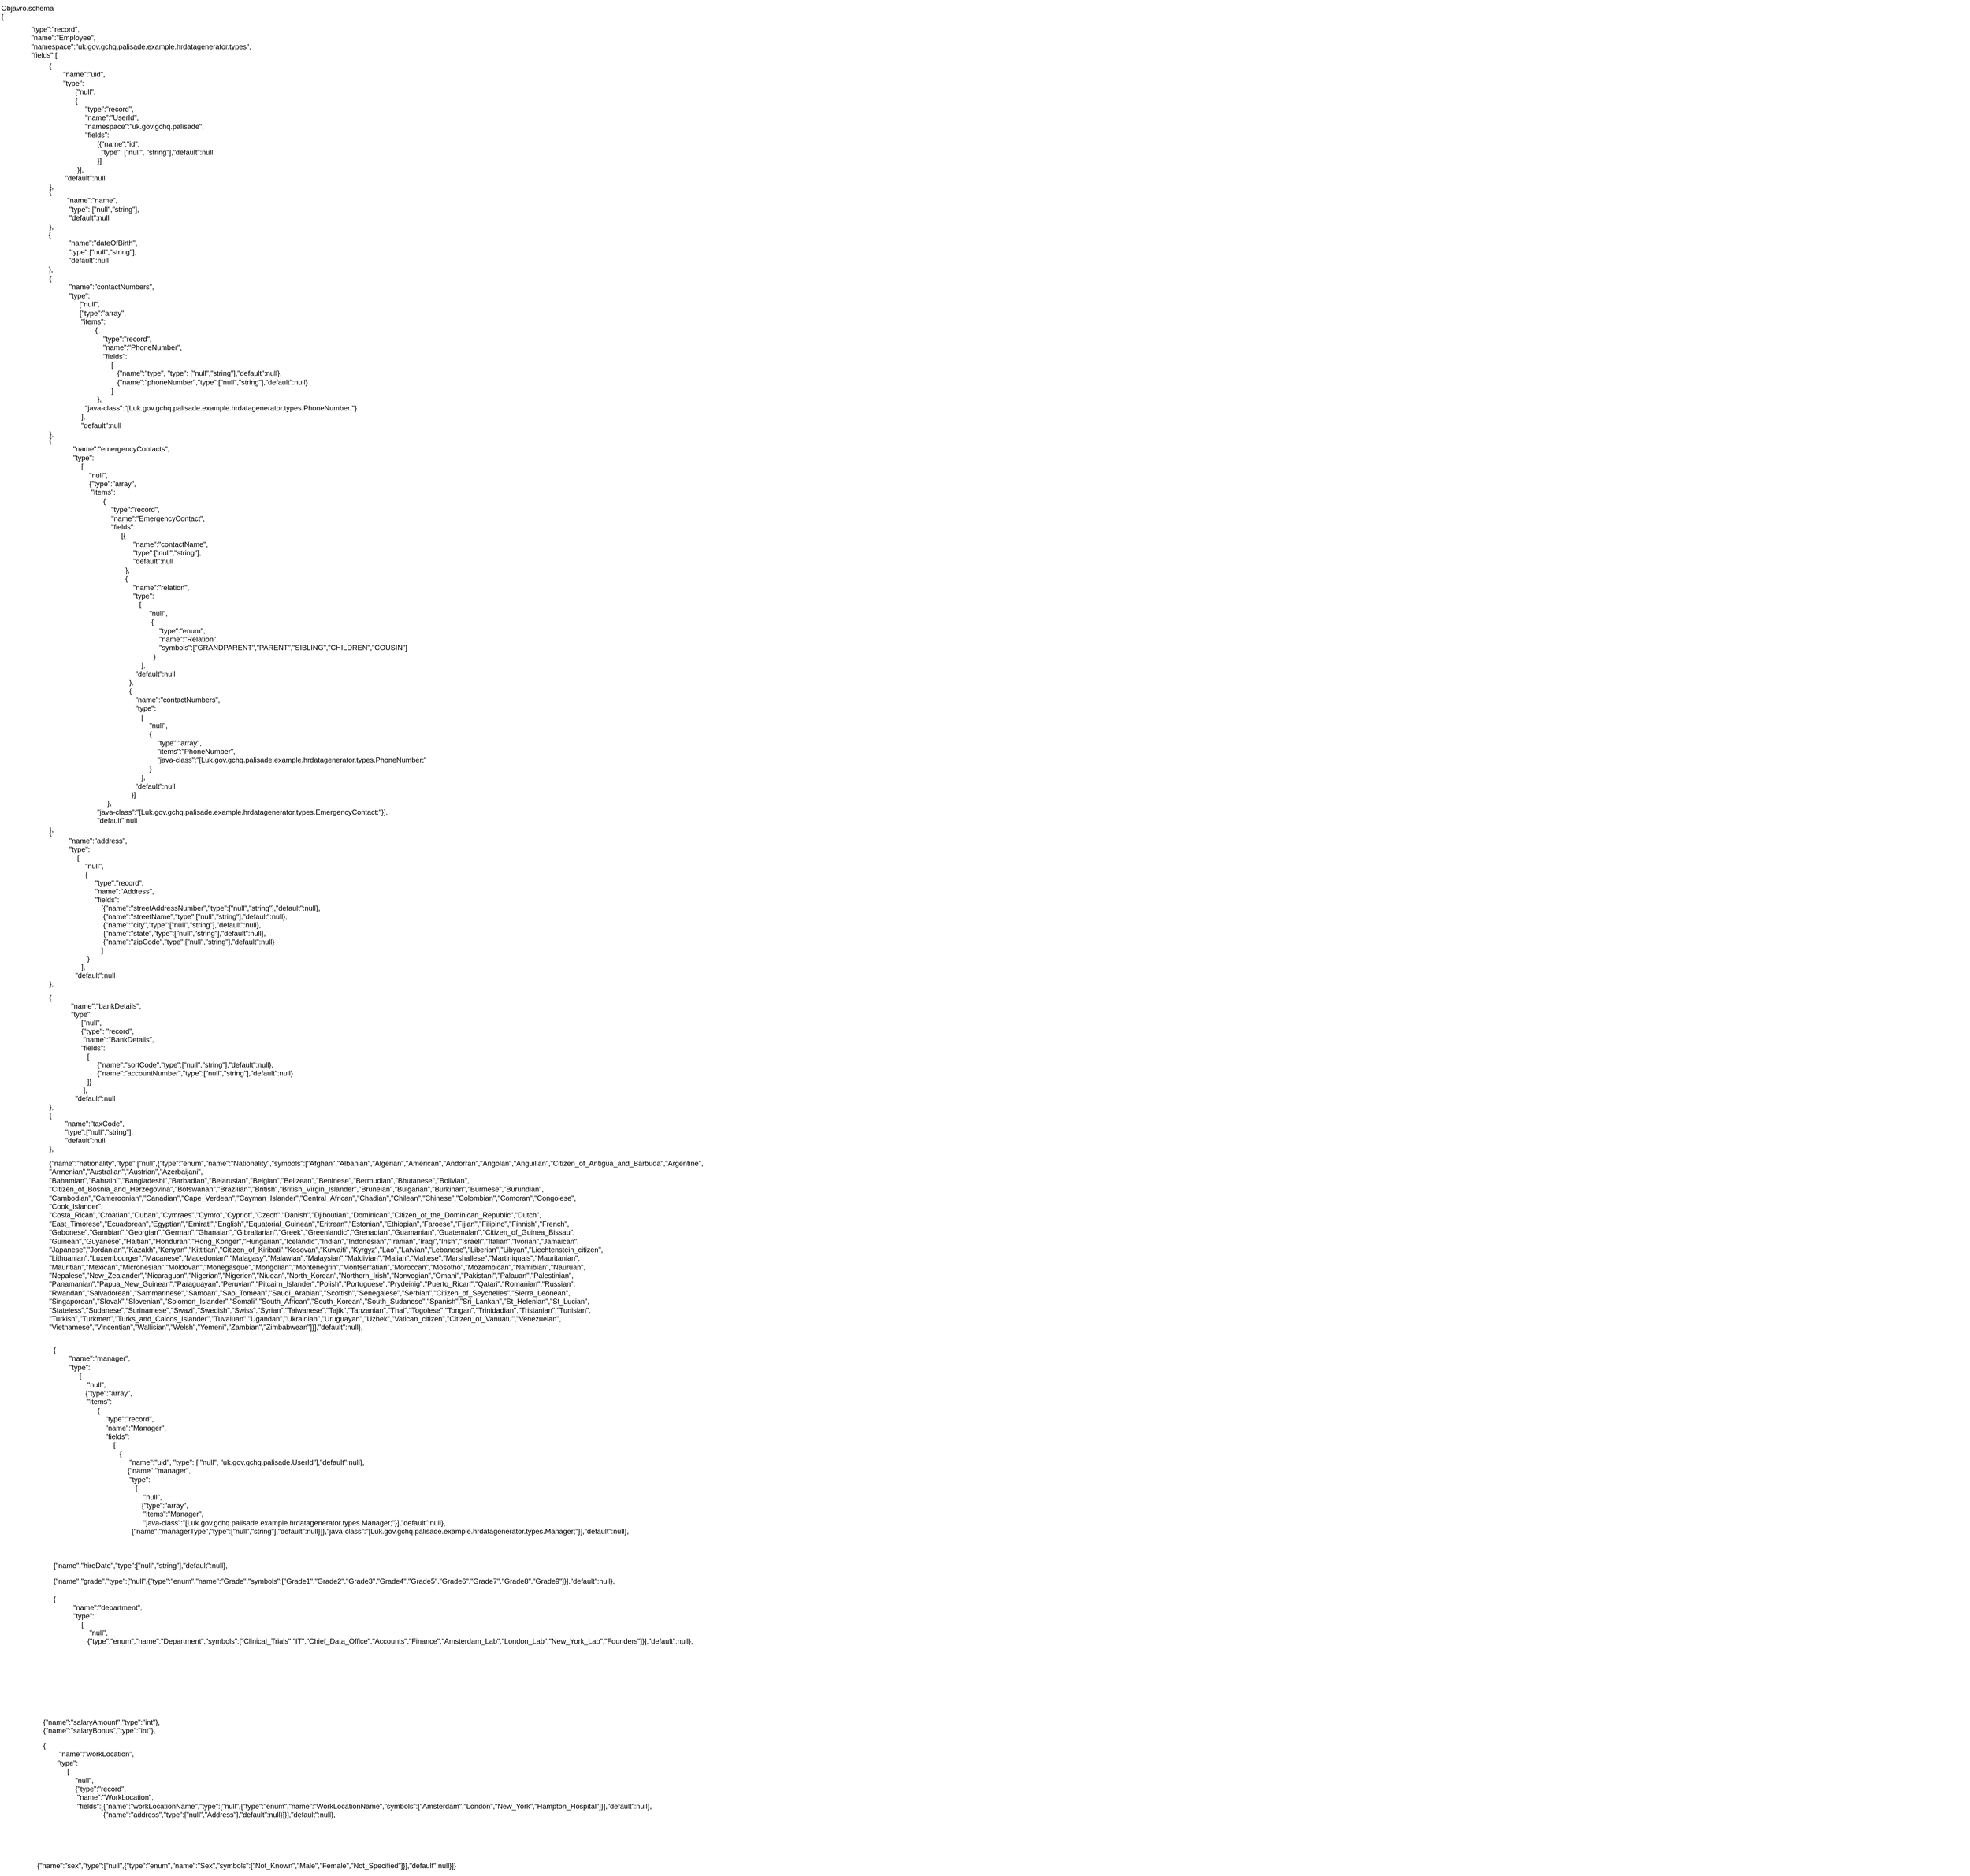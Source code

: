 <mxfile version="11.2.5" type="device" pages="8"><diagram id="ZCTIS130hAuV0eFnWC_Z" name="Schema"><mxGraphModel dx="1933" dy="1958" grid="1" gridSize="10" guides="1" tooltips="1" connect="1" arrows="1" fold="1" page="1" pageScale="1" pageWidth="827" pageHeight="1169" math="0" shadow="0"><root><mxCell id="0"/><mxCell id="1" parent="0"/><mxCell id="3HvC0f76vs4vsJ3u-bL8-2" value="Objavro.schema&lt;br&gt;{" style="text;html=1;" vertex="1" parent="1"><mxGeometry x="-220" y="-154" width="120" height="30" as="geometry"/></mxCell><mxCell id="3HvC0f76vs4vsJ3u-bL8-3" value="&quot;type&quot;:&quot;record&quot;,&lt;br&gt;&quot;name&quot;:&quot;Employee&quot;,&lt;br&gt;&quot;namespace&quot;:&quot;uk.gov.gchq.palisade.example.hrdatagenerator.types&quot;,&lt;br&gt;&quot;fields&quot;:[" style="text;html=1;" vertex="1" parent="1"><mxGeometry x="-170" y="-119" width="410" height="60" as="geometry"/></mxCell><mxCell id="3HvC0f76vs4vsJ3u-bL8-4" value="{&quot;name&quot;:&quot;nationality&quot;,&quot;type&quot;:[&quot;null&quot;,{&quot;type&quot;:&quot;enum&quot;,&quot;name&quot;:&quot;Nationality&quot;,&quot;symbols&quot;:[&quot;Afghan&quot;,&quot;Albanian&quot;,&quot;Algerian&quot;,&quot;American&quot;,&quot;Andorran&quot;,&quot;Angolan&quot;,&quot;Anguillan&quot;,&quot;Citizen_of_Antigua_and_Barbuda&quot;,&quot;Argentine&quot;,&#10;&quot;Armenian&quot;,&quot;Australian&quot;,&quot;Austrian&quot;,&quot;Azerbaijani&quot;,&#10;&quot;Bahamian&quot;,&quot;Bahraini&quot;,&quot;Bangladeshi&quot;,&quot;Barbadian&quot;,&quot;Belarusian&quot;,&quot;Belgian&quot;,&quot;Belizean&quot;,&quot;Beninese&quot;,&quot;Bermudian&quot;,&quot;Bhutanese&quot;,&quot;Bolivian&quot;,&#10;&quot;Citizen_of_Bosnia_and_Herzegovina&quot;,&quot;Botswanan&quot;,&quot;Brazilian&quot;,&quot;British&quot;,&quot;British_Virgin_Islander&quot;,&quot;Bruneian&quot;,&quot;Bulgarian&quot;,&quot;Burkinan&quot;,&quot;Burmese&quot;,&quot;Burundian&quot;,&#10;&quot;Cambodian&quot;,&quot;Cameroonian&quot;,&quot;Canadian&quot;,&quot;Cape_Verdean&quot;,&quot;Cayman_Islander&quot;,&quot;Central_African&quot;,&quot;Chadian&quot;,&quot;Chilean&quot;,&quot;Chinese&quot;,&quot;Colombian&quot;,&quot;Comoran&quot;,&quot;Congolese&quot;,&#10;&quot;Cook_Islander&quot;,&#10;&quot;Costa_Rican&quot;,&quot;Croatian&quot;,&quot;Cuban&quot;,&quot;Cymraes&quot;,&quot;Cymro&quot;,&quot;Cypriot&quot;,&quot;Czech&quot;,&quot;Danish&quot;,&quot;Djiboutian&quot;,&quot;Dominican&quot;,&quot;Citizen_of_the_Dominican_Republic&quot;,&quot;Dutch&quot;,&#10;&quot;East_Timorese&quot;,&quot;Ecuadorean&quot;,&quot;Egyptian&quot;,&quot;Emirati&quot;,&quot;English&quot;,&quot;Equatorial_Guinean&quot;,&quot;Eritrean&quot;,&quot;Estonian&quot;,&quot;Ethiopian&quot;,&quot;Faroese&quot;,&quot;Fijian&quot;,&quot;Filipino&quot;,&quot;Finnish&quot;,&quot;French&quot;,&#10;&quot;Gabonese&quot;,&quot;Gambian&quot;,&quot;Georgian&quot;,&quot;German&quot;,&quot;Ghanaian&quot;,&quot;Gibraltarian&quot;,&quot;Greek&quot;,&quot;Greenlandic&quot;,&quot;Grenadian&quot;,&quot;Guamanian&quot;,&quot;Guatemalan&quot;,&quot;Citizen_of_Guinea_Bissau&quot;,&#10;&quot;Guinean&quot;,&quot;Guyanese&quot;,&quot;Haitian&quot;,&quot;Honduran&quot;,&quot;Hong_Konger&quot;,&quot;Hungarian&quot;,&quot;Icelandic&quot;,&quot;Indian&quot;,&quot;Indonesian&quot;,&quot;Iranian&quot;,&quot;Iraqi&quot;,&quot;Irish&quot;,&quot;Israeli&quot;,&quot;Italian&quot;,&quot;Ivorian&quot;,&quot;Jamaican&quot;,&#10;&quot;Japanese&quot;,&quot;Jordanian&quot;,&quot;Kazakh&quot;,&quot;Kenyan&quot;,&quot;Kittitian&quot;,&quot;Citizen_of_Kiribati&quot;,&quot;Kosovan&quot;,&quot;Kuwaiti&quot;,&quot;Kyrgyz&quot;,&quot;Lao&quot;,&quot;Latvian&quot;,&quot;Lebanese&quot;,&quot;Liberian&quot;,&quot;Libyan&quot;,&quot;Liechtenstein_citizen&quot;,&#10;&quot;Lithuanian&quot;,&quot;Luxembourger&quot;,&quot;Macanese&quot;,&quot;Macedonian&quot;,&quot;Malagasy&quot;,&quot;Malawian&quot;,&quot;Malaysian&quot;,&quot;Maldivian&quot;,&quot;Malian&quot;,&quot;Maltese&quot;,&quot;Marshallese&quot;,&quot;Martiniquais&quot;,&quot;Mauritanian&quot;,&#10;&quot;Mauritian&quot;,&quot;Mexican&quot;,&quot;Micronesian&quot;,&quot;Moldovan&quot;,&quot;Monegasque&quot;,&quot;Mongolian&quot;,&quot;Montenegrin&quot;,&quot;Montserratian&quot;,&quot;Moroccan&quot;,&quot;Mosotho&quot;,&quot;Mozambican&quot;,&quot;Namibian&quot;,&quot;Nauruan&quot;,&#10;&quot;Nepalese&quot;,&quot;New_Zealander&quot;,&quot;Nicaraguan&quot;,&quot;Nigerian&quot;,&quot;Nigerien&quot;,&quot;Niuean&quot;,&quot;North_Korean&quot;,&quot;Northern_Irish&quot;,&quot;Norwegian&quot;,&quot;Omani&quot;,&quot;Pakistani&quot;,&quot;Palauan&quot;,&quot;Palestinian&quot;,&#10;&quot;Panamanian&quot;,&quot;Papua_New_Guinean&quot;,&quot;Paraguayan&quot;,&quot;Peruvian&quot;,&quot;Pitcairn_Islander&quot;,&quot;Polish&quot;,&quot;Portuguese&quot;,&quot;Prydeinig&quot;,&quot;Puerto_Rican&quot;,&quot;Qatari&quot;,&quot;Romanian&quot;,&quot;Russian&quot;,&#10;&quot;Rwandan&quot;,&quot;Salvadorean&quot;,&quot;Sammarinese&quot;,&quot;Samoan&quot;,&quot;Sao_Tomean&quot;,&quot;Saudi_Arabian&quot;,&quot;Scottish&quot;,&quot;Senegalese&quot;,&quot;Serbian&quot;,&quot;Citizen_of_Seychelles&quot;,&quot;Sierra_Leonean&quot;,&#10;&quot;Singaporean&quot;,&quot;Slovak&quot;,&quot;Slovenian&quot;,&quot;Solomon_Islander&quot;,&quot;Somali&quot;,&quot;South_African&quot;,&quot;South_Korean&quot;,&quot;South_Sudanese&quot;,&quot;Spanish&quot;,&quot;Sri_Lankan&quot;,&quot;St_Helenian&quot;,&quot;St_Lucian&quot;,&#10;&quot;Stateless&quot;,&quot;Sudanese&quot;,&quot;Surinamese&quot;,&quot;Swazi&quot;,&quot;Swedish&quot;,&quot;Swiss&quot;,&quot;Syrian&quot;,&quot;Taiwanese&quot;,&quot;Tajik&quot;,&quot;Tanzanian&quot;,&quot;Thai&quot;,&quot;Togolese&quot;,&quot;Tongan&quot;,&quot;Trinidadian&quot;,&quot;Tristanian&quot;,&quot;Tunisian&quot;,&#10;&quot;Turkish&quot;,&quot;Turkmen&quot;,&quot;Turks_and_Caicos_Islander&quot;,&quot;Tuvaluan&quot;,&quot;Ugandan&quot;,&quot;Ukrainian&quot;,&quot;Uruguayan&quot;,&quot;Uzbek&quot;,&quot;Vatican_citizen&quot;,&quot;Citizen_of_Vanuatu&quot;,&quot;Venezuelan&quot;,&#10;&quot;Vietnamese&quot;,&quot;Vincentian&quot;,&quot;Wallisian&quot;,&quot;Welsh&quot;,&quot;Yemeni&quot;,&quot;Zambian&quot;,&quot;Zimbabwean&quot;]}],&quot;default&quot;:null},&#10;" style="text;whiteSpace=wrap;" vertex="1" parent="1"><mxGeometry x="-140" y="1770" width="1430" height="290" as="geometry"/></mxCell><mxCell id="3HvC0f76vs4vsJ3u-bL8-14" value="{&lt;br&gt;&amp;nbsp; &amp;nbsp; &amp;nbsp; &amp;nbsp;&quot;name&quot;:&quot;uid&quot;,&lt;br&gt;&amp;nbsp; &amp;nbsp; &amp;nbsp; &amp;nbsp;&quot;type&quot;:&lt;br&gt;&amp;nbsp; &amp;nbsp; &amp;nbsp; &amp;nbsp; &amp;nbsp; &amp;nbsp; &amp;nbsp;[&quot;null&quot;,&lt;br&gt;&amp;nbsp; &amp;nbsp; &amp;nbsp; &amp;nbsp; &amp;nbsp; &amp;nbsp; &amp;nbsp;{&lt;br&gt;&amp;nbsp; &amp;nbsp; &amp;nbsp; &amp;nbsp; &amp;nbsp; &amp;nbsp; &amp;nbsp; &amp;nbsp; &amp;nbsp; &quot;type&quot;:&quot;record&quot;,&lt;br&gt;&amp;nbsp; &amp;nbsp; &amp;nbsp; &amp;nbsp; &amp;nbsp; &amp;nbsp; &amp;nbsp; &amp;nbsp; &amp;nbsp; &quot;name&quot;:&quot;UserId&quot;,&lt;br&gt;&amp;nbsp; &amp;nbsp; &amp;nbsp; &amp;nbsp; &amp;nbsp; &amp;nbsp; &amp;nbsp; &amp;nbsp; &amp;nbsp; &quot;namespace&quot;:&quot;uk.gov.gchq.palisade&quot;,&lt;br&gt;&amp;nbsp; &amp;nbsp; &amp;nbsp; &amp;nbsp; &amp;nbsp; &amp;nbsp; &amp;nbsp; &amp;nbsp; &amp;nbsp; &quot;fields&quot;:&lt;br&gt;&amp;nbsp; &amp;nbsp; &amp;nbsp; &amp;nbsp; &amp;nbsp; &amp;nbsp; &amp;nbsp; &amp;nbsp; &amp;nbsp; &amp;nbsp; &amp;nbsp; &amp;nbsp; [{&quot;name&quot;:&quot;id&quot;,&lt;br&gt;&amp;nbsp; &amp;nbsp; &amp;nbsp; &amp;nbsp; &amp;nbsp; &amp;nbsp; &amp;nbsp; &amp;nbsp; &amp;nbsp; &amp;nbsp; &amp;nbsp; &amp;nbsp; &amp;nbsp; &quot;type&quot;: [&quot;null&quot;, &quot;string&quot;],&quot;default&quot;:null&lt;br&gt;&amp;nbsp; &amp;nbsp; &amp;nbsp; &amp;nbsp; &amp;nbsp; &amp;nbsp; &amp;nbsp; &amp;nbsp; &amp;nbsp; &amp;nbsp; &amp;nbsp; &amp;nbsp; }]&lt;br&gt;&amp;nbsp; &amp;nbsp; &amp;nbsp; &amp;nbsp; &amp;nbsp; &amp;nbsp; &amp;nbsp; }],&lt;br&gt;&amp;nbsp; &amp;nbsp; &amp;nbsp; &amp;nbsp; &quot;default&quot;:null&lt;br&gt;}," style="text;html=1;resizable=0;points=[];autosize=1;align=left;verticalAlign=top;spacingTop=-4;" vertex="1" parent="1"><mxGeometry x="-140" y="-54" width="290" height="210" as="geometry"/></mxCell><mxCell id="3HvC0f76vs4vsJ3u-bL8-15" value="{&lt;br&gt;&amp;nbsp; &amp;nbsp; &amp;nbsp; &amp;nbsp; &amp;nbsp;&quot;name&quot;:&quot;name&quot;,&lt;br&gt;&amp;nbsp; &amp;nbsp; &amp;nbsp; &amp;nbsp; &amp;nbsp; &quot;type&quot;:&amp;nbsp;[&quot;null&quot;,&quot;string&quot;],&lt;br&gt;&amp;nbsp; &amp;nbsp; &amp;nbsp; &amp;nbsp; &amp;nbsp; &quot;default&quot;:null&lt;br&gt;}," style="text;html=1;resizable=0;points=[];autosize=1;align=left;verticalAlign=top;spacingTop=-4;" vertex="1" parent="1"><mxGeometry x="-140" y="156" width="170" height="70" as="geometry"/></mxCell><mxCell id="3HvC0f76vs4vsJ3u-bL8-17" value="{&lt;br&gt;&amp;nbsp; &amp;nbsp; &amp;nbsp; &amp;nbsp; &amp;nbsp; &quot;name&quot;:&quot;dateOfBirth&quot;,&lt;br&gt;&amp;nbsp; &amp;nbsp; &amp;nbsp; &amp;nbsp; &amp;nbsp; &quot;type&quot;:[&quot;null&quot;,&quot;string&quot;],&lt;br&gt;&amp;nbsp; &amp;nbsp; &amp;nbsp; &amp;nbsp; &amp;nbsp; &quot;default&quot;:null&lt;br&gt;}," style="text;html=1;resizable=0;points=[];autosize=1;align=left;verticalAlign=top;spacingTop=-4;" vertex="1" parent="1"><mxGeometry x="-141" y="227" width="160" height="70" as="geometry"/></mxCell><mxCell id="3HvC0f76vs4vsJ3u-bL8-49" value="{&lt;br&gt;&amp;nbsp; &amp;nbsp; &amp;nbsp; &amp;nbsp; &amp;nbsp; &quot;name&quot;:&quot;contactNumbers&quot;,&lt;br&gt;&amp;nbsp; &amp;nbsp; &amp;nbsp; &amp;nbsp; &amp;nbsp; &quot;type&quot;:&lt;br&gt;&amp;nbsp; &amp;nbsp; &amp;nbsp; &amp;nbsp; &amp;nbsp; &amp;nbsp; &amp;nbsp; &amp;nbsp;[&quot;null&quot;,&lt;br&gt;&amp;nbsp; &amp;nbsp; &amp;nbsp; &amp;nbsp; &amp;nbsp; &amp;nbsp; &amp;nbsp; &amp;nbsp;{&quot;type&quot;:&quot;array&quot;,&lt;br&gt;&amp;nbsp; &amp;nbsp; &amp;nbsp; &amp;nbsp; &amp;nbsp; &amp;nbsp; &amp;nbsp; &amp;nbsp; &quot;items&quot;:&lt;br&gt;&amp;nbsp; &amp;nbsp; &amp;nbsp; &amp;nbsp; &amp;nbsp; &amp;nbsp; &amp;nbsp; &amp;nbsp; &amp;nbsp; &amp;nbsp; &amp;nbsp; &amp;nbsp;{&lt;br&gt;&amp;nbsp; &amp;nbsp; &amp;nbsp; &amp;nbsp; &amp;nbsp; &amp;nbsp; &amp;nbsp; &amp;nbsp; &amp;nbsp; &amp;nbsp; &amp;nbsp; &amp;nbsp; &amp;nbsp; &amp;nbsp;&quot;type&quot;:&quot;record&quot;,&lt;br&gt;&amp;nbsp; &amp;nbsp; &amp;nbsp; &amp;nbsp; &amp;nbsp; &amp;nbsp; &amp;nbsp; &amp;nbsp; &amp;nbsp; &amp;nbsp; &amp;nbsp; &amp;nbsp; &amp;nbsp; &amp;nbsp;&quot;name&quot;:&quot;PhoneNumber&quot;,&lt;br&gt;&amp;nbsp; &amp;nbsp; &amp;nbsp; &amp;nbsp; &amp;nbsp; &amp;nbsp; &amp;nbsp; &amp;nbsp; &amp;nbsp; &amp;nbsp; &amp;nbsp; &amp;nbsp; &amp;nbsp; &amp;nbsp;&quot;fields&quot;:&lt;br&gt;&amp;nbsp; &amp;nbsp; &amp;nbsp; &amp;nbsp; &amp;nbsp; &amp;nbsp; &amp;nbsp; &amp;nbsp; &amp;nbsp; &amp;nbsp; &amp;nbsp; &amp;nbsp; &amp;nbsp; &amp;nbsp; &amp;nbsp; &amp;nbsp;[&lt;br&gt;&amp;nbsp; &amp;nbsp; &amp;nbsp; &amp;nbsp; &amp;nbsp; &amp;nbsp; &amp;nbsp; &amp;nbsp; &amp;nbsp; &amp;nbsp; &amp;nbsp; &amp;nbsp; &amp;nbsp; &amp;nbsp; &amp;nbsp; &amp;nbsp; &amp;nbsp; {&quot;name&quot;:&quot;type&quot;, &quot;type&quot;: [&quot;null&quot;,&quot;string&quot;],&quot;default&quot;:null},&lt;br&gt;&amp;nbsp; &amp;nbsp; &amp;nbsp; &amp;nbsp; &amp;nbsp; &amp;nbsp; &amp;nbsp; &amp;nbsp; &amp;nbsp; &amp;nbsp; &amp;nbsp; &amp;nbsp; &amp;nbsp; &amp;nbsp; &amp;nbsp; &amp;nbsp; &amp;nbsp; {&quot;name&quot;:&quot;phoneNumber&quot;,&quot;type&quot;:[&quot;null&quot;,&quot;string&quot;],&quot;default&quot;:null}&lt;br&gt;&amp;nbsp; &amp;nbsp; &amp;nbsp; &amp;nbsp; &amp;nbsp; &amp;nbsp; &amp;nbsp; &amp;nbsp; &amp;nbsp; &amp;nbsp; &amp;nbsp; &amp;nbsp; &amp;nbsp; &amp;nbsp; &amp;nbsp; &amp;nbsp;]&lt;br&gt;&amp;nbsp; &amp;nbsp; &amp;nbsp; &amp;nbsp; &amp;nbsp; &amp;nbsp; &amp;nbsp; &amp;nbsp; &amp;nbsp; &amp;nbsp; &amp;nbsp; &amp;nbsp; },&lt;br&gt;&amp;nbsp; &amp;nbsp; &amp;nbsp; &amp;nbsp; &amp;nbsp; &amp;nbsp; &amp;nbsp; &amp;nbsp; &amp;nbsp; &quot;java-class&quot;:&quot;[Luk.gov.gchq.palisade.example.hrdatagenerator.types.PhoneNumber;&quot;}&lt;br&gt;&amp;nbsp; &amp;nbsp; &amp;nbsp; &amp;nbsp; &amp;nbsp; &amp;nbsp; &amp;nbsp; &amp;nbsp; ],&lt;br&gt;&amp;nbsp; &amp;nbsp; &amp;nbsp; &amp;nbsp; &amp;nbsp; &amp;nbsp; &amp;nbsp; &amp;nbsp; &quot;default&quot;:null&lt;br&gt;}," style="text;html=1;resizable=0;points=[];autosize=1;align=left;verticalAlign=top;spacingTop=-4;" vertex="1" parent="1"><mxGeometry x="-140" y="300" width="530" height="270" as="geometry"/></mxCell><mxCell id="3HvC0f76vs4vsJ3u-bL8-60" value="{&lt;br&gt;&amp;nbsp; &amp;nbsp; &amp;nbsp; &amp;nbsp; &amp;nbsp; &amp;nbsp; &quot;name&quot;:&quot;emergencyContacts&quot;,&lt;br&gt;&amp;nbsp; &amp;nbsp; &amp;nbsp; &amp;nbsp; &amp;nbsp; &amp;nbsp; &quot;type&quot;:&lt;br&gt;&amp;nbsp; &amp;nbsp; &amp;nbsp; &amp;nbsp; &amp;nbsp; &amp;nbsp; &amp;nbsp; &amp;nbsp; [&lt;br&gt;&amp;nbsp; &amp;nbsp; &amp;nbsp; &amp;nbsp; &amp;nbsp; &amp;nbsp; &amp;nbsp; &amp;nbsp; &amp;nbsp; &amp;nbsp; &quot;null&quot;,&lt;br&gt;&amp;nbsp; &amp;nbsp; &amp;nbsp; &amp;nbsp; &amp;nbsp; &amp;nbsp; &amp;nbsp; &amp;nbsp; &amp;nbsp; &amp;nbsp; {&quot;type&quot;:&quot;array&quot;,&lt;br&gt;&amp;nbsp; &amp;nbsp; &amp;nbsp; &amp;nbsp; &amp;nbsp; &amp;nbsp; &amp;nbsp; &amp;nbsp; &amp;nbsp; &amp;nbsp; &amp;nbsp;&quot;items&quot;:&lt;br&gt;&amp;nbsp; &amp;nbsp; &amp;nbsp; &amp;nbsp; &amp;nbsp; &amp;nbsp; &amp;nbsp; &amp;nbsp; &amp;nbsp; &amp;nbsp; &amp;nbsp; &amp;nbsp; &amp;nbsp; &amp;nbsp;{&lt;br&gt;&amp;nbsp; &amp;nbsp; &amp;nbsp; &amp;nbsp; &amp;nbsp; &amp;nbsp; &amp;nbsp; &amp;nbsp; &amp;nbsp; &amp;nbsp; &amp;nbsp; &amp;nbsp; &amp;nbsp; &amp;nbsp; &amp;nbsp; &amp;nbsp;&quot;type&quot;:&quot;record&quot;,&lt;br&gt;&amp;nbsp; &amp;nbsp; &amp;nbsp; &amp;nbsp; &amp;nbsp; &amp;nbsp; &amp;nbsp; &amp;nbsp; &amp;nbsp; &amp;nbsp; &amp;nbsp; &amp;nbsp; &amp;nbsp; &amp;nbsp; &amp;nbsp; &amp;nbsp;&quot;name&quot;:&quot;EmergencyContact&quot;,&lt;br&gt;&amp;nbsp; &amp;nbsp; &amp;nbsp; &amp;nbsp; &amp;nbsp; &amp;nbsp; &amp;nbsp; &amp;nbsp; &amp;nbsp; &amp;nbsp; &amp;nbsp; &amp;nbsp; &amp;nbsp; &amp;nbsp; &amp;nbsp; &amp;nbsp;&quot;fields&quot;:&lt;br&gt;&amp;nbsp; &amp;nbsp; &amp;nbsp; &amp;nbsp; &amp;nbsp; &amp;nbsp; &amp;nbsp; &amp;nbsp; &amp;nbsp; &amp;nbsp; &amp;nbsp; &amp;nbsp; &amp;nbsp; &amp;nbsp; &amp;nbsp; &amp;nbsp; &amp;nbsp; &amp;nbsp; [{&lt;br&gt;&amp;nbsp; &amp;nbsp; &amp;nbsp; &amp;nbsp; &amp;nbsp; &amp;nbsp; &amp;nbsp; &amp;nbsp; &amp;nbsp; &amp;nbsp; &amp;nbsp; &amp;nbsp; &amp;nbsp; &amp;nbsp; &amp;nbsp; &amp;nbsp; &amp;nbsp; &amp;nbsp; &amp;nbsp; &amp;nbsp; &amp;nbsp; &quot;name&quot;:&quot;contactName&quot;,&lt;br&gt;&amp;nbsp; &amp;nbsp; &amp;nbsp; &amp;nbsp; &amp;nbsp; &amp;nbsp; &amp;nbsp; &amp;nbsp; &amp;nbsp; &amp;nbsp; &amp;nbsp; &amp;nbsp; &amp;nbsp; &amp;nbsp; &amp;nbsp; &amp;nbsp; &amp;nbsp; &amp;nbsp; &amp;nbsp; &amp;nbsp; &amp;nbsp; &quot;type&quot;:[&quot;null&quot;,&quot;string&quot;],&lt;br&gt;&amp;nbsp; &amp;nbsp; &amp;nbsp; &amp;nbsp; &amp;nbsp; &amp;nbsp; &amp;nbsp; &amp;nbsp; &amp;nbsp; &amp;nbsp; &amp;nbsp; &amp;nbsp; &amp;nbsp; &amp;nbsp; &amp;nbsp; &amp;nbsp; &amp;nbsp; &amp;nbsp; &amp;nbsp; &amp;nbsp; &amp;nbsp; &quot;default&quot;:null&lt;br&gt;&amp;nbsp; &amp;nbsp; &amp;nbsp; &amp;nbsp; &amp;nbsp; &amp;nbsp; &amp;nbsp; &amp;nbsp; &amp;nbsp; &amp;nbsp; &amp;nbsp; &amp;nbsp; &amp;nbsp; &amp;nbsp; &amp;nbsp; &amp;nbsp; &amp;nbsp; &amp;nbsp; &amp;nbsp; },&lt;br&gt;&amp;nbsp; &amp;nbsp; &amp;nbsp; &amp;nbsp; &amp;nbsp; &amp;nbsp; &amp;nbsp; &amp;nbsp; &amp;nbsp; &amp;nbsp; &amp;nbsp; &amp;nbsp; &amp;nbsp; &amp;nbsp; &amp;nbsp; &amp;nbsp; &amp;nbsp; &amp;nbsp; &amp;nbsp; {&lt;br&gt;&amp;nbsp; &amp;nbsp; &amp;nbsp; &amp;nbsp; &amp;nbsp; &amp;nbsp; &amp;nbsp; &amp;nbsp; &amp;nbsp; &amp;nbsp; &amp;nbsp; &amp;nbsp; &amp;nbsp; &amp;nbsp; &amp;nbsp; &amp;nbsp; &amp;nbsp; &amp;nbsp; &amp;nbsp; &amp;nbsp; &amp;nbsp; &quot;name&quot;:&quot;relation&quot;,&lt;br&gt;&amp;nbsp; &amp;nbsp; &amp;nbsp; &amp;nbsp; &amp;nbsp; &amp;nbsp; &amp;nbsp; &amp;nbsp; &amp;nbsp; &amp;nbsp; &amp;nbsp; &amp;nbsp; &amp;nbsp; &amp;nbsp; &amp;nbsp; &amp;nbsp; &amp;nbsp; &amp;nbsp; &amp;nbsp; &amp;nbsp; &amp;nbsp; &quot;type&quot;:&lt;br&gt;&amp;nbsp; &amp;nbsp; &amp;nbsp; &amp;nbsp; &amp;nbsp; &amp;nbsp; &amp;nbsp; &amp;nbsp; &amp;nbsp; &amp;nbsp; &amp;nbsp; &amp;nbsp; &amp;nbsp; &amp;nbsp; &amp;nbsp; &amp;nbsp; &amp;nbsp; &amp;nbsp; &amp;nbsp; &amp;nbsp; &amp;nbsp; &amp;nbsp; &amp;nbsp;[&lt;br&gt;&amp;nbsp; &amp;nbsp; &amp;nbsp; &amp;nbsp; &amp;nbsp; &amp;nbsp; &amp;nbsp; &amp;nbsp; &amp;nbsp; &amp;nbsp; &amp;nbsp; &amp;nbsp; &amp;nbsp; &amp;nbsp; &amp;nbsp; &amp;nbsp; &amp;nbsp; &amp;nbsp; &amp;nbsp; &amp;nbsp; &amp;nbsp; &amp;nbsp; &amp;nbsp; &amp;nbsp; &amp;nbsp; &quot;null&quot;,&lt;br&gt;&amp;nbsp; &amp;nbsp; &amp;nbsp; &amp;nbsp; &amp;nbsp; &amp;nbsp; &amp;nbsp; &amp;nbsp; &amp;nbsp; &amp;nbsp; &amp;nbsp; &amp;nbsp; &amp;nbsp; &amp;nbsp; &amp;nbsp; &amp;nbsp; &amp;nbsp; &amp;nbsp; &amp;nbsp; &amp;nbsp; &amp;nbsp; &amp;nbsp; &amp;nbsp; &amp;nbsp; &amp;nbsp; &amp;nbsp;{&lt;br&gt;&amp;nbsp; &amp;nbsp; &amp;nbsp; &amp;nbsp; &amp;nbsp; &amp;nbsp; &amp;nbsp; &amp;nbsp; &amp;nbsp; &amp;nbsp; &amp;nbsp; &amp;nbsp; &amp;nbsp; &amp;nbsp; &amp;nbsp; &amp;nbsp; &amp;nbsp; &amp;nbsp; &amp;nbsp; &amp;nbsp; &amp;nbsp; &amp;nbsp; &amp;nbsp; &amp;nbsp; &amp;nbsp; &amp;nbsp; &amp;nbsp; &amp;nbsp;&quot;type&quot;:&quot;enum&quot;,&lt;br&gt;&amp;nbsp; &amp;nbsp; &amp;nbsp; &amp;nbsp; &amp;nbsp; &amp;nbsp; &amp;nbsp; &amp;nbsp; &amp;nbsp; &amp;nbsp; &amp;nbsp; &amp;nbsp; &amp;nbsp; &amp;nbsp; &amp;nbsp; &amp;nbsp; &amp;nbsp; &amp;nbsp; &amp;nbsp; &amp;nbsp; &amp;nbsp; &amp;nbsp; &amp;nbsp; &amp;nbsp; &amp;nbsp; &amp;nbsp; &amp;nbsp; &amp;nbsp;&quot;name&quot;:&quot;Relation&quot;,&lt;br&gt;&amp;nbsp; &amp;nbsp; &amp;nbsp; &amp;nbsp; &amp;nbsp; &amp;nbsp; &amp;nbsp; &amp;nbsp; &amp;nbsp; &amp;nbsp; &amp;nbsp; &amp;nbsp; &amp;nbsp; &amp;nbsp; &amp;nbsp; &amp;nbsp; &amp;nbsp; &amp;nbsp; &amp;nbsp; &amp;nbsp; &amp;nbsp; &amp;nbsp; &amp;nbsp; &amp;nbsp; &amp;nbsp; &amp;nbsp; &amp;nbsp; &amp;nbsp;&quot;symbols&quot;:[&quot;GRANDPARENT&quot;,&quot;PARENT&quot;,&quot;SIBLING&quot;,&quot;CHILDREN&quot;,&quot;COUSIN&quot;]&lt;br&gt;&amp;nbsp; &amp;nbsp; &amp;nbsp; &amp;nbsp; &amp;nbsp; &amp;nbsp; &amp;nbsp; &amp;nbsp; &amp;nbsp; &amp;nbsp; &amp;nbsp; &amp;nbsp; &amp;nbsp; &amp;nbsp; &amp;nbsp; &amp;nbsp; &amp;nbsp; &amp;nbsp; &amp;nbsp; &amp;nbsp; &amp;nbsp; &amp;nbsp; &amp;nbsp; &amp;nbsp; &amp;nbsp; &amp;nbsp; }&lt;br&gt;&amp;nbsp; &amp;nbsp; &amp;nbsp; &amp;nbsp; &amp;nbsp; &amp;nbsp; &amp;nbsp; &amp;nbsp; &amp;nbsp; &amp;nbsp; &amp;nbsp; &amp;nbsp; &amp;nbsp; &amp;nbsp; &amp;nbsp; &amp;nbsp; &amp;nbsp; &amp;nbsp; &amp;nbsp; &amp;nbsp; &amp;nbsp; &amp;nbsp; &amp;nbsp; ],&lt;br&gt;&amp;nbsp; &amp;nbsp; &amp;nbsp; &amp;nbsp; &amp;nbsp; &amp;nbsp; &amp;nbsp; &amp;nbsp; &amp;nbsp; &amp;nbsp; &amp;nbsp; &amp;nbsp; &amp;nbsp; &amp;nbsp; &amp;nbsp; &amp;nbsp; &amp;nbsp; &amp;nbsp; &amp;nbsp; &amp;nbsp; &amp;nbsp; &amp;nbsp;&quot;default&quot;:null&lt;br&gt;&amp;nbsp; &amp;nbsp; &amp;nbsp; &amp;nbsp; &amp;nbsp; &amp;nbsp; &amp;nbsp; &amp;nbsp; &amp;nbsp; &amp;nbsp; &amp;nbsp; &amp;nbsp; &amp;nbsp; &amp;nbsp; &amp;nbsp; &amp;nbsp; &amp;nbsp; &amp;nbsp; &amp;nbsp; &amp;nbsp; },&lt;br&gt;&amp;nbsp; &amp;nbsp; &amp;nbsp; &amp;nbsp; &amp;nbsp; &amp;nbsp; &amp;nbsp; &amp;nbsp; &amp;nbsp; &amp;nbsp; &amp;nbsp; &amp;nbsp; &amp;nbsp; &amp;nbsp; &amp;nbsp; &amp;nbsp; &amp;nbsp; &amp;nbsp; &amp;nbsp; &amp;nbsp; {&lt;br&gt;&amp;nbsp; &amp;nbsp; &amp;nbsp; &amp;nbsp; &amp;nbsp; &amp;nbsp; &amp;nbsp; &amp;nbsp; &amp;nbsp; &amp;nbsp; &amp;nbsp; &amp;nbsp; &amp;nbsp; &amp;nbsp; &amp;nbsp; &amp;nbsp; &amp;nbsp; &amp;nbsp; &amp;nbsp; &amp;nbsp; &amp;nbsp; &amp;nbsp;&quot;name&quot;:&quot;contactNumbers&quot;,&lt;br&gt;&amp;nbsp; &amp;nbsp; &amp;nbsp; &amp;nbsp; &amp;nbsp; &amp;nbsp; &amp;nbsp; &amp;nbsp; &amp;nbsp; &amp;nbsp; &amp;nbsp; &amp;nbsp; &amp;nbsp; &amp;nbsp; &amp;nbsp; &amp;nbsp; &amp;nbsp; &amp;nbsp; &amp;nbsp; &amp;nbsp; &amp;nbsp; &amp;nbsp;&quot;type&quot;:&lt;br&gt;&amp;nbsp; &amp;nbsp; &amp;nbsp; &amp;nbsp; &amp;nbsp; &amp;nbsp; &amp;nbsp; &amp;nbsp; &amp;nbsp; &amp;nbsp; &amp;nbsp; &amp;nbsp; &amp;nbsp; &amp;nbsp; &amp;nbsp; &amp;nbsp; &amp;nbsp; &amp;nbsp; &amp;nbsp; &amp;nbsp; &amp;nbsp; &amp;nbsp; &amp;nbsp; [&lt;br&gt;&amp;nbsp; &amp;nbsp; &amp;nbsp; &amp;nbsp; &amp;nbsp; &amp;nbsp; &amp;nbsp; &amp;nbsp; &amp;nbsp; &amp;nbsp; &amp;nbsp; &amp;nbsp; &amp;nbsp; &amp;nbsp; &amp;nbsp; &amp;nbsp; &amp;nbsp; &amp;nbsp; &amp;nbsp; &amp;nbsp; &amp;nbsp; &amp;nbsp; &amp;nbsp; &amp;nbsp; &amp;nbsp; &quot;null&quot;,&lt;br&gt;&amp;nbsp; &amp;nbsp; &amp;nbsp; &amp;nbsp; &amp;nbsp; &amp;nbsp; &amp;nbsp; &amp;nbsp; &amp;nbsp; &amp;nbsp; &amp;nbsp; &amp;nbsp; &amp;nbsp; &amp;nbsp; &amp;nbsp; &amp;nbsp; &amp;nbsp; &amp;nbsp; &amp;nbsp; &amp;nbsp; &amp;nbsp; &amp;nbsp; &amp;nbsp; &amp;nbsp; &amp;nbsp; {&lt;br&gt;&amp;nbsp; &amp;nbsp; &amp;nbsp; &amp;nbsp; &amp;nbsp; &amp;nbsp; &amp;nbsp; &amp;nbsp; &amp;nbsp; &amp;nbsp; &amp;nbsp; &amp;nbsp; &amp;nbsp; &amp;nbsp; &amp;nbsp; &amp;nbsp; &amp;nbsp; &amp;nbsp; &amp;nbsp; &amp;nbsp; &amp;nbsp; &amp;nbsp; &amp;nbsp; &amp;nbsp; &amp;nbsp; &amp;nbsp; &amp;nbsp; &quot;type&quot;:&quot;array&quot;,&lt;br&gt;&amp;nbsp; &amp;nbsp; &amp;nbsp; &amp;nbsp; &amp;nbsp; &amp;nbsp; &amp;nbsp; &amp;nbsp; &amp;nbsp; &amp;nbsp; &amp;nbsp; &amp;nbsp; &amp;nbsp; &amp;nbsp; &amp;nbsp; &amp;nbsp; &amp;nbsp; &amp;nbsp; &amp;nbsp; &amp;nbsp; &amp;nbsp; &amp;nbsp; &amp;nbsp; &amp;nbsp; &amp;nbsp; &amp;nbsp; &amp;nbsp; &quot;items&quot;:&quot;PhoneNumber&quot;,&lt;br&gt;&amp;nbsp; &amp;nbsp; &amp;nbsp; &amp;nbsp; &amp;nbsp; &amp;nbsp; &amp;nbsp; &amp;nbsp; &amp;nbsp; &amp;nbsp; &amp;nbsp; &amp;nbsp; &amp;nbsp; &amp;nbsp; &amp;nbsp; &amp;nbsp; &amp;nbsp; &amp;nbsp; &amp;nbsp; &amp;nbsp; &amp;nbsp; &amp;nbsp; &amp;nbsp; &amp;nbsp; &amp;nbsp; &amp;nbsp; &amp;nbsp; &quot;java-class&quot;:&quot;[Luk.gov.gchq.palisade.example.hrdatagenerator.types.PhoneNumber;&quot;&lt;br&gt;&amp;nbsp; &amp;nbsp; &amp;nbsp; &amp;nbsp; &amp;nbsp; &amp;nbsp; &amp;nbsp; &amp;nbsp; &amp;nbsp; &amp;nbsp; &amp;nbsp; &amp;nbsp; &amp;nbsp; &amp;nbsp; &amp;nbsp; &amp;nbsp; &amp;nbsp; &amp;nbsp; &amp;nbsp; &amp;nbsp; &amp;nbsp; &amp;nbsp; &amp;nbsp; &amp;nbsp; &amp;nbsp; }&lt;br&gt;&amp;nbsp; &amp;nbsp; &amp;nbsp; &amp;nbsp; &amp;nbsp; &amp;nbsp; &amp;nbsp; &amp;nbsp; &amp;nbsp; &amp;nbsp; &amp;nbsp; &amp;nbsp; &amp;nbsp; &amp;nbsp; &amp;nbsp; &amp;nbsp; &amp;nbsp; &amp;nbsp; &amp;nbsp; &amp;nbsp; &amp;nbsp; &amp;nbsp; &amp;nbsp; ],&lt;br&gt;&amp;nbsp; &amp;nbsp; &amp;nbsp; &amp;nbsp; &amp;nbsp; &amp;nbsp; &amp;nbsp; &amp;nbsp; &amp;nbsp; &amp;nbsp; &amp;nbsp; &amp;nbsp; &amp;nbsp; &amp;nbsp; &amp;nbsp; &amp;nbsp; &amp;nbsp; &amp;nbsp; &amp;nbsp; &amp;nbsp; &amp;nbsp; &amp;nbsp;&quot;default&quot;:null&lt;br&gt;&amp;nbsp; &amp;nbsp; &amp;nbsp; &amp;nbsp; &amp;nbsp; &amp;nbsp; &amp;nbsp; &amp;nbsp; &amp;nbsp; &amp;nbsp; &amp;nbsp; &amp;nbsp; &amp;nbsp; &amp;nbsp; &amp;nbsp; &amp;nbsp; &amp;nbsp; &amp;nbsp; &amp;nbsp; &amp;nbsp; &amp;nbsp;}]&lt;br&gt;&amp;nbsp; &amp;nbsp; &amp;nbsp; &amp;nbsp; &amp;nbsp; &amp;nbsp; &amp;nbsp; &amp;nbsp; &amp;nbsp; &amp;nbsp; &amp;nbsp; &amp;nbsp; &amp;nbsp; &amp;nbsp; &amp;nbsp;},&lt;br&gt;&amp;nbsp; &amp;nbsp; &amp;nbsp; &amp;nbsp; &amp;nbsp; &amp;nbsp; &amp;nbsp; &amp;nbsp; &amp;nbsp; &amp;nbsp; &amp;nbsp; &amp;nbsp; &quot;java-class&quot;:&quot;[Luk.gov.gchq.palisade.example.hrdatagenerator.types.EmergencyContact;&quot;}],&lt;br&gt;&amp;nbsp; &amp;nbsp; &amp;nbsp; &amp;nbsp; &amp;nbsp; &amp;nbsp; &amp;nbsp; &amp;nbsp; &amp;nbsp; &amp;nbsp; &amp;nbsp; &amp;nbsp; &quot;default&quot;:null&lt;br&gt;}," style="text;html=1;resizable=0;points=[];autosize=1;align=left;verticalAlign=top;spacingTop=-4;" vertex="1" parent="1"><mxGeometry x="-140" y="570" width="640" height="650" as="geometry"/></mxCell><mxCell id="3HvC0f76vs4vsJ3u-bL8-63" value="{&#10;          &quot;name&quot;:&quot;address&quot;,&#10;          &quot;type&quot;:&#10;              [&#10;                  &quot;null&quot;,&#10;                  {&#10;                       &quot;type&quot;:&quot;record&quot;,&#10;                       &quot;name&quot;:&quot;Address&quot;,&#10;                       &quot;fields&quot;:&#10;                          [{&quot;name&quot;:&quot;streetAddressNumber&quot;,&quot;type&quot;:[&quot;null&quot;,&quot;string&quot;],&quot;default&quot;:null},&#10;                           {&quot;name&quot;:&quot;streetName&quot;,&quot;type&quot;:[&quot;null&quot;,&quot;string&quot;],&quot;default&quot;:null},&#10;                           {&quot;name&quot;:&quot;city&quot;,&quot;type&quot;:[&quot;null&quot;,&quot;string&quot;],&quot;default&quot;:null},&#10;                           {&quot;name&quot;:&quot;state&quot;,&quot;type&quot;:[&quot;null&quot;,&quot;string&quot;],&quot;default&quot;:null},&#10;                           {&quot;name&quot;:&quot;zipCode&quot;,&quot;type&quot;:[&quot;null&quot;,&quot;string&quot;],&quot;default&quot;:null}&#10;                          ]&#10;                   }&#10;                ],&#10;             &quot;default&quot;:null&#10;}," style="text;resizable=0;points=[];autosize=1;align=left;verticalAlign=top;spacingTop=-4;" vertex="1" parent="1"><mxGeometry x="-140" y="1223" width="3200" height="20" as="geometry"/></mxCell><mxCell id="3HvC0f76vs4vsJ3u-bL8-84" value="{&#10;           &quot;name&quot;:&quot;bankDetails&quot;,&#10;           &quot;type&quot;:&#10;                [&quot;null&quot;,&#10;                {&quot;type&quot;: &quot;record&quot;,&#10;                 &quot;name&quot;:&quot;BankDetails&quot;,&#10;                &quot;fields&quot;:&#10;                   [&#10;                        {&quot;name&quot;:&quot;sortCode&quot;,&quot;type&quot;:[&quot;null&quot;,&quot;string&quot;],&quot;default&quot;:null},&#10;                        {&quot;name&quot;:&quot;accountNumber&quot;,&quot;type&quot;:[&quot;null&quot;,&quot;string&quot;],&quot;default&quot;:null}&#10;                   ]}&#10;                 ],&#10;             &quot;default&quot;:null&#10;},&#10;{&#10;        &quot;name&quot;:&quot;taxCode&quot;,&#10;        &quot;type&quot;:[&quot;null&quot;,&quot;string&quot;],&#10;        &quot;default&quot;:null&#10;}," style="text;resizable=0;points=[];autosize=1;align=left;verticalAlign=top;spacingTop=-4;" vertex="1" parent="1"><mxGeometry x="-140" y="1498" width="2270" height="20" as="geometry"/></mxCell><mxCell id="3HvC0f76vs4vsJ3u-bL8-85" value="{&#10;          &quot;name&quot;:&quot;department&quot;,&#10;          &quot;type&quot;:&#10;              [&#10;                  &quot;null&quot;,&#10;                 {&quot;type&quot;:&quot;enum&quot;,&quot;name&quot;:&quot;Department&quot;,&quot;symbols&quot;:[&quot;Clinical_Trials&quot;,&quot;IT&quot;,&quot;Chief_Data_Office&quot;,&quot;Accounts&quot;,&quot;Finance&quot;,&quot;Amsterdam_Lab&quot;,&quot;London_Lab&quot;,&quot;New_York_Lab&quot;,&quot;Founders&quot;]}],&quot;default&quot;:null},&#10;" style="text;resizable=0;points=[];autosize=1;align=left;verticalAlign=top;spacingTop=-4;" vertex="1" parent="1"><mxGeometry x="-133" y="2500" width="1460" height="20" as="geometry"/></mxCell><mxCell id="3HvC0f76vs4vsJ3u-bL8-125" value="{&lt;br&gt;&amp;nbsp; &amp;nbsp; &amp;nbsp; &amp;nbsp; &quot;name&quot;:&quot;manager&quot;,&lt;br&gt;&amp;nbsp; &amp;nbsp; &amp;nbsp; &amp;nbsp; &quot;type&quot;:&lt;br&gt;&amp;nbsp; &amp;nbsp; &amp;nbsp; &amp;nbsp; &amp;nbsp; &amp;nbsp; &amp;nbsp;[&lt;br&gt;&amp;nbsp; &amp;nbsp; &amp;nbsp; &amp;nbsp; &amp;nbsp; &amp;nbsp; &amp;nbsp; &amp;nbsp; &amp;nbsp;&quot;null&quot;,&lt;br&gt;&amp;nbsp; &amp;nbsp; &amp;nbsp; &amp;nbsp; &amp;nbsp; &amp;nbsp; &amp;nbsp; &amp;nbsp; {&quot;type&quot;:&quot;array&quot;,&lt;br&gt;&amp;nbsp; &amp;nbsp; &amp;nbsp; &amp;nbsp; &amp;nbsp; &amp;nbsp; &amp;nbsp; &amp;nbsp; &amp;nbsp;&quot;items&quot;:&lt;br&gt;&amp;nbsp; &amp;nbsp; &amp;nbsp; &amp;nbsp; &amp;nbsp; &amp;nbsp; &amp;nbsp; &amp;nbsp; &amp;nbsp; &amp;nbsp; &amp;nbsp; {&lt;br&gt;&amp;nbsp; &amp;nbsp; &amp;nbsp; &amp;nbsp; &amp;nbsp; &amp;nbsp; &amp;nbsp; &amp;nbsp; &amp;nbsp; &amp;nbsp; &amp;nbsp; &amp;nbsp; &amp;nbsp; &quot;type&quot;:&quot;record&quot;,&lt;br&gt;&amp;nbsp; &amp;nbsp; &amp;nbsp; &amp;nbsp; &amp;nbsp; &amp;nbsp; &amp;nbsp; &amp;nbsp; &amp;nbsp; &amp;nbsp; &amp;nbsp; &amp;nbsp; &amp;nbsp; &quot;name&quot;:&quot;Manager&quot;,&lt;br&gt;&amp;nbsp; &amp;nbsp; &amp;nbsp; &amp;nbsp; &amp;nbsp; &amp;nbsp; &amp;nbsp; &amp;nbsp; &amp;nbsp; &amp;nbsp; &amp;nbsp; &amp;nbsp; &amp;nbsp; &quot;fields&quot;:&lt;br&gt;&amp;nbsp; &amp;nbsp; &amp;nbsp; &amp;nbsp; &amp;nbsp; &amp;nbsp; &amp;nbsp; &amp;nbsp; &amp;nbsp; &amp;nbsp; &amp;nbsp; &amp;nbsp; &amp;nbsp; &amp;nbsp; &amp;nbsp; [&lt;br&gt;&amp;nbsp; &amp;nbsp; &amp;nbsp; &amp;nbsp; &amp;nbsp; &amp;nbsp; &amp;nbsp; &amp;nbsp; &amp;nbsp; &amp;nbsp; &amp;nbsp; &amp;nbsp; &amp;nbsp; &amp;nbsp; &amp;nbsp; &amp;nbsp; &amp;nbsp;{&lt;br&gt;&amp;nbsp; &amp;nbsp; &amp;nbsp; &amp;nbsp; &amp;nbsp; &amp;nbsp; &amp;nbsp; &amp;nbsp; &amp;nbsp; &amp;nbsp; &amp;nbsp; &amp;nbsp; &amp;nbsp; &amp;nbsp; &amp;nbsp; &amp;nbsp; &amp;nbsp; &amp;nbsp; &amp;nbsp; &quot;name&quot;:&quot;uid&quot;,&amp;nbsp;&quot;type&quot;:&amp;nbsp;[&amp;nbsp;&quot;null&quot;,&amp;nbsp;&quot;uk.gov.gchq.palisade.UserId&quot;],&quot;default&quot;:null},&lt;br&gt;&amp;nbsp; &amp;nbsp; &amp;nbsp; &amp;nbsp; &amp;nbsp; &amp;nbsp; &amp;nbsp; &amp;nbsp; &amp;nbsp; &amp;nbsp; &amp;nbsp; &amp;nbsp; &amp;nbsp; &amp;nbsp; &amp;nbsp; &amp;nbsp; &amp;nbsp; &amp;nbsp; &amp;nbsp;{&quot;name&quot;:&quot;manager&quot;,&lt;br&gt;&amp;nbsp; &amp;nbsp; &amp;nbsp; &amp;nbsp; &amp;nbsp; &amp;nbsp; &amp;nbsp; &amp;nbsp; &amp;nbsp; &amp;nbsp; &amp;nbsp; &amp;nbsp; &amp;nbsp; &amp;nbsp; &amp;nbsp; &amp;nbsp; &amp;nbsp; &amp;nbsp; &amp;nbsp; &quot;type&quot;:&lt;br&gt;&amp;nbsp; &amp;nbsp; &amp;nbsp; &amp;nbsp; &amp;nbsp; &amp;nbsp; &amp;nbsp; &amp;nbsp; &amp;nbsp; &amp;nbsp; &amp;nbsp; &amp;nbsp; &amp;nbsp; &amp;nbsp; &amp;nbsp; &amp;nbsp; &amp;nbsp; &amp;nbsp; &amp;nbsp; &amp;nbsp; &amp;nbsp;[&lt;br&gt;&amp;nbsp; &amp;nbsp; &amp;nbsp; &amp;nbsp; &amp;nbsp; &amp;nbsp; &amp;nbsp; &amp;nbsp; &amp;nbsp; &amp;nbsp; &amp;nbsp; &amp;nbsp; &amp;nbsp; &amp;nbsp; &amp;nbsp; &amp;nbsp; &amp;nbsp; &amp;nbsp; &amp;nbsp; &amp;nbsp; &amp;nbsp; &amp;nbsp; &amp;nbsp;&quot;null&quot;,&lt;br&gt;&amp;nbsp; &amp;nbsp; &amp;nbsp; &amp;nbsp; &amp;nbsp; &amp;nbsp; &amp;nbsp; &amp;nbsp; &amp;nbsp; &amp;nbsp; &amp;nbsp; &amp;nbsp; &amp;nbsp; &amp;nbsp; &amp;nbsp; &amp;nbsp; &amp;nbsp; &amp;nbsp; &amp;nbsp; &amp;nbsp; &amp;nbsp; &amp;nbsp; {&quot;type&quot;:&quot;array&quot;,&lt;br&gt;&amp;nbsp; &amp;nbsp; &amp;nbsp; &amp;nbsp; &amp;nbsp; &amp;nbsp; &amp;nbsp; &amp;nbsp; &amp;nbsp; &amp;nbsp; &amp;nbsp; &amp;nbsp; &amp;nbsp; &amp;nbsp; &amp;nbsp; &amp;nbsp; &amp;nbsp; &amp;nbsp; &amp;nbsp; &amp;nbsp; &amp;nbsp; &amp;nbsp; &amp;nbsp;&quot;items&quot;:&quot;Manager&quot;,&lt;br&gt;&amp;nbsp; &amp;nbsp; &amp;nbsp; &amp;nbsp; &amp;nbsp; &amp;nbsp; &amp;nbsp; &amp;nbsp; &amp;nbsp; &amp;nbsp; &amp;nbsp; &amp;nbsp; &amp;nbsp; &amp;nbsp; &amp;nbsp; &amp;nbsp; &amp;nbsp; &amp;nbsp; &amp;nbsp; &amp;nbsp; &amp;nbsp; &amp;nbsp; &amp;nbsp;&quot;java-class&quot;:&quot;[Luk.gov.gchq.palisade.example.hrdatagenerator.types.Manager;&quot;}],&quot;default&quot;:null},&lt;br&gt;&amp;nbsp; &amp;nbsp; &amp;nbsp; &amp;nbsp; &amp;nbsp; &amp;nbsp; &amp;nbsp; &amp;nbsp; &amp;nbsp; &amp;nbsp; &amp;nbsp; &amp;nbsp; &amp;nbsp; &amp;nbsp; &amp;nbsp; &amp;nbsp; &amp;nbsp; &amp;nbsp; &amp;nbsp; &amp;nbsp;{&quot;name&quot;:&quot;managerType&quot;,&quot;type&quot;:[&quot;null&quot;,&quot;string&quot;],&quot;default&quot;:null}]},&quot;java-class&quot;:&quot;[Luk.gov.gchq.palisade.example.hrdatagenerator.types.Manager;&quot;}],&quot;default&quot;:null}," style="text;html=1;resizable=0;points=[];autosize=1;align=left;verticalAlign=top;spacingTop=-4;" vertex="1" parent="1"><mxGeometry x="-133" y="2085" width="970" height="310" as="geometry"/></mxCell><mxCell id="3HvC0f76vs4vsJ3u-bL8-133" value="{&quot;name&quot;:&quot;hireDate&quot;,&quot;type&quot;:[&quot;null&quot;,&quot;string&quot;],&quot;default&quot;:null}," style="text;html=1;" vertex="1" parent="1"><mxGeometry x="-133" y="2440" width="320" height="30" as="geometry"/></mxCell><mxCell id="3HvC0f76vs4vsJ3u-bL8-134" value="{&quot;name&quot;:&quot;grade&quot;,&quot;type&quot;:[&quot;null&quot;,{&quot;type&quot;:&quot;enum&quot;,&quot;name&quot;:&quot;Grade&quot;,&quot;symbols&quot;:[&quot;Grade1&quot;,&quot;Grade2&quot;,&quot;Grade3&quot;,&quot;Grade4&quot;,&quot;Grade5&quot;,&quot;Grade6&quot;,&quot;Grade7&quot;,&quot;Grade8&quot;,&quot;Grade9&quot;]}],&quot;default&quot;:null}," style="text;html=1;resizable=0;points=[];autosize=1;align=left;verticalAlign=top;spacingTop=-4;" vertex="1" parent="1"><mxGeometry x="-133" y="2470" width="950" height="20" as="geometry"/></mxCell><mxCell id="3HvC0f76vs4vsJ3u-bL8-135" value="{&quot;name&quot;:&quot;sex&quot;,&quot;type&quot;:[&quot;null&quot;,{&quot;type&quot;:&quot;enum&quot;,&quot;name&quot;:&quot;Sex&quot;,&quot;symbols&quot;:[&quot;Not_Known&quot;,&quot;Male&quot;,&quot;Female&quot;,&quot;Not_Specified&quot;]}],&quot;default&quot;:null}]}" style="text;html=1;" vertex="1" parent="1"><mxGeometry x="-160" y="2940" width="720" height="30" as="geometry"/></mxCell><mxCell id="3HvC0f76vs4vsJ3u-bL8-136" value="{&lt;br&gt;&amp;nbsp; &amp;nbsp; &amp;nbsp; &amp;nbsp; &quot;name&quot;:&quot;workLocation&quot;,&lt;br&gt;&amp;nbsp; &amp;nbsp; &amp;nbsp; &amp;nbsp;&quot;type&quot;:&lt;br&gt;&amp;nbsp; &amp;nbsp; &amp;nbsp; &amp;nbsp; &amp;nbsp; &amp;nbsp; [&lt;br&gt;&amp;nbsp; &amp;nbsp; &amp;nbsp; &amp;nbsp; &amp;nbsp; &amp;nbsp; &amp;nbsp; &amp;nbsp; &quot;null&quot;,&lt;br&gt;&amp;nbsp; &amp;nbsp; &amp;nbsp; &amp;nbsp; &amp;nbsp; &amp;nbsp; &amp;nbsp; &amp;nbsp; {&quot;type&quot;:&quot;record&quot;,&lt;br&gt;&amp;nbsp; &amp;nbsp; &amp;nbsp; &amp;nbsp; &amp;nbsp; &amp;nbsp; &amp;nbsp; &amp;nbsp; &amp;nbsp;&quot;name&quot;:&quot;WorkLocation&quot;,&lt;br&gt;&amp;nbsp; &amp;nbsp; &amp;nbsp; &amp;nbsp; &amp;nbsp; &amp;nbsp; &amp;nbsp; &amp;nbsp; &amp;nbsp;&quot;fields&quot;:[{&quot;name&quot;:&quot;workLocationName&quot;,&quot;type&quot;:[&quot;null&quot;,{&quot;type&quot;:&quot;enum&quot;,&quot;name&quot;:&quot;WorkLocationName&quot;,&quot;symbols&quot;:[&quot;Amsterdam&quot;,&quot;London&quot;,&quot;New_York&quot;,&quot;Hampton_Hospital&quot;]}],&quot;default&quot;:null},&lt;br&gt;&amp;nbsp; &amp;nbsp; &amp;nbsp; &amp;nbsp; &amp;nbsp; &amp;nbsp; &amp;nbsp; &amp;nbsp; &amp;nbsp; &amp;nbsp; &amp;nbsp; &amp;nbsp; &amp;nbsp; &amp;nbsp; &amp;nbsp; {&quot;name&quot;:&quot;address&quot;,&quot;type&quot;:[&quot;null&quot;,&quot;Address&quot;],&quot;default&quot;:null}]}],&quot;default&quot;:null},&lt;div style=&quot;padding: 0px ; margin: 0px&quot;&gt;&lt;br style=&quot;padding: 0px ; margin: 0px&quot;&gt;&lt;/div&gt;" style="text;html=1;resizable=0;points=[];autosize=1;align=left;verticalAlign=top;spacingTop=-4;" vertex="1" parent="1"><mxGeometry x="-150" y="2743.5" width="1030" height="140" as="geometry"/></mxCell><mxCell id="3HvC0f76vs4vsJ3u-bL8-137" value="{&quot;name&quot;:&quot;salaryAmount&quot;,&quot;type&quot;:&quot;int&quot;},&lt;br style=&quot;padding: 0px ; margin: 0px&quot;&gt;{&quot;name&quot;:&quot;salaryBonus&quot;,&quot;type&quot;:&quot;int&quot;},&lt;div style=&quot;padding: 0px ; margin: 0px&quot;&gt;&lt;br style=&quot;padding: 0px ; margin: 0px&quot;&gt;&lt;/div&gt;" style="text;html=1;resizable=0;points=[];autosize=1;align=left;verticalAlign=top;spacingTop=-4;" vertex="1" parent="1"><mxGeometry x="-150" y="2705" width="210" height="40" as="geometry"/></mxCell></root></mxGraphModel></diagram><diagram name="Schema to UML" id="sbywVNhXsP9KDRkGsOHS"><mxGraphModel dx="1933" dy="1958" grid="0" gridSize="10" guides="0" tooltips="1" connect="1" arrows="1" fold="1" page="1" pageScale="1" pageWidth="827" pageHeight="1169" math="0" shadow="0"><root><mxCell id="8BuPMQ5lcxyuIWebq3eD-0"/><mxCell id="8BuPMQ5lcxyuIWebq3eD-1" parent="8BuPMQ5lcxyuIWebq3eD-0"/><mxCell id="8BuPMQ5lcxyuIWebq3eD-2" value="Objavro.schema&lt;br&gt;{" style="text;html=1;" vertex="1" parent="8BuPMQ5lcxyuIWebq3eD-1"><mxGeometry x="-220" y="-154" width="120" height="30" as="geometry"/></mxCell><mxCell id="8BuPMQ5lcxyuIWebq3eD-3" value="&quot;type&quot;:&quot;record&quot;,&lt;br&gt;&quot;name&quot;:&quot;Employee&quot;,&lt;br&gt;&quot;namespace&quot;:&quot;uk.gov.gchq.palisade.example.hrdatagenerator.types&quot;,&lt;br&gt;&quot;fields&quot;:[" style="text;html=1;" vertex="1" parent="8BuPMQ5lcxyuIWebq3eD-1"><mxGeometry x="-170" y="-119" width="410" height="60" as="geometry"/></mxCell><mxCell id="8BuPMQ5lcxyuIWebq3eD-4" value="{&quot;name&quot;:&quot;nationality&quot;,&quot;type&quot;:[&quot;null&quot;,{&quot;type&quot;:&quot;enum&quot;,&quot;name&quot;:&quot;Nationality&quot;,&quot;symbols&quot;:[&quot;Afghan&quot;,&quot;Albanian&quot;,&quot;Algerian&quot;,&quot;American&quot;,&quot;Andorran&quot;,&quot;Angolan&quot;,&quot;Anguillan&quot;,&quot;Citizen_of_Antigua_and_Barbuda&quot;,&quot;Argentine&quot;,&#10;&quot;Armenian&quot;,&quot;Australian&quot;,&quot;Austrian&quot;,&quot;Azerbaijani&quot;,&#10;&quot;Bahamian&quot;,&quot;Bahraini&quot;,&quot;Bangladeshi&quot;,&quot;Barbadian&quot;,&quot;Belarusian&quot;,&quot;Belgian&quot;,&quot;Belizean&quot;,&quot;Beninese&quot;,&quot;Bermudian&quot;,&quot;Bhutanese&quot;,&quot;Bolivian&quot;,&#10;&quot;Citizen_of_Bosnia_and_Herzegovina&quot;,&quot;Botswanan&quot;,&quot;Brazilian&quot;,&quot;British&quot;,&quot;British_Virgin_Islander&quot;,&quot;Bruneian&quot;,&quot;Bulgarian&quot;,&quot;Burkinan&quot;,&quot;Burmese&quot;,&quot;Burundian&quot;,&#10;&quot;Cambodian&quot;,&quot;Cameroonian&quot;,&quot;Canadian&quot;,&quot;Cape_Verdean&quot;,&quot;Cayman_Islander&quot;,&quot;Central_African&quot;,&quot;Chadian&quot;,&quot;Chilean&quot;,&quot;Chinese&quot;,&quot;Colombian&quot;,&quot;Comoran&quot;,&quot;Congolese&quot;,&#10;&quot;Cook_Islander&quot;,&#10;&quot;Costa_Rican&quot;,&quot;Croatian&quot;,&quot;Cuban&quot;,&quot;Cymraes&quot;,&quot;Cymro&quot;,&quot;Cypriot&quot;,&quot;Czech&quot;,&quot;Danish&quot;,&quot;Djiboutian&quot;,&quot;Dominican&quot;,&quot;Citizen_of_the_Dominican_Republic&quot;,&quot;Dutch&quot;,&#10;&quot;East_Timorese&quot;,&quot;Ecuadorean&quot;,&quot;Egyptian&quot;,&quot;Emirati&quot;,&quot;English&quot;,&quot;Equatorial_Guinean&quot;,&quot;Eritrean&quot;,&quot;Estonian&quot;,&quot;Ethiopian&quot;,&quot;Faroese&quot;,&quot;Fijian&quot;,&quot;Filipino&quot;,&quot;Finnish&quot;,&quot;French&quot;,&#10;&quot;Gabonese&quot;,&quot;Gambian&quot;,&quot;Georgian&quot;,&quot;German&quot;,&quot;Ghanaian&quot;,&quot;Gibraltarian&quot;,&quot;Greek&quot;,&quot;Greenlandic&quot;,&quot;Grenadian&quot;,&quot;Guamanian&quot;,&quot;Guatemalan&quot;,&quot;Citizen_of_Guinea_Bissau&quot;,&#10;&quot;Guinean&quot;,&quot;Guyanese&quot;,&quot;Haitian&quot;,&quot;Honduran&quot;,&quot;Hong_Konger&quot;,&quot;Hungarian&quot;,&quot;Icelandic&quot;,&quot;Indian&quot;,&quot;Indonesian&quot;,&quot;Iranian&quot;,&quot;Iraqi&quot;,&quot;Irish&quot;,&quot;Israeli&quot;,&quot;Italian&quot;,&quot;Ivorian&quot;,&quot;Jamaican&quot;,&#10;&quot;Japanese&quot;,&quot;Jordanian&quot;,&quot;Kazakh&quot;,&quot;Kenyan&quot;,&quot;Kittitian&quot;,&quot;Citizen_of_Kiribati&quot;,&quot;Kosovan&quot;,&quot;Kuwaiti&quot;,&quot;Kyrgyz&quot;,&quot;Lao&quot;,&quot;Latvian&quot;,&quot;Lebanese&quot;,&quot;Liberian&quot;,&quot;Libyan&quot;,&quot;Liechtenstein_citizen&quot;,&#10;&quot;Lithuanian&quot;,&quot;Luxembourger&quot;,&quot;Macanese&quot;,&quot;Macedonian&quot;,&quot;Malagasy&quot;,&quot;Malawian&quot;,&quot;Malaysian&quot;,&quot;Maldivian&quot;,&quot;Malian&quot;,&quot;Maltese&quot;,&quot;Marshallese&quot;,&quot;Martiniquais&quot;,&quot;Mauritanian&quot;,&#10;&quot;Mauritian&quot;,&quot;Mexican&quot;,&quot;Micronesian&quot;,&quot;Moldovan&quot;,&quot;Monegasque&quot;,&quot;Mongolian&quot;,&quot;Montenegrin&quot;,&quot;Montserratian&quot;,&quot;Moroccan&quot;,&quot;Mosotho&quot;,&quot;Mozambican&quot;,&quot;Namibian&quot;,&quot;Nauruan&quot;,&#10;&quot;Nepalese&quot;,&quot;New_Zealander&quot;,&quot;Nicaraguan&quot;,&quot;Nigerian&quot;,&quot;Nigerien&quot;,&quot;Niuean&quot;,&quot;North_Korean&quot;,&quot;Northern_Irish&quot;,&quot;Norwegian&quot;,&quot;Omani&quot;,&quot;Pakistani&quot;,&quot;Palauan&quot;,&quot;Palestinian&quot;,&#10;&quot;Panamanian&quot;,&quot;Papua_New_Guinean&quot;,&quot;Paraguayan&quot;,&quot;Peruvian&quot;,&quot;Pitcairn_Islander&quot;,&quot;Polish&quot;,&quot;Portuguese&quot;,&quot;Prydeinig&quot;,&quot;Puerto_Rican&quot;,&quot;Qatari&quot;,&quot;Romanian&quot;,&quot;Russian&quot;,&#10;&quot;Rwandan&quot;,&quot;Salvadorean&quot;,&quot;Sammarinese&quot;,&quot;Samoan&quot;,&quot;Sao_Tomean&quot;,&quot;Saudi_Arabian&quot;,&quot;Scottish&quot;,&quot;Senegalese&quot;,&quot;Serbian&quot;,&quot;Citizen_of_Seychelles&quot;,&quot;Sierra_Leonean&quot;,&#10;&quot;Singaporean&quot;,&quot;Slovak&quot;,&quot;Slovenian&quot;,&quot;Solomon_Islander&quot;,&quot;Somali&quot;,&quot;South_African&quot;,&quot;South_Korean&quot;,&quot;South_Sudanese&quot;,&quot;Spanish&quot;,&quot;Sri_Lankan&quot;,&quot;St_Helenian&quot;,&quot;St_Lucian&quot;,&#10;&quot;Stateless&quot;,&quot;Sudanese&quot;,&quot;Surinamese&quot;,&quot;Swazi&quot;,&quot;Swedish&quot;,&quot;Swiss&quot;,&quot;Syrian&quot;,&quot;Taiwanese&quot;,&quot;Tajik&quot;,&quot;Tanzanian&quot;,&quot;Thai&quot;,&quot;Togolese&quot;,&quot;Tongan&quot;,&quot;Trinidadian&quot;,&quot;Tristanian&quot;,&quot;Tunisian&quot;,&#10;&quot;Turkish&quot;,&quot;Turkmen&quot;,&quot;Turks_and_Caicos_Islander&quot;,&quot;Tuvaluan&quot;,&quot;Ugandan&quot;,&quot;Ukrainian&quot;,&quot;Uruguayan&quot;,&quot;Uzbek&quot;,&quot;Vatican_citizen&quot;,&quot;Citizen_of_Vanuatu&quot;,&quot;Venezuelan&quot;,&#10;&quot;Vietnamese&quot;,&quot;Vincentian&quot;,&quot;Wallisian&quot;,&quot;Welsh&quot;,&quot;Yemeni&quot;,&quot;Zambian&quot;,&quot;Zimbabwean&quot;]}],&quot;default&quot;:null},&#10;" style="text;whiteSpace=wrap;" vertex="1" parent="8BuPMQ5lcxyuIWebq3eD-1"><mxGeometry x="-140" y="1770" width="1430" height="290" as="geometry"/></mxCell><mxCell id="8BuPMQ5lcxyuIWebq3eD-7" value="{&lt;br&gt;&amp;nbsp; &amp;nbsp; &amp;nbsp; &amp;nbsp;&quot;name&quot;:&quot;uid&quot;,&lt;br&gt;&amp;nbsp; &amp;nbsp; &amp;nbsp; &amp;nbsp;&quot;type&quot;:&lt;br&gt;&amp;nbsp; &amp;nbsp; &amp;nbsp; &amp;nbsp; &amp;nbsp; &amp;nbsp; &amp;nbsp;[&quot;null&quot;,&lt;br&gt;&amp;nbsp; &amp;nbsp; &amp;nbsp; &amp;nbsp; &amp;nbsp; &amp;nbsp; &amp;nbsp;{&lt;br&gt;&amp;nbsp; &amp;nbsp; &amp;nbsp; &amp;nbsp; &amp;nbsp; &amp;nbsp; &amp;nbsp; &amp;nbsp; &amp;nbsp; &quot;type&quot;:&quot;record&quot;,&lt;br&gt;&amp;nbsp; &amp;nbsp; &amp;nbsp; &amp;nbsp; &amp;nbsp; &amp;nbsp; &amp;nbsp; &amp;nbsp; &amp;nbsp; &quot;name&quot;:&quot;UserId&quot;,&lt;br&gt;&amp;nbsp; &amp;nbsp; &amp;nbsp; &amp;nbsp; &amp;nbsp; &amp;nbsp; &amp;nbsp; &amp;nbsp; &amp;nbsp; &quot;namespace&quot;:&quot;uk.gov.gchq.palisade&quot;,&lt;br&gt;&amp;nbsp; &amp;nbsp; &amp;nbsp; &amp;nbsp; &amp;nbsp; &amp;nbsp; &amp;nbsp; &amp;nbsp; &amp;nbsp; &quot;fields&quot;:&lt;br&gt;&amp;nbsp; &amp;nbsp; &amp;nbsp; &amp;nbsp; &amp;nbsp; &amp;nbsp; &amp;nbsp; &amp;nbsp; &amp;nbsp; &amp;nbsp; &amp;nbsp; &amp;nbsp; [{&quot;name&quot;:&quot;id&quot;,&lt;br&gt;&amp;nbsp; &amp;nbsp; &amp;nbsp; &amp;nbsp; &amp;nbsp; &amp;nbsp; &amp;nbsp; &amp;nbsp; &amp;nbsp; &amp;nbsp; &amp;nbsp; &amp;nbsp; &amp;nbsp; &quot;type&quot;: [&quot;null&quot;, &quot;string&quot;],&quot;default&quot;:null&lt;br&gt;&amp;nbsp; &amp;nbsp; &amp;nbsp; &amp;nbsp; &amp;nbsp; &amp;nbsp; &amp;nbsp; &amp;nbsp; &amp;nbsp; &amp;nbsp; &amp;nbsp; &amp;nbsp; }]&lt;br&gt;&amp;nbsp; &amp;nbsp; &amp;nbsp; &amp;nbsp; &amp;nbsp; &amp;nbsp; &amp;nbsp; }],&lt;br&gt;&amp;nbsp; &amp;nbsp; &amp;nbsp; &amp;nbsp; &quot;default&quot;:null&lt;br&gt;}," style="text;html=1;resizable=0;points=[];autosize=1;align=left;verticalAlign=top;spacingTop=-4;" vertex="1" parent="8BuPMQ5lcxyuIWebq3eD-1"><mxGeometry x="-140" y="-54" width="290" height="210" as="geometry"/></mxCell><mxCell id="8BuPMQ5lcxyuIWebq3eD-8" value="{&lt;br&gt;&amp;nbsp; &amp;nbsp; &amp;nbsp; &amp;nbsp; &amp;nbsp;&quot;name&quot;:&quot;name&quot;,&lt;br&gt;&amp;nbsp; &amp;nbsp; &amp;nbsp; &amp;nbsp; &amp;nbsp; &quot;type&quot;:&amp;nbsp;[&quot;null&quot;,&quot;string&quot;],&lt;br&gt;&amp;nbsp; &amp;nbsp; &amp;nbsp; &amp;nbsp; &amp;nbsp; &quot;default&quot;:null&lt;br&gt;}," style="text;html=1;resizable=0;points=[];autosize=1;align=left;verticalAlign=top;spacingTop=-4;" vertex="1" parent="8BuPMQ5lcxyuIWebq3eD-1"><mxGeometry x="-140" y="156" width="170" height="70" as="geometry"/></mxCell><mxCell id="8BuPMQ5lcxyuIWebq3eD-9" value="{&lt;br&gt;&amp;nbsp; &amp;nbsp; &amp;nbsp; &amp;nbsp; &amp;nbsp; &quot;name&quot;:&quot;dateOfBirth&quot;,&lt;br&gt;&amp;nbsp; &amp;nbsp; &amp;nbsp; &amp;nbsp; &amp;nbsp; &quot;type&quot;:[&quot;null&quot;,&quot;string&quot;],&lt;br&gt;&amp;nbsp; &amp;nbsp; &amp;nbsp; &amp;nbsp; &amp;nbsp; &quot;default&quot;:null&lt;br&gt;}," style="text;html=1;resizable=0;points=[];autosize=1;align=left;verticalAlign=top;spacingTop=-4;" vertex="1" parent="8BuPMQ5lcxyuIWebq3eD-1"><mxGeometry x="-141" y="227" width="160" height="70" as="geometry"/></mxCell><mxCell id="8BuPMQ5lcxyuIWebq3eD-45" value="{&lt;br&gt;&amp;nbsp; &amp;nbsp; &amp;nbsp; &amp;nbsp; &amp;nbsp; &quot;name&quot;:&quot;contactNumbers&quot;,&lt;br&gt;&amp;nbsp; &amp;nbsp; &amp;nbsp; &amp;nbsp; &amp;nbsp; &quot;type&quot;:&lt;br&gt;&amp;nbsp; &amp;nbsp; &amp;nbsp; &amp;nbsp; &amp;nbsp; &amp;nbsp; &amp;nbsp; &amp;nbsp;[&quot;null&quot;,&lt;br&gt;&amp;nbsp; &amp;nbsp; &amp;nbsp; &amp;nbsp; &amp;nbsp; &amp;nbsp; &amp;nbsp; &amp;nbsp;{&quot;type&quot;:&quot;array&quot;,&lt;br&gt;&amp;nbsp; &amp;nbsp; &amp;nbsp; &amp;nbsp; &amp;nbsp; &amp;nbsp; &amp;nbsp; &amp;nbsp; &quot;items&quot;:&lt;br&gt;&amp;nbsp; &amp;nbsp; &amp;nbsp; &amp;nbsp; &amp;nbsp; &amp;nbsp; &amp;nbsp; &amp;nbsp; &amp;nbsp; &amp;nbsp; &amp;nbsp; &amp;nbsp;{&lt;br&gt;&amp;nbsp; &amp;nbsp; &amp;nbsp; &amp;nbsp; &amp;nbsp; &amp;nbsp; &amp;nbsp; &amp;nbsp; &amp;nbsp; &amp;nbsp; &amp;nbsp; &amp;nbsp; &amp;nbsp; &amp;nbsp;&quot;type&quot;:&quot;record&quot;,&lt;br&gt;&amp;nbsp; &amp;nbsp; &amp;nbsp; &amp;nbsp; &amp;nbsp; &amp;nbsp; &amp;nbsp; &amp;nbsp; &amp;nbsp; &amp;nbsp; &amp;nbsp; &amp;nbsp; &amp;nbsp; &amp;nbsp;&quot;name&quot;:&quot;PhoneNumber&quot;,&lt;br&gt;&amp;nbsp; &amp;nbsp; &amp;nbsp; &amp;nbsp; &amp;nbsp; &amp;nbsp; &amp;nbsp; &amp;nbsp; &amp;nbsp; &amp;nbsp; &amp;nbsp; &amp;nbsp; &amp;nbsp; &amp;nbsp;&quot;fields&quot;:&lt;br&gt;&amp;nbsp; &amp;nbsp; &amp;nbsp; &amp;nbsp; &amp;nbsp; &amp;nbsp; &amp;nbsp; &amp;nbsp; &amp;nbsp; &amp;nbsp; &amp;nbsp; &amp;nbsp; &amp;nbsp; &amp;nbsp; &amp;nbsp; &amp;nbsp;[&lt;br&gt;&amp;nbsp; &amp;nbsp; &amp;nbsp; &amp;nbsp; &amp;nbsp; &amp;nbsp; &amp;nbsp; &amp;nbsp; &amp;nbsp; &amp;nbsp; &amp;nbsp; &amp;nbsp; &amp;nbsp; &amp;nbsp; &amp;nbsp; &amp;nbsp; &amp;nbsp; {&quot;name&quot;:&quot;type&quot;, &quot;type&quot;: [&quot;null&quot;,&quot;string&quot;],&quot;default&quot;:null},&lt;br&gt;&amp;nbsp; &amp;nbsp; &amp;nbsp; &amp;nbsp; &amp;nbsp; &amp;nbsp; &amp;nbsp; &amp;nbsp; &amp;nbsp; &amp;nbsp; &amp;nbsp; &amp;nbsp; &amp;nbsp; &amp;nbsp; &amp;nbsp; &amp;nbsp; &amp;nbsp; {&quot;name&quot;:&quot;phoneNumber&quot;,&quot;type&quot;:[&quot;null&quot;,&quot;string&quot;],&quot;default&quot;:null}&lt;br&gt;&amp;nbsp; &amp;nbsp; &amp;nbsp; &amp;nbsp; &amp;nbsp; &amp;nbsp; &amp;nbsp; &amp;nbsp; &amp;nbsp; &amp;nbsp; &amp;nbsp; &amp;nbsp; &amp;nbsp; &amp;nbsp; &amp;nbsp; &amp;nbsp;]&lt;br&gt;&amp;nbsp; &amp;nbsp; &amp;nbsp; &amp;nbsp; &amp;nbsp; &amp;nbsp; &amp;nbsp; &amp;nbsp; &amp;nbsp; &amp;nbsp; &amp;nbsp; &amp;nbsp; },&lt;br&gt;&amp;nbsp; &amp;nbsp; &amp;nbsp; &amp;nbsp; &amp;nbsp; &amp;nbsp; &amp;nbsp; &amp;nbsp; &amp;nbsp; &quot;java-class&quot;:&quot;[Luk.gov.gchq.palisade.example.hrdatagenerator.types.PhoneNumber;&quot;}&lt;br&gt;&amp;nbsp; &amp;nbsp; &amp;nbsp; &amp;nbsp; &amp;nbsp; &amp;nbsp; &amp;nbsp; &amp;nbsp; ],&lt;br&gt;&amp;nbsp; &amp;nbsp; &amp;nbsp; &amp;nbsp; &amp;nbsp; &amp;nbsp; &amp;nbsp; &amp;nbsp; &quot;default&quot;:null&lt;br&gt;}," style="text;html=1;resizable=0;points=[];autosize=1;align=left;verticalAlign=top;spacingTop=-4;" vertex="1" parent="8BuPMQ5lcxyuIWebq3eD-1"><mxGeometry x="-140" y="300" width="530" height="270" as="geometry"/></mxCell><mxCell id="8BuPMQ5lcxyuIWebq3eD-50" value="{&lt;br&gt;&amp;nbsp; &amp;nbsp; &amp;nbsp; &amp;nbsp; &amp;nbsp; &amp;nbsp; &quot;name&quot;:&quot;emergencyContacts&quot;,&lt;br&gt;&amp;nbsp; &amp;nbsp; &amp;nbsp; &amp;nbsp; &amp;nbsp; &amp;nbsp; &quot;type&quot;:&lt;br&gt;&amp;nbsp; &amp;nbsp; &amp;nbsp; &amp;nbsp; &amp;nbsp; &amp;nbsp; &amp;nbsp; &amp;nbsp; [&lt;br&gt;&amp;nbsp; &amp;nbsp; &amp;nbsp; &amp;nbsp; &amp;nbsp; &amp;nbsp; &amp;nbsp; &amp;nbsp; &amp;nbsp; &amp;nbsp; &quot;null&quot;,&lt;br&gt;&amp;nbsp; &amp;nbsp; &amp;nbsp; &amp;nbsp; &amp;nbsp; &amp;nbsp; &amp;nbsp; &amp;nbsp; &amp;nbsp; &amp;nbsp; {&quot;type&quot;:&quot;array&quot;,&lt;br&gt;&amp;nbsp; &amp;nbsp; &amp;nbsp; &amp;nbsp; &amp;nbsp; &amp;nbsp; &amp;nbsp; &amp;nbsp; &amp;nbsp; &amp;nbsp; &amp;nbsp;&quot;items&quot;:&lt;br&gt;&amp;nbsp; &amp;nbsp; &amp;nbsp; &amp;nbsp; &amp;nbsp; &amp;nbsp; &amp;nbsp; &amp;nbsp; &amp;nbsp; &amp;nbsp; &amp;nbsp; &amp;nbsp; &amp;nbsp; &amp;nbsp;{&lt;br&gt;&amp;nbsp; &amp;nbsp; &amp;nbsp; &amp;nbsp; &amp;nbsp; &amp;nbsp; &amp;nbsp; &amp;nbsp; &amp;nbsp; &amp;nbsp; &amp;nbsp; &amp;nbsp; &amp;nbsp; &amp;nbsp; &amp;nbsp; &amp;nbsp;&quot;type&quot;:&quot;record&quot;,&lt;br&gt;&amp;nbsp; &amp;nbsp; &amp;nbsp; &amp;nbsp; &amp;nbsp; &amp;nbsp; &amp;nbsp; &amp;nbsp; &amp;nbsp; &amp;nbsp; &amp;nbsp; &amp;nbsp; &amp;nbsp; &amp;nbsp; &amp;nbsp; &amp;nbsp;&quot;name&quot;:&quot;EmergencyContact&quot;,&lt;br&gt;&amp;nbsp; &amp;nbsp; &amp;nbsp; &amp;nbsp; &amp;nbsp; &amp;nbsp; &amp;nbsp; &amp;nbsp; &amp;nbsp; &amp;nbsp; &amp;nbsp; &amp;nbsp; &amp;nbsp; &amp;nbsp; &amp;nbsp; &amp;nbsp;&quot;fields&quot;:&lt;br&gt;&amp;nbsp; &amp;nbsp; &amp;nbsp; &amp;nbsp; &amp;nbsp; &amp;nbsp; &amp;nbsp; &amp;nbsp; &amp;nbsp; &amp;nbsp; &amp;nbsp; &amp;nbsp; &amp;nbsp; &amp;nbsp; &amp;nbsp; &amp;nbsp; &amp;nbsp; &amp;nbsp; [{&lt;br&gt;&amp;nbsp; &amp;nbsp; &amp;nbsp; &amp;nbsp; &amp;nbsp; &amp;nbsp; &amp;nbsp; &amp;nbsp; &amp;nbsp; &amp;nbsp; &amp;nbsp; &amp;nbsp; &amp;nbsp; &amp;nbsp; &amp;nbsp; &amp;nbsp; &amp;nbsp; &amp;nbsp; &amp;nbsp; &amp;nbsp; &amp;nbsp; &quot;name&quot;:&quot;contactName&quot;,&lt;br&gt;&amp;nbsp; &amp;nbsp; &amp;nbsp; &amp;nbsp; &amp;nbsp; &amp;nbsp; &amp;nbsp; &amp;nbsp; &amp;nbsp; &amp;nbsp; &amp;nbsp; &amp;nbsp; &amp;nbsp; &amp;nbsp; &amp;nbsp; &amp;nbsp; &amp;nbsp; &amp;nbsp; &amp;nbsp; &amp;nbsp; &amp;nbsp; &quot;type&quot;:[&quot;null&quot;,&quot;string&quot;],&lt;br&gt;&amp;nbsp; &amp;nbsp; &amp;nbsp; &amp;nbsp; &amp;nbsp; &amp;nbsp; &amp;nbsp; &amp;nbsp; &amp;nbsp; &amp;nbsp; &amp;nbsp; &amp;nbsp; &amp;nbsp; &amp;nbsp; &amp;nbsp; &amp;nbsp; &amp;nbsp; &amp;nbsp; &amp;nbsp; &amp;nbsp; &amp;nbsp; &quot;default&quot;:null&lt;br&gt;&amp;nbsp; &amp;nbsp; &amp;nbsp; &amp;nbsp; &amp;nbsp; &amp;nbsp; &amp;nbsp; &amp;nbsp; &amp;nbsp; &amp;nbsp; &amp;nbsp; &amp;nbsp; &amp;nbsp; &amp;nbsp; &amp;nbsp; &amp;nbsp; &amp;nbsp; &amp;nbsp; &amp;nbsp; },&lt;br&gt;&amp;nbsp; &amp;nbsp; &amp;nbsp; &amp;nbsp; &amp;nbsp; &amp;nbsp; &amp;nbsp; &amp;nbsp; &amp;nbsp; &amp;nbsp; &amp;nbsp; &amp;nbsp; &amp;nbsp; &amp;nbsp; &amp;nbsp; &amp;nbsp; &amp;nbsp; &amp;nbsp; &amp;nbsp; {&lt;br&gt;&amp;nbsp; &amp;nbsp; &amp;nbsp; &amp;nbsp; &amp;nbsp; &amp;nbsp; &amp;nbsp; &amp;nbsp; &amp;nbsp; &amp;nbsp; &amp;nbsp; &amp;nbsp; &amp;nbsp; &amp;nbsp; &amp;nbsp; &amp;nbsp; &amp;nbsp; &amp;nbsp; &amp;nbsp; &amp;nbsp; &amp;nbsp; &quot;name&quot;:&quot;relation&quot;,&lt;br&gt;&amp;nbsp; &amp;nbsp; &amp;nbsp; &amp;nbsp; &amp;nbsp; &amp;nbsp; &amp;nbsp; &amp;nbsp; &amp;nbsp; &amp;nbsp; &amp;nbsp; &amp;nbsp; &amp;nbsp; &amp;nbsp; &amp;nbsp; &amp;nbsp; &amp;nbsp; &amp;nbsp; &amp;nbsp; &amp;nbsp; &amp;nbsp; &quot;type&quot;:&lt;br&gt;&amp;nbsp; &amp;nbsp; &amp;nbsp; &amp;nbsp; &amp;nbsp; &amp;nbsp; &amp;nbsp; &amp;nbsp; &amp;nbsp; &amp;nbsp; &amp;nbsp; &amp;nbsp; &amp;nbsp; &amp;nbsp; &amp;nbsp; &amp;nbsp; &amp;nbsp; &amp;nbsp; &amp;nbsp; &amp;nbsp; &amp;nbsp; &amp;nbsp; &amp;nbsp;[&lt;br&gt;&amp;nbsp; &amp;nbsp; &amp;nbsp; &amp;nbsp; &amp;nbsp; &amp;nbsp; &amp;nbsp; &amp;nbsp; &amp;nbsp; &amp;nbsp; &amp;nbsp; &amp;nbsp; &amp;nbsp; &amp;nbsp; &amp;nbsp; &amp;nbsp; &amp;nbsp; &amp;nbsp; &amp;nbsp; &amp;nbsp; &amp;nbsp; &amp;nbsp; &amp;nbsp; &amp;nbsp; &amp;nbsp; &quot;null&quot;,&lt;br&gt;&amp;nbsp; &amp;nbsp; &amp;nbsp; &amp;nbsp; &amp;nbsp; &amp;nbsp; &amp;nbsp; &amp;nbsp; &amp;nbsp; &amp;nbsp; &amp;nbsp; &amp;nbsp; &amp;nbsp; &amp;nbsp; &amp;nbsp; &amp;nbsp; &amp;nbsp; &amp;nbsp; &amp;nbsp; &amp;nbsp; &amp;nbsp; &amp;nbsp; &amp;nbsp; &amp;nbsp; &amp;nbsp; &amp;nbsp;{&lt;br&gt;&amp;nbsp; &amp;nbsp; &amp;nbsp; &amp;nbsp; &amp;nbsp; &amp;nbsp; &amp;nbsp; &amp;nbsp; &amp;nbsp; &amp;nbsp; &amp;nbsp; &amp;nbsp; &amp;nbsp; &amp;nbsp; &amp;nbsp; &amp;nbsp; &amp;nbsp; &amp;nbsp; &amp;nbsp; &amp;nbsp; &amp;nbsp; &amp;nbsp; &amp;nbsp; &amp;nbsp; &amp;nbsp; &amp;nbsp; &amp;nbsp; &amp;nbsp;&quot;type&quot;:&quot;enum&quot;,&lt;br&gt;&amp;nbsp; &amp;nbsp; &amp;nbsp; &amp;nbsp; &amp;nbsp; &amp;nbsp; &amp;nbsp; &amp;nbsp; &amp;nbsp; &amp;nbsp; &amp;nbsp; &amp;nbsp; &amp;nbsp; &amp;nbsp; &amp;nbsp; &amp;nbsp; &amp;nbsp; &amp;nbsp; &amp;nbsp; &amp;nbsp; &amp;nbsp; &amp;nbsp; &amp;nbsp; &amp;nbsp; &amp;nbsp; &amp;nbsp; &amp;nbsp; &amp;nbsp;&quot;name&quot;:&quot;Relation&quot;,&lt;br&gt;&amp;nbsp; &amp;nbsp; &amp;nbsp; &amp;nbsp; &amp;nbsp; &amp;nbsp; &amp;nbsp; &amp;nbsp; &amp;nbsp; &amp;nbsp; &amp;nbsp; &amp;nbsp; &amp;nbsp; &amp;nbsp; &amp;nbsp; &amp;nbsp; &amp;nbsp; &amp;nbsp; &amp;nbsp; &amp;nbsp; &amp;nbsp; &amp;nbsp; &amp;nbsp; &amp;nbsp; &amp;nbsp; &amp;nbsp; &amp;nbsp; &amp;nbsp;&quot;symbols&quot;:[&quot;GRANDPARENT&quot;,&quot;PARENT&quot;,&quot;SIBLING&quot;,&quot;CHILDREN&quot;,&quot;COUSIN&quot;]&lt;br&gt;&amp;nbsp; &amp;nbsp; &amp;nbsp; &amp;nbsp; &amp;nbsp; &amp;nbsp; &amp;nbsp; &amp;nbsp; &amp;nbsp; &amp;nbsp; &amp;nbsp; &amp;nbsp; &amp;nbsp; &amp;nbsp; &amp;nbsp; &amp;nbsp; &amp;nbsp; &amp;nbsp; &amp;nbsp; &amp;nbsp; &amp;nbsp; &amp;nbsp; &amp;nbsp; &amp;nbsp; &amp;nbsp; &amp;nbsp; }&lt;br&gt;&amp;nbsp; &amp;nbsp; &amp;nbsp; &amp;nbsp; &amp;nbsp; &amp;nbsp; &amp;nbsp; &amp;nbsp; &amp;nbsp; &amp;nbsp; &amp;nbsp; &amp;nbsp; &amp;nbsp; &amp;nbsp; &amp;nbsp; &amp;nbsp; &amp;nbsp; &amp;nbsp; &amp;nbsp; &amp;nbsp; &amp;nbsp; &amp;nbsp; &amp;nbsp; ],&lt;br&gt;&amp;nbsp; &amp;nbsp; &amp;nbsp; &amp;nbsp; &amp;nbsp; &amp;nbsp; &amp;nbsp; &amp;nbsp; &amp;nbsp; &amp;nbsp; &amp;nbsp; &amp;nbsp; &amp;nbsp; &amp;nbsp; &amp;nbsp; &amp;nbsp; &amp;nbsp; &amp;nbsp; &amp;nbsp; &amp;nbsp; &amp;nbsp; &amp;nbsp;&quot;default&quot;:null&lt;br&gt;&amp;nbsp; &amp;nbsp; &amp;nbsp; &amp;nbsp; &amp;nbsp; &amp;nbsp; &amp;nbsp; &amp;nbsp; &amp;nbsp; &amp;nbsp; &amp;nbsp; &amp;nbsp; &amp;nbsp; &amp;nbsp; &amp;nbsp; &amp;nbsp; &amp;nbsp; &amp;nbsp; &amp;nbsp; &amp;nbsp; },&lt;br&gt;&amp;nbsp; &amp;nbsp; &amp;nbsp; &amp;nbsp; &amp;nbsp; &amp;nbsp; &amp;nbsp; &amp;nbsp; &amp;nbsp; &amp;nbsp; &amp;nbsp; &amp;nbsp; &amp;nbsp; &amp;nbsp; &amp;nbsp; &amp;nbsp; &amp;nbsp; &amp;nbsp; &amp;nbsp; &amp;nbsp; {&lt;br&gt;&amp;nbsp; &amp;nbsp; &amp;nbsp; &amp;nbsp; &amp;nbsp; &amp;nbsp; &amp;nbsp; &amp;nbsp; &amp;nbsp; &amp;nbsp; &amp;nbsp; &amp;nbsp; &amp;nbsp; &amp;nbsp; &amp;nbsp; &amp;nbsp; &amp;nbsp; &amp;nbsp; &amp;nbsp; &amp;nbsp; &amp;nbsp; &amp;nbsp;&quot;name&quot;:&quot;contactNumbers&quot;,&lt;br&gt;&amp;nbsp; &amp;nbsp; &amp;nbsp; &amp;nbsp; &amp;nbsp; &amp;nbsp; &amp;nbsp; &amp;nbsp; &amp;nbsp; &amp;nbsp; &amp;nbsp; &amp;nbsp; &amp;nbsp; &amp;nbsp; &amp;nbsp; &amp;nbsp; &amp;nbsp; &amp;nbsp; &amp;nbsp; &amp;nbsp; &amp;nbsp; &amp;nbsp;&quot;type&quot;:&lt;br&gt;&amp;nbsp; &amp;nbsp; &amp;nbsp; &amp;nbsp; &amp;nbsp; &amp;nbsp; &amp;nbsp; &amp;nbsp; &amp;nbsp; &amp;nbsp; &amp;nbsp; &amp;nbsp; &amp;nbsp; &amp;nbsp; &amp;nbsp; &amp;nbsp; &amp;nbsp; &amp;nbsp; &amp;nbsp; &amp;nbsp; &amp;nbsp; &amp;nbsp; &amp;nbsp; [&lt;br&gt;&amp;nbsp; &amp;nbsp; &amp;nbsp; &amp;nbsp; &amp;nbsp; &amp;nbsp; &amp;nbsp; &amp;nbsp; &amp;nbsp; &amp;nbsp; &amp;nbsp; &amp;nbsp; &amp;nbsp; &amp;nbsp; &amp;nbsp; &amp;nbsp; &amp;nbsp; &amp;nbsp; &amp;nbsp; &amp;nbsp; &amp;nbsp; &amp;nbsp; &amp;nbsp; &amp;nbsp; &amp;nbsp; &quot;null&quot;,&lt;br&gt;&amp;nbsp; &amp;nbsp; &amp;nbsp; &amp;nbsp; &amp;nbsp; &amp;nbsp; &amp;nbsp; &amp;nbsp; &amp;nbsp; &amp;nbsp; &amp;nbsp; &amp;nbsp; &amp;nbsp; &amp;nbsp; &amp;nbsp; &amp;nbsp; &amp;nbsp; &amp;nbsp; &amp;nbsp; &amp;nbsp; &amp;nbsp; &amp;nbsp; &amp;nbsp; &amp;nbsp; &amp;nbsp; {&lt;br&gt;&amp;nbsp; &amp;nbsp; &amp;nbsp; &amp;nbsp; &amp;nbsp; &amp;nbsp; &amp;nbsp; &amp;nbsp; &amp;nbsp; &amp;nbsp; &amp;nbsp; &amp;nbsp; &amp;nbsp; &amp;nbsp; &amp;nbsp; &amp;nbsp; &amp;nbsp; &amp;nbsp; &amp;nbsp; &amp;nbsp; &amp;nbsp; &amp;nbsp; &amp;nbsp; &amp;nbsp; &amp;nbsp; &amp;nbsp; &amp;nbsp; &quot;type&quot;:&quot;array&quot;,&lt;br&gt;&amp;nbsp; &amp;nbsp; &amp;nbsp; &amp;nbsp; &amp;nbsp; &amp;nbsp; &amp;nbsp; &amp;nbsp; &amp;nbsp; &amp;nbsp; &amp;nbsp; &amp;nbsp; &amp;nbsp; &amp;nbsp; &amp;nbsp; &amp;nbsp; &amp;nbsp; &amp;nbsp; &amp;nbsp; &amp;nbsp; &amp;nbsp; &amp;nbsp; &amp;nbsp; &amp;nbsp; &amp;nbsp; &amp;nbsp; &amp;nbsp; &quot;items&quot;:&quot;PhoneNumber&quot;,&lt;br&gt;&amp;nbsp; &amp;nbsp; &amp;nbsp; &amp;nbsp; &amp;nbsp; &amp;nbsp; &amp;nbsp; &amp;nbsp; &amp;nbsp; &amp;nbsp; &amp;nbsp; &amp;nbsp; &amp;nbsp; &amp;nbsp; &amp;nbsp; &amp;nbsp; &amp;nbsp; &amp;nbsp; &amp;nbsp; &amp;nbsp; &amp;nbsp; &amp;nbsp; &amp;nbsp; &amp;nbsp; &amp;nbsp; &amp;nbsp; &amp;nbsp; &quot;java-class&quot;:&quot;[Luk.gov.gchq.palisade.example.hrdatagenerator.types.PhoneNumber;&quot;&lt;br&gt;&amp;nbsp; &amp;nbsp; &amp;nbsp; &amp;nbsp; &amp;nbsp; &amp;nbsp; &amp;nbsp; &amp;nbsp; &amp;nbsp; &amp;nbsp; &amp;nbsp; &amp;nbsp; &amp;nbsp; &amp;nbsp; &amp;nbsp; &amp;nbsp; &amp;nbsp; &amp;nbsp; &amp;nbsp; &amp;nbsp; &amp;nbsp; &amp;nbsp; &amp;nbsp; &amp;nbsp; &amp;nbsp; }&lt;br&gt;&amp;nbsp; &amp;nbsp; &amp;nbsp; &amp;nbsp; &amp;nbsp; &amp;nbsp; &amp;nbsp; &amp;nbsp; &amp;nbsp; &amp;nbsp; &amp;nbsp; &amp;nbsp; &amp;nbsp; &amp;nbsp; &amp;nbsp; &amp;nbsp; &amp;nbsp; &amp;nbsp; &amp;nbsp; &amp;nbsp; &amp;nbsp; &amp;nbsp; &amp;nbsp; ],&lt;br&gt;&amp;nbsp; &amp;nbsp; &amp;nbsp; &amp;nbsp; &amp;nbsp; &amp;nbsp; &amp;nbsp; &amp;nbsp; &amp;nbsp; &amp;nbsp; &amp;nbsp; &amp;nbsp; &amp;nbsp; &amp;nbsp; &amp;nbsp; &amp;nbsp; &amp;nbsp; &amp;nbsp; &amp;nbsp; &amp;nbsp; &amp;nbsp; &amp;nbsp;&quot;default&quot;:null&lt;br&gt;&amp;nbsp; &amp;nbsp; &amp;nbsp; &amp;nbsp; &amp;nbsp; &amp;nbsp; &amp;nbsp; &amp;nbsp; &amp;nbsp; &amp;nbsp; &amp;nbsp; &amp;nbsp; &amp;nbsp; &amp;nbsp; &amp;nbsp; &amp;nbsp; &amp;nbsp; &amp;nbsp; &amp;nbsp; &amp;nbsp; &amp;nbsp;}]&lt;br&gt;&amp;nbsp; &amp;nbsp; &amp;nbsp; &amp;nbsp; &amp;nbsp; &amp;nbsp; &amp;nbsp; &amp;nbsp; &amp;nbsp; &amp;nbsp; &amp;nbsp; &amp;nbsp; &amp;nbsp; &amp;nbsp; &amp;nbsp;},&lt;br&gt;&amp;nbsp; &amp;nbsp; &amp;nbsp; &amp;nbsp; &amp;nbsp; &amp;nbsp; &amp;nbsp; &amp;nbsp; &amp;nbsp; &amp;nbsp; &amp;nbsp; &amp;nbsp; &quot;java-class&quot;:&quot;[Luk.gov.gchq.palisade.example.hrdatagenerator.types.EmergencyContact;&quot;}],&lt;br&gt;&amp;nbsp; &amp;nbsp; &amp;nbsp; &amp;nbsp; &amp;nbsp; &amp;nbsp; &amp;nbsp; &amp;nbsp; &amp;nbsp; &amp;nbsp; &amp;nbsp; &amp;nbsp; &quot;default&quot;:null&lt;br&gt;}," style="text;html=1;resizable=0;points=[];autosize=1;align=left;verticalAlign=top;spacingTop=-4;" vertex="1" parent="8BuPMQ5lcxyuIWebq3eD-1"><mxGeometry x="-140" y="570" width="640" height="650" as="geometry"/></mxCell><mxCell id="8BuPMQ5lcxyuIWebq3eD-53" value="{&#10;          &quot;name&quot;:&quot;address&quot;,&#10;          &quot;type&quot;:&#10;              [&#10;                  &quot;null&quot;,&#10;                  {&#10;                       &quot;type&quot;:&quot;record&quot;,&#10;                       &quot;name&quot;:&quot;Address&quot;,&#10;                       &quot;fields&quot;:&#10;                          [{&quot;name&quot;:&quot;streetAddressNumber&quot;,&quot;type&quot;:[&quot;null&quot;,&quot;string&quot;],&quot;default&quot;:null},&#10;                           {&quot;name&quot;:&quot;streetName&quot;,&quot;type&quot;:[&quot;null&quot;,&quot;string&quot;],&quot;default&quot;:null},&#10;                           {&quot;name&quot;:&quot;city&quot;,&quot;type&quot;:[&quot;null&quot;,&quot;string&quot;],&quot;default&quot;:null},&#10;                           {&quot;name&quot;:&quot;state&quot;,&quot;type&quot;:[&quot;null&quot;,&quot;string&quot;],&quot;default&quot;:null},&#10;                           {&quot;name&quot;:&quot;zipCode&quot;,&quot;type&quot;:[&quot;null&quot;,&quot;string&quot;],&quot;default&quot;:null}&#10;                          ]&#10;                   }&#10;                ],&#10;             &quot;default&quot;:null&#10;}," style="text;resizable=0;points=[];autosize=1;align=left;verticalAlign=top;spacingTop=-4;" vertex="1" parent="8BuPMQ5lcxyuIWebq3eD-1"><mxGeometry x="-140" y="1223" width="3200" height="20" as="geometry"/></mxCell><mxCell id="8BuPMQ5lcxyuIWebq3eD-66" value="{&#10;           &quot;name&quot;:&quot;bankDetails&quot;,&#10;           &quot;type&quot;:&#10;                [&quot;null&quot;,&#10;                {&quot;type&quot;: &quot;record&quot;,&#10;                 &quot;name&quot;:&quot;BankDetails&quot;,&#10;                &quot;fields&quot;:&#10;                   [&#10;                        {&quot;name&quot;:&quot;sortCode&quot;,&quot;type&quot;:[&quot;null&quot;,&quot;string&quot;],&quot;default&quot;:null},&#10;                        {&quot;name&quot;:&quot;accountNumber&quot;,&quot;type&quot;:[&quot;null&quot;,&quot;string&quot;],&quot;default&quot;:null}&#10;                   ]}&#10;                 ],&#10;             &quot;default&quot;:null&#10;},&#10;{&#10;        &quot;name&quot;:&quot;taxCode&quot;,&#10;        &quot;type&quot;:[&quot;null&quot;,&quot;string&quot;],&#10;        &quot;default&quot;:null&#10;}," style="text;resizable=0;points=[];autosize=1;align=left;verticalAlign=top;spacingTop=-4;" vertex="1" parent="8BuPMQ5lcxyuIWebq3eD-1"><mxGeometry x="-140" y="1498" width="2270" height="20" as="geometry"/></mxCell><mxCell id="8BuPMQ5lcxyuIWebq3eD-67" value="{&#10;          &quot;name&quot;:&quot;department&quot;,&#10;          &quot;type&quot;:&#10;              [&#10;                  &quot;null&quot;,&#10;                 {&quot;type&quot;:&quot;enum&quot;,&quot;name&quot;:&quot;Department&quot;,&quot;symbols&quot;:[&quot;Clinical_Trials&quot;,&quot;IT&quot;,&quot;Chief_Data_Office&quot;,&quot;Accounts&quot;,&quot;Finance&quot;,&quot;Amsterdam_Lab&quot;,&quot;London_Lab&quot;,&quot;New_York_Lab&quot;,&quot;Founders&quot;]}],&quot;default&quot;:null},&#10;" style="text;resizable=0;points=[];autosize=1;align=left;verticalAlign=top;spacingTop=-4;" vertex="1" parent="8BuPMQ5lcxyuIWebq3eD-1"><mxGeometry x="-133" y="2500" width="1460" height="20" as="geometry"/></mxCell><mxCell id="8BuPMQ5lcxyuIWebq3eD-104" value="{&lt;br&gt;&amp;nbsp; &amp;nbsp; &amp;nbsp; &amp;nbsp; &quot;name&quot;:&quot;manager&quot;,&lt;br&gt;&amp;nbsp; &amp;nbsp; &amp;nbsp; &amp;nbsp; &quot;type&quot;:&lt;br&gt;&amp;nbsp; &amp;nbsp; &amp;nbsp; &amp;nbsp; &amp;nbsp; &amp;nbsp; &amp;nbsp;[&lt;br&gt;&amp;nbsp; &amp;nbsp; &amp;nbsp; &amp;nbsp; &amp;nbsp; &amp;nbsp; &amp;nbsp; &amp;nbsp; &amp;nbsp;&quot;null&quot;,&lt;br&gt;&amp;nbsp; &amp;nbsp; &amp;nbsp; &amp;nbsp; &amp;nbsp; &amp;nbsp; &amp;nbsp; &amp;nbsp; {&quot;type&quot;:&quot;array&quot;,&lt;br&gt;&amp;nbsp; &amp;nbsp; &amp;nbsp; &amp;nbsp; &amp;nbsp; &amp;nbsp; &amp;nbsp; &amp;nbsp; &amp;nbsp;&quot;items&quot;:&lt;br&gt;&amp;nbsp; &amp;nbsp; &amp;nbsp; &amp;nbsp; &amp;nbsp; &amp;nbsp; &amp;nbsp; &amp;nbsp; &amp;nbsp; &amp;nbsp; &amp;nbsp; {&lt;br&gt;&amp;nbsp; &amp;nbsp; &amp;nbsp; &amp;nbsp; &amp;nbsp; &amp;nbsp; &amp;nbsp; &amp;nbsp; &amp;nbsp; &amp;nbsp; &amp;nbsp; &amp;nbsp; &amp;nbsp; &quot;type&quot;:&quot;record&quot;,&lt;br&gt;&amp;nbsp; &amp;nbsp; &amp;nbsp; &amp;nbsp; &amp;nbsp; &amp;nbsp; &amp;nbsp; &amp;nbsp; &amp;nbsp; &amp;nbsp; &amp;nbsp; &amp;nbsp; &amp;nbsp; &quot;name&quot;:&quot;Manager&quot;,&lt;br&gt;&amp;nbsp; &amp;nbsp; &amp;nbsp; &amp;nbsp; &amp;nbsp; &amp;nbsp; &amp;nbsp; &amp;nbsp; &amp;nbsp; &amp;nbsp; &amp;nbsp; &amp;nbsp; &amp;nbsp; &quot;fields&quot;:&lt;br&gt;&amp;nbsp; &amp;nbsp; &amp;nbsp; &amp;nbsp; &amp;nbsp; &amp;nbsp; &amp;nbsp; &amp;nbsp; &amp;nbsp; &amp;nbsp; &amp;nbsp; &amp;nbsp; &amp;nbsp; &amp;nbsp; &amp;nbsp; [&lt;br&gt;&amp;nbsp; &amp;nbsp; &amp;nbsp; &amp;nbsp; &amp;nbsp; &amp;nbsp; &amp;nbsp; &amp;nbsp; &amp;nbsp; &amp;nbsp; &amp;nbsp; &amp;nbsp; &amp;nbsp; &amp;nbsp; &amp;nbsp; &amp;nbsp; &amp;nbsp;{&lt;br&gt;&amp;nbsp; &amp;nbsp; &amp;nbsp; &amp;nbsp; &amp;nbsp; &amp;nbsp; &amp;nbsp; &amp;nbsp; &amp;nbsp; &amp;nbsp; &amp;nbsp; &amp;nbsp; &amp;nbsp; &amp;nbsp; &amp;nbsp; &amp;nbsp; &amp;nbsp; &amp;nbsp; &amp;nbsp; &quot;name&quot;:&quot;uid&quot;,&amp;nbsp;&quot;type&quot;:&amp;nbsp;[&amp;nbsp;&quot;null&quot;,&amp;nbsp;&quot;uk.gov.gchq.palisade.UserId&quot;],&quot;default&quot;:null},&lt;br&gt;&amp;nbsp; &amp;nbsp; &amp;nbsp; &amp;nbsp; &amp;nbsp; &amp;nbsp; &amp;nbsp; &amp;nbsp; &amp;nbsp; &amp;nbsp; &amp;nbsp; &amp;nbsp; &amp;nbsp; &amp;nbsp; &amp;nbsp; &amp;nbsp; &amp;nbsp; &amp;nbsp; &amp;nbsp;{&quot;name&quot;:&quot;manager&quot;,&lt;br&gt;&amp;nbsp; &amp;nbsp; &amp;nbsp; &amp;nbsp; &amp;nbsp; &amp;nbsp; &amp;nbsp; &amp;nbsp; &amp;nbsp; &amp;nbsp; &amp;nbsp; &amp;nbsp; &amp;nbsp; &amp;nbsp; &amp;nbsp; &amp;nbsp; &amp;nbsp; &amp;nbsp; &amp;nbsp; &quot;type&quot;:&lt;br&gt;&amp;nbsp; &amp;nbsp; &amp;nbsp; &amp;nbsp; &amp;nbsp; &amp;nbsp; &amp;nbsp; &amp;nbsp; &amp;nbsp; &amp;nbsp; &amp;nbsp; &amp;nbsp; &amp;nbsp; &amp;nbsp; &amp;nbsp; &amp;nbsp; &amp;nbsp; &amp;nbsp; &amp;nbsp; &amp;nbsp; &amp;nbsp;[&lt;br&gt;&amp;nbsp; &amp;nbsp; &amp;nbsp; &amp;nbsp; &amp;nbsp; &amp;nbsp; &amp;nbsp; &amp;nbsp; &amp;nbsp; &amp;nbsp; &amp;nbsp; &amp;nbsp; &amp;nbsp; &amp;nbsp; &amp;nbsp; &amp;nbsp; &amp;nbsp; &amp;nbsp; &amp;nbsp; &amp;nbsp; &amp;nbsp; &amp;nbsp; &amp;nbsp;&quot;null&quot;,&lt;br&gt;&amp;nbsp; &amp;nbsp; &amp;nbsp; &amp;nbsp; &amp;nbsp; &amp;nbsp; &amp;nbsp; &amp;nbsp; &amp;nbsp; &amp;nbsp; &amp;nbsp; &amp;nbsp; &amp;nbsp; &amp;nbsp; &amp;nbsp; &amp;nbsp; &amp;nbsp; &amp;nbsp; &amp;nbsp; &amp;nbsp; &amp;nbsp; &amp;nbsp; {&quot;type&quot;:&quot;array&quot;,&lt;br&gt;&amp;nbsp; &amp;nbsp; &amp;nbsp; &amp;nbsp; &amp;nbsp; &amp;nbsp; &amp;nbsp; &amp;nbsp; &amp;nbsp; &amp;nbsp; &amp;nbsp; &amp;nbsp; &amp;nbsp; &amp;nbsp; &amp;nbsp; &amp;nbsp; &amp;nbsp; &amp;nbsp; &amp;nbsp; &amp;nbsp; &amp;nbsp; &amp;nbsp; &amp;nbsp;&quot;items&quot;:&quot;Manager&quot;,&lt;br&gt;&amp;nbsp; &amp;nbsp; &amp;nbsp; &amp;nbsp; &amp;nbsp; &amp;nbsp; &amp;nbsp; &amp;nbsp; &amp;nbsp; &amp;nbsp; &amp;nbsp; &amp;nbsp; &amp;nbsp; &amp;nbsp; &amp;nbsp; &amp;nbsp; &amp;nbsp; &amp;nbsp; &amp;nbsp; &amp;nbsp; &amp;nbsp; &amp;nbsp; &amp;nbsp;&quot;java-class&quot;:&quot;[Luk.gov.gchq.palisade.example.hrdatagenerator.types.Manager;&quot;}],&quot;default&quot;:null},&lt;br&gt;&amp;nbsp; &amp;nbsp; &amp;nbsp; &amp;nbsp; &amp;nbsp; &amp;nbsp; &amp;nbsp; &amp;nbsp; &amp;nbsp; &amp;nbsp; &amp;nbsp; &amp;nbsp; &amp;nbsp; &amp;nbsp; &amp;nbsp; &amp;nbsp; &amp;nbsp; &amp;nbsp; &amp;nbsp; &amp;nbsp;{&quot;name&quot;:&quot;managerType&quot;,&quot;type&quot;:[&quot;null&quot;,&quot;string&quot;],&quot;default&quot;:null}]},&quot;java-class&quot;:&quot;[Luk.gov.gchq.palisade.example.hrdatagenerator.types.Manager;&quot;}],&quot;default&quot;:null}," style="text;html=1;resizable=0;points=[];autosize=1;align=left;verticalAlign=top;spacingTop=-4;" vertex="1" parent="8BuPMQ5lcxyuIWebq3eD-1"><mxGeometry x="-133" y="2085" width="970" height="310" as="geometry"/></mxCell><mxCell id="8BuPMQ5lcxyuIWebq3eD-112" value="{&quot;name&quot;:&quot;hireDate&quot;,&quot;type&quot;:[&quot;null&quot;,&quot;string&quot;],&quot;default&quot;:null}," style="text;html=1;" vertex="1" parent="8BuPMQ5lcxyuIWebq3eD-1"><mxGeometry x="-133" y="2440" width="320" height="30" as="geometry"/></mxCell><mxCell id="8BuPMQ5lcxyuIWebq3eD-113" value="{&quot;name&quot;:&quot;grade&quot;,&quot;type&quot;:[&quot;null&quot;,{&quot;type&quot;:&quot;enum&quot;,&quot;name&quot;:&quot;Grade&quot;,&quot;symbols&quot;:[&quot;Grade1&quot;,&quot;Grade2&quot;,&quot;Grade3&quot;,&quot;Grade4&quot;,&quot;Grade5&quot;,&quot;Grade6&quot;,&quot;Grade7&quot;,&quot;Grade8&quot;,&quot;Grade9&quot;]}],&quot;default&quot;:null}," style="text;html=1;resizable=0;points=[];autosize=1;align=left;verticalAlign=top;spacingTop=-4;" vertex="1" parent="8BuPMQ5lcxyuIWebq3eD-1"><mxGeometry x="-133" y="2470" width="950" height="20" as="geometry"/></mxCell><mxCell id="8BuPMQ5lcxyuIWebq3eD-114" value="{&quot;name&quot;:&quot;sex&quot;,&quot;type&quot;:[&quot;null&quot;,{&quot;type&quot;:&quot;enum&quot;,&quot;name&quot;:&quot;Sex&quot;,&quot;symbols&quot;:[&quot;Not_Known&quot;,&quot;Male&quot;,&quot;Female&quot;,&quot;Not_Specified&quot;]}],&quot;default&quot;:null}]}" style="text;html=1;" vertex="1" parent="8BuPMQ5lcxyuIWebq3eD-1"><mxGeometry x="-160" y="2940" width="720" height="30" as="geometry"/></mxCell><mxCell id="8BuPMQ5lcxyuIWebq3eD-115" value="{&lt;br&gt;&amp;nbsp; &amp;nbsp; &amp;nbsp; &amp;nbsp; &quot;name&quot;:&quot;workLocation&quot;,&lt;br&gt;&amp;nbsp; &amp;nbsp; &amp;nbsp; &amp;nbsp;&quot;type&quot;:&lt;br&gt;&amp;nbsp; &amp;nbsp; &amp;nbsp; &amp;nbsp; &amp;nbsp; &amp;nbsp; [&lt;br&gt;&amp;nbsp; &amp;nbsp; &amp;nbsp; &amp;nbsp; &amp;nbsp; &amp;nbsp; &amp;nbsp; &amp;nbsp; &quot;null&quot;,&lt;br&gt;&amp;nbsp; &amp;nbsp; &amp;nbsp; &amp;nbsp; &amp;nbsp; &amp;nbsp; &amp;nbsp; &amp;nbsp; {&quot;type&quot;:&quot;record&quot;,&lt;br&gt;&amp;nbsp; &amp;nbsp; &amp;nbsp; &amp;nbsp; &amp;nbsp; &amp;nbsp; &amp;nbsp; &amp;nbsp; &amp;nbsp;&quot;name&quot;:&quot;WorkLocation&quot;,&lt;br&gt;&amp;nbsp; &amp;nbsp; &amp;nbsp; &amp;nbsp; &amp;nbsp; &amp;nbsp; &amp;nbsp; &amp;nbsp; &amp;nbsp;&quot;fields&quot;:[{&quot;name&quot;:&quot;workLocationName&quot;,&quot;type&quot;:[&quot;null&quot;,{&quot;type&quot;:&quot;enum&quot;,&quot;name&quot;:&quot;WorkLocationName&quot;,&quot;symbols&quot;:[&quot;Amsterdam&quot;,&quot;London&quot;,&quot;New_York&quot;,&quot;Hampton_Hospital&quot;]}],&quot;default&quot;:null},&lt;br&gt;&amp;nbsp; &amp;nbsp; &amp;nbsp; &amp;nbsp; &amp;nbsp; &amp;nbsp; &amp;nbsp; &amp;nbsp; &amp;nbsp; &amp;nbsp; &amp;nbsp; &amp;nbsp; &amp;nbsp; &amp;nbsp; &amp;nbsp; {&quot;name&quot;:&quot;address&quot;,&quot;type&quot;:[&quot;null&quot;,&quot;Address&quot;],&quot;default&quot;:null}]}],&quot;default&quot;:null},&lt;div style=&quot;padding: 0px ; margin: 0px&quot;&gt;&lt;br style=&quot;padding: 0px ; margin: 0px&quot;&gt;&lt;/div&gt;" style="text;html=1;resizable=0;points=[];autosize=1;align=left;verticalAlign=top;spacingTop=-4;" vertex="1" parent="8BuPMQ5lcxyuIWebq3eD-1"><mxGeometry x="-150" y="2743.5" width="1030" height="140" as="geometry"/></mxCell><mxCell id="8BuPMQ5lcxyuIWebq3eD-116" value="{&quot;name&quot;:&quot;salaryAmount&quot;,&quot;type&quot;:&quot;int&quot;},&lt;br style=&quot;padding: 0px ; margin: 0px&quot;&gt;{&quot;name&quot;:&quot;salaryBonus&quot;,&quot;type&quot;:&quot;int&quot;},&lt;div style=&quot;padding: 0px ; margin: 0px&quot;&gt;&lt;br style=&quot;padding: 0px ; margin: 0px&quot;&gt;&lt;/div&gt;" style="text;html=1;resizable=0;points=[];autosize=1;align=left;verticalAlign=top;spacingTop=-4;" vertex="1" parent="8BuPMQ5lcxyuIWebq3eD-1"><mxGeometry x="-150" y="2705" width="210" height="40" as="geometry"/></mxCell><mxCell id="V_uQqXHjGwmkr018A1cB-0" value="" style="group" vertex="1" connectable="0" parent="8BuPMQ5lcxyuIWebq3eD-1"><mxGeometry x="400" y="30" width="238" height="78" as="geometry"/></mxCell><mxCell id="V_uQqXHjGwmkr018A1cB-1" value="«entity»&lt;br&gt;&lt;b&gt;ObjectSchemaType&lt;/b&gt;" style="html=1;strokeColor=#996185;align=center;fillColor=#e6d0de;gradientColor=#d5739d;" vertex="1" parent="V_uQqXHjGwmkr018A1cB-0"><mxGeometry width="238" height="50" as="geometry"/></mxCell><mxCell id="V_uQqXHjGwmkr018A1cB-2" value="" style="rounded=0;whiteSpace=wrap;html=1;strokeColor=#000000;gradientColor=#ffffff;align=left;" vertex="1" parent="V_uQqXHjGwmkr018A1cB-0"><mxGeometry y="50" width="238" height="28" as="geometry"/></mxCell><mxCell id="V_uQqXHjGwmkr018A1cB-5" value="" style="group" vertex="1" connectable="0" parent="8BuPMQ5lcxyuIWebq3eD-1"><mxGeometry x="427" y="-87" width="184" height="81" as="geometry"/></mxCell><mxCell id="V_uQqXHjGwmkr018A1cB-6" value="«entity»&lt;br&gt;&lt;b&gt;ComplexSchemaType&lt;/b&gt;" style="html=1;strokeColor=#996185;align=center;fillColor=#e6d0de;gradientColor=#d5739d;" vertex="1" parent="V_uQqXHjGwmkr018A1cB-5"><mxGeometry width="184" height="50" as="geometry"/></mxCell><mxCell id="V_uQqXHjGwmkr018A1cB-7" value="" style="rounded=0;whiteSpace=wrap;html=1;strokeColor=#000000;gradientColor=#ffffff;align=center;" vertex="1" parent="V_uQqXHjGwmkr018A1cB-5"><mxGeometry y="50" width="184" height="31" as="geometry"/></mxCell><mxCell id="V_uQqXHjGwmkr018A1cB-8" style="edgeStyle=orthogonalEdgeStyle;rounded=0;orthogonalLoop=1;jettySize=auto;html=1;exitX=0.5;exitY=0;exitDx=0;exitDy=0;entryX=0.5;entryY=1;entryDx=0;entryDy=0;endArrow=block;endFill=0;endSize=16;" edge="1" parent="8BuPMQ5lcxyuIWebq3eD-1" source="V_uQqXHjGwmkr018A1cB-6"><mxGeometry relative="1" as="geometry"><mxPoint x="519" y="-140" as="targetPoint"/></mxGeometry></mxCell><mxCell id="V_uQqXHjGwmkr018A1cB-9" style="edgeStyle=orthogonalEdgeStyle;rounded=0;orthogonalLoop=1;jettySize=auto;html=1;exitX=0.5;exitY=0;exitDx=0;exitDy=0;entryX=0.5;entryY=1;entryDx=0;entryDy=0;endArrow=block;endFill=0;endSize=16;" edge="1" parent="8BuPMQ5lcxyuIWebq3eD-1" target="V_uQqXHjGwmkr018A1cB-7"><mxGeometry relative="1" as="geometry"><mxPoint x="520" y="30" as="sourcePoint"/></mxGeometry></mxCell><mxCell id="V_uQqXHjGwmkr018A1cB-10" value="«entity»&lt;br&gt;&lt;b&gt;Referenceable&lt;/b&gt;" style="html=1;strokeColor=#d6b656;align=center;fillColor=#fff2cc;gradientColor=#ffd966;" vertex="1" parent="8BuPMQ5lcxyuIWebq3eD-1"><mxGeometry x="415.5" y="-503" width="207" height="50" as="geometry"/></mxCell><mxCell id="V_uQqXHjGwmkr018A1cB-11" value="" style="group" vertex="1" connectable="0" parent="8BuPMQ5lcxyuIWebq3eD-1"><mxGeometry x="416.5" y="-407.5" width="206" height="81" as="geometry"/></mxCell><mxCell id="V_uQqXHjGwmkr018A1cB-12" value="«entity»&lt;br&gt;&lt;b&gt;SchemaElement&lt;/b&gt;" style="html=1;strokeColor=#996185;align=center;fillColor=#e6d0de;gradientColor=#d5739d;" vertex="1" parent="V_uQqXHjGwmkr018A1cB-11"><mxGeometry width="206" height="50" as="geometry"/></mxCell><mxCell id="V_uQqXHjGwmkr018A1cB-13" value="anchorGUID : string" style="rounded=0;whiteSpace=wrap;html=1;strokeColor=#000000;gradientColor=#ffffff;align=left;" vertex="1" parent="V_uQqXHjGwmkr018A1cB-11"><mxGeometry y="50" width="206" height="31" as="geometry"/></mxCell><mxCell id="V_uQqXHjGwmkr018A1cB-14" value="" style="group" vertex="1" connectable="0" parent="8BuPMQ5lcxyuIWebq3eD-1"><mxGeometry x="416.5" y="-277" width="206" height="138" as="geometry"/></mxCell><mxCell id="V_uQqXHjGwmkr018A1cB-15" value="«entity»&lt;br&gt;&lt;b&gt;SchemaType&lt;/b&gt;" style="html=1;strokeColor=#996185;align=center;fillColor=#e6d0de;gradientColor=#d5739d;" vertex="1" parent="V_uQqXHjGwmkr018A1cB-14"><mxGeometry width="206" height="50" as="geometry"/></mxCell><mxCell id="V_uQqXHjGwmkr018A1cB-16" value="displayName : string&lt;br&gt;versionNumber : string&lt;br&gt;author : string&lt;br&gt;usage : string&lt;br&gt;encodingStandard : string&lt;br&gt;&lt;div style=&quot;text-align: left&quot;&gt;&lt;/div&gt;" style="rounded=0;whiteSpace=wrap;html=1;strokeColor=#000000;gradientColor=#ffffff;align=left;" vertex="1" parent="V_uQqXHjGwmkr018A1cB-14"><mxGeometry y="50" width="206" height="88" as="geometry"/></mxCell><mxCell id="V_uQqXHjGwmkr018A1cB-17" style="edgeStyle=orthogonalEdgeStyle;rounded=0;orthogonalLoop=1;jettySize=auto;html=1;exitX=0.5;exitY=0;exitDx=0;exitDy=0;startSize=6;endArrow=block;endFill=0;endSize=16;" edge="1" parent="8BuPMQ5lcxyuIWebq3eD-1" source="V_uQqXHjGwmkr018A1cB-12" target="V_uQqXHjGwmkr018A1cB-10"><mxGeometry relative="1" as="geometry"><mxPoint x="529.5" y="-81" as="sourcePoint"/><mxPoint x="529.5" y="-129" as="targetPoint"/></mxGeometry></mxCell><mxCell id="V_uQqXHjGwmkr018A1cB-18" style="edgeStyle=orthogonalEdgeStyle;rounded=0;orthogonalLoop=1;jettySize=auto;html=1;startSize=6;endArrow=block;endFill=0;endSize=16;entryX=0.5;entryY=1;entryDx=0;entryDy=0;" edge="1" parent="8BuPMQ5lcxyuIWebq3eD-1" target="V_uQqXHjGwmkr018A1cB-13"><mxGeometry relative="1" as="geometry"><mxPoint x="519.5" y="-276" as="sourcePoint"/><mxPoint x="539.5" y="-119" as="targetPoint"/></mxGeometry></mxCell><mxCell id="V_uQqXHjGwmkr018A1cB-20" value="" style="endArrow=none;dashed=1;html=1;entryX=0.5;entryY=1;" edge="1" parent="8BuPMQ5lcxyuIWebq3eD-1"><mxGeometry width="50" height="50" relative="1" as="geometry"><mxPoint x="1231" y="-9" as="sourcePoint"/><mxPoint x="1358" y="-54" as="targetPoint"/><Array as="points"><mxPoint x="1358" y="-9"/></Array></mxGeometry></mxCell><mxCell id="V_uQqXHjGwmkr018A1cB-21" value="0..1" style="text;html=1;strokeColor=none;fillColor=none;align=center;verticalAlign=middle;whiteSpace=wrap;rounded=0;" vertex="1" parent="8BuPMQ5lcxyuIWebq3eD-1"><mxGeometry x="1180" y="-57.5" width="40" height="20" as="geometry"/></mxCell><mxCell id="V_uQqXHjGwmkr018A1cB-25" style="edgeStyle=orthogonalEdgeStyle;rounded=0;orthogonalLoop=1;jettySize=auto;html=1;exitX=0.5;exitY=0;exitDx=0;exitDy=0;startSize=6;endArrow=none;endFill=0;endSize=16;entryX=0;entryY=0.5;entryDx=0;entryDy=0;" edge="1" parent="8BuPMQ5lcxyuIWebq3eD-1" source="V_uQqXHjGwmkr018A1cB-44" target="V_uQqXHjGwmkr018A1cB-48"><mxGeometry relative="1" as="geometry"/></mxCell><mxCell id="V_uQqXHjGwmkr018A1cB-26" value="" style="group" vertex="1" connectable="0" parent="8BuPMQ5lcxyuIWebq3eD-1"><mxGeometry x="1281" y="-138" width="157" height="84" as="geometry"/></mxCell><mxCell id="V_uQqXHjGwmkr018A1cB-27" value="«relationship»&lt;br&gt;&lt;b&gt;NestedSchemaAttribute&lt;/b&gt;" style="html=1;strokeColor=#996185;align=center;fillColor=#e6d0de;gradientColor=#d5739d;" vertex="1" parent="V_uQqXHjGwmkr018A1cB-26"><mxGeometry width="157" height="53" as="geometry"/></mxCell><mxCell id="V_uQqXHjGwmkr018A1cB-28" value="" style="rounded=0;whiteSpace=wrap;html=1;strokeColor=#000000;gradientColor=#ffffff;align=center;" vertex="1" parent="V_uQqXHjGwmkr018A1cB-26"><mxGeometry y="53" width="157" height="31" as="geometry"/></mxCell><mxCell id="V_uQqXHjGwmkr018A1cB-30" value="parentAttribute" style="text;html=1;strokeColor=none;fillColor=none;align=center;verticalAlign=middle;whiteSpace=wrap;rounded=0;" vertex="1" parent="8BuPMQ5lcxyuIWebq3eD-1"><mxGeometry x="1176" y="-86" width="107" height="20" as="geometry"/></mxCell><mxCell id="V_uQqXHjGwmkr018A1cB-31" value="nestedAttributes" style="text;html=1;strokeColor=none;fillColor=none;align=center;verticalAlign=middle;whiteSpace=wrap;rounded=0;" vertex="1" parent="8BuPMQ5lcxyuIWebq3eD-1"><mxGeometry x="1180" y="44" width="107" height="20" as="geometry"/></mxCell><mxCell id="V_uQqXHjGwmkr018A1cB-33" value="*" style="text;html=1;strokeColor=none;fillColor=none;align=center;verticalAlign=middle;whiteSpace=wrap;rounded=0;" vertex="1" parent="8BuPMQ5lcxyuIWebq3eD-1"><mxGeometry x="891.5" y="-82.5" width="40" height="20" as="geometry"/></mxCell><mxCell id="V_uQqXHjGwmkr018A1cB-34" value="" style="endArrow=none;dashed=1;html=1;entryX=0.5;entryY=1;entryDx=0;entryDy=0;" edge="1" parent="8BuPMQ5lcxyuIWebq3eD-1" target="V_uQqXHjGwmkr018A1cB-38"><mxGeometry width="50" height="50" relative="1" as="geometry"><mxPoint x="817" y="-60" as="sourcePoint"/><mxPoint x="1852" y="286.5" as="targetPoint"/></mxGeometry></mxCell><mxCell id="V_uQqXHjGwmkr018A1cB-36" value="" style="group" vertex="1" connectable="0" parent="8BuPMQ5lcxyuIWebq3eD-1"><mxGeometry x="714" y="-224.5" width="206" height="84" as="geometry"/></mxCell><mxCell id="V_uQqXHjGwmkr018A1cB-37" value="«relationship»&lt;br&gt;&lt;b&gt;AttributeForSchema&lt;/b&gt;" style="html=1;strokeColor=#996185;align=center;fillColor=#e6d0de;gradientColor=#d5739d;" vertex="1" parent="V_uQqXHjGwmkr018A1cB-36"><mxGeometry width="206" height="53" as="geometry"/></mxCell><mxCell id="V_uQqXHjGwmkr018A1cB-38" value="" style="rounded=0;whiteSpace=wrap;html=1;strokeColor=#000000;gradientColor=#ffffff;align=center;" vertex="1" parent="V_uQqXHjGwmkr018A1cB-36"><mxGeometry y="53" width="206" height="31" as="geometry"/></mxCell><mxCell id="V_uQqXHjGwmkr018A1cB-40" value="0..1" style="text;html=1;strokeColor=none;fillColor=none;align=center;verticalAlign=middle;whiteSpace=wrap;rounded=0;" vertex="1" parent="8BuPMQ5lcxyuIWebq3eD-1"><mxGeometry x="618" y="-83.5" width="40" height="20" as="geometry"/></mxCell><mxCell id="V_uQqXHjGwmkr018A1cB-41" value="attributes" style="text;html=1;strokeColor=none;fillColor=none;align=center;verticalAlign=middle;whiteSpace=wrap;rounded=0;" vertex="1" parent="8BuPMQ5lcxyuIWebq3eD-1"><mxGeometry x="858" y="-62.5" width="67" height="20" as="geometry"/></mxCell><mxCell id="V_uQqXHjGwmkr018A1cB-42" value="parentSchemas" style="text;html=1;strokeColor=none;fillColor=none;align=center;verticalAlign=middle;whiteSpace=wrap;rounded=0;" vertex="1" parent="8BuPMQ5lcxyuIWebq3eD-1"><mxGeometry x="618" y="-59" width="100" height="20" as="geometry"/></mxCell><mxCell id="V_uQqXHjGwmkr018A1cB-43" value="" style="group" vertex="1" connectable="0" parent="8BuPMQ5lcxyuIWebq3eD-1"><mxGeometry x="710.5" y="117.5" width="207" height="163" as="geometry"/></mxCell><mxCell id="V_uQqXHjGwmkr018A1cB-44" value="«classification»&lt;br&gt;&lt;b&gt;TypeEmbeddedAttribute&lt;/b&gt;" style="html=1;strokeColor=#996185;align=center;fillColor=#e6d0de;gradientColor=#d5739d;" vertex="1" parent="V_uQqXHjGwmkr018A1cB-43"><mxGeometry width="206" height="50" as="geometry"/></mxCell><mxCell id="V_uQqXHjGwmkr018A1cB-45" value="displayName : string&lt;br&gt;versionNumber : string&lt;br&gt;author : string&lt;br&gt;usage : string&lt;br&gt;encodingStandard : string&lt;br&gt;dataType : string&lt;br&gt;defaultValue : string&lt;br&gt;&lt;div style=&quot;text-align: left&quot;&gt;&lt;/div&gt;" style="rounded=0;whiteSpace=wrap;html=1;strokeColor=#000000;gradientColor=#ffffff;align=left;" vertex="1" parent="V_uQqXHjGwmkr018A1cB-43"><mxGeometry x="1" y="50" width="206" height="113" as="geometry"/></mxCell><mxCell id="V_uQqXHjGwmkr018A1cB-46" value="" style="group" vertex="1" connectable="0" parent="8BuPMQ5lcxyuIWebq3eD-1"><mxGeometry x="931.5" y="-87.5" width="240.5" height="154" as="geometry"/></mxCell><mxCell id="V_uQqXHjGwmkr018A1cB-47" value="«entity»&lt;br&gt;&lt;b&gt;SchemaAttribute&lt;/b&gt;" style="html=1;strokeColor=#996185;align=center;fillColor=#e6d0de;gradientColor=#d5739d;" vertex="1" parent="V_uQqXHjGwmkr018A1cB-46"><mxGeometry width="240" height="50" as="geometry"/></mxCell><mxCell id="V_uQqXHjGwmkr018A1cB-48" value="&lt;span style=&quot;white-space: normal&quot;&gt;name : string&lt;/span&gt;&lt;br style=&quot;white-space: normal&quot;&gt;&lt;span style=&quot;white-space: normal&quot;&gt;position : int&lt;/span&gt;&lt;br style=&quot;white-space: normal&quot;&gt;&lt;font style=&quot;white-space: normal&quot;&gt;minCardinality : int&lt;br&gt;maxCardinality : int&lt;/font&gt;&lt;br style=&quot;white-space: normal&quot;&gt;&lt;font style=&quot;white-space: normal&quot;&gt;allowsDuplicateValues : boolean&lt;br&gt;orderedValues : boolean&lt;br&gt;&lt;/font&gt;&lt;span&gt;defaultValueOverride : string&lt;/span&gt;&lt;font color=&quot;#ff0000&quot; style=&quot;white-space: normal&quot;&gt;&lt;br&gt;&lt;/font&gt;" style="rounded=0;whiteSpace=wrap;html=1;strokeColor=#000000;gradientColor=#ffffff;align=left;" vertex="1" parent="V_uQqXHjGwmkr018A1cB-46"><mxGeometry x="0.5" y="50" width="240" height="104" as="geometry"/></mxCell><mxCell id="V_uQqXHjGwmkr018A1cB-19" value="" style="endArrow=none;html=1;entryX=1;entryY=0.5;exitX=1;exitY=0.75;exitDx=0;exitDy=0;" edge="1" parent="V_uQqXHjGwmkr018A1cB-46" target="V_uQqXHjGwmkr018A1cB-47" source="V_uQqXHjGwmkr018A1cB-48"><mxGeometry width="50" height="50" relative="1" as="geometry"><mxPoint x="238.5" y="114.5" as="sourcePoint"/><mxPoint x="333.5" y="448.5" as="targetPoint"/><Array as="points"><mxPoint x="298.5" y="128.5"/><mxPoint x="298.5" y="25.5"/></Array></mxGeometry></mxCell><mxCell id="V_uQqXHjGwmkr018A1cB-50" style="edgeStyle=orthogonalEdgeStyle;rounded=0;orthogonalLoop=1;jettySize=auto;html=1;startSize=6;endArrow=block;endFill=0;endSize=16;exitX=0.5;exitY=0;exitDx=0;exitDy=0;entryX=0.5;entryY=1;entryDx=0;entryDy=0;" edge="1" parent="8BuPMQ5lcxyuIWebq3eD-1" source="V_uQqXHjGwmkr018A1cB-47" target="V_uQqXHjGwmkr018A1cB-13"><mxGeometry relative="1" as="geometry"><mxPoint x="529.5" y="-266" as="sourcePoint"/><mxPoint x="720" y="-370" as="targetPoint"/><Array as="points"><mxPoint x="1052" y="-290"/><mxPoint x="520" y="-290"/></Array></mxGeometry></mxCell><mxCell id="V_uQqXHjGwmkr018A1cB-49" style="edgeStyle=orthogonalEdgeStyle;rounded=0;orthogonalLoop=1;jettySize=auto;html=1;entryX=1;entryY=0.5;entryDx=0;entryDy=0;fontColor=#FF0000;exitX=0;exitY=0.5;exitDx=0;exitDy=0;endArrow=none;endFill=0;" edge="1" parent="8BuPMQ5lcxyuIWebq3eD-1" source="V_uQqXHjGwmkr018A1cB-47" target="V_uQqXHjGwmkr018A1cB-6"><mxGeometry relative="1" as="geometry"/></mxCell><mxCell id="V_uQqXHjGwmkr018A1cB-55" value="*" style="text;html=1;resizable=0;points=[];autosize=1;align=left;verticalAlign=top;spacingTop=-4;" vertex="1" parent="8BuPMQ5lcxyuIWebq3eD-1"><mxGeometry x="1198" y="19" width="15" height="14" as="geometry"/></mxCell></root></mxGraphModel></diagram><diagram name="UML" id="KY1veZB_cl-BDAvFBnFR"><mxGraphModel dx="922" dy="658" grid="1" gridSize="10" guides="0" tooltips="1" connect="1" arrows="1" fold="1" page="1" pageScale="1" pageWidth="827" pageHeight="1169" math="0" shadow="0"><root><mxCell id="4qKfSm0NOoeetNHMAsuv-0"/><mxCell id="4qKfSm0NOoeetNHMAsuv-1" parent="4qKfSm0NOoeetNHMAsuv-0"/><mxCell id="4qKfSm0NOoeetNHMAsuv-5" value="UserId" style="swimlane;fontStyle=0;childLayout=stackLayout;horizontal=1;startSize=26;fillColor=none;horizontalStack=0;resizeParent=1;resizeParentMax=0;resizeLast=0;collapsible=1;marginBottom=0;" vertex="1" parent="4qKfSm0NOoeetNHMAsuv-1"><mxGeometry x="732" y="249" width="140" height="52" as="geometry"/></mxCell><mxCell id="4qKfSm0NOoeetNHMAsuv-6" value="+ id: string (default=null)" style="text;strokeColor=none;fillColor=none;align=left;verticalAlign=top;spacingLeft=4;spacingRight=4;overflow=hidden;rotatable=0;points=[[0,0.5],[1,0.5]];portConstraint=eastwest;" vertex="1" parent="4qKfSm0NOoeetNHMAsuv-5"><mxGeometry y="26" width="140" height="26" as="geometry"/></mxCell><mxCell id="4qKfSm0NOoeetNHMAsuv-10" value="Employee" style="swimlane;fontStyle=0;childLayout=stackLayout;horizontal=1;startSize=26;fillColor=none;horizontalStack=0;resizeParent=1;resizeParentMax=0;resizeLast=0;collapsible=1;marginBottom=0;" vertex="1" parent="4qKfSm0NOoeetNHMAsuv-1"><mxGeometry x="291" y="248" width="210" height="182" as="geometry"><mxRectangle x="620" y="188" width="90" height="26" as="alternateBounds"/></mxGeometry></mxCell><mxCell id="4qKfSm0NOoeetNHMAsuv-11" value="+ name: string (default=null)" style="text;strokeColor=none;fillColor=none;align=left;verticalAlign=top;spacingLeft=4;spacingRight=4;overflow=hidden;rotatable=0;points=[[0,0.5],[1,0.5]];portConstraint=eastwest;" vertex="1" parent="4qKfSm0NOoeetNHMAsuv-10"><mxGeometry y="26" width="210" height="26" as="geometry"/></mxCell><mxCell id="4qKfSm0NOoeetNHMAsuv-12" value="+ dateOfBirth: string (default=null)" style="text;strokeColor=none;fillColor=none;align=left;verticalAlign=top;spacingLeft=4;spacingRight=4;overflow=hidden;rotatable=0;points=[[0,0.5],[1,0.5]];portConstraint=eastwest;" vertex="1" parent="4qKfSm0NOoeetNHMAsuv-10"><mxGeometry y="52" width="210" height="26" as="geometry"/></mxCell><mxCell id="4qKfSm0NOoeetNHMAsuv-13" value="+ taxCode: string (default=null)" style="text;strokeColor=none;fillColor=none;align=left;verticalAlign=top;spacingLeft=4;spacingRight=4;overflow=hidden;rotatable=0;points=[[0,0.5],[1,0.5]];portConstraint=eastwest;" vertex="1" parent="4qKfSm0NOoeetNHMAsuv-10"><mxGeometry y="78" width="210" height="26" as="geometry"/></mxCell><mxCell id="4qKfSm0NOoeetNHMAsuv-14" value="+ hireDate: string (default=null)" style="text;strokeColor=none;fillColor=none;align=left;verticalAlign=top;spacingLeft=4;spacingRight=4;overflow=hidden;rotatable=0;points=[[0,0.5],[1,0.5]];portConstraint=eastwest;" vertex="1" parent="4qKfSm0NOoeetNHMAsuv-10"><mxGeometry y="104" width="210" height="26" as="geometry"/></mxCell><mxCell id="4qKfSm0NOoeetNHMAsuv-15" value="+ salaryAmount: int" style="text;strokeColor=none;fillColor=none;align=left;verticalAlign=top;spacingLeft=4;spacingRight=4;overflow=hidden;rotatable=0;points=[[0,0.5],[1,0.5]];portConstraint=eastwest;" vertex="1" parent="4qKfSm0NOoeetNHMAsuv-10"><mxGeometry y="130" width="210" height="26" as="geometry"/></mxCell><mxCell id="4qKfSm0NOoeetNHMAsuv-16" value="+ salaryBonus: int" style="text;strokeColor=none;fillColor=none;align=left;verticalAlign=top;spacingLeft=4;spacingRight=4;overflow=hidden;rotatable=0;points=[[0,0.5],[1,0.5]];portConstraint=eastwest;" vertex="1" parent="4qKfSm0NOoeetNHMAsuv-10"><mxGeometry y="156" width="210" height="26" as="geometry"/></mxCell><mxCell id="4qKfSm0NOoeetNHMAsuv-17" value="1" style="endArrow=open;html=1;endSize=12;startArrow=diamondThin;startSize=14;startFill=0;edgeStyle=orthogonalEdgeStyle;align=left;verticalAlign=bottom;entryX=0;entryY=0.25;entryDx=0;entryDy=0;exitX=1.003;exitY=0.077;exitDx=0;exitDy=0;exitPerimeter=0;" edge="1" parent="4qKfSm0NOoeetNHMAsuv-1" source="4qKfSm0NOoeetNHMAsuv-10" target="4qKfSm0NOoeetNHMAsuv-5"><mxGeometry x="-1" y="3" relative="1" as="geometry"><mxPoint x="546" y="259" as="sourcePoint"/><mxPoint x="722" y="186.5" as="targetPoint"/></mxGeometry></mxCell><mxCell id="4qKfSm0NOoeetNHMAsuv-18" value="uid" style="text;html=1;resizable=0;points=[];autosize=1;align=left;verticalAlign=top;spacingTop=-4;" vertex="1" parent="4qKfSm0NOoeetNHMAsuv-1"><mxGeometry x="703" y="242" width="30" height="20" as="geometry"/></mxCell><mxCell id="4qKfSm0NOoeetNHMAsuv-19" value="0..1" style="text;html=1;resizable=0;points=[];autosize=1;align=left;verticalAlign=top;spacingTop=-4;" vertex="1" parent="4qKfSm0NOoeetNHMAsuv-1"><mxGeometry x="701" y="271" width="40" height="20" as="geometry"/></mxCell><mxCell id="4qKfSm0NOoeetNHMAsuv-20" value="PhoneNumber" style="swimlane;fontStyle=0;childLayout=stackLayout;horizontal=1;startSize=26;fillColor=none;horizontalStack=0;resizeParent=1;resizeParentMax=0;resizeLast=0;collapsible=1;marginBottom=0;" vertex="1" parent="4qKfSm0NOoeetNHMAsuv-1"><mxGeometry x="733" y="346" width="179" height="78" as="geometry"/></mxCell><mxCell id="4qKfSm0NOoeetNHMAsuv-21" value="+ type: string (default=null)" style="text;strokeColor=none;fillColor=none;align=left;verticalAlign=top;spacingLeft=4;spacingRight=4;overflow=hidden;rotatable=0;points=[[0,0.5],[1,0.5]];portConstraint=eastwest;" vertex="1" parent="4qKfSm0NOoeetNHMAsuv-20"><mxGeometry y="26" width="179" height="26" as="geometry"/></mxCell><mxCell id="4qKfSm0NOoeetNHMAsuv-22" value="+ id: string (default=null)" style="text;strokeColor=none;fillColor=none;align=left;verticalAlign=top;spacingLeft=4;spacingRight=4;overflow=hidden;rotatable=0;points=[[0,0.5],[1,0.5]];portConstraint=eastwest;" vertex="1" parent="4qKfSm0NOoeetNHMAsuv-20"><mxGeometry y="52" width="179" height="26" as="geometry"/></mxCell><mxCell id="4qKfSm0NOoeetNHMAsuv-23" value="Relation" style="swimlane;fontStyle=0;childLayout=stackLayout;horizontal=1;startSize=26;fillColor=none;horizontalStack=0;resizeParent=1;resizeParentMax=0;resizeLast=0;collapsible=1;marginBottom=0;" vertex="1" parent="4qKfSm0NOoeetNHMAsuv-1"><mxGeometry x="1062" y="488" width="140" height="156" as="geometry"/></mxCell><mxCell id="4qKfSm0NOoeetNHMAsuv-24" value="GRANDPARENT" style="text;strokeColor=none;fillColor=none;align=left;verticalAlign=top;spacingLeft=4;spacingRight=4;overflow=hidden;rotatable=0;points=[[0,0.5],[1,0.5]];portConstraint=eastwest;" vertex="1" parent="4qKfSm0NOoeetNHMAsuv-23"><mxGeometry y="26" width="140" height="26" as="geometry"/></mxCell><mxCell id="4qKfSm0NOoeetNHMAsuv-25" value="PARENT" style="text;strokeColor=none;fillColor=none;align=left;verticalAlign=top;spacingLeft=4;spacingRight=4;overflow=hidden;rotatable=0;points=[[0,0.5],[1,0.5]];portConstraint=eastwest;" vertex="1" parent="4qKfSm0NOoeetNHMAsuv-23"><mxGeometry y="52" width="140" height="26" as="geometry"/></mxCell><mxCell id="4qKfSm0NOoeetNHMAsuv-26" value="SIBLING" style="text;strokeColor=none;fillColor=none;align=left;verticalAlign=top;spacingLeft=4;spacingRight=4;overflow=hidden;rotatable=0;points=[[0,0.5],[1,0.5]];portConstraint=eastwest;" vertex="1" parent="4qKfSm0NOoeetNHMAsuv-23"><mxGeometry y="78" width="140" height="26" as="geometry"/></mxCell><mxCell id="4qKfSm0NOoeetNHMAsuv-27" value="CHILDREN" style="text;strokeColor=none;fillColor=none;align=left;verticalAlign=top;spacingLeft=4;spacingRight=4;overflow=hidden;rotatable=0;points=[[0,0.5],[1,0.5]];portConstraint=eastwest;" vertex="1" parent="4qKfSm0NOoeetNHMAsuv-23"><mxGeometry y="104" width="140" height="26" as="geometry"/></mxCell><mxCell id="4qKfSm0NOoeetNHMAsuv-28" value="COUSIN" style="text;strokeColor=none;fillColor=none;align=left;verticalAlign=top;spacingLeft=4;spacingRight=4;overflow=hidden;rotatable=0;points=[[0,0.5],[1,0.5]];portConstraint=eastwest;" vertex="1" parent="4qKfSm0NOoeetNHMAsuv-23"><mxGeometry y="130" width="140" height="26" as="geometry"/></mxCell><mxCell id="4qKfSm0NOoeetNHMAsuv-29" value="Address" style="swimlane;fontStyle=0;childLayout=stackLayout;horizontal=1;startSize=26;fillColor=none;horizontalStack=0;resizeParent=1;resizeParentMax=0;resizeLast=0;collapsible=1;marginBottom=0;" vertex="1" parent="4qKfSm0NOoeetNHMAsuv-1"><mxGeometry x="1062" y="961" width="259" height="156" as="geometry"/></mxCell><mxCell id="4qKfSm0NOoeetNHMAsuv-30" value="+ streetAddressNumber: string (default=null)" style="text;strokeColor=none;fillColor=none;align=left;verticalAlign=top;spacingLeft=4;spacingRight=4;overflow=hidden;rotatable=0;points=[[0,0.5],[1,0.5]];portConstraint=eastwest;" vertex="1" parent="4qKfSm0NOoeetNHMAsuv-29"><mxGeometry y="26" width="259" height="26" as="geometry"/></mxCell><mxCell id="4qKfSm0NOoeetNHMAsuv-31" value="+ streetName: string (default=null)" style="text;strokeColor=none;fillColor=none;align=left;verticalAlign=top;spacingLeft=4;spacingRight=4;overflow=hidden;rotatable=0;points=[[0,0.5],[1,0.5]];portConstraint=eastwest;" vertex="1" parent="4qKfSm0NOoeetNHMAsuv-29"><mxGeometry y="52" width="259" height="26" as="geometry"/></mxCell><mxCell id="4qKfSm0NOoeetNHMAsuv-32" value="+ city: string (default=null)" style="text;strokeColor=none;fillColor=none;align=left;verticalAlign=top;spacingLeft=4;spacingRight=4;overflow=hidden;rotatable=0;points=[[0,0.5],[1,0.5]];portConstraint=eastwest;" vertex="1" parent="4qKfSm0NOoeetNHMAsuv-29"><mxGeometry y="78" width="259" height="26" as="geometry"/></mxCell><mxCell id="4qKfSm0NOoeetNHMAsuv-33" value="+ state: string (default=null)" style="text;strokeColor=none;fillColor=none;align=left;verticalAlign=top;spacingLeft=4;spacingRight=4;overflow=hidden;rotatable=0;points=[[0,0.5],[1,0.5]];portConstraint=eastwest;" vertex="1" parent="4qKfSm0NOoeetNHMAsuv-29"><mxGeometry y="104" width="259" height="26" as="geometry"/></mxCell><mxCell id="4qKfSm0NOoeetNHMAsuv-34" value="+ zipCode: string (default=null)" style="text;strokeColor=none;fillColor=none;align=left;verticalAlign=top;spacingLeft=4;spacingRight=4;overflow=hidden;rotatable=0;points=[[0,0.5],[1,0.5]];portConstraint=eastwest;" vertex="1" parent="4qKfSm0NOoeetNHMAsuv-29"><mxGeometry y="130" width="259" height="26" as="geometry"/></mxCell><mxCell id="4qKfSm0NOoeetNHMAsuv-35" value="EmergencyContact" style="swimlane;fontStyle=0;childLayout=stackLayout;horizontal=1;startSize=26;fillColor=none;horizontalStack=0;resizeParent=1;resizeParentMax=0;resizeLast=0;collapsible=1;marginBottom=0;" vertex="1" parent="4qKfSm0NOoeetNHMAsuv-1"><mxGeometry x="733" y="466" width="219" height="52" as="geometry"/></mxCell><mxCell id="4qKfSm0NOoeetNHMAsuv-36" value="+ contactName: string (default=null)" style="text;strokeColor=none;fillColor=none;align=left;verticalAlign=top;spacingLeft=4;spacingRight=4;overflow=hidden;rotatable=0;points=[[0,0.5],[1,0.5]];portConstraint=eastwest;" vertex="1" parent="4qKfSm0NOoeetNHMAsuv-35"><mxGeometry y="26" width="219" height="26" as="geometry"/></mxCell><mxCell id="4qKfSm0NOoeetNHMAsuv-37" value="Sex" style="swimlane;fontStyle=0;childLayout=stackLayout;horizontal=1;startSize=26;fillColor=none;horizontalStack=0;resizeParent=1;resizeParentMax=0;resizeLast=0;collapsible=1;marginBottom=0;" vertex="1" parent="4qKfSm0NOoeetNHMAsuv-1"><mxGeometry x="741" y="1153" width="140" height="130" as="geometry"/></mxCell><mxCell id="4qKfSm0NOoeetNHMAsuv-38" value="Not_Known" style="text;strokeColor=none;fillColor=none;align=left;verticalAlign=top;spacingLeft=4;spacingRight=4;overflow=hidden;rotatable=0;points=[[0,0.5],[1,0.5]];portConstraint=eastwest;" vertex="1" parent="4qKfSm0NOoeetNHMAsuv-37"><mxGeometry y="26" width="140" height="26" as="geometry"/></mxCell><mxCell id="4qKfSm0NOoeetNHMAsuv-39" value="Male" style="text;strokeColor=none;fillColor=none;align=left;verticalAlign=top;spacingLeft=4;spacingRight=4;overflow=hidden;rotatable=0;points=[[0,0.5],[1,0.5]];portConstraint=eastwest;" vertex="1" parent="4qKfSm0NOoeetNHMAsuv-37"><mxGeometry y="52" width="140" height="26" as="geometry"/></mxCell><mxCell id="4qKfSm0NOoeetNHMAsuv-40" value="Female" style="text;strokeColor=none;fillColor=none;align=left;verticalAlign=top;spacingLeft=4;spacingRight=4;overflow=hidden;rotatable=0;points=[[0,0.5],[1,0.5]];portConstraint=eastwest;" vertex="1" parent="4qKfSm0NOoeetNHMAsuv-37"><mxGeometry y="78" width="140" height="26" as="geometry"/></mxCell><mxCell id="4qKfSm0NOoeetNHMAsuv-41" value="Not_Specified" style="text;strokeColor=none;fillColor=none;align=left;verticalAlign=top;spacingLeft=4;spacingRight=4;overflow=hidden;rotatable=0;points=[[0,0.5],[1,0.5]];portConstraint=eastwest;" vertex="1" parent="4qKfSm0NOoeetNHMAsuv-37"><mxGeometry y="104" width="140" height="26" as="geometry"/></mxCell><mxCell id="4qKfSm0NOoeetNHMAsuv-42" value="BankDetails" style="swimlane;fontStyle=0;childLayout=stackLayout;horizontal=1;startSize=26;fillColor=none;horizontalStack=0;resizeParent=1;resizeParentMax=0;resizeLast=0;collapsible=1;marginBottom=0;" vertex="1" parent="4qKfSm0NOoeetNHMAsuv-1"><mxGeometry x="731" y="555" width="219" height="78" as="geometry"/></mxCell><mxCell id="4qKfSm0NOoeetNHMAsuv-43" value="+ sortCode: string (default=null)" style="text;strokeColor=none;fillColor=none;align=left;verticalAlign=top;spacingLeft=4;spacingRight=4;overflow=hidden;rotatable=0;points=[[0,0.5],[1,0.5]];portConstraint=eastwest;" vertex="1" parent="4qKfSm0NOoeetNHMAsuv-42"><mxGeometry y="26" width="219" height="26" as="geometry"/></mxCell><mxCell id="4qKfSm0NOoeetNHMAsuv-44" value="+ accountNumber: string (default=null)" style="text;strokeColor=none;fillColor=none;align=left;verticalAlign=top;spacingLeft=4;spacingRight=4;overflow=hidden;rotatable=0;points=[[0,0.5],[1,0.5]];portConstraint=eastwest;" vertex="1" parent="4qKfSm0NOoeetNHMAsuv-42"><mxGeometry y="52" width="219" height="26" as="geometry"/></mxCell><mxCell id="4qKfSm0NOoeetNHMAsuv-46" value="1" style="endArrow=open;html=1;endSize=12;startArrow=diamondThin;startSize=14;startFill=0;edgeStyle=orthogonalEdgeStyle;align=left;verticalAlign=bottom;entryX=0;entryY=0.25;entryDx=0;entryDy=0;exitX=1.003;exitY=0.083;exitDx=0;exitDy=0;exitPerimeter=0;" edge="1" parent="4qKfSm0NOoeetNHMAsuv-1" source="4qKfSm0NOoeetNHMAsuv-11" target="4qKfSm0NOoeetNHMAsuv-20"><mxGeometry x="-1" y="3" relative="1" as="geometry"><mxPoint x="562" y="279" as="sourcePoint"/><mxPoint x="741.667" y="287" as="targetPoint"/><Array as="points"><mxPoint x="642" y="276"/><mxPoint x="642" y="365"/></Array></mxGeometry></mxCell><mxCell id="4qKfSm0NOoeetNHMAsuv-47" value="contactNumbers" style="text;html=1;resizable=0;points=[];autosize=1;align=left;verticalAlign=top;spacingTop=-4;" vertex="1" parent="4qKfSm0NOoeetNHMAsuv-1"><mxGeometry x="662" y="326" width="100" height="20" as="geometry"/></mxCell><mxCell id="4qKfSm0NOoeetNHMAsuv-48" value="*" style="text;html=1;resizable=0;points=[];autosize=1;align=left;verticalAlign=top;spacingTop=-4;" vertex="1" parent="4qKfSm0NOoeetNHMAsuv-1"><mxGeometry x="707" y="347" width="20" height="20" as="geometry"/></mxCell><mxCell id="4qKfSm0NOoeetNHMAsuv-49" value="1" style="endArrow=open;html=1;endSize=12;startArrow=diamondThin;startSize=14;startFill=0;edgeStyle=orthogonalEdgeStyle;align=left;verticalAlign=bottom;exitX=0.999;exitY=0.885;exitDx=0;exitDy=0;exitPerimeter=0;entryX=0;entryY=0.25;entryDx=0;entryDy=0;" edge="1" parent="4qKfSm0NOoeetNHMAsuv-1" source="4qKfSm0NOoeetNHMAsuv-11" target="4qKfSm0NOoeetNHMAsuv-35"><mxGeometry x="-1" y="3" relative="1" as="geometry"><mxPoint x="591.667" y="286.167" as="sourcePoint"/><mxPoint x="743.333" y="387.833" as="targetPoint"/><Array as="points"><mxPoint x="632" y="297"/><mxPoint x="632" y="479"/></Array></mxGeometry></mxCell><mxCell id="4qKfSm0NOoeetNHMAsuv-51" value="emergencyContacts" style="text;html=1;resizable=0;points=[];autosize=1;align=left;verticalAlign=top;spacingTop=-4;" vertex="1" parent="4qKfSm0NOoeetNHMAsuv-1"><mxGeometry x="662" y="442" width="120" height="20" as="geometry"/></mxCell><mxCell id="4qKfSm0NOoeetNHMAsuv-52" value="*" style="text;html=1;resizable=0;points=[];autosize=1;align=left;verticalAlign=top;spacingTop=-4;" vertex="1" parent="4qKfSm0NOoeetNHMAsuv-1"><mxGeometry x="709" y="461" width="20" height="20" as="geometry"/></mxCell><mxCell id="4qKfSm0NOoeetNHMAsuv-54" value="Nationality" style="swimlane;fontStyle=0;childLayout=stackLayout;horizontal=1;startSize=26;fillColor=none;horizontalStack=0;resizeParent=1;resizeParentMax=0;resizeLast=0;collapsible=1;marginBottom=0;" vertex="1" parent="4qKfSm0NOoeetNHMAsuv-1"><mxGeometry x="733" y="709" width="140" height="104" as="geometry"/></mxCell><mxCell id="4qKfSm0NOoeetNHMAsuv-55" value="Afghan" style="text;strokeColor=none;fillColor=none;align=left;verticalAlign=top;spacingLeft=4;spacingRight=4;overflow=hidden;rotatable=0;points=[[0,0.5],[1,0.5]];portConstraint=eastwest;" vertex="1" parent="4qKfSm0NOoeetNHMAsuv-54"><mxGeometry y="26" width="140" height="26" as="geometry"/></mxCell><mxCell id="4qKfSm0NOoeetNHMAsuv-56" value="  :" style="text;strokeColor=none;fillColor=none;align=left;verticalAlign=top;spacingLeft=4;spacingRight=4;overflow=hidden;rotatable=0;points=[[0,0.5],[1,0.5]];portConstraint=eastwest;" vertex="1" parent="4qKfSm0NOoeetNHMAsuv-54"><mxGeometry y="52" width="140" height="26" as="geometry"/></mxCell><mxCell id="4qKfSm0NOoeetNHMAsuv-57" value="Zimbabwean" style="text;strokeColor=none;fillColor=none;align=left;verticalAlign=top;spacingLeft=4;spacingRight=4;overflow=hidden;rotatable=0;points=[[0,0.5],[1,0.5]];portConstraint=eastwest;" vertex="1" parent="4qKfSm0NOoeetNHMAsuv-54"><mxGeometry y="78" width="140" height="26" as="geometry"/></mxCell><mxCell id="4qKfSm0NOoeetNHMAsuv-58" value="WorkLocationName" style="swimlane;fontStyle=0;childLayout=stackLayout;horizontal=1;startSize=26;fillColor=none;horizontalStack=0;resizeParent=1;resizeParentMax=0;resizeLast=0;collapsible=1;marginBottom=0;" vertex="1" parent="4qKfSm0NOoeetNHMAsuv-1"><mxGeometry x="1062" y="1148" width="140" height="130" as="geometry"/></mxCell><mxCell id="4qKfSm0NOoeetNHMAsuv-59" value="Amsterdam" style="text;strokeColor=none;fillColor=none;align=left;verticalAlign=top;spacingLeft=4;spacingRight=4;overflow=hidden;rotatable=0;points=[[0,0.5],[1,0.5]];portConstraint=eastwest;" vertex="1" parent="4qKfSm0NOoeetNHMAsuv-58"><mxGeometry y="26" width="140" height="26" as="geometry"/></mxCell><mxCell id="4qKfSm0NOoeetNHMAsuv-60" value="London" style="text;strokeColor=none;fillColor=none;align=left;verticalAlign=top;spacingLeft=4;spacingRight=4;overflow=hidden;rotatable=0;points=[[0,0.5],[1,0.5]];portConstraint=eastwest;" vertex="1" parent="4qKfSm0NOoeetNHMAsuv-58"><mxGeometry y="52" width="140" height="26" as="geometry"/></mxCell><mxCell id="4qKfSm0NOoeetNHMAsuv-61" value="New_York" style="text;strokeColor=none;fillColor=none;align=left;verticalAlign=top;spacingLeft=4;spacingRight=4;overflow=hidden;rotatable=0;points=[[0,0.5],[1,0.5]];portConstraint=eastwest;" vertex="1" parent="4qKfSm0NOoeetNHMAsuv-58"><mxGeometry y="78" width="140" height="26" as="geometry"/></mxCell><mxCell id="4qKfSm0NOoeetNHMAsuv-62" value="Hampton_Hospital" style="text;strokeColor=none;fillColor=none;align=left;verticalAlign=top;spacingLeft=4;spacingRight=4;overflow=hidden;rotatable=0;points=[[0,0.5],[1,0.5]];portConstraint=eastwest;" vertex="1" parent="4qKfSm0NOoeetNHMAsuv-58"><mxGeometry y="104" width="140" height="26" as="geometry"/></mxCell><mxCell id="4qKfSm0NOoeetNHMAsuv-63" value="1" style="endArrow=open;html=1;endSize=12;startArrow=diamondThin;startSize=14;startFill=0;edgeStyle=orthogonalEdgeStyle;align=left;verticalAlign=bottom;exitX=1;exitY=0.5;exitDx=0;exitDy=0;entryX=1;entryY=1.175;entryDx=0;entryDy=0;entryPerimeter=0;" edge="1" parent="4qKfSm0NOoeetNHMAsuv-1" source="4qKfSm0NOoeetNHMAsuv-12" target="4qKfSm0NOoeetNHMAsuv-65"><mxGeometry x="-1" y="3" relative="1" as="geometry"><mxPoint x="553.333" y="325.333" as="sourcePoint"/><mxPoint x="712" y="589" as="targetPoint"/><Array as="points"><mxPoint x="622" y="313"/><mxPoint x="622" y="580"/></Array></mxGeometry></mxCell><mxCell id="4qKfSm0NOoeetNHMAsuv-64" value="address" style="text;html=1;resizable=0;points=[];autosize=1;align=left;verticalAlign=top;spacingTop=-4;" vertex="1" parent="4qKfSm0NOoeetNHMAsuv-1"><mxGeometry x="646" y="951" width="60" height="20" as="geometry"/></mxCell><mxCell id="4qKfSm0NOoeetNHMAsuv-65" value="0..1" style="text;html=1;resizable=0;points=[];autosize=1;align=left;verticalAlign=top;spacingTop=-4;" vertex="1" parent="4qKfSm0NOoeetNHMAsuv-1"><mxGeometry x="693" y="556" width="40" height="20" as="geometry"/></mxCell><mxCell id="4qKfSm0NOoeetNHMAsuv-68" value="1" style="endArrow=open;html=1;endSize=12;startArrow=diamondThin;startSize=14;startFill=0;edgeStyle=orthogonalEdgeStyle;align=left;verticalAlign=bottom;exitX=1;exitY=0.5;exitDx=0;exitDy=0;entryX=-0.017;entryY=0.141;entryDx=0;entryDy=0;entryPerimeter=0;" edge="1" parent="4qKfSm0NOoeetNHMAsuv-1" source="4qKfSm0NOoeetNHMAsuv-123" target="4qKfSm0NOoeetNHMAsuv-58"><mxGeometry x="-1" y="3" relative="1" as="geometry"><mxPoint x="822.333" y="1106.333" as="sourcePoint"/><mxPoint x="1012.333" y="1282.167" as="targetPoint"/><Array as="points"><mxPoint x="992" y="1065"/><mxPoint x="992" y="1166"/></Array></mxGeometry></mxCell><mxCell id="4qKfSm0NOoeetNHMAsuv-69" value="1" style="endArrow=open;html=1;endSize=12;startArrow=diamondThin;startSize=14;startFill=0;edgeStyle=orthogonalEdgeStyle;align=left;verticalAlign=bottom;exitX=0.997;exitY=0.109;exitDx=0;exitDy=0;exitPerimeter=0;entryX=-0.018;entryY=0.125;entryDx=0;entryDy=0;entryPerimeter=0;" edge="1" parent="4qKfSm0NOoeetNHMAsuv-1" source="4qKfSm0NOoeetNHMAsuv-14" target="4qKfSm0NOoeetNHMAsuv-54"><mxGeometry x="-1" y="3" relative="1" as="geometry"><mxPoint x="1151.667" y="324.5" as="sourcePoint"/><mxPoint x="1002" y="879" as="targetPoint"/><Array as="points"><mxPoint x="602" y="355"/><mxPoint x="602" y="722"/></Array></mxGeometry></mxCell><mxCell id="4qKfSm0NOoeetNHMAsuv-70" value="1" style="endArrow=open;html=1;endSize=12;startArrow=diamondThin;startSize=14;startFill=0;edgeStyle=orthogonalEdgeStyle;align=left;verticalAlign=bottom;exitX=1;exitY=0.5;exitDx=0;exitDy=0;entryX=-0.008;entryY=0.038;entryDx=0;entryDy=0;entryPerimeter=0;" edge="1" parent="4qKfSm0NOoeetNHMAsuv-1" source="4qKfSm0NOoeetNHMAsuv-13" target="4qKfSm0NOoeetNHMAsuv-84"><mxGeometry x="-1" y="3" relative="1" as="geometry"><mxPoint x="582" y="459" as="sourcePoint"/><mxPoint x="692" y="788" as="targetPoint"/><Array as="points"><mxPoint x="612" y="339"/><mxPoint x="612" y="680"/></Array></mxGeometry></mxCell><mxCell id="4qKfSm0NOoeetNHMAsuv-71" value="1" style="endArrow=open;html=1;endSize=12;startArrow=diamondThin;startSize=14;startFill=0;edgeStyle=orthogonalEdgeStyle;align=left;verticalAlign=bottom;exitX=1;exitY=0.5;exitDx=0;exitDy=0;entryX=0.004;entryY=0.113;entryDx=0;entryDy=0;entryPerimeter=0;" edge="1" parent="4qKfSm0NOoeetNHMAsuv-1" source="4qKfSm0NOoeetNHMAsuv-36" target="4qKfSm0NOoeetNHMAsuv-23"><mxGeometry x="-1" y="3" relative="1" as="geometry"><mxPoint x="1171.667" y="332.5" as="sourcePoint"/><mxPoint x="1361.667" y="508.333" as="targetPoint"/><Array as="points"><mxPoint x="1023" y="506"/></Array></mxGeometry></mxCell><mxCell id="4qKfSm0NOoeetNHMAsuv-72" value="1" style="endArrow=open;html=1;endSize=12;startArrow=diamondThin;startSize=14;startFill=0;edgeStyle=orthogonalEdgeStyle;align=left;verticalAlign=bottom;exitX=1;exitY=0.25;exitDx=0;exitDy=0;entryX=1.007;entryY=0.19;entryDx=0;entryDy=0;entryPerimeter=0;" edge="1" parent="4qKfSm0NOoeetNHMAsuv-1" source="4qKfSm0NOoeetNHMAsuv-35" target="4qKfSm0NOoeetNHMAsuv-20"><mxGeometry x="-1" y="3" relative="1" as="geometry"><mxPoint x="1181.667" y="342.5" as="sourcePoint"/><mxPoint x="1371.667" y="518.333" as="targetPoint"/><Array as="points"><mxPoint x="982" y="479"/><mxPoint x="982" y="361"/></Array></mxGeometry></mxCell><mxCell id="4qKfSm0NOoeetNHMAsuv-73" value="*" style="text;html=1;resizable=0;points=[];autosize=1;align=left;verticalAlign=top;spacingTop=-4;" vertex="1" parent="4qKfSm0NOoeetNHMAsuv-1"><mxGeometry x="938" y="369" width="20" height="20" as="geometry"/></mxCell><mxCell id="4qKfSm0NOoeetNHMAsuv-74" value="contactNumbers" style="text;html=1;resizable=0;points=[];autosize=1;align=left;verticalAlign=top;spacingTop=-4;" vertex="1" parent="4qKfSm0NOoeetNHMAsuv-1"><mxGeometry x="935" y="338" width="100" height="20" as="geometry"/></mxCell><mxCell id="4qKfSm0NOoeetNHMAsuv-75" value="0..1" style="text;html=1;resizable=0;points=[];autosize=1;align=left;verticalAlign=top;spacingTop=-4;" vertex="1" parent="4qKfSm0NOoeetNHMAsuv-1"><mxGeometry x="1031" y="482" width="40" height="20" as="geometry"/></mxCell><mxCell id="4qKfSm0NOoeetNHMAsuv-76" value="relation" style="text;html=1;resizable=0;points=[];autosize=1;align=left;verticalAlign=top;spacingTop=-4;" vertex="1" parent="4qKfSm0NOoeetNHMAsuv-1"><mxGeometry x="1006" y="517" width="50" height="20" as="geometry"/></mxCell><mxCell id="4qKfSm0NOoeetNHMAsuv-77" value="Manager" style="swimlane;fontStyle=0;childLayout=stackLayout;horizontal=1;startSize=26;fillColor=none;horizontalStack=0;resizeParent=1;resizeParentMax=0;resizeLast=0;collapsible=1;marginBottom=0;" vertex="1" parent="4qKfSm0NOoeetNHMAsuv-1"><mxGeometry x="732" y="849" width="219" height="78" as="geometry"/></mxCell><mxCell id="4qKfSm0NOoeetNHMAsuv-78" value="+ uid: string (default=null)" style="text;strokeColor=none;fillColor=none;align=left;verticalAlign=top;spacingLeft=4;spacingRight=4;overflow=hidden;rotatable=0;points=[[0,0.5],[1,0.5]];portConstraint=eastwest;" vertex="1" parent="4qKfSm0NOoeetNHMAsuv-77"><mxGeometry y="26" width="219" height="26" as="geometry"/></mxCell><mxCell id="4qKfSm0NOoeetNHMAsuv-79" value="+ managerType: string (default=null)" style="text;strokeColor=none;fillColor=none;align=left;verticalAlign=top;spacingLeft=4;spacingRight=4;overflow=hidden;rotatable=0;points=[[0,0.5],[1,0.5]];portConstraint=eastwest;" vertex="1" parent="4qKfSm0NOoeetNHMAsuv-77"><mxGeometry y="52" width="219" height="26" as="geometry"/></mxCell><mxCell id="4qKfSm0NOoeetNHMAsuv-80" value="bankDetails" style="text;html=1;resizable=0;points=[];autosize=1;align=left;verticalAlign=top;spacingTop=-4;" vertex="1" parent="4qKfSm0NOoeetNHMAsuv-1"><mxGeometry x="641" y="533" width="80" height="20" as="geometry"/></mxCell><mxCell id="4qKfSm0NOoeetNHMAsuv-81" value="0..1" style="text;html=1;resizable=0;points=[];autosize=1;align=left;verticalAlign=top;spacingTop=-4;" vertex="1" parent="4qKfSm0NOoeetNHMAsuv-1"><mxGeometry x="673" y="660.5" width="40" height="20" as="geometry"/></mxCell><mxCell id="4qKfSm0NOoeetNHMAsuv-82" value="nationality" style="text;html=1;resizable=0;points=[];autosize=1;align=left;verticalAlign=top;spacingTop=-4;" vertex="1" parent="4qKfSm0NOoeetNHMAsuv-1"><mxGeometry x="646" y="696.5" width="70" height="20" as="geometry"/></mxCell><mxCell id="4qKfSm0NOoeetNHMAsuv-83" value="*" style="text;html=1;resizable=0;points=[];autosize=1;align=left;verticalAlign=top;spacingTop=-4;" vertex="1" parent="4qKfSm0NOoeetNHMAsuv-1"><mxGeometry x="672" y="865" width="20" height="20" as="geometry"/></mxCell><mxCell id="4qKfSm0NOoeetNHMAsuv-84" value="Grade" style="swimlane;fontStyle=0;childLayout=stackLayout;horizontal=1;startSize=26;fillColor=none;horizontalStack=0;resizeParent=1;resizeParentMax=0;resizeLast=0;collapsible=1;marginBottom=0;" vertex="1" parent="4qKfSm0NOoeetNHMAsuv-1"><mxGeometry x="1062" y="670.5" width="86" height="260" as="geometry"/></mxCell><mxCell id="4qKfSm0NOoeetNHMAsuv-85" value="Grade1" style="text;strokeColor=none;fillColor=none;align=left;verticalAlign=top;spacingLeft=4;spacingRight=4;overflow=hidden;rotatable=0;points=[[0,0.5],[1,0.5]];portConstraint=eastwest;" vertex="1" parent="4qKfSm0NOoeetNHMAsuv-84"><mxGeometry y="26" width="86" height="26" as="geometry"/></mxCell><mxCell id="4qKfSm0NOoeetNHMAsuv-86" value="Grade2" style="text;strokeColor=none;fillColor=none;align=left;verticalAlign=top;spacingLeft=4;spacingRight=4;overflow=hidden;rotatable=0;points=[[0,0.5],[1,0.5]];portConstraint=eastwest;" vertex="1" parent="4qKfSm0NOoeetNHMAsuv-84"><mxGeometry y="52" width="86" height="26" as="geometry"/></mxCell><mxCell id="4qKfSm0NOoeetNHMAsuv-87" value="Grade3" style="text;strokeColor=none;fillColor=none;align=left;verticalAlign=top;spacingLeft=4;spacingRight=4;overflow=hidden;rotatable=0;points=[[0,0.5],[1,0.5]];portConstraint=eastwest;" vertex="1" parent="4qKfSm0NOoeetNHMAsuv-84"><mxGeometry y="78" width="86" height="26" as="geometry"/></mxCell><mxCell id="4qKfSm0NOoeetNHMAsuv-88" value="Grade4" style="text;strokeColor=none;fillColor=none;align=left;verticalAlign=top;spacingLeft=4;spacingRight=4;overflow=hidden;rotatable=0;points=[[0,0.5],[1,0.5]];portConstraint=eastwest;" vertex="1" parent="4qKfSm0NOoeetNHMAsuv-84"><mxGeometry y="104" width="86" height="26" as="geometry"/></mxCell><mxCell id="4qKfSm0NOoeetNHMAsuv-89" value="Grade5" style="text;strokeColor=none;fillColor=none;align=left;verticalAlign=top;spacingLeft=4;spacingRight=4;overflow=hidden;rotatable=0;points=[[0,0.5],[1,0.5]];portConstraint=eastwest;" vertex="1" parent="4qKfSm0NOoeetNHMAsuv-84"><mxGeometry y="130" width="86" height="26" as="geometry"/></mxCell><mxCell id="4qKfSm0NOoeetNHMAsuv-90" value="Grade6" style="text;strokeColor=none;fillColor=none;align=left;verticalAlign=top;spacingLeft=4;spacingRight=4;overflow=hidden;rotatable=0;points=[[0,0.5],[1,0.5]];portConstraint=eastwest;" vertex="1" parent="4qKfSm0NOoeetNHMAsuv-84"><mxGeometry y="156" width="86" height="26" as="geometry"/></mxCell><mxCell id="4qKfSm0NOoeetNHMAsuv-91" value="Grade7" style="text;strokeColor=none;fillColor=none;align=left;verticalAlign=top;spacingLeft=4;spacingRight=4;overflow=hidden;rotatable=0;points=[[0,0.5],[1,0.5]];portConstraint=eastwest;" vertex="1" parent="4qKfSm0NOoeetNHMAsuv-84"><mxGeometry y="182" width="86" height="26" as="geometry"/></mxCell><mxCell id="4qKfSm0NOoeetNHMAsuv-92" value="Grade8" style="text;strokeColor=none;fillColor=none;align=left;verticalAlign=top;spacingLeft=4;spacingRight=4;overflow=hidden;rotatable=0;points=[[0,0.5],[1,0.5]];portConstraint=eastwest;" vertex="1" parent="4qKfSm0NOoeetNHMAsuv-84"><mxGeometry y="208" width="86" height="26" as="geometry"/></mxCell><mxCell id="4qKfSm0NOoeetNHMAsuv-93" value="Grade9" style="text;strokeColor=none;fillColor=none;align=left;verticalAlign=top;spacingLeft=4;spacingRight=4;overflow=hidden;rotatable=0;points=[[0,0.5],[1,0.5]];portConstraint=eastwest;" vertex="1" parent="4qKfSm0NOoeetNHMAsuv-84"><mxGeometry y="234" width="86" height="26" as="geometry"/></mxCell><mxCell id="4qKfSm0NOoeetNHMAsuv-94" value="Department" style="swimlane;fontStyle=0;childLayout=stackLayout;horizontal=1;startSize=26;fillColor=none;horizontalStack=0;resizeParent=1;resizeParentMax=0;resizeLast=0;collapsible=1;marginBottom=0;" vertex="1" parent="4qKfSm0NOoeetNHMAsuv-1"><mxGeometry x="741" y="1320" width="140" height="260" as="geometry"/></mxCell><mxCell id="4qKfSm0NOoeetNHMAsuv-95" value="Clinical_Trials" style="text;strokeColor=none;fillColor=none;align=left;verticalAlign=top;spacingLeft=4;spacingRight=4;overflow=hidden;rotatable=0;points=[[0,0.5],[1,0.5]];portConstraint=eastwest;" vertex="1" parent="4qKfSm0NOoeetNHMAsuv-94"><mxGeometry y="26" width="140" height="26" as="geometry"/></mxCell><mxCell id="4qKfSm0NOoeetNHMAsuv-96" value="IT" style="text;strokeColor=none;fillColor=none;align=left;verticalAlign=top;spacingLeft=4;spacingRight=4;overflow=hidden;rotatable=0;points=[[0,0.5],[1,0.5]];portConstraint=eastwest;" vertex="1" parent="4qKfSm0NOoeetNHMAsuv-94"><mxGeometry y="52" width="140" height="26" as="geometry"/></mxCell><mxCell id="4qKfSm0NOoeetNHMAsuv-97" value="Chief_Data_Office" style="text;strokeColor=none;fillColor=none;align=left;verticalAlign=top;spacingLeft=4;spacingRight=4;overflow=hidden;rotatable=0;points=[[0,0.5],[1,0.5]];portConstraint=eastwest;" vertex="1" parent="4qKfSm0NOoeetNHMAsuv-94"><mxGeometry y="78" width="140" height="26" as="geometry"/></mxCell><mxCell id="4qKfSm0NOoeetNHMAsuv-98" value="Accounts" style="text;strokeColor=none;fillColor=none;align=left;verticalAlign=top;spacingLeft=4;spacingRight=4;overflow=hidden;rotatable=0;points=[[0,0.5],[1,0.5]];portConstraint=eastwest;" vertex="1" parent="4qKfSm0NOoeetNHMAsuv-94"><mxGeometry y="104" width="140" height="26" as="geometry"/></mxCell><mxCell id="4qKfSm0NOoeetNHMAsuv-99" value="Finance" style="text;strokeColor=none;fillColor=none;align=left;verticalAlign=top;spacingLeft=4;spacingRight=4;overflow=hidden;rotatable=0;points=[[0,0.5],[1,0.5]];portConstraint=eastwest;" vertex="1" parent="4qKfSm0NOoeetNHMAsuv-94"><mxGeometry y="130" width="140" height="26" as="geometry"/></mxCell><mxCell id="4qKfSm0NOoeetNHMAsuv-100" value="Amsterdam_Lab" style="text;strokeColor=none;fillColor=none;align=left;verticalAlign=top;spacingLeft=4;spacingRight=4;overflow=hidden;rotatable=0;points=[[0,0.5],[1,0.5]];portConstraint=eastwest;" vertex="1" parent="4qKfSm0NOoeetNHMAsuv-94"><mxGeometry y="156" width="140" height="26" as="geometry"/></mxCell><mxCell id="4qKfSm0NOoeetNHMAsuv-101" value="London_Lab" style="text;strokeColor=none;fillColor=none;align=left;verticalAlign=top;spacingLeft=4;spacingRight=4;overflow=hidden;rotatable=0;points=[[0,0.5],[1,0.5]];portConstraint=eastwest;" vertex="1" parent="4qKfSm0NOoeetNHMAsuv-94"><mxGeometry y="182" width="140" height="26" as="geometry"/></mxCell><mxCell id="4qKfSm0NOoeetNHMAsuv-102" value="New_York_Lab" style="text;strokeColor=none;fillColor=none;align=left;verticalAlign=top;spacingLeft=4;spacingRight=4;overflow=hidden;rotatable=0;points=[[0,0.5],[1,0.5]];portConstraint=eastwest;" vertex="1" parent="4qKfSm0NOoeetNHMAsuv-94"><mxGeometry y="208" width="140" height="26" as="geometry"/></mxCell><mxCell id="4qKfSm0NOoeetNHMAsuv-103" value="Founders" style="text;strokeColor=none;fillColor=none;align=left;verticalAlign=top;spacingLeft=4;spacingRight=4;overflow=hidden;rotatable=0;points=[[0,0.5],[1,0.5]];portConstraint=eastwest;" vertex="1" parent="4qKfSm0NOoeetNHMAsuv-94"><mxGeometry y="234" width="140" height="26" as="geometry"/></mxCell><mxCell id="4qKfSm0NOoeetNHMAsuv-105" value="1" style="endArrow=open;html=1;endSize=12;startArrow=diamondThin;startSize=14;startFill=0;edgeStyle=orthogonalEdgeStyle;align=left;verticalAlign=bottom;exitX=1.002;exitY=0.756;exitDx=0;exitDy=0;exitPerimeter=0;entryX=-0.004;entryY=0.082;entryDx=0;entryDy=0;entryPerimeter=0;" edge="1" parent="4qKfSm0NOoeetNHMAsuv-1" source="4qKfSm0NOoeetNHMAsuv-16" target="4qKfSm0NOoeetNHMAsuv-37"><mxGeometry x="-1" y="3" relative="1" as="geometry"><mxPoint x="503.167" y="545" as="sourcePoint"/><mxPoint x="1062" y="1339" as="targetPoint"/><Array as="points"><mxPoint x="562" y="424"/><mxPoint x="562" y="1164"/></Array></mxGeometry></mxCell><mxCell id="4qKfSm0NOoeetNHMAsuv-106" value="1" style="endArrow=open;html=1;endSize=12;startArrow=diamondThin;startSize=14;startFill=0;edgeStyle=orthogonalEdgeStyle;align=left;verticalAlign=bottom;entryX=0;entryY=0.25;entryDx=0;entryDy=0;" edge="1" parent="4qKfSm0NOoeetNHMAsuv-1" target="4qKfSm0NOoeetNHMAsuv-122"><mxGeometry x="-1" y="3" relative="1" as="geometry"><mxPoint x="501" y="409" as="sourcePoint"/><mxPoint x="711.167" y="1210.333" as="targetPoint"/><Array as="points"><mxPoint x="572" y="409"/><mxPoint x="572" y="1039"/></Array></mxGeometry></mxCell><mxCell id="4qKfSm0NOoeetNHMAsuv-107" value="1" style="endArrow=open;html=1;endSize=12;startArrow=diamondThin;startSize=14;startFill=0;edgeStyle=orthogonalEdgeStyle;align=left;verticalAlign=bottom;exitX=0.998;exitY=0.276;exitDx=0;exitDy=0;exitPerimeter=0;entryX=1;entryY=0.5;entryDx=0;entryDy=0;" edge="1" parent="4qKfSm0NOoeetNHMAsuv-1" target="4qKfSm0NOoeetNHMAsuv-79"><mxGeometry x="-1" y="3" relative="1" as="geometry"><mxPoint x="951.167" y="884.5" as="sourcePoint"/><mxPoint x="1141.167" y="1060.333" as="targetPoint"/><Array as="points"><mxPoint x="1039" y="884.5"/><mxPoint x="1039" y="914.5"/></Array></mxGeometry></mxCell><mxCell id="4qKfSm0NOoeetNHMAsuv-108" value="1" style="endArrow=open;html=1;endSize=12;startArrow=diamondThin;startSize=14;startFill=0;edgeStyle=orthogonalEdgeStyle;align=left;verticalAlign=bottom;exitX=1;exitY=0.5;exitDx=0;exitDy=0;entryX=0.004;entryY=0.097;entryDx=0;entryDy=0;entryPerimeter=0;" edge="1" parent="4qKfSm0NOoeetNHMAsuv-1" source="4qKfSm0NOoeetNHMAsuv-15" target="4qKfSm0NOoeetNHMAsuv-29"><mxGeometry x="-1" y="3" relative="1" as="geometry"><mxPoint x="472.167" y="917" as="sourcePoint"/><mxPoint x="672" y="1129" as="targetPoint"/><Array as="points"><mxPoint x="582" y="391"/><mxPoint x="582" y="976"/></Array></mxGeometry></mxCell><mxCell id="4qKfSm0NOoeetNHMAsuv-109" value="1" style="endArrow=open;html=1;endSize=12;startArrow=diamondThin;startSize=14;startFill=0;edgeStyle=orthogonalEdgeStyle;align=left;verticalAlign=bottom;exitX=0.999;exitY=0.865;exitDx=0;exitDy=0;exitPerimeter=0;entryX=0;entryY=0.128;entryDx=0;entryDy=0;entryPerimeter=0;" edge="1" parent="4qKfSm0NOoeetNHMAsuv-1" source="4qKfSm0NOoeetNHMAsuv-14" target="4qKfSm0NOoeetNHMAsuv-77"><mxGeometry x="-1" y="3" relative="1" as="geometry"><mxPoint x="513.167" y="959.5" as="sourcePoint"/><mxPoint x="712" y="973" as="targetPoint"/><Array as="points"><mxPoint x="552" y="375"/><mxPoint x="592" y="375"/><mxPoint x="592" y="859"/></Array></mxGeometry></mxCell><mxCell id="4qKfSm0NOoeetNHMAsuv-110" value="grade" style="text;html=1;resizable=0;points=[];autosize=1;align=left;verticalAlign=top;spacingTop=-4;" vertex="1" parent="4qKfSm0NOoeetNHMAsuv-1"><mxGeometry x="672" y="644" width="50" height="20" as="geometry"/></mxCell><mxCell id="4qKfSm0NOoeetNHMAsuv-111" value="0..1" style="text;html=1;resizable=0;points=[];autosize=1;align=left;verticalAlign=top;spacingTop=-4;" vertex="1" parent="4qKfSm0NOoeetNHMAsuv-1"><mxGeometry x="667" y="725.5" width="40" height="20" as="geometry"/></mxCell><mxCell id="4qKfSm0NOoeetNHMAsuv-117" value="manager" style="text;html=1;resizable=0;points=[];autosize=1;align=left;verticalAlign=top;spacingTop=-4;" vertex="1" parent="4qKfSm0NOoeetNHMAsuv-1"><mxGeometry x="974" y="895.5" width="60" height="20" as="geometry"/></mxCell><mxCell id="4qKfSm0NOoeetNHMAsuv-118" value="manager" style="text;html=1;resizable=0;points=[];autosize=1;align=left;verticalAlign=top;spacingTop=-4;" vertex="1" parent="4qKfSm0NOoeetNHMAsuv-1"><mxGeometry x="647" y="832.5" width="60" height="20" as="geometry"/></mxCell><mxCell id="4qKfSm0NOoeetNHMAsuv-119" value="0..1" style="text;html=1;resizable=0;points=[];autosize=1;align=left;verticalAlign=top;spacingTop=-4;" vertex="1" parent="4qKfSm0NOoeetNHMAsuv-1"><mxGeometry x="653" y="977" width="40" height="20" as="geometry"/></mxCell><mxCell id="4qKfSm0NOoeetNHMAsuv-120" value="department" style="text;html=1;resizable=0;points=[];autosize=1;align=left;verticalAlign=top;spacingTop=-4;" vertex="1" parent="4qKfSm0NOoeetNHMAsuv-1"><mxGeometry x="652" y="1310" width="80" height="20" as="geometry"/></mxCell><mxCell id="4qKfSm0NOoeetNHMAsuv-121" value="0..1" style="text;html=1;resizable=0;points=[];autosize=1;align=left;verticalAlign=top;spacingTop=-4;" vertex="1" parent="4qKfSm0NOoeetNHMAsuv-1"><mxGeometry x="675" y="1346" width="40" height="20" as="geometry"/></mxCell><mxCell id="4qKfSm0NOoeetNHMAsuv-122" value="WorkLocation" style="swimlane;fontStyle=0;childLayout=stackLayout;horizontal=1;startSize=26;fillColor=none;horizontalStack=0;resizeParent=1;resizeParentMax=0;resizeLast=0;collapsible=1;marginBottom=0;" vertex="1" parent="4qKfSm0NOoeetNHMAsuv-1"><mxGeometry x="736" y="1026" width="219" height="52" as="geometry"/></mxCell><mxCell id="4qKfSm0NOoeetNHMAsuv-123" value="  " style="text;strokeColor=none;fillColor=none;align=left;verticalAlign=top;spacingLeft=4;spacingRight=4;overflow=hidden;rotatable=0;points=[[0,0.5],[1,0.5]];portConstraint=eastwest;" vertex="1" parent="4qKfSm0NOoeetNHMAsuv-122"><mxGeometry y="26" width="219" height="26" as="geometry"/></mxCell><mxCell id="4qKfSm0NOoeetNHMAsuv-124" value="workLocation" style="text;html=1;resizable=0;points=[];autosize=1;align=left;verticalAlign=top;spacingTop=-4;" vertex="1" parent="4qKfSm0NOoeetNHMAsuv-1"><mxGeometry x="632" y="1017" width="90" height="20" as="geometry"/></mxCell><mxCell id="4qKfSm0NOoeetNHMAsuv-125" value="0..1" style="text;html=1;resizable=0;points=[];autosize=1;align=left;verticalAlign=top;spacingTop=-4;" vertex="1" parent="4qKfSm0NOoeetNHMAsuv-1"><mxGeometry x="661" y="1045" width="40" height="20" as="geometry"/></mxCell><mxCell id="4qKfSm0NOoeetNHMAsuv-126" value="1" style="endArrow=open;html=1;endSize=12;startArrow=diamondThin;startSize=14;startFill=0;edgeStyle=orthogonalEdgeStyle;align=left;verticalAlign=bottom;exitX=1;exitY=0.25;exitDx=0;exitDy=0;" edge="1" parent="4qKfSm0NOoeetNHMAsuv-1" source="4qKfSm0NOoeetNHMAsuv-122"><mxGeometry x="-1" y="3" relative="1" as="geometry"><mxPoint x="832.167" y="1116.167" as="sourcePoint"/><mxPoint x="1062" y="1039" as="targetPoint"/><Array as="points"><mxPoint x="1062" y="1039"/></Array></mxGeometry></mxCell><mxCell id="4qKfSm0NOoeetNHMAsuv-127" value="address" style="text;html=1;resizable=0;points=[];autosize=1;align=left;verticalAlign=top;spacingTop=-4;" vertex="1" parent="4qKfSm0NOoeetNHMAsuv-1"><mxGeometry x="1013" y="1015" width="60" height="20" as="geometry"/></mxCell><mxCell id="4qKfSm0NOoeetNHMAsuv-128" value="0..1" style="text;html=1;resizable=0;points=[];autosize=1;align=left;verticalAlign=top;spacingTop=-4;" vertex="1" parent="4qKfSm0NOoeetNHMAsuv-1"><mxGeometry x="1021" y="1045" width="40" height="20" as="geometry"/></mxCell><mxCell id="4qKfSm0NOoeetNHMAsuv-129" value="workLocationName" style="text;html=1;resizable=0;points=[];autosize=1;align=left;verticalAlign=top;spacingTop=-4;" vertex="1" parent="4qKfSm0NOoeetNHMAsuv-1"><mxGeometry x="1002" y="1122" width="120" height="20" as="geometry"/></mxCell><mxCell id="4qKfSm0NOoeetNHMAsuv-130" value="0..1" style="text;html=1;resizable=0;points=[];autosize=1;align=left;verticalAlign=top;spacingTop=-4;" vertex="1" parent="4qKfSm0NOoeetNHMAsuv-1"><mxGeometry x="1014" y="1142" width="40" height="20" as="geometry"/></mxCell><mxCell id="4qKfSm0NOoeetNHMAsuv-131" value="1" style="endArrow=open;html=1;endSize=12;startArrow=diamondThin;startSize=14;startFill=0;edgeStyle=orthogonalEdgeStyle;align=left;verticalAlign=bottom;exitX=0.906;exitY=1.077;exitDx=0;exitDy=0;exitPerimeter=0;entryX=0.001;entryY=0.071;entryDx=0;entryDy=0;entryPerimeter=0;" edge="1" parent="4qKfSm0NOoeetNHMAsuv-1" source="4qKfSm0NOoeetNHMAsuv-16" target="4qKfSm0NOoeetNHMAsuv-94"><mxGeometry x="-1" y="3" relative="1" as="geometry"><mxPoint x="511.333" y="433.667" as="sourcePoint"/><mxPoint x="932" y="1389" as="targetPoint"/><Array as="points"><mxPoint x="481" y="459"/><mxPoint x="552" y="459"/><mxPoint x="552" y="1339"/></Array></mxGeometry></mxCell><mxCell id="4qKfSm0NOoeetNHMAsuv-132" value="*" style="text;html=1;resizable=0;points=[];autosize=1;align=left;verticalAlign=top;spacingTop=-4;" vertex="1" parent="4qKfSm0NOoeetNHMAsuv-1"><mxGeometry x="976" y="920.5" width="20" height="20" as="geometry"/></mxCell></root></mxGraphModel></diagram><diagram name="UML to OM" id="2e-XHCtPtHxnKYy_pYiB"><mxGraphModel dx="1106" dy="789" grid="1" gridSize="10" guides="0" tooltips="1" connect="1" arrows="1" fold="1" page="1" pageScale="1" pageWidth="827" pageHeight="1169" math="0" shadow="0"><root><mxCell id="7LGgUeSKsgN2D2DREtRv-0"/><mxCell id="7LGgUeSKsgN2D2DREtRv-1" parent="7LGgUeSKsgN2D2DREtRv-0"/><mxCell id="7LGgUeSKsgN2D2DREtRv-2" value="UserId" style="swimlane;fontStyle=0;childLayout=stackLayout;horizontal=1;startSize=26;fillColor=none;horizontalStack=0;resizeParent=1;resizeParentMax=0;resizeLast=0;collapsible=1;marginBottom=0;" vertex="1" parent="7LGgUeSKsgN2D2DREtRv-1"><mxGeometry x="732" y="249" width="140" height="52" as="geometry"/></mxCell><mxCell id="7LGgUeSKsgN2D2DREtRv-3" value="+ id: string (default=null)" style="text;strokeColor=none;fillColor=none;align=left;verticalAlign=top;spacingLeft=4;spacingRight=4;overflow=hidden;rotatable=0;points=[[0,0.5],[1,0.5]];portConstraint=eastwest;" vertex="1" parent="7LGgUeSKsgN2D2DREtRv-2"><mxGeometry y="26" width="140" height="26" as="geometry"/></mxCell><mxCell id="7LGgUeSKsgN2D2DREtRv-4" value="Employee" style="swimlane;fontStyle=0;childLayout=stackLayout;horizontal=1;startSize=26;fillColor=none;horizontalStack=0;resizeParent=1;resizeParentMax=0;resizeLast=0;collapsible=1;marginBottom=0;" vertex="1" parent="7LGgUeSKsgN2D2DREtRv-1"><mxGeometry x="291" y="248" width="210" height="182" as="geometry"><mxRectangle x="620" y="188" width="90" height="26" as="alternateBounds"/></mxGeometry></mxCell><mxCell id="7LGgUeSKsgN2D2DREtRv-5" value="+ name: string (default=null)" style="text;strokeColor=none;fillColor=none;align=left;verticalAlign=top;spacingLeft=4;spacingRight=4;overflow=hidden;rotatable=0;points=[[0,0.5],[1,0.5]];portConstraint=eastwest;" vertex="1" parent="7LGgUeSKsgN2D2DREtRv-4"><mxGeometry y="26" width="210" height="26" as="geometry"/></mxCell><mxCell id="7LGgUeSKsgN2D2DREtRv-6" value="+ dateOfBirth: string (default=null)" style="text;strokeColor=none;fillColor=none;align=left;verticalAlign=top;spacingLeft=4;spacingRight=4;overflow=hidden;rotatable=0;points=[[0,0.5],[1,0.5]];portConstraint=eastwest;" vertex="1" parent="7LGgUeSKsgN2D2DREtRv-4"><mxGeometry y="52" width="210" height="26" as="geometry"/></mxCell><mxCell id="7LGgUeSKsgN2D2DREtRv-7" value="+ taxCode: string (default=null)" style="text;strokeColor=none;fillColor=none;align=left;verticalAlign=top;spacingLeft=4;spacingRight=4;overflow=hidden;rotatable=0;points=[[0,0.5],[1,0.5]];portConstraint=eastwest;" vertex="1" parent="7LGgUeSKsgN2D2DREtRv-4"><mxGeometry y="78" width="210" height="26" as="geometry"/></mxCell><mxCell id="7LGgUeSKsgN2D2DREtRv-8" value="+ hireDate: string (default=null)" style="text;strokeColor=none;fillColor=none;align=left;verticalAlign=top;spacingLeft=4;spacingRight=4;overflow=hidden;rotatable=0;points=[[0,0.5],[1,0.5]];portConstraint=eastwest;" vertex="1" parent="7LGgUeSKsgN2D2DREtRv-4"><mxGeometry y="104" width="210" height="26" as="geometry"/></mxCell><mxCell id="7LGgUeSKsgN2D2DREtRv-9" value="+ salaryAmount: int" style="text;strokeColor=none;fillColor=none;align=left;verticalAlign=top;spacingLeft=4;spacingRight=4;overflow=hidden;rotatable=0;points=[[0,0.5],[1,0.5]];portConstraint=eastwest;" vertex="1" parent="7LGgUeSKsgN2D2DREtRv-4"><mxGeometry y="130" width="210" height="26" as="geometry"/></mxCell><mxCell id="7LGgUeSKsgN2D2DREtRv-10" value="+ salaryBonus: int" style="text;strokeColor=none;fillColor=none;align=left;verticalAlign=top;spacingLeft=4;spacingRight=4;overflow=hidden;rotatable=0;points=[[0,0.5],[1,0.5]];portConstraint=eastwest;" vertex="1" parent="7LGgUeSKsgN2D2DREtRv-4"><mxGeometry y="156" width="210" height="26" as="geometry"/></mxCell><mxCell id="7LGgUeSKsgN2D2DREtRv-11" value="1" style="endArrow=open;html=1;endSize=12;startArrow=diamondThin;startSize=14;startFill=0;edgeStyle=orthogonalEdgeStyle;align=left;verticalAlign=bottom;entryX=0;entryY=0.25;entryDx=0;entryDy=0;exitX=1.003;exitY=0.077;exitDx=0;exitDy=0;exitPerimeter=0;" edge="1" parent="7LGgUeSKsgN2D2DREtRv-1" source="7LGgUeSKsgN2D2DREtRv-4" target="7LGgUeSKsgN2D2DREtRv-2"><mxGeometry x="-1" y="3" relative="1" as="geometry"><mxPoint x="546" y="259" as="sourcePoint"/><mxPoint x="722" y="186.5" as="targetPoint"/></mxGeometry></mxCell><mxCell id="7LGgUeSKsgN2D2DREtRv-12" value="uid" style="text;html=1;resizable=0;points=[];autosize=1;align=left;verticalAlign=top;spacingTop=-4;" vertex="1" parent="7LGgUeSKsgN2D2DREtRv-1"><mxGeometry x="703" y="242" width="30" height="20" as="geometry"/></mxCell><mxCell id="7LGgUeSKsgN2D2DREtRv-13" value="0..1" style="text;html=1;resizable=0;points=[];autosize=1;align=left;verticalAlign=top;spacingTop=-4;" vertex="1" parent="7LGgUeSKsgN2D2DREtRv-1"><mxGeometry x="701" y="271" width="40" height="20" as="geometry"/></mxCell><mxCell id="7LGgUeSKsgN2D2DREtRv-14" value="PhoneNumber" style="swimlane;fontStyle=0;childLayout=stackLayout;horizontal=1;startSize=26;fillColor=none;horizontalStack=0;resizeParent=1;resizeParentMax=0;resizeLast=0;collapsible=1;marginBottom=0;" vertex="1" parent="7LGgUeSKsgN2D2DREtRv-1"><mxGeometry x="733" y="346" width="179" height="78" as="geometry"/></mxCell><mxCell id="7LGgUeSKsgN2D2DREtRv-15" value="+ type: string (default=null)" style="text;strokeColor=none;fillColor=none;align=left;verticalAlign=top;spacingLeft=4;spacingRight=4;overflow=hidden;rotatable=0;points=[[0,0.5],[1,0.5]];portConstraint=eastwest;" vertex="1" parent="7LGgUeSKsgN2D2DREtRv-14"><mxGeometry y="26" width="179" height="26" as="geometry"/></mxCell><mxCell id="7LGgUeSKsgN2D2DREtRv-16" value="+ id: string (default=null)" style="text;strokeColor=none;fillColor=none;align=left;verticalAlign=top;spacingLeft=4;spacingRight=4;overflow=hidden;rotatable=0;points=[[0,0.5],[1,0.5]];portConstraint=eastwest;" vertex="1" parent="7LGgUeSKsgN2D2DREtRv-14"><mxGeometry y="52" width="179" height="26" as="geometry"/></mxCell><mxCell id="7LGgUeSKsgN2D2DREtRv-17" value="Relation" style="swimlane;fontStyle=0;childLayout=stackLayout;horizontal=1;startSize=26;fillColor=none;horizontalStack=0;resizeParent=1;resizeParentMax=0;resizeLast=0;collapsible=1;marginBottom=0;" vertex="1" parent="7LGgUeSKsgN2D2DREtRv-1"><mxGeometry x="1062" y="488" width="140" height="156" as="geometry"/></mxCell><mxCell id="7LGgUeSKsgN2D2DREtRv-18" value="GRANDPARENT" style="text;strokeColor=none;fillColor=none;align=left;verticalAlign=top;spacingLeft=4;spacingRight=4;overflow=hidden;rotatable=0;points=[[0,0.5],[1,0.5]];portConstraint=eastwest;" vertex="1" parent="7LGgUeSKsgN2D2DREtRv-17"><mxGeometry y="26" width="140" height="26" as="geometry"/></mxCell><mxCell id="7LGgUeSKsgN2D2DREtRv-19" value="PARENT" style="text;strokeColor=none;fillColor=none;align=left;verticalAlign=top;spacingLeft=4;spacingRight=4;overflow=hidden;rotatable=0;points=[[0,0.5],[1,0.5]];portConstraint=eastwest;" vertex="1" parent="7LGgUeSKsgN2D2DREtRv-17"><mxGeometry y="52" width="140" height="26" as="geometry"/></mxCell><mxCell id="7LGgUeSKsgN2D2DREtRv-20" value="SIBLING" style="text;strokeColor=none;fillColor=none;align=left;verticalAlign=top;spacingLeft=4;spacingRight=4;overflow=hidden;rotatable=0;points=[[0,0.5],[1,0.5]];portConstraint=eastwest;" vertex="1" parent="7LGgUeSKsgN2D2DREtRv-17"><mxGeometry y="78" width="140" height="26" as="geometry"/></mxCell><mxCell id="7LGgUeSKsgN2D2DREtRv-21" value="CHILDREN" style="text;strokeColor=none;fillColor=none;align=left;verticalAlign=top;spacingLeft=4;spacingRight=4;overflow=hidden;rotatable=0;points=[[0,0.5],[1,0.5]];portConstraint=eastwest;" vertex="1" parent="7LGgUeSKsgN2D2DREtRv-17"><mxGeometry y="104" width="140" height="26" as="geometry"/></mxCell><mxCell id="7LGgUeSKsgN2D2DREtRv-22" value="COUSIN" style="text;strokeColor=none;fillColor=none;align=left;verticalAlign=top;spacingLeft=4;spacingRight=4;overflow=hidden;rotatable=0;points=[[0,0.5],[1,0.5]];portConstraint=eastwest;" vertex="1" parent="7LGgUeSKsgN2D2DREtRv-17"><mxGeometry y="130" width="140" height="26" as="geometry"/></mxCell><mxCell id="7LGgUeSKsgN2D2DREtRv-23" value="Address" style="swimlane;fontStyle=0;childLayout=stackLayout;horizontal=1;startSize=26;fillColor=none;horizontalStack=0;resizeParent=1;resizeParentMax=0;resizeLast=0;collapsible=1;marginBottom=0;" vertex="1" parent="7LGgUeSKsgN2D2DREtRv-1"><mxGeometry x="1062" y="961" width="259" height="156" as="geometry"/></mxCell><mxCell id="7LGgUeSKsgN2D2DREtRv-24" value="+ streetAddressNumber: string (default=null)" style="text;strokeColor=none;fillColor=none;align=left;verticalAlign=top;spacingLeft=4;spacingRight=4;overflow=hidden;rotatable=0;points=[[0,0.5],[1,0.5]];portConstraint=eastwest;" vertex="1" parent="7LGgUeSKsgN2D2DREtRv-23"><mxGeometry y="26" width="259" height="26" as="geometry"/></mxCell><mxCell id="7LGgUeSKsgN2D2DREtRv-25" value="+ streetName: string (default=null)" style="text;strokeColor=none;fillColor=none;align=left;verticalAlign=top;spacingLeft=4;spacingRight=4;overflow=hidden;rotatable=0;points=[[0,0.5],[1,0.5]];portConstraint=eastwest;" vertex="1" parent="7LGgUeSKsgN2D2DREtRv-23"><mxGeometry y="52" width="259" height="26" as="geometry"/></mxCell><mxCell id="7LGgUeSKsgN2D2DREtRv-26" value="+ city: string (default=null)" style="text;strokeColor=none;fillColor=none;align=left;verticalAlign=top;spacingLeft=4;spacingRight=4;overflow=hidden;rotatable=0;points=[[0,0.5],[1,0.5]];portConstraint=eastwest;" vertex="1" parent="7LGgUeSKsgN2D2DREtRv-23"><mxGeometry y="78" width="259" height="26" as="geometry"/></mxCell><mxCell id="7LGgUeSKsgN2D2DREtRv-27" value="+ state: string (default=null)" style="text;strokeColor=none;fillColor=none;align=left;verticalAlign=top;spacingLeft=4;spacingRight=4;overflow=hidden;rotatable=0;points=[[0,0.5],[1,0.5]];portConstraint=eastwest;" vertex="1" parent="7LGgUeSKsgN2D2DREtRv-23"><mxGeometry y="104" width="259" height="26" as="geometry"/></mxCell><mxCell id="7LGgUeSKsgN2D2DREtRv-28" value="+ zipCode: string (default=null)" style="text;strokeColor=none;fillColor=none;align=left;verticalAlign=top;spacingLeft=4;spacingRight=4;overflow=hidden;rotatable=0;points=[[0,0.5],[1,0.5]];portConstraint=eastwest;" vertex="1" parent="7LGgUeSKsgN2D2DREtRv-23"><mxGeometry y="130" width="259" height="26" as="geometry"/></mxCell><mxCell id="7LGgUeSKsgN2D2DREtRv-29" value="EmergencyContact" style="swimlane;fontStyle=0;childLayout=stackLayout;horizontal=1;startSize=26;fillColor=none;horizontalStack=0;resizeParent=1;resizeParentMax=0;resizeLast=0;collapsible=1;marginBottom=0;" vertex="1" parent="7LGgUeSKsgN2D2DREtRv-1"><mxGeometry x="733" y="466" width="219" height="52" as="geometry"/></mxCell><mxCell id="7LGgUeSKsgN2D2DREtRv-30" value="+ contactName: string (default=null)" style="text;strokeColor=none;fillColor=none;align=left;verticalAlign=top;spacingLeft=4;spacingRight=4;overflow=hidden;rotatable=0;points=[[0,0.5],[1,0.5]];portConstraint=eastwest;" vertex="1" parent="7LGgUeSKsgN2D2DREtRv-29"><mxGeometry y="26" width="219" height="26" as="geometry"/></mxCell><mxCell id="7LGgUeSKsgN2D2DREtRv-31" value="Sex" style="swimlane;fontStyle=0;childLayout=stackLayout;horizontal=1;startSize=26;fillColor=none;horizontalStack=0;resizeParent=1;resizeParentMax=0;resizeLast=0;collapsible=1;marginBottom=0;" vertex="1" parent="7LGgUeSKsgN2D2DREtRv-1"><mxGeometry x="741" y="1153" width="140" height="130" as="geometry"/></mxCell><mxCell id="7LGgUeSKsgN2D2DREtRv-32" value="Not_Known" style="text;strokeColor=none;fillColor=none;align=left;verticalAlign=top;spacingLeft=4;spacingRight=4;overflow=hidden;rotatable=0;points=[[0,0.5],[1,0.5]];portConstraint=eastwest;" vertex="1" parent="7LGgUeSKsgN2D2DREtRv-31"><mxGeometry y="26" width="140" height="26" as="geometry"/></mxCell><mxCell id="7LGgUeSKsgN2D2DREtRv-33" value="Male" style="text;strokeColor=none;fillColor=none;align=left;verticalAlign=top;spacingLeft=4;spacingRight=4;overflow=hidden;rotatable=0;points=[[0,0.5],[1,0.5]];portConstraint=eastwest;" vertex="1" parent="7LGgUeSKsgN2D2DREtRv-31"><mxGeometry y="52" width="140" height="26" as="geometry"/></mxCell><mxCell id="7LGgUeSKsgN2D2DREtRv-34" value="Female" style="text;strokeColor=none;fillColor=none;align=left;verticalAlign=top;spacingLeft=4;spacingRight=4;overflow=hidden;rotatable=0;points=[[0,0.5],[1,0.5]];portConstraint=eastwest;" vertex="1" parent="7LGgUeSKsgN2D2DREtRv-31"><mxGeometry y="78" width="140" height="26" as="geometry"/></mxCell><mxCell id="7LGgUeSKsgN2D2DREtRv-35" value="Not_Specified" style="text;strokeColor=none;fillColor=none;align=left;verticalAlign=top;spacingLeft=4;spacingRight=4;overflow=hidden;rotatable=0;points=[[0,0.5],[1,0.5]];portConstraint=eastwest;" vertex="1" parent="7LGgUeSKsgN2D2DREtRv-31"><mxGeometry y="104" width="140" height="26" as="geometry"/></mxCell><mxCell id="7LGgUeSKsgN2D2DREtRv-36" value="BankDetails" style="swimlane;fontStyle=0;childLayout=stackLayout;horizontal=1;startSize=26;fillColor=none;horizontalStack=0;resizeParent=1;resizeParentMax=0;resizeLast=0;collapsible=1;marginBottom=0;" vertex="1" parent="7LGgUeSKsgN2D2DREtRv-1"><mxGeometry x="731" y="555" width="219" height="78" as="geometry"/></mxCell><mxCell id="7LGgUeSKsgN2D2DREtRv-37" value="+ sortCode: string (default=null)" style="text;strokeColor=none;fillColor=none;align=left;verticalAlign=top;spacingLeft=4;spacingRight=4;overflow=hidden;rotatable=0;points=[[0,0.5],[1,0.5]];portConstraint=eastwest;" vertex="1" parent="7LGgUeSKsgN2D2DREtRv-36"><mxGeometry y="26" width="219" height="26" as="geometry"/></mxCell><mxCell id="7LGgUeSKsgN2D2DREtRv-38" value="+ accountNumber: string (default=null)" style="text;strokeColor=none;fillColor=none;align=left;verticalAlign=top;spacingLeft=4;spacingRight=4;overflow=hidden;rotatable=0;points=[[0,0.5],[1,0.5]];portConstraint=eastwest;" vertex="1" parent="7LGgUeSKsgN2D2DREtRv-36"><mxGeometry y="52" width="219" height="26" as="geometry"/></mxCell><mxCell id="7LGgUeSKsgN2D2DREtRv-39" value="1" style="endArrow=open;html=1;endSize=12;startArrow=diamondThin;startSize=14;startFill=0;edgeStyle=orthogonalEdgeStyle;align=left;verticalAlign=bottom;entryX=0;entryY=0.25;entryDx=0;entryDy=0;exitX=1.003;exitY=0.083;exitDx=0;exitDy=0;exitPerimeter=0;" edge="1" parent="7LGgUeSKsgN2D2DREtRv-1" source="7LGgUeSKsgN2D2DREtRv-5" target="7LGgUeSKsgN2D2DREtRv-14"><mxGeometry x="-1" y="3" relative="1" as="geometry"><mxPoint x="562" y="279" as="sourcePoint"/><mxPoint x="741.667" y="287" as="targetPoint"/><Array as="points"><mxPoint x="642" y="276"/><mxPoint x="642" y="365"/></Array></mxGeometry></mxCell><mxCell id="7LGgUeSKsgN2D2DREtRv-40" value="contactNumbers" style="text;html=1;resizable=0;points=[];autosize=1;align=left;verticalAlign=top;spacingTop=-4;" vertex="1" parent="7LGgUeSKsgN2D2DREtRv-1"><mxGeometry x="662" y="326" width="100" height="20" as="geometry"/></mxCell><mxCell id="7LGgUeSKsgN2D2DREtRv-41" value="*" style="text;html=1;resizable=0;points=[];autosize=1;align=left;verticalAlign=top;spacingTop=-4;" vertex="1" parent="7LGgUeSKsgN2D2DREtRv-1"><mxGeometry x="707" y="347" width="20" height="20" as="geometry"/></mxCell><mxCell id="7LGgUeSKsgN2D2DREtRv-42" value="1" style="endArrow=open;html=1;endSize=12;startArrow=diamondThin;startSize=14;startFill=0;edgeStyle=orthogonalEdgeStyle;align=left;verticalAlign=bottom;exitX=0.999;exitY=0.885;exitDx=0;exitDy=0;exitPerimeter=0;entryX=0;entryY=0.25;entryDx=0;entryDy=0;" edge="1" parent="7LGgUeSKsgN2D2DREtRv-1" source="7LGgUeSKsgN2D2DREtRv-5" target="7LGgUeSKsgN2D2DREtRv-29"><mxGeometry x="-1" y="3" relative="1" as="geometry"><mxPoint x="591.667" y="286.167" as="sourcePoint"/><mxPoint x="743.333" y="387.833" as="targetPoint"/><Array as="points"><mxPoint x="632" y="297"/><mxPoint x="632" y="479"/></Array></mxGeometry></mxCell><mxCell id="7LGgUeSKsgN2D2DREtRv-43" value="emergencyContacts" style="text;html=1;resizable=0;points=[];autosize=1;align=left;verticalAlign=top;spacingTop=-4;" vertex="1" parent="7LGgUeSKsgN2D2DREtRv-1"><mxGeometry x="662" y="442" width="120" height="20" as="geometry"/></mxCell><mxCell id="7LGgUeSKsgN2D2DREtRv-44" value="*" style="text;html=1;resizable=0;points=[];autosize=1;align=left;verticalAlign=top;spacingTop=-4;" vertex="1" parent="7LGgUeSKsgN2D2DREtRv-1"><mxGeometry x="709" y="461" width="20" height="20" as="geometry"/></mxCell><mxCell id="7LGgUeSKsgN2D2DREtRv-45" value="Nationality" style="swimlane;fontStyle=0;childLayout=stackLayout;horizontal=1;startSize=26;fillColor=none;horizontalStack=0;resizeParent=1;resizeParentMax=0;resizeLast=0;collapsible=1;marginBottom=0;" vertex="1" parent="7LGgUeSKsgN2D2DREtRv-1"><mxGeometry x="733" y="709" width="140" height="104" as="geometry"/></mxCell><mxCell id="7LGgUeSKsgN2D2DREtRv-46" value="Afghan" style="text;strokeColor=none;fillColor=none;align=left;verticalAlign=top;spacingLeft=4;spacingRight=4;overflow=hidden;rotatable=0;points=[[0,0.5],[1,0.5]];portConstraint=eastwest;" vertex="1" parent="7LGgUeSKsgN2D2DREtRv-45"><mxGeometry y="26" width="140" height="26" as="geometry"/></mxCell><mxCell id="7LGgUeSKsgN2D2DREtRv-47" value="  :" style="text;strokeColor=none;fillColor=none;align=left;verticalAlign=top;spacingLeft=4;spacingRight=4;overflow=hidden;rotatable=0;points=[[0,0.5],[1,0.5]];portConstraint=eastwest;" vertex="1" parent="7LGgUeSKsgN2D2DREtRv-45"><mxGeometry y="52" width="140" height="26" as="geometry"/></mxCell><mxCell id="7LGgUeSKsgN2D2DREtRv-48" value="Zimbabwean" style="text;strokeColor=none;fillColor=none;align=left;verticalAlign=top;spacingLeft=4;spacingRight=4;overflow=hidden;rotatable=0;points=[[0,0.5],[1,0.5]];portConstraint=eastwest;" vertex="1" parent="7LGgUeSKsgN2D2DREtRv-45"><mxGeometry y="78" width="140" height="26" as="geometry"/></mxCell><mxCell id="7LGgUeSKsgN2D2DREtRv-49" value="WorkLocationName" style="swimlane;fontStyle=0;childLayout=stackLayout;horizontal=1;startSize=26;fillColor=none;horizontalStack=0;resizeParent=1;resizeParentMax=0;resizeLast=0;collapsible=1;marginBottom=0;" vertex="1" parent="7LGgUeSKsgN2D2DREtRv-1"><mxGeometry x="1062" y="1148" width="140" height="130" as="geometry"/></mxCell><mxCell id="7LGgUeSKsgN2D2DREtRv-50" value="Amsterdam" style="text;strokeColor=none;fillColor=none;align=left;verticalAlign=top;spacingLeft=4;spacingRight=4;overflow=hidden;rotatable=0;points=[[0,0.5],[1,0.5]];portConstraint=eastwest;" vertex="1" parent="7LGgUeSKsgN2D2DREtRv-49"><mxGeometry y="26" width="140" height="26" as="geometry"/></mxCell><mxCell id="7LGgUeSKsgN2D2DREtRv-51" value="London" style="text;strokeColor=none;fillColor=none;align=left;verticalAlign=top;spacingLeft=4;spacingRight=4;overflow=hidden;rotatable=0;points=[[0,0.5],[1,0.5]];portConstraint=eastwest;" vertex="1" parent="7LGgUeSKsgN2D2DREtRv-49"><mxGeometry y="52" width="140" height="26" as="geometry"/></mxCell><mxCell id="7LGgUeSKsgN2D2DREtRv-52" value="New_York" style="text;strokeColor=none;fillColor=none;align=left;verticalAlign=top;spacingLeft=4;spacingRight=4;overflow=hidden;rotatable=0;points=[[0,0.5],[1,0.5]];portConstraint=eastwest;" vertex="1" parent="7LGgUeSKsgN2D2DREtRv-49"><mxGeometry y="78" width="140" height="26" as="geometry"/></mxCell><mxCell id="7LGgUeSKsgN2D2DREtRv-53" value="Hampton_Hospital" style="text;strokeColor=none;fillColor=none;align=left;verticalAlign=top;spacingLeft=4;spacingRight=4;overflow=hidden;rotatable=0;points=[[0,0.5],[1,0.5]];portConstraint=eastwest;" vertex="1" parent="7LGgUeSKsgN2D2DREtRv-49"><mxGeometry y="104" width="140" height="26" as="geometry"/></mxCell><mxCell id="7LGgUeSKsgN2D2DREtRv-54" value="1" style="endArrow=open;html=1;endSize=12;startArrow=diamondThin;startSize=14;startFill=0;edgeStyle=orthogonalEdgeStyle;align=left;verticalAlign=bottom;exitX=1;exitY=0.5;exitDx=0;exitDy=0;entryX=1;entryY=1.175;entryDx=0;entryDy=0;entryPerimeter=0;" edge="1" parent="7LGgUeSKsgN2D2DREtRv-1" source="7LGgUeSKsgN2D2DREtRv-6" target="7LGgUeSKsgN2D2DREtRv-56"><mxGeometry x="-1" y="3" relative="1" as="geometry"><mxPoint x="553.333" y="325.333" as="sourcePoint"/><mxPoint x="712" y="589" as="targetPoint"/><Array as="points"><mxPoint x="622" y="313"/><mxPoint x="622" y="580"/></Array></mxGeometry></mxCell><mxCell id="7LGgUeSKsgN2D2DREtRv-55" value="address" style="text;html=1;resizable=0;points=[];autosize=1;align=left;verticalAlign=top;spacingTop=-4;" vertex="1" parent="7LGgUeSKsgN2D2DREtRv-1"><mxGeometry x="646" y="951" width="60" height="20" as="geometry"/></mxCell><mxCell id="7LGgUeSKsgN2D2DREtRv-56" value="0..1" style="text;html=1;resizable=0;points=[];autosize=1;align=left;verticalAlign=top;spacingTop=-4;" vertex="1" parent="7LGgUeSKsgN2D2DREtRv-1"><mxGeometry x="693" y="556" width="40" height="20" as="geometry"/></mxCell><mxCell id="7LGgUeSKsgN2D2DREtRv-57" value="1" style="endArrow=open;html=1;endSize=12;startArrow=diamondThin;startSize=14;startFill=0;edgeStyle=orthogonalEdgeStyle;align=left;verticalAlign=bottom;exitX=1;exitY=0.5;exitDx=0;exitDy=0;entryX=-0.017;entryY=0.141;entryDx=0;entryDy=0;entryPerimeter=0;" edge="1" parent="7LGgUeSKsgN2D2DREtRv-1" source="7LGgUeSKsgN2D2DREtRv-106" target="7LGgUeSKsgN2D2DREtRv-49"><mxGeometry x="-1" y="3" relative="1" as="geometry"><mxPoint x="822.333" y="1106.333" as="sourcePoint"/><mxPoint x="1012.333" y="1282.167" as="targetPoint"/><Array as="points"><mxPoint x="992" y="1065"/><mxPoint x="992" y="1166"/></Array></mxGeometry></mxCell><mxCell id="7LGgUeSKsgN2D2DREtRv-58" value="1" style="endArrow=open;html=1;endSize=12;startArrow=diamondThin;startSize=14;startFill=0;edgeStyle=orthogonalEdgeStyle;align=left;verticalAlign=bottom;exitX=0.997;exitY=0.109;exitDx=0;exitDy=0;exitPerimeter=0;entryX=-0.018;entryY=0.125;entryDx=0;entryDy=0;entryPerimeter=0;" edge="1" parent="7LGgUeSKsgN2D2DREtRv-1" source="7LGgUeSKsgN2D2DREtRv-8" target="7LGgUeSKsgN2D2DREtRv-45"><mxGeometry x="-1" y="3" relative="1" as="geometry"><mxPoint x="1151.667" y="324.5" as="sourcePoint"/><mxPoint x="1002" y="879" as="targetPoint"/><Array as="points"><mxPoint x="602" y="355"/><mxPoint x="602" y="722"/></Array></mxGeometry></mxCell><mxCell id="7LGgUeSKsgN2D2DREtRv-59" value="1" style="endArrow=open;html=1;endSize=12;startArrow=diamondThin;startSize=14;startFill=0;edgeStyle=orthogonalEdgeStyle;align=left;verticalAlign=bottom;exitX=1;exitY=0.5;exitDx=0;exitDy=0;entryX=-0.008;entryY=0.038;entryDx=0;entryDy=0;entryPerimeter=0;" edge="1" parent="7LGgUeSKsgN2D2DREtRv-1" source="7LGgUeSKsgN2D2DREtRv-7" target="7LGgUeSKsgN2D2DREtRv-73"><mxGeometry x="-1" y="3" relative="1" as="geometry"><mxPoint x="582" y="459" as="sourcePoint"/><mxPoint x="692" y="788" as="targetPoint"/><Array as="points"><mxPoint x="612" y="339"/><mxPoint x="612" y="680"/></Array></mxGeometry></mxCell><mxCell id="7LGgUeSKsgN2D2DREtRv-60" value="1" style="endArrow=open;html=1;endSize=12;startArrow=diamondThin;startSize=14;startFill=0;edgeStyle=orthogonalEdgeStyle;align=left;verticalAlign=bottom;exitX=1;exitY=0.5;exitDx=0;exitDy=0;entryX=0.004;entryY=0.113;entryDx=0;entryDy=0;entryPerimeter=0;" edge="1" parent="7LGgUeSKsgN2D2DREtRv-1" source="7LGgUeSKsgN2D2DREtRv-30" target="7LGgUeSKsgN2D2DREtRv-17"><mxGeometry x="-1" y="3" relative="1" as="geometry"><mxPoint x="1171.667" y="332.5" as="sourcePoint"/><mxPoint x="1361.667" y="508.333" as="targetPoint"/><Array as="points"><mxPoint x="1023" y="506"/></Array></mxGeometry></mxCell><mxCell id="7LGgUeSKsgN2D2DREtRv-61" value="1" style="endArrow=open;html=1;endSize=12;startArrow=diamondThin;startSize=14;startFill=0;edgeStyle=orthogonalEdgeStyle;align=left;verticalAlign=bottom;exitX=1;exitY=0.25;exitDx=0;exitDy=0;entryX=1.007;entryY=0.19;entryDx=0;entryDy=0;entryPerimeter=0;" edge="1" parent="7LGgUeSKsgN2D2DREtRv-1" source="7LGgUeSKsgN2D2DREtRv-29" target="7LGgUeSKsgN2D2DREtRv-14"><mxGeometry x="-1" y="3" relative="1" as="geometry"><mxPoint x="1181.667" y="342.5" as="sourcePoint"/><mxPoint x="1371.667" y="518.333" as="targetPoint"/><Array as="points"><mxPoint x="982" y="479"/><mxPoint x="982" y="361"/></Array></mxGeometry></mxCell><mxCell id="7LGgUeSKsgN2D2DREtRv-62" value="*" style="text;html=1;resizable=0;points=[];autosize=1;align=left;verticalAlign=top;spacingTop=-4;" vertex="1" parent="7LGgUeSKsgN2D2DREtRv-1"><mxGeometry x="938" y="369" width="20" height="20" as="geometry"/></mxCell><mxCell id="7LGgUeSKsgN2D2DREtRv-63" value="contactNumbers" style="text;html=1;resizable=0;points=[];autosize=1;align=left;verticalAlign=top;spacingTop=-4;" vertex="1" parent="7LGgUeSKsgN2D2DREtRv-1"><mxGeometry x="935" y="338" width="100" height="20" as="geometry"/></mxCell><mxCell id="7LGgUeSKsgN2D2DREtRv-64" value="0..1" style="text;html=1;resizable=0;points=[];autosize=1;align=left;verticalAlign=top;spacingTop=-4;" vertex="1" parent="7LGgUeSKsgN2D2DREtRv-1"><mxGeometry x="1031" y="482" width="40" height="20" as="geometry"/></mxCell><mxCell id="7LGgUeSKsgN2D2DREtRv-65" value="relation" style="text;html=1;resizable=0;points=[];autosize=1;align=left;verticalAlign=top;spacingTop=-4;" vertex="1" parent="7LGgUeSKsgN2D2DREtRv-1"><mxGeometry x="1006" y="517" width="50" height="20" as="geometry"/></mxCell><mxCell id="7LGgUeSKsgN2D2DREtRv-66" value="Manager" style="swimlane;fontStyle=0;childLayout=stackLayout;horizontal=1;startSize=26;fillColor=none;horizontalStack=0;resizeParent=1;resizeParentMax=0;resizeLast=0;collapsible=1;marginBottom=0;" vertex="1" parent="7LGgUeSKsgN2D2DREtRv-1"><mxGeometry x="732" y="849" width="219" height="78" as="geometry"/></mxCell><mxCell id="7LGgUeSKsgN2D2DREtRv-67" value="+ uid: string (default=null)" style="text;strokeColor=none;fillColor=none;align=left;verticalAlign=top;spacingLeft=4;spacingRight=4;overflow=hidden;rotatable=0;points=[[0,0.5],[1,0.5]];portConstraint=eastwest;" vertex="1" parent="7LGgUeSKsgN2D2DREtRv-66"><mxGeometry y="26" width="219" height="26" as="geometry"/></mxCell><mxCell id="7LGgUeSKsgN2D2DREtRv-68" value="+ managerType: string (default=null)" style="text;strokeColor=none;fillColor=none;align=left;verticalAlign=top;spacingLeft=4;spacingRight=4;overflow=hidden;rotatable=0;points=[[0,0.5],[1,0.5]];portConstraint=eastwest;" vertex="1" parent="7LGgUeSKsgN2D2DREtRv-66"><mxGeometry y="52" width="219" height="26" as="geometry"/></mxCell><mxCell id="7LGgUeSKsgN2D2DREtRv-69" value="bankDetails" style="text;html=1;resizable=0;points=[];autosize=1;align=left;verticalAlign=top;spacingTop=-4;" vertex="1" parent="7LGgUeSKsgN2D2DREtRv-1"><mxGeometry x="641" y="533" width="80" height="20" as="geometry"/></mxCell><mxCell id="7LGgUeSKsgN2D2DREtRv-70" value="0..1" style="text;html=1;resizable=0;points=[];autosize=1;align=left;verticalAlign=top;spacingTop=-4;" vertex="1" parent="7LGgUeSKsgN2D2DREtRv-1"><mxGeometry x="673" y="660.5" width="40" height="20" as="geometry"/></mxCell><mxCell id="7LGgUeSKsgN2D2DREtRv-71" value="nationality" style="text;html=1;resizable=0;points=[];autosize=1;align=left;verticalAlign=top;spacingTop=-4;" vertex="1" parent="7LGgUeSKsgN2D2DREtRv-1"><mxGeometry x="646" y="696.5" width="70" height="20" as="geometry"/></mxCell><mxCell id="7LGgUeSKsgN2D2DREtRv-72" value="*" style="text;html=1;resizable=0;points=[];autosize=1;align=left;verticalAlign=top;spacingTop=-4;" vertex="1" parent="7LGgUeSKsgN2D2DREtRv-1"><mxGeometry x="672" y="865" width="20" height="20" as="geometry"/></mxCell><mxCell id="7LGgUeSKsgN2D2DREtRv-73" value="Grade" style="swimlane;fontStyle=0;childLayout=stackLayout;horizontal=1;startSize=26;fillColor=none;horizontalStack=0;resizeParent=1;resizeParentMax=0;resizeLast=0;collapsible=1;marginBottom=0;" vertex="1" parent="7LGgUeSKsgN2D2DREtRv-1"><mxGeometry x="1062" y="670.5" width="86" height="260" as="geometry"/></mxCell><mxCell id="7LGgUeSKsgN2D2DREtRv-74" value="Grade1" style="text;strokeColor=none;fillColor=none;align=left;verticalAlign=top;spacingLeft=4;spacingRight=4;overflow=hidden;rotatable=0;points=[[0,0.5],[1,0.5]];portConstraint=eastwest;" vertex="1" parent="7LGgUeSKsgN2D2DREtRv-73"><mxGeometry y="26" width="86" height="26" as="geometry"/></mxCell><mxCell id="7LGgUeSKsgN2D2DREtRv-75" value="Grade2" style="text;strokeColor=none;fillColor=none;align=left;verticalAlign=top;spacingLeft=4;spacingRight=4;overflow=hidden;rotatable=0;points=[[0,0.5],[1,0.5]];portConstraint=eastwest;" vertex="1" parent="7LGgUeSKsgN2D2DREtRv-73"><mxGeometry y="52" width="86" height="26" as="geometry"/></mxCell><mxCell id="7LGgUeSKsgN2D2DREtRv-76" value="Grade3" style="text;strokeColor=none;fillColor=none;align=left;verticalAlign=top;spacingLeft=4;spacingRight=4;overflow=hidden;rotatable=0;points=[[0,0.5],[1,0.5]];portConstraint=eastwest;" vertex="1" parent="7LGgUeSKsgN2D2DREtRv-73"><mxGeometry y="78" width="86" height="26" as="geometry"/></mxCell><mxCell id="7LGgUeSKsgN2D2DREtRv-77" value="Grade4" style="text;strokeColor=none;fillColor=none;align=left;verticalAlign=top;spacingLeft=4;spacingRight=4;overflow=hidden;rotatable=0;points=[[0,0.5],[1,0.5]];portConstraint=eastwest;" vertex="1" parent="7LGgUeSKsgN2D2DREtRv-73"><mxGeometry y="104" width="86" height="26" as="geometry"/></mxCell><mxCell id="7LGgUeSKsgN2D2DREtRv-78" value="Grade5" style="text;strokeColor=none;fillColor=none;align=left;verticalAlign=top;spacingLeft=4;spacingRight=4;overflow=hidden;rotatable=0;points=[[0,0.5],[1,0.5]];portConstraint=eastwest;" vertex="1" parent="7LGgUeSKsgN2D2DREtRv-73"><mxGeometry y="130" width="86" height="26" as="geometry"/></mxCell><mxCell id="7LGgUeSKsgN2D2DREtRv-79" value="Grade6" style="text;strokeColor=none;fillColor=none;align=left;verticalAlign=top;spacingLeft=4;spacingRight=4;overflow=hidden;rotatable=0;points=[[0,0.5],[1,0.5]];portConstraint=eastwest;" vertex="1" parent="7LGgUeSKsgN2D2DREtRv-73"><mxGeometry y="156" width="86" height="26" as="geometry"/></mxCell><mxCell id="7LGgUeSKsgN2D2DREtRv-80" value="Grade7" style="text;strokeColor=none;fillColor=none;align=left;verticalAlign=top;spacingLeft=4;spacingRight=4;overflow=hidden;rotatable=0;points=[[0,0.5],[1,0.5]];portConstraint=eastwest;" vertex="1" parent="7LGgUeSKsgN2D2DREtRv-73"><mxGeometry y="182" width="86" height="26" as="geometry"/></mxCell><mxCell id="7LGgUeSKsgN2D2DREtRv-81" value="Grade8" style="text;strokeColor=none;fillColor=none;align=left;verticalAlign=top;spacingLeft=4;spacingRight=4;overflow=hidden;rotatable=0;points=[[0,0.5],[1,0.5]];portConstraint=eastwest;" vertex="1" parent="7LGgUeSKsgN2D2DREtRv-73"><mxGeometry y="208" width="86" height="26" as="geometry"/></mxCell><mxCell id="7LGgUeSKsgN2D2DREtRv-82" value="Grade9" style="text;strokeColor=none;fillColor=none;align=left;verticalAlign=top;spacingLeft=4;spacingRight=4;overflow=hidden;rotatable=0;points=[[0,0.5],[1,0.5]];portConstraint=eastwest;" vertex="1" parent="7LGgUeSKsgN2D2DREtRv-73"><mxGeometry y="234" width="86" height="26" as="geometry"/></mxCell><mxCell id="7LGgUeSKsgN2D2DREtRv-83" value="Department" style="swimlane;fontStyle=0;childLayout=stackLayout;horizontal=1;startSize=26;fillColor=none;horizontalStack=0;resizeParent=1;resizeParentMax=0;resizeLast=0;collapsible=1;marginBottom=0;" vertex="1" parent="7LGgUeSKsgN2D2DREtRv-1"><mxGeometry x="740" y="1315" width="140" height="260" as="geometry"/></mxCell><mxCell id="7LGgUeSKsgN2D2DREtRv-84" value="Clinical_Trials" style="text;strokeColor=none;fillColor=none;align=left;verticalAlign=top;spacingLeft=4;spacingRight=4;overflow=hidden;rotatable=0;points=[[0,0.5],[1,0.5]];portConstraint=eastwest;" vertex="1" parent="7LGgUeSKsgN2D2DREtRv-83"><mxGeometry y="26" width="140" height="26" as="geometry"/></mxCell><mxCell id="7LGgUeSKsgN2D2DREtRv-85" value="IT" style="text;strokeColor=none;fillColor=none;align=left;verticalAlign=top;spacingLeft=4;spacingRight=4;overflow=hidden;rotatable=0;points=[[0,0.5],[1,0.5]];portConstraint=eastwest;" vertex="1" parent="7LGgUeSKsgN2D2DREtRv-83"><mxGeometry y="52" width="140" height="26" as="geometry"/></mxCell><mxCell id="7LGgUeSKsgN2D2DREtRv-86" value="Chief_Data_Office" style="text;strokeColor=none;fillColor=none;align=left;verticalAlign=top;spacingLeft=4;spacingRight=4;overflow=hidden;rotatable=0;points=[[0,0.5],[1,0.5]];portConstraint=eastwest;" vertex="1" parent="7LGgUeSKsgN2D2DREtRv-83"><mxGeometry y="78" width="140" height="26" as="geometry"/></mxCell><mxCell id="7LGgUeSKsgN2D2DREtRv-87" value="Accounts" style="text;strokeColor=none;fillColor=none;align=left;verticalAlign=top;spacingLeft=4;spacingRight=4;overflow=hidden;rotatable=0;points=[[0,0.5],[1,0.5]];portConstraint=eastwest;" vertex="1" parent="7LGgUeSKsgN2D2DREtRv-83"><mxGeometry y="104" width="140" height="26" as="geometry"/></mxCell><mxCell id="7LGgUeSKsgN2D2DREtRv-88" value="Finance" style="text;strokeColor=none;fillColor=none;align=left;verticalAlign=top;spacingLeft=4;spacingRight=4;overflow=hidden;rotatable=0;points=[[0,0.5],[1,0.5]];portConstraint=eastwest;" vertex="1" parent="7LGgUeSKsgN2D2DREtRv-83"><mxGeometry y="130" width="140" height="26" as="geometry"/></mxCell><mxCell id="7LGgUeSKsgN2D2DREtRv-89" value="Amsterdam_Lab" style="text;strokeColor=none;fillColor=none;align=left;verticalAlign=top;spacingLeft=4;spacingRight=4;overflow=hidden;rotatable=0;points=[[0,0.5],[1,0.5]];portConstraint=eastwest;" vertex="1" parent="7LGgUeSKsgN2D2DREtRv-83"><mxGeometry y="156" width="140" height="26" as="geometry"/></mxCell><mxCell id="7LGgUeSKsgN2D2DREtRv-90" value="London_Lab" style="text;strokeColor=none;fillColor=none;align=left;verticalAlign=top;spacingLeft=4;spacingRight=4;overflow=hidden;rotatable=0;points=[[0,0.5],[1,0.5]];portConstraint=eastwest;" vertex="1" parent="7LGgUeSKsgN2D2DREtRv-83"><mxGeometry y="182" width="140" height="26" as="geometry"/></mxCell><mxCell id="7LGgUeSKsgN2D2DREtRv-91" value="New_York_Lab" style="text;strokeColor=none;fillColor=none;align=left;verticalAlign=top;spacingLeft=4;spacingRight=4;overflow=hidden;rotatable=0;points=[[0,0.5],[1,0.5]];portConstraint=eastwest;" vertex="1" parent="7LGgUeSKsgN2D2DREtRv-83"><mxGeometry y="208" width="140" height="26" as="geometry"/></mxCell><mxCell id="7LGgUeSKsgN2D2DREtRv-92" value="Founders" style="text;strokeColor=none;fillColor=none;align=left;verticalAlign=top;spacingLeft=4;spacingRight=4;overflow=hidden;rotatable=0;points=[[0,0.5],[1,0.5]];portConstraint=eastwest;" vertex="1" parent="7LGgUeSKsgN2D2DREtRv-83"><mxGeometry y="234" width="140" height="26" as="geometry"/></mxCell><mxCell id="7LGgUeSKsgN2D2DREtRv-93" value="1" style="endArrow=open;html=1;endSize=12;startArrow=diamondThin;startSize=14;startFill=0;edgeStyle=orthogonalEdgeStyle;align=left;verticalAlign=bottom;exitX=1.002;exitY=0.756;exitDx=0;exitDy=0;exitPerimeter=0;entryX=-0.004;entryY=0.082;entryDx=0;entryDy=0;entryPerimeter=0;" edge="1" parent="7LGgUeSKsgN2D2DREtRv-1" source="7LGgUeSKsgN2D2DREtRv-10" target="7LGgUeSKsgN2D2DREtRv-31"><mxGeometry x="-1" y="3" relative="1" as="geometry"><mxPoint x="503.167" y="545" as="sourcePoint"/><mxPoint x="1062" y="1339" as="targetPoint"/><Array as="points"><mxPoint x="562" y="424"/><mxPoint x="562" y="1164"/></Array></mxGeometry></mxCell><mxCell id="7LGgUeSKsgN2D2DREtRv-94" value="1" style="endArrow=open;html=1;endSize=12;startArrow=diamondThin;startSize=14;startFill=0;edgeStyle=orthogonalEdgeStyle;align=left;verticalAlign=bottom;entryX=0;entryY=0.25;entryDx=0;entryDy=0;" edge="1" parent="7LGgUeSKsgN2D2DREtRv-1" target="7LGgUeSKsgN2D2DREtRv-105"><mxGeometry x="-1" y="3" relative="1" as="geometry"><mxPoint x="501" y="409" as="sourcePoint"/><mxPoint x="711.167" y="1210.333" as="targetPoint"/><Array as="points"><mxPoint x="572" y="409"/><mxPoint x="572" y="1039"/></Array></mxGeometry></mxCell><mxCell id="7LGgUeSKsgN2D2DREtRv-95" value="1" style="endArrow=open;html=1;endSize=12;startArrow=diamondThin;startSize=14;startFill=0;edgeStyle=orthogonalEdgeStyle;align=left;verticalAlign=bottom;exitX=0.998;exitY=0.276;exitDx=0;exitDy=0;exitPerimeter=0;entryX=1;entryY=0.5;entryDx=0;entryDy=0;" edge="1" parent="7LGgUeSKsgN2D2DREtRv-1" target="7LGgUeSKsgN2D2DREtRv-68"><mxGeometry x="-1" y="3" relative="1" as="geometry"><mxPoint x="951.167" y="884.5" as="sourcePoint"/><mxPoint x="1141.167" y="1060.333" as="targetPoint"/><Array as="points"><mxPoint x="1039" y="884.5"/><mxPoint x="1039" y="914.5"/></Array></mxGeometry></mxCell><mxCell id="7LGgUeSKsgN2D2DREtRv-96" value="1" style="endArrow=open;html=1;endSize=12;startArrow=diamondThin;startSize=14;startFill=0;edgeStyle=orthogonalEdgeStyle;align=left;verticalAlign=bottom;exitX=1;exitY=0.5;exitDx=0;exitDy=0;entryX=0.004;entryY=0.097;entryDx=0;entryDy=0;entryPerimeter=0;" edge="1" parent="7LGgUeSKsgN2D2DREtRv-1" source="7LGgUeSKsgN2D2DREtRv-9" target="7LGgUeSKsgN2D2DREtRv-23"><mxGeometry x="-1" y="3" relative="1" as="geometry"><mxPoint x="472.167" y="917" as="sourcePoint"/><mxPoint x="672" y="1129" as="targetPoint"/><Array as="points"><mxPoint x="582" y="391"/><mxPoint x="582" y="976"/></Array></mxGeometry></mxCell><mxCell id="7LGgUeSKsgN2D2DREtRv-97" value="1" style="endArrow=open;html=1;endSize=12;startArrow=diamondThin;startSize=14;startFill=0;edgeStyle=orthogonalEdgeStyle;align=left;verticalAlign=bottom;exitX=0.999;exitY=0.865;exitDx=0;exitDy=0;exitPerimeter=0;entryX=0;entryY=0.128;entryDx=0;entryDy=0;entryPerimeter=0;" edge="1" parent="7LGgUeSKsgN2D2DREtRv-1" source="7LGgUeSKsgN2D2DREtRv-8" target="7LGgUeSKsgN2D2DREtRv-66"><mxGeometry x="-1" y="3" relative="1" as="geometry"><mxPoint x="513.167" y="959.5" as="sourcePoint"/><mxPoint x="712" y="973" as="targetPoint"/><Array as="points"><mxPoint x="552" y="375"/><mxPoint x="592" y="375"/><mxPoint x="592" y="859"/></Array></mxGeometry></mxCell><mxCell id="7LGgUeSKsgN2D2DREtRv-98" value="grade" style="text;html=1;resizable=0;points=[];autosize=1;align=left;verticalAlign=top;spacingTop=-4;" vertex="1" parent="7LGgUeSKsgN2D2DREtRv-1"><mxGeometry x="672" y="644" width="50" height="20" as="geometry"/></mxCell><mxCell id="7LGgUeSKsgN2D2DREtRv-99" value="0..1" style="text;html=1;resizable=0;points=[];autosize=1;align=left;verticalAlign=top;spacingTop=-4;" vertex="1" parent="7LGgUeSKsgN2D2DREtRv-1"><mxGeometry x="667" y="725.5" width="40" height="20" as="geometry"/></mxCell><mxCell id="7LGgUeSKsgN2D2DREtRv-100" value="manager" style="text;html=1;resizable=0;points=[];autosize=1;align=left;verticalAlign=top;spacingTop=-4;" vertex="1" parent="7LGgUeSKsgN2D2DREtRv-1"><mxGeometry x="974" y="895.5" width="60" height="20" as="geometry"/></mxCell><mxCell id="7LGgUeSKsgN2D2DREtRv-101" value="manager" style="text;html=1;resizable=0;points=[];autosize=1;align=left;verticalAlign=top;spacingTop=-4;" vertex="1" parent="7LGgUeSKsgN2D2DREtRv-1"><mxGeometry x="647" y="832.5" width="60" height="20" as="geometry"/></mxCell><mxCell id="7LGgUeSKsgN2D2DREtRv-102" value="0..1" style="text;html=1;resizable=0;points=[];autosize=1;align=left;verticalAlign=top;spacingTop=-4;" vertex="1" parent="7LGgUeSKsgN2D2DREtRv-1"><mxGeometry x="653" y="977" width="40" height="20" as="geometry"/></mxCell><mxCell id="7LGgUeSKsgN2D2DREtRv-103" value="department" style="text;html=1;resizable=0;points=[];autosize=1;align=left;verticalAlign=top;spacingTop=-4;" vertex="1" parent="7LGgUeSKsgN2D2DREtRv-1"><mxGeometry x="651" y="1305" width="80" height="20" as="geometry"/></mxCell><mxCell id="7LGgUeSKsgN2D2DREtRv-104" value="0..1" style="text;html=1;resizable=0;points=[];autosize=1;align=left;verticalAlign=top;spacingTop=-4;" vertex="1" parent="7LGgUeSKsgN2D2DREtRv-1"><mxGeometry x="674" y="1341" width="40" height="20" as="geometry"/></mxCell><mxCell id="7LGgUeSKsgN2D2DREtRv-105" value="WorkLocation" style="swimlane;fontStyle=0;childLayout=stackLayout;horizontal=1;startSize=26;fillColor=none;horizontalStack=0;resizeParent=1;resizeParentMax=0;resizeLast=0;collapsible=1;marginBottom=0;" vertex="1" parent="7LGgUeSKsgN2D2DREtRv-1"><mxGeometry x="736" y="1026" width="219" height="52" as="geometry"/></mxCell><mxCell id="7LGgUeSKsgN2D2DREtRv-106" value="  " style="text;strokeColor=none;fillColor=none;align=left;verticalAlign=top;spacingLeft=4;spacingRight=4;overflow=hidden;rotatable=0;points=[[0,0.5],[1,0.5]];portConstraint=eastwest;" vertex="1" parent="7LGgUeSKsgN2D2DREtRv-105"><mxGeometry y="26" width="219" height="26" as="geometry"/></mxCell><mxCell id="7LGgUeSKsgN2D2DREtRv-107" value="workLocation" style="text;html=1;resizable=0;points=[];autosize=1;align=left;verticalAlign=top;spacingTop=-4;" vertex="1" parent="7LGgUeSKsgN2D2DREtRv-1"><mxGeometry x="632" y="1017" width="90" height="20" as="geometry"/></mxCell><mxCell id="7LGgUeSKsgN2D2DREtRv-108" value="0..1" style="text;html=1;resizable=0;points=[];autosize=1;align=left;verticalAlign=top;spacingTop=-4;" vertex="1" parent="7LGgUeSKsgN2D2DREtRv-1"><mxGeometry x="661" y="1045" width="40" height="20" as="geometry"/></mxCell><mxCell id="7LGgUeSKsgN2D2DREtRv-109" value="1" style="endArrow=open;html=1;endSize=12;startArrow=diamondThin;startSize=14;startFill=0;edgeStyle=orthogonalEdgeStyle;align=left;verticalAlign=bottom;exitX=1;exitY=0.25;exitDx=0;exitDy=0;" edge="1" parent="7LGgUeSKsgN2D2DREtRv-1" source="7LGgUeSKsgN2D2DREtRv-105"><mxGeometry x="-1" y="3" relative="1" as="geometry"><mxPoint x="832.167" y="1116.167" as="sourcePoint"/><mxPoint x="1062" y="1039" as="targetPoint"/><Array as="points"><mxPoint x="1062" y="1039"/></Array></mxGeometry></mxCell><mxCell id="7LGgUeSKsgN2D2DREtRv-110" value="address" style="text;html=1;resizable=0;points=[];autosize=1;align=left;verticalAlign=top;spacingTop=-4;" vertex="1" parent="7LGgUeSKsgN2D2DREtRv-1"><mxGeometry x="1013" y="1015" width="60" height="20" as="geometry"/></mxCell><mxCell id="7LGgUeSKsgN2D2DREtRv-111" value="0..1" style="text;html=1;resizable=0;points=[];autosize=1;align=left;verticalAlign=top;spacingTop=-4;" vertex="1" parent="7LGgUeSKsgN2D2DREtRv-1"><mxGeometry x="1021" y="1045" width="40" height="20" as="geometry"/></mxCell><mxCell id="7LGgUeSKsgN2D2DREtRv-112" value="workLocationName" style="text;html=1;resizable=0;points=[];autosize=1;align=left;verticalAlign=top;spacingTop=-4;" vertex="1" parent="7LGgUeSKsgN2D2DREtRv-1"><mxGeometry x="1002" y="1122" width="120" height="20" as="geometry"/></mxCell><mxCell id="7LGgUeSKsgN2D2DREtRv-113" value="0..1" style="text;html=1;resizable=0;points=[];autosize=1;align=left;verticalAlign=top;spacingTop=-4;" vertex="1" parent="7LGgUeSKsgN2D2DREtRv-1"><mxGeometry x="1014" y="1142" width="40" height="20" as="geometry"/></mxCell><mxCell id="7LGgUeSKsgN2D2DREtRv-114" value="1" style="endArrow=open;html=1;endSize=12;startArrow=diamondThin;startSize=14;startFill=0;edgeStyle=orthogonalEdgeStyle;align=left;verticalAlign=bottom;exitX=0.906;exitY=1.077;exitDx=0;exitDy=0;exitPerimeter=0;entryX=0.001;entryY=0.071;entryDx=0;entryDy=0;entryPerimeter=0;" edge="1" parent="7LGgUeSKsgN2D2DREtRv-1" source="7LGgUeSKsgN2D2DREtRv-10" target="7LGgUeSKsgN2D2DREtRv-83"><mxGeometry x="-1" y="3" relative="1" as="geometry"><mxPoint x="511.333" y="433.667" as="sourcePoint"/><mxPoint x="932" y="1389" as="targetPoint"/><Array as="points"><mxPoint x="481" y="459"/><mxPoint x="552" y="459"/><mxPoint x="552" y="1333"/></Array></mxGeometry></mxCell><mxCell id="7LGgUeSKsgN2D2DREtRv-115" value="*" style="text;html=1;resizable=0;points=[];autosize=1;align=left;verticalAlign=top;spacingTop=-4;" vertex="1" parent="7LGgUeSKsgN2D2DREtRv-1"><mxGeometry x="976" y="920.5" width="20" height="20" as="geometry"/></mxCell></root></mxGraphModel></diagram><diagram name="Default" id="8kQDC-lQi_MLEy0WRK4a"><mxGraphModel dx="1106" dy="789" grid="1" gridSize="10" guides="0" tooltips="1" connect="1" arrows="1" fold="1" page="1" pageScale="1" pageWidth="827" pageHeight="1169" math="0" shadow="0"><root><mxCell id="j2T2eDwEmmmM1s5i7w4Z-0"/><mxCell id="j2T2eDwEmmmM1s5i7w4Z-1" parent="j2T2eDwEmmmM1s5i7w4Z-0"/><mxCell id="j2T2eDwEmmmM1s5i7w4Z-2" value="UserId" style="swimlane;fontStyle=0;childLayout=stackLayout;horizontal=1;startSize=26;fillColor=#dae8fc;horizontalStack=0;resizeParent=1;resizeParentMax=0;resizeLast=0;collapsible=1;marginBottom=0;strokeColor=#6c8ebf;" vertex="1" parent="j2T2eDwEmmmM1s5i7w4Z-1"><mxGeometry x="732" y="249" width="140" height="52" as="geometry"/></mxCell><mxCell id="j2T2eDwEmmmM1s5i7w4Z-3" value="+ id: string (default=null)" style="text;strokeColor=none;fillColor=none;align=left;verticalAlign=top;spacingLeft=4;spacingRight=4;overflow=hidden;rotatable=0;points=[[0,0.5],[1,0.5]];portConstraint=eastwest;" vertex="1" parent="j2T2eDwEmmmM1s5i7w4Z-2"><mxGeometry y="26" width="140" height="26" as="geometry"/></mxCell><mxCell id="j2T2eDwEmmmM1s5i7w4Z-4" value="Employee" style="swimlane;fontStyle=0;childLayout=stackLayout;horizontal=1;startSize=26;fillColor=none;horizontalStack=0;resizeParent=1;resizeParentMax=0;resizeLast=0;collapsible=1;marginBottom=0;" vertex="1" parent="j2T2eDwEmmmM1s5i7w4Z-1"><mxGeometry x="291" y="248" width="210" height="182" as="geometry"><mxRectangle x="620" y="188" width="90" height="26" as="alternateBounds"/></mxGeometry></mxCell><mxCell id="j2T2eDwEmmmM1s5i7w4Z-5" value="+ name: string (default=null)" style="text;strokeColor=#6c8ebf;fillColor=#dae8fc;align=left;verticalAlign=top;spacingLeft=4;spacingRight=4;overflow=hidden;rotatable=0;points=[[0,0.5],[1,0.5]];portConstraint=eastwest;" vertex="1" parent="j2T2eDwEmmmM1s5i7w4Z-4"><mxGeometry y="26" width="210" height="26" as="geometry"/></mxCell><mxCell id="j2T2eDwEmmmM1s5i7w4Z-6" value="+ dateOfBirth: string (default=null)" style="text;strokeColor=none;fillColor=none;align=left;verticalAlign=top;spacingLeft=4;spacingRight=4;overflow=hidden;rotatable=0;points=[[0,0.5],[1,0.5]];portConstraint=eastwest;" vertex="1" parent="j2T2eDwEmmmM1s5i7w4Z-4"><mxGeometry y="52" width="210" height="26" as="geometry"/></mxCell><mxCell id="j2T2eDwEmmmM1s5i7w4Z-7" value="+ taxCode: string (default=null)" style="text;strokeColor=none;fillColor=none;align=left;verticalAlign=top;spacingLeft=4;spacingRight=4;overflow=hidden;rotatable=0;points=[[0,0.5],[1,0.5]];portConstraint=eastwest;" vertex="1" parent="j2T2eDwEmmmM1s5i7w4Z-4"><mxGeometry y="78" width="210" height="26" as="geometry"/></mxCell><mxCell id="j2T2eDwEmmmM1s5i7w4Z-8" value="+ hireDate: string (default=null)" style="text;strokeColor=none;fillColor=none;align=left;verticalAlign=top;spacingLeft=4;spacingRight=4;overflow=hidden;rotatable=0;points=[[0,0.5],[1,0.5]];portConstraint=eastwest;" vertex="1" parent="j2T2eDwEmmmM1s5i7w4Z-4"><mxGeometry y="104" width="210" height="26" as="geometry"/></mxCell><mxCell id="j2T2eDwEmmmM1s5i7w4Z-9" value="+ salaryAmount: int" style="text;strokeColor=none;fillColor=none;align=left;verticalAlign=top;spacingLeft=4;spacingRight=4;overflow=hidden;rotatable=0;points=[[0,0.5],[1,0.5]];portConstraint=eastwest;" vertex="1" parent="j2T2eDwEmmmM1s5i7w4Z-4"><mxGeometry y="130" width="210" height="26" as="geometry"/></mxCell><mxCell id="j2T2eDwEmmmM1s5i7w4Z-10" value="+ salaryBonus: int" style="text;strokeColor=none;fillColor=none;align=left;verticalAlign=top;spacingLeft=4;spacingRight=4;overflow=hidden;rotatable=0;points=[[0,0.5],[1,0.5]];portConstraint=eastwest;" vertex="1" parent="j2T2eDwEmmmM1s5i7w4Z-4"><mxGeometry y="156" width="210" height="26" as="geometry"/></mxCell><mxCell id="j2T2eDwEmmmM1s5i7w4Z-11" value="1" style="endArrow=open;html=1;endSize=12;startArrow=diamondThin;startSize=14;startFill=0;edgeStyle=orthogonalEdgeStyle;align=left;verticalAlign=bottom;entryX=0;entryY=0.25;entryDx=0;entryDy=0;exitX=1.003;exitY=0.077;exitDx=0;exitDy=0;exitPerimeter=0;" edge="1" parent="j2T2eDwEmmmM1s5i7w4Z-1" source="j2T2eDwEmmmM1s5i7w4Z-4" target="j2T2eDwEmmmM1s5i7w4Z-2"><mxGeometry x="-1" y="3" relative="1" as="geometry"><mxPoint x="546" y="259" as="sourcePoint"/><mxPoint x="722" y="186.5" as="targetPoint"/></mxGeometry></mxCell><mxCell id="j2T2eDwEmmmM1s5i7w4Z-12" value="uid" style="text;html=1;resizable=0;points=[];autosize=1;align=left;verticalAlign=top;spacingTop=-4;" vertex="1" parent="j2T2eDwEmmmM1s5i7w4Z-1"><mxGeometry x="703" y="242" width="30" height="20" as="geometry"/></mxCell><mxCell id="j2T2eDwEmmmM1s5i7w4Z-13" value="0..1" style="text;html=1;resizable=0;points=[];autosize=1;align=left;verticalAlign=top;spacingTop=-4;" vertex="1" parent="j2T2eDwEmmmM1s5i7w4Z-1"><mxGeometry x="701" y="271" width="40" height="20" as="geometry"/></mxCell><mxCell id="j2T2eDwEmmmM1s5i7w4Z-14" value="PhoneNumber" style="swimlane;fontStyle=0;childLayout=stackLayout;horizontal=1;startSize=26;fillColor=#1ba1e2;horizontalStack=0;resizeParent=1;resizeParentMax=0;resizeLast=0;collapsible=1;marginBottom=0;strokeColor=#006EAF;fontColor=#ffffff;" vertex="1" parent="j2T2eDwEmmmM1s5i7w4Z-1"><mxGeometry x="733" y="346" width="179" height="78" as="geometry"/></mxCell><mxCell id="j2T2eDwEmmmM1s5i7w4Z-15" value="+ type: string (default=null)" style="text;strokeColor=none;fillColor=none;align=left;verticalAlign=top;spacingLeft=4;spacingRight=4;overflow=hidden;rotatable=0;points=[[0,0.5],[1,0.5]];portConstraint=eastwest;" vertex="1" parent="j2T2eDwEmmmM1s5i7w4Z-14"><mxGeometry y="26" width="179" height="26" as="geometry"/></mxCell><mxCell id="j2T2eDwEmmmM1s5i7w4Z-16" value="+ id: string (default=null)" style="text;strokeColor=none;fillColor=none;align=left;verticalAlign=top;spacingLeft=4;spacingRight=4;overflow=hidden;rotatable=0;points=[[0,0.5],[1,0.5]];portConstraint=eastwest;" vertex="1" parent="j2T2eDwEmmmM1s5i7w4Z-14"><mxGeometry y="52" width="179" height="26" as="geometry"/></mxCell><mxCell id="j2T2eDwEmmmM1s5i7w4Z-17" value="Relation" style="swimlane;fontStyle=0;childLayout=stackLayout;horizontal=1;startSize=26;fillColor=none;horizontalStack=0;resizeParent=1;resizeParentMax=0;resizeLast=0;collapsible=1;marginBottom=0;" vertex="1" parent="j2T2eDwEmmmM1s5i7w4Z-1"><mxGeometry x="1062" y="488" width="140" height="156" as="geometry"/></mxCell><mxCell id="j2T2eDwEmmmM1s5i7w4Z-18" value="GRANDPARENT" style="text;strokeColor=none;fillColor=none;align=left;verticalAlign=top;spacingLeft=4;spacingRight=4;overflow=hidden;rotatable=0;points=[[0,0.5],[1,0.5]];portConstraint=eastwest;" vertex="1" parent="j2T2eDwEmmmM1s5i7w4Z-17"><mxGeometry y="26" width="140" height="26" as="geometry"/></mxCell><mxCell id="j2T2eDwEmmmM1s5i7w4Z-19" value="PARENT" style="text;strokeColor=none;fillColor=none;align=left;verticalAlign=top;spacingLeft=4;spacingRight=4;overflow=hidden;rotatable=0;points=[[0,0.5],[1,0.5]];portConstraint=eastwest;" vertex="1" parent="j2T2eDwEmmmM1s5i7w4Z-17"><mxGeometry y="52" width="140" height="26" as="geometry"/></mxCell><mxCell id="j2T2eDwEmmmM1s5i7w4Z-20" value="SIBLING" style="text;strokeColor=none;fillColor=none;align=left;verticalAlign=top;spacingLeft=4;spacingRight=4;overflow=hidden;rotatable=0;points=[[0,0.5],[1,0.5]];portConstraint=eastwest;" vertex="1" parent="j2T2eDwEmmmM1s5i7w4Z-17"><mxGeometry y="78" width="140" height="26" as="geometry"/></mxCell><mxCell id="j2T2eDwEmmmM1s5i7w4Z-21" value="CHILDREN" style="text;strokeColor=none;fillColor=none;align=left;verticalAlign=top;spacingLeft=4;spacingRight=4;overflow=hidden;rotatable=0;points=[[0,0.5],[1,0.5]];portConstraint=eastwest;" vertex="1" parent="j2T2eDwEmmmM1s5i7w4Z-17"><mxGeometry y="104" width="140" height="26" as="geometry"/></mxCell><mxCell id="j2T2eDwEmmmM1s5i7w4Z-22" value="COUSIN" style="text;strokeColor=none;fillColor=none;align=left;verticalAlign=top;spacingLeft=4;spacingRight=4;overflow=hidden;rotatable=0;points=[[0,0.5],[1,0.5]];portConstraint=eastwest;" vertex="1" parent="j2T2eDwEmmmM1s5i7w4Z-17"><mxGeometry y="130" width="140" height="26" as="geometry"/></mxCell><mxCell id="j2T2eDwEmmmM1s5i7w4Z-23" value="Address" style="swimlane;fontStyle=0;childLayout=stackLayout;horizontal=1;startSize=26;fillColor=#1ba1e2;horizontalStack=0;resizeParent=1;resizeParentMax=0;resizeLast=0;collapsible=1;marginBottom=0;strokeColor=#006EAF;fontColor=#ffffff;" vertex="1" parent="j2T2eDwEmmmM1s5i7w4Z-1"><mxGeometry x="1062" y="961" width="259" height="156" as="geometry"/></mxCell><mxCell id="j2T2eDwEmmmM1s5i7w4Z-24" value="+ streetAddressNumber: string (default=null)" style="text;strokeColor=none;fillColor=none;align=left;verticalAlign=top;spacingLeft=4;spacingRight=4;overflow=hidden;rotatable=0;points=[[0,0.5],[1,0.5]];portConstraint=eastwest;" vertex="1" parent="j2T2eDwEmmmM1s5i7w4Z-23"><mxGeometry y="26" width="259" height="26" as="geometry"/></mxCell><mxCell id="j2T2eDwEmmmM1s5i7w4Z-25" value="+ streetName: string (default=null)" style="text;strokeColor=none;fillColor=none;align=left;verticalAlign=top;spacingLeft=4;spacingRight=4;overflow=hidden;rotatable=0;points=[[0,0.5],[1,0.5]];portConstraint=eastwest;" vertex="1" parent="j2T2eDwEmmmM1s5i7w4Z-23"><mxGeometry y="52" width="259" height="26" as="geometry"/></mxCell><mxCell id="j2T2eDwEmmmM1s5i7w4Z-26" value="+ city: string (default=null)" style="text;strokeColor=none;fillColor=none;align=left;verticalAlign=top;spacingLeft=4;spacingRight=4;overflow=hidden;rotatable=0;points=[[0,0.5],[1,0.5]];portConstraint=eastwest;" vertex="1" parent="j2T2eDwEmmmM1s5i7w4Z-23"><mxGeometry y="78" width="259" height="26" as="geometry"/></mxCell><mxCell id="j2T2eDwEmmmM1s5i7w4Z-27" value="+ state: string (default=null)" style="text;strokeColor=none;fillColor=none;align=left;verticalAlign=top;spacingLeft=4;spacingRight=4;overflow=hidden;rotatable=0;points=[[0,0.5],[1,0.5]];portConstraint=eastwest;" vertex="1" parent="j2T2eDwEmmmM1s5i7w4Z-23"><mxGeometry y="104" width="259" height="26" as="geometry"/></mxCell><mxCell id="j2T2eDwEmmmM1s5i7w4Z-28" value="+ zipCode: string (default=null)" style="text;strokeColor=none;fillColor=none;align=left;verticalAlign=top;spacingLeft=4;spacingRight=4;overflow=hidden;rotatable=0;points=[[0,0.5],[1,0.5]];portConstraint=eastwest;" vertex="1" parent="j2T2eDwEmmmM1s5i7w4Z-23"><mxGeometry y="130" width="259" height="26" as="geometry"/></mxCell><mxCell id="j2T2eDwEmmmM1s5i7w4Z-29" value="EmergencyContact" style="swimlane;fontStyle=0;childLayout=stackLayout;horizontal=1;startSize=26;fillColor=none;horizontalStack=0;resizeParent=1;resizeParentMax=0;resizeLast=0;collapsible=1;marginBottom=0;" vertex="1" parent="j2T2eDwEmmmM1s5i7w4Z-1"><mxGeometry x="733" y="466" width="219" height="52" as="geometry"/></mxCell><mxCell id="j2T2eDwEmmmM1s5i7w4Z-30" value="+ contactName: string (default=null)" style="text;strokeColor=none;fillColor=none;align=left;verticalAlign=top;spacingLeft=4;spacingRight=4;overflow=hidden;rotatable=0;points=[[0,0.5],[1,0.5]];portConstraint=eastwest;" vertex="1" parent="j2T2eDwEmmmM1s5i7w4Z-29"><mxGeometry y="26" width="219" height="26" as="geometry"/></mxCell><mxCell id="j2T2eDwEmmmM1s5i7w4Z-31" value="Sex" style="swimlane;fontStyle=0;childLayout=stackLayout;horizontal=1;startSize=26;fillColor=none;horizontalStack=0;resizeParent=1;resizeParentMax=0;resizeLast=0;collapsible=1;marginBottom=0;" vertex="1" parent="j2T2eDwEmmmM1s5i7w4Z-1"><mxGeometry x="741" y="1153" width="140" height="130" as="geometry"/></mxCell><mxCell id="j2T2eDwEmmmM1s5i7w4Z-32" value="Not_Known" style="text;strokeColor=none;fillColor=none;align=left;verticalAlign=top;spacingLeft=4;spacingRight=4;overflow=hidden;rotatable=0;points=[[0,0.5],[1,0.5]];portConstraint=eastwest;" vertex="1" parent="j2T2eDwEmmmM1s5i7w4Z-31"><mxGeometry y="26" width="140" height="26" as="geometry"/></mxCell><mxCell id="j2T2eDwEmmmM1s5i7w4Z-33" value="Male" style="text;strokeColor=none;fillColor=none;align=left;verticalAlign=top;spacingLeft=4;spacingRight=4;overflow=hidden;rotatable=0;points=[[0,0.5],[1,0.5]];portConstraint=eastwest;" vertex="1" parent="j2T2eDwEmmmM1s5i7w4Z-31"><mxGeometry y="52" width="140" height="26" as="geometry"/></mxCell><mxCell id="j2T2eDwEmmmM1s5i7w4Z-34" value="Female" style="text;strokeColor=none;fillColor=none;align=left;verticalAlign=top;spacingLeft=4;spacingRight=4;overflow=hidden;rotatable=0;points=[[0,0.5],[1,0.5]];portConstraint=eastwest;" vertex="1" parent="j2T2eDwEmmmM1s5i7w4Z-31"><mxGeometry y="78" width="140" height="26" as="geometry"/></mxCell><mxCell id="j2T2eDwEmmmM1s5i7w4Z-35" value="Not_Specified" style="text;strokeColor=none;fillColor=none;align=left;verticalAlign=top;spacingLeft=4;spacingRight=4;overflow=hidden;rotatable=0;points=[[0,0.5],[1,0.5]];portConstraint=eastwest;" vertex="1" parent="j2T2eDwEmmmM1s5i7w4Z-31"><mxGeometry y="104" width="140" height="26" as="geometry"/></mxCell><mxCell id="j2T2eDwEmmmM1s5i7w4Z-36" value="BankDetails" style="swimlane;fontStyle=0;childLayout=stackLayout;horizontal=1;startSize=26;fillColor=none;horizontalStack=0;resizeParent=1;resizeParentMax=0;resizeLast=0;collapsible=1;marginBottom=0;" vertex="1" parent="j2T2eDwEmmmM1s5i7w4Z-1"><mxGeometry x="731" y="555" width="219" height="78" as="geometry"/></mxCell><mxCell id="j2T2eDwEmmmM1s5i7w4Z-37" value="+ sortCode: string (default=null)" style="text;strokeColor=none;fillColor=none;align=left;verticalAlign=top;spacingLeft=4;spacingRight=4;overflow=hidden;rotatable=0;points=[[0,0.5],[1,0.5]];portConstraint=eastwest;" vertex="1" parent="j2T2eDwEmmmM1s5i7w4Z-36"><mxGeometry y="26" width="219" height="26" as="geometry"/></mxCell><mxCell id="j2T2eDwEmmmM1s5i7w4Z-38" value="+ accountNumber: string (default=null)" style="text;strokeColor=none;fillColor=none;align=left;verticalAlign=top;spacingLeft=4;spacingRight=4;overflow=hidden;rotatable=0;points=[[0,0.5],[1,0.5]];portConstraint=eastwest;" vertex="1" parent="j2T2eDwEmmmM1s5i7w4Z-36"><mxGeometry y="52" width="219" height="26" as="geometry"/></mxCell><mxCell id="j2T2eDwEmmmM1s5i7w4Z-39" value="1" style="endArrow=open;html=1;endSize=12;startArrow=diamondThin;startSize=14;startFill=0;edgeStyle=orthogonalEdgeStyle;align=left;verticalAlign=bottom;entryX=0;entryY=0.25;entryDx=0;entryDy=0;exitX=1.003;exitY=0.083;exitDx=0;exitDy=0;exitPerimeter=0;" edge="1" parent="j2T2eDwEmmmM1s5i7w4Z-1" source="j2T2eDwEmmmM1s5i7w4Z-5" target="j2T2eDwEmmmM1s5i7w4Z-14"><mxGeometry x="-1" y="3" relative="1" as="geometry"><mxPoint x="562" y="279" as="sourcePoint"/><mxPoint x="741.667" y="287" as="targetPoint"/><Array as="points"><mxPoint x="642" y="276"/><mxPoint x="642" y="365"/></Array></mxGeometry></mxCell><mxCell id="j2T2eDwEmmmM1s5i7w4Z-40" value="contactNumbers" style="text;html=1;resizable=0;points=[];autosize=1;align=left;verticalAlign=top;spacingTop=-4;" vertex="1" parent="j2T2eDwEmmmM1s5i7w4Z-1"><mxGeometry x="662" y="326" width="100" height="20" as="geometry"/></mxCell><mxCell id="j2T2eDwEmmmM1s5i7w4Z-41" value="*" style="text;html=1;resizable=0;points=[];autosize=1;align=left;verticalAlign=top;spacingTop=-4;" vertex="1" parent="j2T2eDwEmmmM1s5i7w4Z-1"><mxGeometry x="707" y="347" width="20" height="20" as="geometry"/></mxCell><mxCell id="j2T2eDwEmmmM1s5i7w4Z-42" value="1" style="endArrow=open;html=1;endSize=12;startArrow=diamondThin;startSize=14;startFill=0;edgeStyle=orthogonalEdgeStyle;align=left;verticalAlign=bottom;exitX=0.999;exitY=0.885;exitDx=0;exitDy=0;exitPerimeter=0;entryX=0;entryY=0.25;entryDx=0;entryDy=0;" edge="1" parent="j2T2eDwEmmmM1s5i7w4Z-1" source="j2T2eDwEmmmM1s5i7w4Z-5" target="j2T2eDwEmmmM1s5i7w4Z-29"><mxGeometry x="-1" y="3" relative="1" as="geometry"><mxPoint x="591.667" y="286.167" as="sourcePoint"/><mxPoint x="743.333" y="387.833" as="targetPoint"/><Array as="points"><mxPoint x="632" y="297"/><mxPoint x="632" y="479"/></Array></mxGeometry></mxCell><mxCell id="j2T2eDwEmmmM1s5i7w4Z-43" value="emergencyContacts" style="text;html=1;resizable=0;points=[];autosize=1;align=left;verticalAlign=top;spacingTop=-4;" vertex="1" parent="j2T2eDwEmmmM1s5i7w4Z-1"><mxGeometry x="662" y="442" width="120" height="20" as="geometry"/></mxCell><mxCell id="j2T2eDwEmmmM1s5i7w4Z-44" value="*" style="text;html=1;resizable=0;points=[];autosize=1;align=left;verticalAlign=top;spacingTop=-4;" vertex="1" parent="j2T2eDwEmmmM1s5i7w4Z-1"><mxGeometry x="709" y="461" width="20" height="20" as="geometry"/></mxCell><mxCell id="j2T2eDwEmmmM1s5i7w4Z-45" value="Nationality" style="swimlane;fontStyle=0;childLayout=stackLayout;horizontal=1;startSize=26;fillColor=none;horizontalStack=0;resizeParent=1;resizeParentMax=0;resizeLast=0;collapsible=1;marginBottom=0;" vertex="1" parent="j2T2eDwEmmmM1s5i7w4Z-1"><mxGeometry x="733" y="709" width="140" height="104" as="geometry"/></mxCell><mxCell id="j2T2eDwEmmmM1s5i7w4Z-46" value="Afghan" style="text;strokeColor=none;fillColor=none;align=left;verticalAlign=top;spacingLeft=4;spacingRight=4;overflow=hidden;rotatable=0;points=[[0,0.5],[1,0.5]];portConstraint=eastwest;" vertex="1" parent="j2T2eDwEmmmM1s5i7w4Z-45"><mxGeometry y="26" width="140" height="26" as="geometry"/></mxCell><mxCell id="j2T2eDwEmmmM1s5i7w4Z-47" value="  :" style="text;strokeColor=none;fillColor=none;align=left;verticalAlign=top;spacingLeft=4;spacingRight=4;overflow=hidden;rotatable=0;points=[[0,0.5],[1,0.5]];portConstraint=eastwest;" vertex="1" parent="j2T2eDwEmmmM1s5i7w4Z-45"><mxGeometry y="52" width="140" height="26" as="geometry"/></mxCell><mxCell id="j2T2eDwEmmmM1s5i7w4Z-48" value="Zimbabwean" style="text;strokeColor=none;fillColor=none;align=left;verticalAlign=top;spacingLeft=4;spacingRight=4;overflow=hidden;rotatable=0;points=[[0,0.5],[1,0.5]];portConstraint=eastwest;" vertex="1" parent="j2T2eDwEmmmM1s5i7w4Z-45"><mxGeometry y="78" width="140" height="26" as="geometry"/></mxCell><mxCell id="j2T2eDwEmmmM1s5i7w4Z-49" value="WorkLocationName" style="swimlane;fontStyle=0;childLayout=stackLayout;horizontal=1;startSize=26;fillColor=none;horizontalStack=0;resizeParent=1;resizeParentMax=0;resizeLast=0;collapsible=1;marginBottom=0;" vertex="1" parent="j2T2eDwEmmmM1s5i7w4Z-1"><mxGeometry x="1062" y="1148" width="140" height="130" as="geometry"/></mxCell><mxCell id="j2T2eDwEmmmM1s5i7w4Z-50" value="Amsterdam" style="text;strokeColor=none;fillColor=none;align=left;verticalAlign=top;spacingLeft=4;spacingRight=4;overflow=hidden;rotatable=0;points=[[0,0.5],[1,0.5]];portConstraint=eastwest;" vertex="1" parent="j2T2eDwEmmmM1s5i7w4Z-49"><mxGeometry y="26" width="140" height="26" as="geometry"/></mxCell><mxCell id="j2T2eDwEmmmM1s5i7w4Z-51" value="London" style="text;strokeColor=none;fillColor=none;align=left;verticalAlign=top;spacingLeft=4;spacingRight=4;overflow=hidden;rotatable=0;points=[[0,0.5],[1,0.5]];portConstraint=eastwest;" vertex="1" parent="j2T2eDwEmmmM1s5i7w4Z-49"><mxGeometry y="52" width="140" height="26" as="geometry"/></mxCell><mxCell id="j2T2eDwEmmmM1s5i7w4Z-52" value="New_York" style="text;strokeColor=none;fillColor=none;align=left;verticalAlign=top;spacingLeft=4;spacingRight=4;overflow=hidden;rotatable=0;points=[[0,0.5],[1,0.5]];portConstraint=eastwest;" vertex="1" parent="j2T2eDwEmmmM1s5i7w4Z-49"><mxGeometry y="78" width="140" height="26" as="geometry"/></mxCell><mxCell id="j2T2eDwEmmmM1s5i7w4Z-53" value="Hampton_Hospital" style="text;strokeColor=none;fillColor=none;align=left;verticalAlign=top;spacingLeft=4;spacingRight=4;overflow=hidden;rotatable=0;points=[[0,0.5],[1,0.5]];portConstraint=eastwest;" vertex="1" parent="j2T2eDwEmmmM1s5i7w4Z-49"><mxGeometry y="104" width="140" height="26" as="geometry"/></mxCell><mxCell id="j2T2eDwEmmmM1s5i7w4Z-54" value="1" style="endArrow=open;html=1;endSize=12;startArrow=diamondThin;startSize=14;startFill=0;edgeStyle=orthogonalEdgeStyle;align=left;verticalAlign=bottom;exitX=1;exitY=0.5;exitDx=0;exitDy=0;entryX=1;entryY=1.175;entryDx=0;entryDy=0;entryPerimeter=0;" edge="1" parent="j2T2eDwEmmmM1s5i7w4Z-1" source="j2T2eDwEmmmM1s5i7w4Z-6" target="j2T2eDwEmmmM1s5i7w4Z-56"><mxGeometry x="-1" y="3" relative="1" as="geometry"><mxPoint x="553.333" y="325.333" as="sourcePoint"/><mxPoint x="712" y="589" as="targetPoint"/><Array as="points"><mxPoint x="622" y="313"/><mxPoint x="622" y="580"/></Array></mxGeometry></mxCell><mxCell id="j2T2eDwEmmmM1s5i7w4Z-55" value="address" style="text;html=1;resizable=0;points=[];autosize=1;align=left;verticalAlign=top;spacingTop=-4;" vertex="1" parent="j2T2eDwEmmmM1s5i7w4Z-1"><mxGeometry x="646" y="951" width="60" height="20" as="geometry"/></mxCell><mxCell id="j2T2eDwEmmmM1s5i7w4Z-56" value="0..1" style="text;html=1;resizable=0;points=[];autosize=1;align=left;verticalAlign=top;spacingTop=-4;" vertex="1" parent="j2T2eDwEmmmM1s5i7w4Z-1"><mxGeometry x="693" y="556" width="40" height="20" as="geometry"/></mxCell><mxCell id="j2T2eDwEmmmM1s5i7w4Z-57" value="1" style="endArrow=open;html=1;endSize=12;startArrow=diamondThin;startSize=14;startFill=0;edgeStyle=orthogonalEdgeStyle;align=left;verticalAlign=bottom;exitX=1;exitY=0.5;exitDx=0;exitDy=0;entryX=-0.017;entryY=0.141;entryDx=0;entryDy=0;entryPerimeter=0;" edge="1" parent="j2T2eDwEmmmM1s5i7w4Z-1" source="j2T2eDwEmmmM1s5i7w4Z-106" target="j2T2eDwEmmmM1s5i7w4Z-49"><mxGeometry x="-1" y="3" relative="1" as="geometry"><mxPoint x="822.333" y="1106.333" as="sourcePoint"/><mxPoint x="1012.333" y="1282.167" as="targetPoint"/><Array as="points"><mxPoint x="992" y="1065"/><mxPoint x="992" y="1166"/></Array></mxGeometry></mxCell><mxCell id="j2T2eDwEmmmM1s5i7w4Z-58" value="1" style="endArrow=open;html=1;endSize=12;startArrow=diamondThin;startSize=14;startFill=0;edgeStyle=orthogonalEdgeStyle;align=left;verticalAlign=bottom;exitX=0.997;exitY=0.109;exitDx=0;exitDy=0;exitPerimeter=0;entryX=-0.018;entryY=0.125;entryDx=0;entryDy=0;entryPerimeter=0;" edge="1" parent="j2T2eDwEmmmM1s5i7w4Z-1" source="j2T2eDwEmmmM1s5i7w4Z-8" target="j2T2eDwEmmmM1s5i7w4Z-45"><mxGeometry x="-1" y="3" relative="1" as="geometry"><mxPoint x="1151.667" y="324.5" as="sourcePoint"/><mxPoint x="1002" y="879" as="targetPoint"/><Array as="points"><mxPoint x="602" y="355"/><mxPoint x="602" y="722"/></Array></mxGeometry></mxCell><mxCell id="j2T2eDwEmmmM1s5i7w4Z-59" value="1" style="endArrow=open;html=1;endSize=12;startArrow=diamondThin;startSize=14;startFill=0;edgeStyle=orthogonalEdgeStyle;align=left;verticalAlign=bottom;exitX=1;exitY=0.5;exitDx=0;exitDy=0;entryX=-0.008;entryY=0.038;entryDx=0;entryDy=0;entryPerimeter=0;" edge="1" parent="j2T2eDwEmmmM1s5i7w4Z-1" source="j2T2eDwEmmmM1s5i7w4Z-7" target="j2T2eDwEmmmM1s5i7w4Z-73"><mxGeometry x="-1" y="3" relative="1" as="geometry"><mxPoint x="582" y="459" as="sourcePoint"/><mxPoint x="692" y="788" as="targetPoint"/><Array as="points"><mxPoint x="612" y="339"/><mxPoint x="612" y="680"/></Array></mxGeometry></mxCell><mxCell id="j2T2eDwEmmmM1s5i7w4Z-60" value="1" style="endArrow=open;html=1;endSize=12;startArrow=diamondThin;startSize=14;startFill=0;edgeStyle=orthogonalEdgeStyle;align=left;verticalAlign=bottom;exitX=1;exitY=0.5;exitDx=0;exitDy=0;entryX=0.004;entryY=0.113;entryDx=0;entryDy=0;entryPerimeter=0;" edge="1" parent="j2T2eDwEmmmM1s5i7w4Z-1" source="j2T2eDwEmmmM1s5i7w4Z-30" target="j2T2eDwEmmmM1s5i7w4Z-17"><mxGeometry x="-1" y="3" relative="1" as="geometry"><mxPoint x="1171.667" y="332.5" as="sourcePoint"/><mxPoint x="1361.667" y="508.333" as="targetPoint"/><Array as="points"><mxPoint x="1023" y="506"/></Array></mxGeometry></mxCell><mxCell id="j2T2eDwEmmmM1s5i7w4Z-61" value="1" style="endArrow=open;html=1;endSize=12;startArrow=diamondThin;startSize=14;startFill=0;edgeStyle=orthogonalEdgeStyle;align=left;verticalAlign=bottom;exitX=1;exitY=0.25;exitDx=0;exitDy=0;entryX=1.007;entryY=0.19;entryDx=0;entryDy=0;entryPerimeter=0;" edge="1" parent="j2T2eDwEmmmM1s5i7w4Z-1" source="j2T2eDwEmmmM1s5i7w4Z-29" target="j2T2eDwEmmmM1s5i7w4Z-14"><mxGeometry x="-1" y="3" relative="1" as="geometry"><mxPoint x="1181.667" y="342.5" as="sourcePoint"/><mxPoint x="1371.667" y="518.333" as="targetPoint"/><Array as="points"><mxPoint x="982" y="479"/><mxPoint x="982" y="361"/></Array></mxGeometry></mxCell><mxCell id="j2T2eDwEmmmM1s5i7w4Z-62" value="*" style="text;html=1;resizable=0;points=[];autosize=1;align=left;verticalAlign=top;spacingTop=-4;" vertex="1" parent="j2T2eDwEmmmM1s5i7w4Z-1"><mxGeometry x="938" y="369" width="20" height="20" as="geometry"/></mxCell><mxCell id="j2T2eDwEmmmM1s5i7w4Z-63" value="contactNumbers" style="text;html=1;resizable=0;points=[];autosize=1;align=left;verticalAlign=top;spacingTop=-4;" vertex="1" parent="j2T2eDwEmmmM1s5i7w4Z-1"><mxGeometry x="935" y="338" width="100" height="20" as="geometry"/></mxCell><mxCell id="j2T2eDwEmmmM1s5i7w4Z-64" value="0..1" style="text;html=1;resizable=0;points=[];autosize=1;align=left;verticalAlign=top;spacingTop=-4;" vertex="1" parent="j2T2eDwEmmmM1s5i7w4Z-1"><mxGeometry x="1031" y="482" width="40" height="20" as="geometry"/></mxCell><mxCell id="j2T2eDwEmmmM1s5i7w4Z-65" value="relation" style="text;html=1;resizable=0;points=[];autosize=1;align=left;verticalAlign=top;spacingTop=-4;" vertex="1" parent="j2T2eDwEmmmM1s5i7w4Z-1"><mxGeometry x="1006" y="517" width="50" height="20" as="geometry"/></mxCell><mxCell id="j2T2eDwEmmmM1s5i7w4Z-66" value="Manager" style="swimlane;fontStyle=0;childLayout=stackLayout;horizontal=1;startSize=26;fillColor=#dae8fc;horizontalStack=0;resizeParent=1;resizeParentMax=0;resizeLast=0;collapsible=1;marginBottom=0;strokeColor=#6c8ebf;" vertex="1" parent="j2T2eDwEmmmM1s5i7w4Z-1"><mxGeometry x="732" y="849" width="219" height="78" as="geometry"/></mxCell><mxCell id="j2T2eDwEmmmM1s5i7w4Z-67" value="+ uid: string (default=null)" style="text;strokeColor=none;fillColor=none;align=left;verticalAlign=top;spacingLeft=4;spacingRight=4;overflow=hidden;rotatable=0;points=[[0,0.5],[1,0.5]];portConstraint=eastwest;" vertex="1" parent="j2T2eDwEmmmM1s5i7w4Z-66"><mxGeometry y="26" width="219" height="26" as="geometry"/></mxCell><mxCell id="j2T2eDwEmmmM1s5i7w4Z-68" value="+ managerType: string (default=null)" style="text;strokeColor=none;fillColor=none;align=left;verticalAlign=top;spacingLeft=4;spacingRight=4;overflow=hidden;rotatable=0;points=[[0,0.5],[1,0.5]];portConstraint=eastwest;" vertex="1" parent="j2T2eDwEmmmM1s5i7w4Z-66"><mxGeometry y="52" width="219" height="26" as="geometry"/></mxCell><mxCell id="j2T2eDwEmmmM1s5i7w4Z-69" value="bankDetails" style="text;html=1;resizable=0;points=[];autosize=1;align=left;verticalAlign=top;spacingTop=-4;" vertex="1" parent="j2T2eDwEmmmM1s5i7w4Z-1"><mxGeometry x="641" y="533" width="80" height="20" as="geometry"/></mxCell><mxCell id="j2T2eDwEmmmM1s5i7w4Z-70" value="0..1" style="text;html=1;resizable=0;points=[];autosize=1;align=left;verticalAlign=top;spacingTop=-4;" vertex="1" parent="j2T2eDwEmmmM1s5i7w4Z-1"><mxGeometry x="673" y="660.5" width="40" height="20" as="geometry"/></mxCell><mxCell id="j2T2eDwEmmmM1s5i7w4Z-71" value="nationality" style="text;html=1;resizable=0;points=[];autosize=1;align=left;verticalAlign=top;spacingTop=-4;" vertex="1" parent="j2T2eDwEmmmM1s5i7w4Z-1"><mxGeometry x="646" y="696.5" width="70" height="20" as="geometry"/></mxCell><mxCell id="j2T2eDwEmmmM1s5i7w4Z-72" value="*" style="text;html=1;resizable=0;points=[];autosize=1;align=left;verticalAlign=top;spacingTop=-4;" vertex="1" parent="j2T2eDwEmmmM1s5i7w4Z-1"><mxGeometry x="672" y="865" width="20" height="20" as="geometry"/></mxCell><mxCell id="j2T2eDwEmmmM1s5i7w4Z-73" value="Grade" style="swimlane;fontStyle=0;childLayout=stackLayout;horizontal=1;startSize=26;fillColor=none;horizontalStack=0;resizeParent=1;resizeParentMax=0;resizeLast=0;collapsible=1;marginBottom=0;" vertex="1" parent="j2T2eDwEmmmM1s5i7w4Z-1"><mxGeometry x="1062" y="670.5" width="86" height="260" as="geometry"/></mxCell><mxCell id="j2T2eDwEmmmM1s5i7w4Z-74" value="Grade1" style="text;strokeColor=none;fillColor=none;align=left;verticalAlign=top;spacingLeft=4;spacingRight=4;overflow=hidden;rotatable=0;points=[[0,0.5],[1,0.5]];portConstraint=eastwest;" vertex="1" parent="j2T2eDwEmmmM1s5i7w4Z-73"><mxGeometry y="26" width="86" height="26" as="geometry"/></mxCell><mxCell id="j2T2eDwEmmmM1s5i7w4Z-75" value="Grade2" style="text;strokeColor=none;fillColor=none;align=left;verticalAlign=top;spacingLeft=4;spacingRight=4;overflow=hidden;rotatable=0;points=[[0,0.5],[1,0.5]];portConstraint=eastwest;" vertex="1" parent="j2T2eDwEmmmM1s5i7w4Z-73"><mxGeometry y="52" width="86" height="26" as="geometry"/></mxCell><mxCell id="j2T2eDwEmmmM1s5i7w4Z-76" value="Grade3" style="text;strokeColor=none;fillColor=none;align=left;verticalAlign=top;spacingLeft=4;spacingRight=4;overflow=hidden;rotatable=0;points=[[0,0.5],[1,0.5]];portConstraint=eastwest;" vertex="1" parent="j2T2eDwEmmmM1s5i7w4Z-73"><mxGeometry y="78" width="86" height="26" as="geometry"/></mxCell><mxCell id="j2T2eDwEmmmM1s5i7w4Z-77" value="Grade4" style="text;strokeColor=none;fillColor=none;align=left;verticalAlign=top;spacingLeft=4;spacingRight=4;overflow=hidden;rotatable=0;points=[[0,0.5],[1,0.5]];portConstraint=eastwest;" vertex="1" parent="j2T2eDwEmmmM1s5i7w4Z-73"><mxGeometry y="104" width="86" height="26" as="geometry"/></mxCell><mxCell id="j2T2eDwEmmmM1s5i7w4Z-78" value="Grade5" style="text;strokeColor=none;fillColor=none;align=left;verticalAlign=top;spacingLeft=4;spacingRight=4;overflow=hidden;rotatable=0;points=[[0,0.5],[1,0.5]];portConstraint=eastwest;" vertex="1" parent="j2T2eDwEmmmM1s5i7w4Z-73"><mxGeometry y="130" width="86" height="26" as="geometry"/></mxCell><mxCell id="j2T2eDwEmmmM1s5i7w4Z-79" value="Grade6" style="text;strokeColor=none;fillColor=none;align=left;verticalAlign=top;spacingLeft=4;spacingRight=4;overflow=hidden;rotatable=0;points=[[0,0.5],[1,0.5]];portConstraint=eastwest;" vertex="1" parent="j2T2eDwEmmmM1s5i7w4Z-73"><mxGeometry y="156" width="86" height="26" as="geometry"/></mxCell><mxCell id="j2T2eDwEmmmM1s5i7w4Z-80" value="Grade7" style="text;strokeColor=none;fillColor=none;align=left;verticalAlign=top;spacingLeft=4;spacingRight=4;overflow=hidden;rotatable=0;points=[[0,0.5],[1,0.5]];portConstraint=eastwest;" vertex="1" parent="j2T2eDwEmmmM1s5i7w4Z-73"><mxGeometry y="182" width="86" height="26" as="geometry"/></mxCell><mxCell id="j2T2eDwEmmmM1s5i7w4Z-81" value="Grade8" style="text;strokeColor=none;fillColor=none;align=left;verticalAlign=top;spacingLeft=4;spacingRight=4;overflow=hidden;rotatable=0;points=[[0,0.5],[1,0.5]];portConstraint=eastwest;" vertex="1" parent="j2T2eDwEmmmM1s5i7w4Z-73"><mxGeometry y="208" width="86" height="26" as="geometry"/></mxCell><mxCell id="j2T2eDwEmmmM1s5i7w4Z-82" value="Grade9" style="text;strokeColor=none;fillColor=none;align=left;verticalAlign=top;spacingLeft=4;spacingRight=4;overflow=hidden;rotatable=0;points=[[0,0.5],[1,0.5]];portConstraint=eastwest;" vertex="1" parent="j2T2eDwEmmmM1s5i7w4Z-73"><mxGeometry y="234" width="86" height="26" as="geometry"/></mxCell><mxCell id="j2T2eDwEmmmM1s5i7w4Z-83" value="Department" style="swimlane;fontStyle=0;childLayout=stackLayout;horizontal=1;startSize=26;fillColor=#dae8fc;horizontalStack=0;resizeParent=1;resizeParentMax=0;resizeLast=0;collapsible=1;marginBottom=0;strokeColor=#6c8ebf;" vertex="1" parent="j2T2eDwEmmmM1s5i7w4Z-1"><mxGeometry x="740" y="1315" width="140" height="260" as="geometry"/></mxCell><mxCell id="j2T2eDwEmmmM1s5i7w4Z-84" value="Clinical_Trials" style="text;strokeColor=none;fillColor=none;align=left;verticalAlign=top;spacingLeft=4;spacingRight=4;overflow=hidden;rotatable=0;points=[[0,0.5],[1,0.5]];portConstraint=eastwest;" vertex="1" parent="j2T2eDwEmmmM1s5i7w4Z-83"><mxGeometry y="26" width="140" height="26" as="geometry"/></mxCell><mxCell id="j2T2eDwEmmmM1s5i7w4Z-85" value="IT" style="text;strokeColor=none;fillColor=none;align=left;verticalAlign=top;spacingLeft=4;spacingRight=4;overflow=hidden;rotatable=0;points=[[0,0.5],[1,0.5]];portConstraint=eastwest;" vertex="1" parent="j2T2eDwEmmmM1s5i7w4Z-83"><mxGeometry y="52" width="140" height="26" as="geometry"/></mxCell><mxCell id="j2T2eDwEmmmM1s5i7w4Z-86" value="Chief_Data_Office" style="text;strokeColor=none;fillColor=none;align=left;verticalAlign=top;spacingLeft=4;spacingRight=4;overflow=hidden;rotatable=0;points=[[0,0.5],[1,0.5]];portConstraint=eastwest;" vertex="1" parent="j2T2eDwEmmmM1s5i7w4Z-83"><mxGeometry y="78" width="140" height="26" as="geometry"/></mxCell><mxCell id="j2T2eDwEmmmM1s5i7w4Z-87" value="Accounts" style="text;strokeColor=none;fillColor=none;align=left;verticalAlign=top;spacingLeft=4;spacingRight=4;overflow=hidden;rotatable=0;points=[[0,0.5],[1,0.5]];portConstraint=eastwest;" vertex="1" parent="j2T2eDwEmmmM1s5i7w4Z-83"><mxGeometry y="104" width="140" height="26" as="geometry"/></mxCell><mxCell id="j2T2eDwEmmmM1s5i7w4Z-88" value="Finance" style="text;strokeColor=none;fillColor=none;align=left;verticalAlign=top;spacingLeft=4;spacingRight=4;overflow=hidden;rotatable=0;points=[[0,0.5],[1,0.5]];portConstraint=eastwest;" vertex="1" parent="j2T2eDwEmmmM1s5i7w4Z-83"><mxGeometry y="130" width="140" height="26" as="geometry"/></mxCell><mxCell id="j2T2eDwEmmmM1s5i7w4Z-89" value="Amsterdam_Lab" style="text;strokeColor=none;fillColor=none;align=left;verticalAlign=top;spacingLeft=4;spacingRight=4;overflow=hidden;rotatable=0;points=[[0,0.5],[1,0.5]];portConstraint=eastwest;" vertex="1" parent="j2T2eDwEmmmM1s5i7w4Z-83"><mxGeometry y="156" width="140" height="26" as="geometry"/></mxCell><mxCell id="j2T2eDwEmmmM1s5i7w4Z-90" value="London_Lab" style="text;strokeColor=none;fillColor=none;align=left;verticalAlign=top;spacingLeft=4;spacingRight=4;overflow=hidden;rotatable=0;points=[[0,0.5],[1,0.5]];portConstraint=eastwest;" vertex="1" parent="j2T2eDwEmmmM1s5i7w4Z-83"><mxGeometry y="182" width="140" height="26" as="geometry"/></mxCell><mxCell id="j2T2eDwEmmmM1s5i7w4Z-91" value="New_York_Lab" style="text;strokeColor=none;fillColor=none;align=left;verticalAlign=top;spacingLeft=4;spacingRight=4;overflow=hidden;rotatable=0;points=[[0,0.5],[1,0.5]];portConstraint=eastwest;" vertex="1" parent="j2T2eDwEmmmM1s5i7w4Z-83"><mxGeometry y="208" width="140" height="26" as="geometry"/></mxCell><mxCell id="j2T2eDwEmmmM1s5i7w4Z-92" value="Founders" style="text;strokeColor=none;fillColor=none;align=left;verticalAlign=top;spacingLeft=4;spacingRight=4;overflow=hidden;rotatable=0;points=[[0,0.5],[1,0.5]];portConstraint=eastwest;" vertex="1" parent="j2T2eDwEmmmM1s5i7w4Z-83"><mxGeometry y="234" width="140" height="26" as="geometry"/></mxCell><mxCell id="j2T2eDwEmmmM1s5i7w4Z-93" value="1" style="endArrow=open;html=1;endSize=12;startArrow=diamondThin;startSize=14;startFill=0;edgeStyle=orthogonalEdgeStyle;align=left;verticalAlign=bottom;exitX=1.002;exitY=0.756;exitDx=0;exitDy=0;exitPerimeter=0;entryX=-0.004;entryY=0.082;entryDx=0;entryDy=0;entryPerimeter=0;" edge="1" parent="j2T2eDwEmmmM1s5i7w4Z-1" source="j2T2eDwEmmmM1s5i7w4Z-10" target="j2T2eDwEmmmM1s5i7w4Z-31"><mxGeometry x="-1" y="3" relative="1" as="geometry"><mxPoint x="503.167" y="545" as="sourcePoint"/><mxPoint x="1062" y="1339" as="targetPoint"/><Array as="points"><mxPoint x="562" y="424"/><mxPoint x="562" y="1164"/></Array></mxGeometry></mxCell><mxCell id="j2T2eDwEmmmM1s5i7w4Z-94" value="1" style="endArrow=open;html=1;endSize=12;startArrow=diamondThin;startSize=14;startFill=0;edgeStyle=orthogonalEdgeStyle;align=left;verticalAlign=bottom;entryX=0;entryY=0.25;entryDx=0;entryDy=0;" edge="1" parent="j2T2eDwEmmmM1s5i7w4Z-1" target="j2T2eDwEmmmM1s5i7w4Z-105"><mxGeometry x="-1" y="3" relative="1" as="geometry"><mxPoint x="501" y="409" as="sourcePoint"/><mxPoint x="711.167" y="1210.333" as="targetPoint"/><Array as="points"><mxPoint x="572" y="409"/><mxPoint x="572" y="1039"/></Array></mxGeometry></mxCell><mxCell id="j2T2eDwEmmmM1s5i7w4Z-95" value="1" style="endArrow=open;html=1;endSize=12;startArrow=diamondThin;startSize=14;startFill=0;edgeStyle=orthogonalEdgeStyle;align=left;verticalAlign=bottom;exitX=0.998;exitY=0.276;exitDx=0;exitDy=0;exitPerimeter=0;entryX=1;entryY=0.5;entryDx=0;entryDy=0;" edge="1" parent="j2T2eDwEmmmM1s5i7w4Z-1" target="j2T2eDwEmmmM1s5i7w4Z-68"><mxGeometry x="-1" y="3" relative="1" as="geometry"><mxPoint x="951.167" y="884.5" as="sourcePoint"/><mxPoint x="1141.167" y="1060.333" as="targetPoint"/><Array as="points"><mxPoint x="1039" y="884.5"/><mxPoint x="1039" y="914.5"/></Array></mxGeometry></mxCell><mxCell id="j2T2eDwEmmmM1s5i7w4Z-96" value="1" style="endArrow=open;html=1;endSize=12;startArrow=diamondThin;startSize=14;startFill=0;edgeStyle=orthogonalEdgeStyle;align=left;verticalAlign=bottom;exitX=1;exitY=0.5;exitDx=0;exitDy=0;entryX=0.004;entryY=0.097;entryDx=0;entryDy=0;entryPerimeter=0;" edge="1" parent="j2T2eDwEmmmM1s5i7w4Z-1" source="j2T2eDwEmmmM1s5i7w4Z-9" target="j2T2eDwEmmmM1s5i7w4Z-23"><mxGeometry x="-1" y="3" relative="1" as="geometry"><mxPoint x="472.167" y="917" as="sourcePoint"/><mxPoint x="672" y="1129" as="targetPoint"/><Array as="points"><mxPoint x="582" y="391"/><mxPoint x="582" y="976"/></Array></mxGeometry></mxCell><mxCell id="j2T2eDwEmmmM1s5i7w4Z-97" value="1" style="endArrow=open;html=1;endSize=12;startArrow=diamondThin;startSize=14;startFill=0;edgeStyle=orthogonalEdgeStyle;align=left;verticalAlign=bottom;exitX=0.999;exitY=0.865;exitDx=0;exitDy=0;exitPerimeter=0;entryX=0;entryY=0.128;entryDx=0;entryDy=0;entryPerimeter=0;" edge="1" parent="j2T2eDwEmmmM1s5i7w4Z-1" source="j2T2eDwEmmmM1s5i7w4Z-8" target="j2T2eDwEmmmM1s5i7w4Z-66"><mxGeometry x="-1" y="3" relative="1" as="geometry"><mxPoint x="513.167" y="959.5" as="sourcePoint"/><mxPoint x="712" y="973" as="targetPoint"/><Array as="points"><mxPoint x="552" y="375"/><mxPoint x="592" y="375"/><mxPoint x="592" y="859"/></Array></mxGeometry></mxCell><mxCell id="j2T2eDwEmmmM1s5i7w4Z-98" value="grade" style="text;html=1;resizable=0;points=[];autosize=1;align=left;verticalAlign=top;spacingTop=-4;" vertex="1" parent="j2T2eDwEmmmM1s5i7w4Z-1"><mxGeometry x="672" y="644" width="50" height="20" as="geometry"/></mxCell><mxCell id="j2T2eDwEmmmM1s5i7w4Z-99" value="0..1" style="text;html=1;resizable=0;points=[];autosize=1;align=left;verticalAlign=top;spacingTop=-4;" vertex="1" parent="j2T2eDwEmmmM1s5i7w4Z-1"><mxGeometry x="667" y="725.5" width="40" height="20" as="geometry"/></mxCell><mxCell id="j2T2eDwEmmmM1s5i7w4Z-100" value="manager" style="text;html=1;resizable=0;points=[];autosize=1;align=left;verticalAlign=top;spacingTop=-4;" vertex="1" parent="j2T2eDwEmmmM1s5i7w4Z-1"><mxGeometry x="974" y="895.5" width="60" height="20" as="geometry"/></mxCell><mxCell id="j2T2eDwEmmmM1s5i7w4Z-101" value="manager" style="text;html=1;resizable=0;points=[];autosize=1;align=left;verticalAlign=top;spacingTop=-4;" vertex="1" parent="j2T2eDwEmmmM1s5i7w4Z-1"><mxGeometry x="647" y="832.5" width="60" height="20" as="geometry"/></mxCell><mxCell id="j2T2eDwEmmmM1s5i7w4Z-102" value="0..1" style="text;html=1;resizable=0;points=[];autosize=1;align=left;verticalAlign=top;spacingTop=-4;" vertex="1" parent="j2T2eDwEmmmM1s5i7w4Z-1"><mxGeometry x="653" y="977" width="40" height="20" as="geometry"/></mxCell><mxCell id="j2T2eDwEmmmM1s5i7w4Z-103" value="department" style="text;html=1;resizable=0;points=[];autosize=1;align=left;verticalAlign=top;spacingTop=-4;" vertex="1" parent="j2T2eDwEmmmM1s5i7w4Z-1"><mxGeometry x="651" y="1305" width="80" height="20" as="geometry"/></mxCell><mxCell id="j2T2eDwEmmmM1s5i7w4Z-104" value="0..1" style="text;html=1;resizable=0;points=[];autosize=1;align=left;verticalAlign=top;spacingTop=-4;" vertex="1" parent="j2T2eDwEmmmM1s5i7w4Z-1"><mxGeometry x="674" y="1341" width="40" height="20" as="geometry"/></mxCell><mxCell id="j2T2eDwEmmmM1s5i7w4Z-105" value="WorkLocation" style="swimlane;fontStyle=0;childLayout=stackLayout;horizontal=1;startSize=26;fillColor=#dae8fc;horizontalStack=0;resizeParent=1;resizeParentMax=0;resizeLast=0;collapsible=1;marginBottom=0;strokeColor=#6c8ebf;" vertex="1" parent="j2T2eDwEmmmM1s5i7w4Z-1"><mxGeometry x="736" y="1026" width="219" height="52" as="geometry"/></mxCell><mxCell id="j2T2eDwEmmmM1s5i7w4Z-106" value="  " style="text;strokeColor=none;fillColor=none;align=left;verticalAlign=top;spacingLeft=4;spacingRight=4;overflow=hidden;rotatable=0;points=[[0,0.5],[1,0.5]];portConstraint=eastwest;" vertex="1" parent="j2T2eDwEmmmM1s5i7w4Z-105"><mxGeometry y="26" width="219" height="26" as="geometry"/></mxCell><mxCell id="j2T2eDwEmmmM1s5i7w4Z-107" value="workLocation" style="text;html=1;resizable=0;points=[];autosize=1;align=left;verticalAlign=top;spacingTop=-4;" vertex="1" parent="j2T2eDwEmmmM1s5i7w4Z-1"><mxGeometry x="632" y="1017" width="90" height="20" as="geometry"/></mxCell><mxCell id="j2T2eDwEmmmM1s5i7w4Z-108" value="0..1" style="text;html=1;resizable=0;points=[];autosize=1;align=left;verticalAlign=top;spacingTop=-4;" vertex="1" parent="j2T2eDwEmmmM1s5i7w4Z-1"><mxGeometry x="661" y="1045" width="40" height="20" as="geometry"/></mxCell><mxCell id="j2T2eDwEmmmM1s5i7w4Z-109" value="1" style="endArrow=open;html=1;endSize=12;startArrow=diamondThin;startSize=14;startFill=0;edgeStyle=orthogonalEdgeStyle;align=left;verticalAlign=bottom;exitX=1;exitY=0.25;exitDx=0;exitDy=0;" edge="1" parent="j2T2eDwEmmmM1s5i7w4Z-1" source="j2T2eDwEmmmM1s5i7w4Z-105"><mxGeometry x="-1" y="3" relative="1" as="geometry"><mxPoint x="832.167" y="1116.167" as="sourcePoint"/><mxPoint x="1062" y="1039" as="targetPoint"/><Array as="points"><mxPoint x="1062" y="1039"/></Array></mxGeometry></mxCell><mxCell id="j2T2eDwEmmmM1s5i7w4Z-110" value="address" style="text;html=1;resizable=0;points=[];autosize=1;align=left;verticalAlign=top;spacingTop=-4;" vertex="1" parent="j2T2eDwEmmmM1s5i7w4Z-1"><mxGeometry x="1013" y="1015" width="60" height="20" as="geometry"/></mxCell><mxCell id="j2T2eDwEmmmM1s5i7w4Z-111" value="0..1" style="text;html=1;resizable=0;points=[];autosize=1;align=left;verticalAlign=top;spacingTop=-4;" vertex="1" parent="j2T2eDwEmmmM1s5i7w4Z-1"><mxGeometry x="1021" y="1045" width="40" height="20" as="geometry"/></mxCell><mxCell id="j2T2eDwEmmmM1s5i7w4Z-112" value="workLocationName" style="text;html=1;resizable=0;points=[];autosize=1;align=left;verticalAlign=top;spacingTop=-4;" vertex="1" parent="j2T2eDwEmmmM1s5i7w4Z-1"><mxGeometry x="1002" y="1122" width="120" height="20" as="geometry"/></mxCell><mxCell id="j2T2eDwEmmmM1s5i7w4Z-113" value="0..1" style="text;html=1;resizable=0;points=[];autosize=1;align=left;verticalAlign=top;spacingTop=-4;" vertex="1" parent="j2T2eDwEmmmM1s5i7w4Z-1"><mxGeometry x="1014" y="1142" width="40" height="20" as="geometry"/></mxCell><mxCell id="j2T2eDwEmmmM1s5i7w4Z-114" value="1" style="endArrow=open;html=1;endSize=12;startArrow=diamondThin;startSize=14;startFill=0;edgeStyle=orthogonalEdgeStyle;align=left;verticalAlign=bottom;exitX=0.906;exitY=1.077;exitDx=0;exitDy=0;exitPerimeter=0;entryX=0.001;entryY=0.071;entryDx=0;entryDy=0;entryPerimeter=0;" edge="1" parent="j2T2eDwEmmmM1s5i7w4Z-1" source="j2T2eDwEmmmM1s5i7w4Z-10" target="j2T2eDwEmmmM1s5i7w4Z-83"><mxGeometry x="-1" y="3" relative="1" as="geometry"><mxPoint x="511.333" y="433.667" as="sourcePoint"/><mxPoint x="932" y="1389" as="targetPoint"/><Array as="points"><mxPoint x="481" y="459"/><mxPoint x="552" y="459"/><mxPoint x="552" y="1333"/></Array></mxGeometry></mxCell><mxCell id="j2T2eDwEmmmM1s5i7w4Z-115" value="*" style="text;html=1;resizable=0;points=[];autosize=1;align=left;verticalAlign=top;spacingTop=-4;" vertex="1" parent="j2T2eDwEmmmM1s5i7w4Z-1"><mxGeometry x="976" y="920.5" width="20" height="20" as="geometry"/></mxCell></root></mxGraphModel></diagram><diagram name="Update Profile" id="Fs4etllX41c8Za45grCb"><mxGraphModel dx="1106" dy="789" grid="1" gridSize="10" guides="0" tooltips="1" connect="1" arrows="1" fold="1" page="1" pageScale="1" pageWidth="827" pageHeight="1169" math="0" shadow="0"><root><mxCell id="vtbzYPiQn1nzyvvIINy0-0"/><mxCell id="vtbzYPiQn1nzyvvIINy0-1" parent="vtbzYPiQn1nzyvvIINy0-0"/><mxCell id="vtbzYPiQn1nzyvvIINy0-2" value="UserId" style="swimlane;fontStyle=0;childLayout=stackLayout;horizontal=1;startSize=26;horizontalStack=0;resizeParent=1;resizeParentMax=0;resizeLast=0;collapsible=1;marginBottom=0;" vertex="1" parent="vtbzYPiQn1nzyvvIINy0-1"><mxGeometry x="732" y="249" width="140" height="52" as="geometry"/></mxCell><mxCell id="vtbzYPiQn1nzyvvIINy0-3" value="+ id: string (default=null)" style="text;strokeColor=none;fillColor=none;align=left;verticalAlign=top;spacingLeft=4;spacingRight=4;overflow=hidden;rotatable=0;points=[[0,0.5],[1,0.5]];portConstraint=eastwest;" vertex="1" parent="vtbzYPiQn1nzyvvIINy0-2"><mxGeometry y="26" width="140" height="26" as="geometry"/></mxCell><mxCell id="vtbzYPiQn1nzyvvIINy0-4" value="Employee" style="swimlane;fontStyle=0;childLayout=stackLayout;horizontal=1;startSize=26;fillColor=#1ba1e2;horizontalStack=0;resizeParent=1;resizeParentMax=0;resizeLast=0;collapsible=1;marginBottom=0;strokeColor=#006EAF;fontColor=#ffffff;" vertex="1" parent="vtbzYPiQn1nzyvvIINy0-1"><mxGeometry x="291" y="248" width="210" height="182" as="geometry"><mxRectangle x="620" y="188" width="90" height="26" as="alternateBounds"/></mxGeometry></mxCell><mxCell id="vtbzYPiQn1nzyvvIINy0-5" value="+ name: string (default=null)" style="text;strokeColor=#6c8ebf;fillColor=#dae8fc;align=left;verticalAlign=top;spacingLeft=4;spacingRight=4;overflow=hidden;rotatable=0;points=[[0,0.5],[1,0.5]];portConstraint=eastwest;" vertex="1" parent="vtbzYPiQn1nzyvvIINy0-4"><mxGeometry y="26" width="210" height="26" as="geometry"/></mxCell><mxCell id="vtbzYPiQn1nzyvvIINy0-6" value="+ dateOfBirth: string (default=null)" style="text;strokeColor=#6c8ebf;fillColor=#dae8fc;align=left;verticalAlign=top;spacingLeft=4;spacingRight=4;overflow=hidden;rotatable=0;points=[[0,0.5],[1,0.5]];portConstraint=eastwest;" vertex="1" parent="vtbzYPiQn1nzyvvIINy0-4"><mxGeometry y="52" width="210" height="26" as="geometry"/></mxCell><mxCell id="vtbzYPiQn1nzyvvIINy0-7" value="+ taxCode: string (default=null)" style="text;align=left;verticalAlign=top;spacingLeft=4;spacingRight=4;overflow=hidden;rotatable=0;points=[[0,0.5],[1,0.5]];portConstraint=eastwest;" vertex="1" parent="vtbzYPiQn1nzyvvIINy0-4"><mxGeometry y="78" width="210" height="26" as="geometry"/></mxCell><mxCell id="vtbzYPiQn1nzyvvIINy0-8" value="+ hireDate: string (default=null)" style="text;strokeColor=none;fillColor=none;align=left;verticalAlign=top;spacingLeft=4;spacingRight=4;overflow=hidden;rotatable=0;points=[[0,0.5],[1,0.5]];portConstraint=eastwest;" vertex="1" parent="vtbzYPiQn1nzyvvIINy0-4"><mxGeometry y="104" width="210" height="26" as="geometry"/></mxCell><mxCell id="vtbzYPiQn1nzyvvIINy0-9" value="+ salaryAmount: int" style="text;strokeColor=none;fillColor=none;align=left;verticalAlign=top;spacingLeft=4;spacingRight=4;overflow=hidden;rotatable=0;points=[[0,0.5],[1,0.5]];portConstraint=eastwest;" vertex="1" parent="vtbzYPiQn1nzyvvIINy0-4"><mxGeometry y="130" width="210" height="26" as="geometry"/></mxCell><mxCell id="vtbzYPiQn1nzyvvIINy0-10" value="+ salaryBonus: int" style="text;strokeColor=none;fillColor=none;align=left;verticalAlign=top;spacingLeft=4;spacingRight=4;overflow=hidden;rotatable=0;points=[[0,0.5],[1,0.5]];portConstraint=eastwest;" vertex="1" parent="vtbzYPiQn1nzyvvIINy0-4"><mxGeometry y="156" width="210" height="26" as="geometry"/></mxCell><mxCell id="vtbzYPiQn1nzyvvIINy0-11" value="1" style="endArrow=open;html=1;endSize=12;startArrow=diamondThin;startSize=14;startFill=0;edgeStyle=orthogonalEdgeStyle;align=left;verticalAlign=bottom;entryX=0;entryY=0.25;entryDx=0;entryDy=0;exitX=1.003;exitY=0.077;exitDx=0;exitDy=0;exitPerimeter=0;" edge="1" parent="vtbzYPiQn1nzyvvIINy0-1" source="vtbzYPiQn1nzyvvIINy0-4" target="vtbzYPiQn1nzyvvIINy0-2"><mxGeometry x="-1" y="3" relative="1" as="geometry"><mxPoint x="546" y="259" as="sourcePoint"/><mxPoint x="722" y="186.5" as="targetPoint"/></mxGeometry></mxCell><mxCell id="vtbzYPiQn1nzyvvIINy0-12" value="uid" style="text;html=1;resizable=0;points=[];autosize=1;align=left;verticalAlign=top;spacingTop=-4;" vertex="1" parent="vtbzYPiQn1nzyvvIINy0-1"><mxGeometry x="703" y="242" width="30" height="20" as="geometry"/></mxCell><mxCell id="vtbzYPiQn1nzyvvIINy0-13" value="0..1" style="text;html=1;resizable=0;points=[];autosize=1;align=left;verticalAlign=top;spacingTop=-4;" vertex="1" parent="vtbzYPiQn1nzyvvIINy0-1"><mxGeometry x="701" y="271" width="40" height="20" as="geometry"/></mxCell><mxCell id="vtbzYPiQn1nzyvvIINy0-14" value="PhoneNumber" style="swimlane;fontStyle=0;childLayout=stackLayout;horizontal=1;startSize=26;fillColor=#1ba1e2;horizontalStack=0;resizeParent=1;resizeParentMax=0;resizeLast=0;collapsible=1;marginBottom=0;strokeColor=#006EAF;fontColor=#ffffff;" vertex="1" parent="vtbzYPiQn1nzyvvIINy0-1"><mxGeometry x="733" y="346" width="179" height="78" as="geometry"/></mxCell><mxCell id="vtbzYPiQn1nzyvvIINy0-15" value="+ type: string (default=null)" style="text;strokeColor=none;fillColor=none;align=left;verticalAlign=top;spacingLeft=4;spacingRight=4;overflow=hidden;rotatable=0;points=[[0,0.5],[1,0.5]];portConstraint=eastwest;" vertex="1" parent="vtbzYPiQn1nzyvvIINy0-14"><mxGeometry y="26" width="179" height="26" as="geometry"/></mxCell><mxCell id="vtbzYPiQn1nzyvvIINy0-16" value="+ id: string (default=null)" style="text;strokeColor=none;fillColor=none;align=left;verticalAlign=top;spacingLeft=4;spacingRight=4;overflow=hidden;rotatable=0;points=[[0,0.5],[1,0.5]];portConstraint=eastwest;" vertex="1" parent="vtbzYPiQn1nzyvvIINy0-14"><mxGeometry y="52" width="179" height="26" as="geometry"/></mxCell><mxCell id="vtbzYPiQn1nzyvvIINy0-17" value="Relation" style="swimlane;fontStyle=0;childLayout=stackLayout;horizontal=1;startSize=26;fillColor=#1ba1e2;horizontalStack=0;resizeParent=1;resizeParentMax=0;resizeLast=0;collapsible=1;marginBottom=0;strokeColor=#006EAF;fontColor=#ffffff;" vertex="1" parent="vtbzYPiQn1nzyvvIINy0-1"><mxGeometry x="1062" y="488" width="140" height="156" as="geometry"/></mxCell><mxCell id="vtbzYPiQn1nzyvvIINy0-18" value="GRANDPARENT" style="text;strokeColor=none;fillColor=none;align=left;verticalAlign=top;spacingLeft=4;spacingRight=4;overflow=hidden;rotatable=0;points=[[0,0.5],[1,0.5]];portConstraint=eastwest;" vertex="1" parent="vtbzYPiQn1nzyvvIINy0-17"><mxGeometry y="26" width="140" height="26" as="geometry"/></mxCell><mxCell id="vtbzYPiQn1nzyvvIINy0-19" value="PARENT" style="text;strokeColor=none;fillColor=none;align=left;verticalAlign=top;spacingLeft=4;spacingRight=4;overflow=hidden;rotatable=0;points=[[0,0.5],[1,0.5]];portConstraint=eastwest;" vertex="1" parent="vtbzYPiQn1nzyvvIINy0-17"><mxGeometry y="52" width="140" height="26" as="geometry"/></mxCell><mxCell id="vtbzYPiQn1nzyvvIINy0-20" value="SIBLING" style="text;strokeColor=none;fillColor=none;align=left;verticalAlign=top;spacingLeft=4;spacingRight=4;overflow=hidden;rotatable=0;points=[[0,0.5],[1,0.5]];portConstraint=eastwest;" vertex="1" parent="vtbzYPiQn1nzyvvIINy0-17"><mxGeometry y="78" width="140" height="26" as="geometry"/></mxCell><mxCell id="vtbzYPiQn1nzyvvIINy0-21" value="CHILDREN" style="text;strokeColor=none;fillColor=none;align=left;verticalAlign=top;spacingLeft=4;spacingRight=4;overflow=hidden;rotatable=0;points=[[0,0.5],[1,0.5]];portConstraint=eastwest;" vertex="1" parent="vtbzYPiQn1nzyvvIINy0-17"><mxGeometry y="104" width="140" height="26" as="geometry"/></mxCell><mxCell id="vtbzYPiQn1nzyvvIINy0-22" value="COUSIN" style="text;strokeColor=none;fillColor=none;align=left;verticalAlign=top;spacingLeft=4;spacingRight=4;overflow=hidden;rotatable=0;points=[[0,0.5],[1,0.5]];portConstraint=eastwest;" vertex="1" parent="vtbzYPiQn1nzyvvIINy0-17"><mxGeometry y="130" width="140" height="26" as="geometry"/></mxCell><mxCell id="vtbzYPiQn1nzyvvIINy0-23" value="Address" style="swimlane;fontStyle=0;childLayout=stackLayout;horizontal=1;startSize=26;fillColor=#1ba1e2;horizontalStack=0;resizeParent=1;resizeParentMax=0;resizeLast=0;collapsible=1;marginBottom=0;strokeColor=#006EAF;fontColor=#ffffff;" vertex="1" parent="vtbzYPiQn1nzyvvIINy0-1"><mxGeometry x="1062" y="961" width="259" height="156" as="geometry"/></mxCell><mxCell id="vtbzYPiQn1nzyvvIINy0-24" value="+ streetAddressNumber: string (default=null)" style="text;strokeColor=none;fillColor=none;align=left;verticalAlign=top;spacingLeft=4;spacingRight=4;overflow=hidden;rotatable=0;points=[[0,0.5],[1,0.5]];portConstraint=eastwest;" vertex="1" parent="vtbzYPiQn1nzyvvIINy0-23"><mxGeometry y="26" width="259" height="26" as="geometry"/></mxCell><mxCell id="vtbzYPiQn1nzyvvIINy0-25" value="+ streetName: string (default=null)" style="text;strokeColor=none;fillColor=none;align=left;verticalAlign=top;spacingLeft=4;spacingRight=4;overflow=hidden;rotatable=0;points=[[0,0.5],[1,0.5]];portConstraint=eastwest;" vertex="1" parent="vtbzYPiQn1nzyvvIINy0-23"><mxGeometry y="52" width="259" height="26" as="geometry"/></mxCell><mxCell id="vtbzYPiQn1nzyvvIINy0-26" value="+ city: string (default=null)" style="text;strokeColor=none;fillColor=none;align=left;verticalAlign=top;spacingLeft=4;spacingRight=4;overflow=hidden;rotatable=0;points=[[0,0.5],[1,0.5]];portConstraint=eastwest;" vertex="1" parent="vtbzYPiQn1nzyvvIINy0-23"><mxGeometry y="78" width="259" height="26" as="geometry"/></mxCell><mxCell id="vtbzYPiQn1nzyvvIINy0-27" value="+ state: string (default=null)" style="text;strokeColor=none;fillColor=none;align=left;verticalAlign=top;spacingLeft=4;spacingRight=4;overflow=hidden;rotatable=0;points=[[0,0.5],[1,0.5]];portConstraint=eastwest;" vertex="1" parent="vtbzYPiQn1nzyvvIINy0-23"><mxGeometry y="104" width="259" height="26" as="geometry"/></mxCell><mxCell id="vtbzYPiQn1nzyvvIINy0-28" value="+ zipCode: string (default=null)" style="text;strokeColor=none;fillColor=none;align=left;verticalAlign=top;spacingLeft=4;spacingRight=4;overflow=hidden;rotatable=0;points=[[0,0.5],[1,0.5]];portConstraint=eastwest;" vertex="1" parent="vtbzYPiQn1nzyvvIINy0-23"><mxGeometry y="130" width="259" height="26" as="geometry"/></mxCell><mxCell id="vtbzYPiQn1nzyvvIINy0-29" value="EmergencyContact" style="swimlane;fontStyle=0;childLayout=stackLayout;horizontal=1;startSize=26;fillColor=#1ba1e2;horizontalStack=0;resizeParent=1;resizeParentMax=0;resizeLast=0;collapsible=1;marginBottom=0;strokeColor=#006EAF;fontColor=#ffffff;" vertex="1" parent="vtbzYPiQn1nzyvvIINy0-1"><mxGeometry x="733" y="466" width="219" height="52" as="geometry"/></mxCell><mxCell id="vtbzYPiQn1nzyvvIINy0-30" value="+ contactName: string (default=null)" style="text;strokeColor=none;fillColor=none;align=left;verticalAlign=top;spacingLeft=4;spacingRight=4;overflow=hidden;rotatable=0;points=[[0,0.5],[1,0.5]];portConstraint=eastwest;" vertex="1" parent="vtbzYPiQn1nzyvvIINy0-29"><mxGeometry y="26" width="219" height="26" as="geometry"/></mxCell><mxCell id="vtbzYPiQn1nzyvvIINy0-31" value="Sex" style="swimlane;fontStyle=0;childLayout=stackLayout;horizontal=1;startSize=26;fillColor=#1ba1e2;horizontalStack=0;resizeParent=1;resizeParentMax=0;resizeLast=0;collapsible=1;marginBottom=0;strokeColor=#006EAF;fontColor=#ffffff;" vertex="1" parent="vtbzYPiQn1nzyvvIINy0-1"><mxGeometry x="741" y="1153" width="140" height="130" as="geometry"/></mxCell><mxCell id="vtbzYPiQn1nzyvvIINy0-32" value="Not_Known" style="text;strokeColor=none;fillColor=none;align=left;verticalAlign=top;spacingLeft=4;spacingRight=4;overflow=hidden;rotatable=0;points=[[0,0.5],[1,0.5]];portConstraint=eastwest;" vertex="1" parent="vtbzYPiQn1nzyvvIINy0-31"><mxGeometry y="26" width="140" height="26" as="geometry"/></mxCell><mxCell id="vtbzYPiQn1nzyvvIINy0-33" value="Male" style="text;strokeColor=none;fillColor=none;align=left;verticalAlign=top;spacingLeft=4;spacingRight=4;overflow=hidden;rotatable=0;points=[[0,0.5],[1,0.5]];portConstraint=eastwest;" vertex="1" parent="vtbzYPiQn1nzyvvIINy0-31"><mxGeometry y="52" width="140" height="26" as="geometry"/></mxCell><mxCell id="vtbzYPiQn1nzyvvIINy0-34" value="Female" style="text;strokeColor=none;fillColor=none;align=left;verticalAlign=top;spacingLeft=4;spacingRight=4;overflow=hidden;rotatable=0;points=[[0,0.5],[1,0.5]];portConstraint=eastwest;" vertex="1" parent="vtbzYPiQn1nzyvvIINy0-31"><mxGeometry y="78" width="140" height="26" as="geometry"/></mxCell><mxCell id="vtbzYPiQn1nzyvvIINy0-35" value="Not_Specified" style="text;strokeColor=none;fillColor=none;align=left;verticalAlign=top;spacingLeft=4;spacingRight=4;overflow=hidden;rotatable=0;points=[[0,0.5],[1,0.5]];portConstraint=eastwest;" vertex="1" parent="vtbzYPiQn1nzyvvIINy0-31"><mxGeometry y="104" width="140" height="26" as="geometry"/></mxCell><mxCell id="vtbzYPiQn1nzyvvIINy0-36" value="BankDetails" style="swimlane;fontStyle=0;childLayout=stackLayout;horizontal=1;startSize=26;fillColor=#1ba1e2;horizontalStack=0;resizeParent=1;resizeParentMax=0;resizeLast=0;collapsible=1;marginBottom=0;strokeColor=#006EAF;fontColor=#ffffff;" vertex="1" parent="vtbzYPiQn1nzyvvIINy0-1"><mxGeometry x="731" y="555" width="219" height="78" as="geometry"/></mxCell><mxCell id="vtbzYPiQn1nzyvvIINy0-37" value="+ sortCode: string (default=null)" style="text;strokeColor=none;fillColor=none;align=left;verticalAlign=top;spacingLeft=4;spacingRight=4;overflow=hidden;rotatable=0;points=[[0,0.5],[1,0.5]];portConstraint=eastwest;" vertex="1" parent="vtbzYPiQn1nzyvvIINy0-36"><mxGeometry y="26" width="219" height="26" as="geometry"/></mxCell><mxCell id="vtbzYPiQn1nzyvvIINy0-38" value="+ accountNumber: string (default=null)" style="text;strokeColor=none;fillColor=none;align=left;verticalAlign=top;spacingLeft=4;spacingRight=4;overflow=hidden;rotatable=0;points=[[0,0.5],[1,0.5]];portConstraint=eastwest;" vertex="1" parent="vtbzYPiQn1nzyvvIINy0-36"><mxGeometry y="52" width="219" height="26" as="geometry"/></mxCell><mxCell id="vtbzYPiQn1nzyvvIINy0-39" value="1" style="endArrow=open;html=1;endSize=12;startArrow=diamondThin;startSize=14;startFill=0;edgeStyle=orthogonalEdgeStyle;align=left;verticalAlign=bottom;entryX=0;entryY=0.25;entryDx=0;entryDy=0;exitX=1.003;exitY=0.083;exitDx=0;exitDy=0;exitPerimeter=0;" edge="1" parent="vtbzYPiQn1nzyvvIINy0-1" source="vtbzYPiQn1nzyvvIINy0-5" target="vtbzYPiQn1nzyvvIINy0-14"><mxGeometry x="-1" y="3" relative="1" as="geometry"><mxPoint x="562" y="279" as="sourcePoint"/><mxPoint x="741.667" y="287" as="targetPoint"/><Array as="points"><mxPoint x="642" y="276"/><mxPoint x="642" y="365"/></Array></mxGeometry></mxCell><mxCell id="vtbzYPiQn1nzyvvIINy0-40" value="contactNumbers" style="text;html=1;resizable=0;points=[];autosize=1;align=left;verticalAlign=top;spacingTop=-4;" vertex="1" parent="vtbzYPiQn1nzyvvIINy0-1"><mxGeometry x="662" y="326" width="100" height="20" as="geometry"/></mxCell><mxCell id="vtbzYPiQn1nzyvvIINy0-41" value="*" style="text;html=1;resizable=0;points=[];autosize=1;align=left;verticalAlign=top;spacingTop=-4;" vertex="1" parent="vtbzYPiQn1nzyvvIINy0-1"><mxGeometry x="707" y="347" width="20" height="20" as="geometry"/></mxCell><mxCell id="vtbzYPiQn1nzyvvIINy0-42" value="1" style="endArrow=open;html=1;endSize=12;startArrow=diamondThin;startSize=14;startFill=0;edgeStyle=orthogonalEdgeStyle;align=left;verticalAlign=bottom;exitX=0.999;exitY=0.885;exitDx=0;exitDy=0;exitPerimeter=0;entryX=0;entryY=0.25;entryDx=0;entryDy=0;" edge="1" parent="vtbzYPiQn1nzyvvIINy0-1" source="vtbzYPiQn1nzyvvIINy0-5" target="vtbzYPiQn1nzyvvIINy0-29"><mxGeometry x="-1" y="3" relative="1" as="geometry"><mxPoint x="591.667" y="286.167" as="sourcePoint"/><mxPoint x="743.333" y="387.833" as="targetPoint"/><Array as="points"><mxPoint x="632" y="297"/><mxPoint x="632" y="479"/></Array></mxGeometry></mxCell><mxCell id="vtbzYPiQn1nzyvvIINy0-43" value="emergencyContacts" style="text;html=1;resizable=0;points=[];autosize=1;align=left;verticalAlign=top;spacingTop=-4;" vertex="1" parent="vtbzYPiQn1nzyvvIINy0-1"><mxGeometry x="662" y="442" width="120" height="20" as="geometry"/></mxCell><mxCell id="vtbzYPiQn1nzyvvIINy0-44" value="*" style="text;html=1;resizable=0;points=[];autosize=1;align=left;verticalAlign=top;spacingTop=-4;" vertex="1" parent="vtbzYPiQn1nzyvvIINy0-1"><mxGeometry x="709" y="461" width="20" height="20" as="geometry"/></mxCell><mxCell id="vtbzYPiQn1nzyvvIINy0-45" value="Nationality" style="swimlane;fontStyle=0;childLayout=stackLayout;horizontal=1;startSize=26;fillColor=#1ba1e2;horizontalStack=0;resizeParent=1;resizeParentMax=0;resizeLast=0;collapsible=1;marginBottom=0;strokeColor=#006EAF;fontColor=#ffffff;" vertex="1" parent="vtbzYPiQn1nzyvvIINy0-1"><mxGeometry x="733" y="709" width="140" height="104" as="geometry"/></mxCell><mxCell id="vtbzYPiQn1nzyvvIINy0-46" value="Afghan" style="text;strokeColor=none;fillColor=none;align=left;verticalAlign=top;spacingLeft=4;spacingRight=4;overflow=hidden;rotatable=0;points=[[0,0.5],[1,0.5]];portConstraint=eastwest;" vertex="1" parent="vtbzYPiQn1nzyvvIINy0-45"><mxGeometry y="26" width="140" height="26" as="geometry"/></mxCell><mxCell id="vtbzYPiQn1nzyvvIINy0-47" value="  :" style="text;strokeColor=none;fillColor=none;align=left;verticalAlign=top;spacingLeft=4;spacingRight=4;overflow=hidden;rotatable=0;points=[[0,0.5],[1,0.5]];portConstraint=eastwest;" vertex="1" parent="vtbzYPiQn1nzyvvIINy0-45"><mxGeometry y="52" width="140" height="26" as="geometry"/></mxCell><mxCell id="vtbzYPiQn1nzyvvIINy0-48" value="Zimbabwean" style="text;strokeColor=none;fillColor=none;align=left;verticalAlign=top;spacingLeft=4;spacingRight=4;overflow=hidden;rotatable=0;points=[[0,0.5],[1,0.5]];portConstraint=eastwest;" vertex="1" parent="vtbzYPiQn1nzyvvIINy0-45"><mxGeometry y="78" width="140" height="26" as="geometry"/></mxCell><mxCell id="vtbzYPiQn1nzyvvIINy0-49" value="WorkLocationName" style="swimlane;fontStyle=0;childLayout=stackLayout;horizontal=1;startSize=26;fillColor=none;horizontalStack=0;resizeParent=1;resizeParentMax=0;resizeLast=0;collapsible=1;marginBottom=0;" vertex="1" parent="vtbzYPiQn1nzyvvIINy0-1"><mxGeometry x="1062" y="1148" width="140" height="130" as="geometry"/></mxCell><mxCell id="vtbzYPiQn1nzyvvIINy0-50" value="Amsterdam" style="text;strokeColor=none;fillColor=none;align=left;verticalAlign=top;spacingLeft=4;spacingRight=4;overflow=hidden;rotatable=0;points=[[0,0.5],[1,0.5]];portConstraint=eastwest;" vertex="1" parent="vtbzYPiQn1nzyvvIINy0-49"><mxGeometry y="26" width="140" height="26" as="geometry"/></mxCell><mxCell id="vtbzYPiQn1nzyvvIINy0-51" value="London" style="text;strokeColor=none;fillColor=none;align=left;verticalAlign=top;spacingLeft=4;spacingRight=4;overflow=hidden;rotatable=0;points=[[0,0.5],[1,0.5]];portConstraint=eastwest;" vertex="1" parent="vtbzYPiQn1nzyvvIINy0-49"><mxGeometry y="52" width="140" height="26" as="geometry"/></mxCell><mxCell id="vtbzYPiQn1nzyvvIINy0-52" value="New_York" style="text;strokeColor=none;fillColor=none;align=left;verticalAlign=top;spacingLeft=4;spacingRight=4;overflow=hidden;rotatable=0;points=[[0,0.5],[1,0.5]];portConstraint=eastwest;" vertex="1" parent="vtbzYPiQn1nzyvvIINy0-49"><mxGeometry y="78" width="140" height="26" as="geometry"/></mxCell><mxCell id="vtbzYPiQn1nzyvvIINy0-53" value="Hampton_Hospital" style="text;strokeColor=none;fillColor=none;align=left;verticalAlign=top;spacingLeft=4;spacingRight=4;overflow=hidden;rotatable=0;points=[[0,0.5],[1,0.5]];portConstraint=eastwest;" vertex="1" parent="vtbzYPiQn1nzyvvIINy0-49"><mxGeometry y="104" width="140" height="26" as="geometry"/></mxCell><mxCell id="vtbzYPiQn1nzyvvIINy0-54" value="1" style="endArrow=open;html=1;endSize=12;startArrow=diamondThin;startSize=14;startFill=0;edgeStyle=orthogonalEdgeStyle;align=left;verticalAlign=bottom;exitX=1;exitY=0.5;exitDx=0;exitDy=0;entryX=1;entryY=1.175;entryDx=0;entryDy=0;entryPerimeter=0;" edge="1" parent="vtbzYPiQn1nzyvvIINy0-1" source="vtbzYPiQn1nzyvvIINy0-6" target="vtbzYPiQn1nzyvvIINy0-56"><mxGeometry x="-1" y="3" relative="1" as="geometry"><mxPoint x="553.333" y="325.333" as="sourcePoint"/><mxPoint x="712" y="589" as="targetPoint"/><Array as="points"><mxPoint x="622" y="313"/><mxPoint x="622" y="580"/></Array></mxGeometry></mxCell><mxCell id="vtbzYPiQn1nzyvvIINy0-55" value="address" style="text;html=1;resizable=0;points=[];autosize=1;align=left;verticalAlign=top;spacingTop=-4;" vertex="1" parent="vtbzYPiQn1nzyvvIINy0-1"><mxGeometry x="646" y="951" width="60" height="20" as="geometry"/></mxCell><mxCell id="vtbzYPiQn1nzyvvIINy0-56" value="0..1" style="text;html=1;resizable=0;points=[];autosize=1;align=left;verticalAlign=top;spacingTop=-4;" vertex="1" parent="vtbzYPiQn1nzyvvIINy0-1"><mxGeometry x="693" y="556" width="40" height="20" as="geometry"/></mxCell><mxCell id="vtbzYPiQn1nzyvvIINy0-57" value="1" style="endArrow=open;html=1;endSize=12;startArrow=diamondThin;startSize=14;startFill=0;edgeStyle=orthogonalEdgeStyle;align=left;verticalAlign=bottom;exitX=1;exitY=0.5;exitDx=0;exitDy=0;entryX=-0.017;entryY=0.141;entryDx=0;entryDy=0;entryPerimeter=0;" edge="1" parent="vtbzYPiQn1nzyvvIINy0-1" source="vtbzYPiQn1nzyvvIINy0-106" target="vtbzYPiQn1nzyvvIINy0-49"><mxGeometry x="-1" y="3" relative="1" as="geometry"><mxPoint x="822.333" y="1106.333" as="sourcePoint"/><mxPoint x="1012.333" y="1282.167" as="targetPoint"/><Array as="points"><mxPoint x="992" y="1065"/><mxPoint x="992" y="1166"/></Array></mxGeometry></mxCell><mxCell id="vtbzYPiQn1nzyvvIINy0-58" value="1" style="endArrow=open;html=1;endSize=12;startArrow=diamondThin;startSize=14;startFill=0;edgeStyle=orthogonalEdgeStyle;align=left;verticalAlign=bottom;exitX=0.997;exitY=0.109;exitDx=0;exitDy=0;exitPerimeter=0;entryX=-0.018;entryY=0.125;entryDx=0;entryDy=0;entryPerimeter=0;" edge="1" parent="vtbzYPiQn1nzyvvIINy0-1" source="vtbzYPiQn1nzyvvIINy0-8" target="vtbzYPiQn1nzyvvIINy0-45"><mxGeometry x="-1" y="3" relative="1" as="geometry"><mxPoint x="1151.667" y="324.5" as="sourcePoint"/><mxPoint x="1002" y="879" as="targetPoint"/><Array as="points"><mxPoint x="602" y="355"/><mxPoint x="602" y="722"/></Array></mxGeometry></mxCell><mxCell id="vtbzYPiQn1nzyvvIINy0-59" value="1" style="endArrow=open;html=1;endSize=12;startArrow=diamondThin;startSize=14;startFill=0;edgeStyle=orthogonalEdgeStyle;align=left;verticalAlign=bottom;exitX=1;exitY=0.5;exitDx=0;exitDy=0;entryX=-0.008;entryY=0.038;entryDx=0;entryDy=0;entryPerimeter=0;" edge="1" parent="vtbzYPiQn1nzyvvIINy0-1" source="vtbzYPiQn1nzyvvIINy0-7" target="vtbzYPiQn1nzyvvIINy0-73"><mxGeometry x="-1" y="3" relative="1" as="geometry"><mxPoint x="582" y="459" as="sourcePoint"/><mxPoint x="692" y="788" as="targetPoint"/><Array as="points"><mxPoint x="612" y="339"/><mxPoint x="612" y="680"/></Array></mxGeometry></mxCell><mxCell id="vtbzYPiQn1nzyvvIINy0-60" value="1" style="endArrow=open;html=1;endSize=12;startArrow=diamondThin;startSize=14;startFill=0;edgeStyle=orthogonalEdgeStyle;align=left;verticalAlign=bottom;exitX=1;exitY=0.5;exitDx=0;exitDy=0;entryX=0.004;entryY=0.113;entryDx=0;entryDy=0;entryPerimeter=0;" edge="1" parent="vtbzYPiQn1nzyvvIINy0-1" source="vtbzYPiQn1nzyvvIINy0-30" target="vtbzYPiQn1nzyvvIINy0-17"><mxGeometry x="-1" y="3" relative="1" as="geometry"><mxPoint x="1171.667" y="332.5" as="sourcePoint"/><mxPoint x="1361.667" y="508.333" as="targetPoint"/><Array as="points"><mxPoint x="1023" y="506"/></Array></mxGeometry></mxCell><mxCell id="vtbzYPiQn1nzyvvIINy0-61" value="1" style="endArrow=open;html=1;endSize=12;startArrow=diamondThin;startSize=14;startFill=0;edgeStyle=orthogonalEdgeStyle;align=left;verticalAlign=bottom;exitX=1;exitY=0.25;exitDx=0;exitDy=0;entryX=1.007;entryY=0.19;entryDx=0;entryDy=0;entryPerimeter=0;" edge="1" parent="vtbzYPiQn1nzyvvIINy0-1" source="vtbzYPiQn1nzyvvIINy0-29" target="vtbzYPiQn1nzyvvIINy0-14"><mxGeometry x="-1" y="3" relative="1" as="geometry"><mxPoint x="1181.667" y="342.5" as="sourcePoint"/><mxPoint x="1371.667" y="518.333" as="targetPoint"/><Array as="points"><mxPoint x="982" y="479"/><mxPoint x="982" y="361"/></Array></mxGeometry></mxCell><mxCell id="vtbzYPiQn1nzyvvIINy0-62" value="*" style="text;html=1;resizable=0;points=[];autosize=1;align=left;verticalAlign=top;spacingTop=-4;" vertex="1" parent="vtbzYPiQn1nzyvvIINy0-1"><mxGeometry x="938" y="369" width="20" height="20" as="geometry"/></mxCell><mxCell id="vtbzYPiQn1nzyvvIINy0-63" value="contactNumbers" style="text;html=1;resizable=0;points=[];autosize=1;align=left;verticalAlign=top;spacingTop=-4;" vertex="1" parent="vtbzYPiQn1nzyvvIINy0-1"><mxGeometry x="935" y="338" width="100" height="20" as="geometry"/></mxCell><mxCell id="vtbzYPiQn1nzyvvIINy0-64" value="0..1" style="text;html=1;resizable=0;points=[];autosize=1;align=left;verticalAlign=top;spacingTop=-4;" vertex="1" parent="vtbzYPiQn1nzyvvIINy0-1"><mxGeometry x="1031" y="482" width="40" height="20" as="geometry"/></mxCell><mxCell id="vtbzYPiQn1nzyvvIINy0-65" value="relation" style="text;html=1;resizable=0;points=[];autosize=1;align=left;verticalAlign=top;spacingTop=-4;" vertex="1" parent="vtbzYPiQn1nzyvvIINy0-1"><mxGeometry x="1006" y="517" width="50" height="20" as="geometry"/></mxCell><mxCell id="vtbzYPiQn1nzyvvIINy0-66" value="Manager" style="swimlane;fontStyle=0;childLayout=stackLayout;horizontal=1;startSize=26;horizontalStack=0;resizeParent=1;resizeParentMax=0;resizeLast=0;collapsible=1;marginBottom=0;" vertex="1" parent="vtbzYPiQn1nzyvvIINy0-1"><mxGeometry x="732" y="849" width="219" height="78" as="geometry"/></mxCell><mxCell id="vtbzYPiQn1nzyvvIINy0-67" value="+ uid: string (default=null)" style="text;strokeColor=none;fillColor=none;align=left;verticalAlign=top;spacingLeft=4;spacingRight=4;overflow=hidden;rotatable=0;points=[[0,0.5],[1,0.5]];portConstraint=eastwest;" vertex="1" parent="vtbzYPiQn1nzyvvIINy0-66"><mxGeometry y="26" width="219" height="26" as="geometry"/></mxCell><mxCell id="vtbzYPiQn1nzyvvIINy0-68" value="+ managerType: string (default=null)" style="text;strokeColor=none;fillColor=none;align=left;verticalAlign=top;spacingLeft=4;spacingRight=4;overflow=hidden;rotatable=0;points=[[0,0.5],[1,0.5]];portConstraint=eastwest;" vertex="1" parent="vtbzYPiQn1nzyvvIINy0-66"><mxGeometry y="52" width="219" height="26" as="geometry"/></mxCell><mxCell id="vtbzYPiQn1nzyvvIINy0-69" value="bankDetails" style="text;html=1;resizable=0;points=[];autosize=1;align=left;verticalAlign=top;spacingTop=-4;" vertex="1" parent="vtbzYPiQn1nzyvvIINy0-1"><mxGeometry x="641" y="533" width="80" height="20" as="geometry"/></mxCell><mxCell id="vtbzYPiQn1nzyvvIINy0-70" value="0..1" style="text;html=1;resizable=0;points=[];autosize=1;align=left;verticalAlign=top;spacingTop=-4;" vertex="1" parent="vtbzYPiQn1nzyvvIINy0-1"><mxGeometry x="673" y="660.5" width="40" height="20" as="geometry"/></mxCell><mxCell id="vtbzYPiQn1nzyvvIINy0-71" value="nationality" style="text;html=1;resizable=0;points=[];autosize=1;align=left;verticalAlign=top;spacingTop=-4;" vertex="1" parent="vtbzYPiQn1nzyvvIINy0-1"><mxGeometry x="646" y="696.5" width="70" height="20" as="geometry"/></mxCell><mxCell id="vtbzYPiQn1nzyvvIINy0-72" value="*" style="text;html=1;resizable=0;points=[];autosize=1;align=left;verticalAlign=top;spacingTop=-4;" vertex="1" parent="vtbzYPiQn1nzyvvIINy0-1"><mxGeometry x="672" y="865" width="20" height="20" as="geometry"/></mxCell><mxCell id="vtbzYPiQn1nzyvvIINy0-73" value="Grade" style="swimlane;fontStyle=0;childLayout=stackLayout;horizontal=1;startSize=26;horizontalStack=0;resizeParent=1;resizeParentMax=0;resizeLast=0;collapsible=1;marginBottom=0;" vertex="1" parent="vtbzYPiQn1nzyvvIINy0-1"><mxGeometry x="1062" y="670.5" width="86" height="260" as="geometry"/></mxCell><mxCell id="vtbzYPiQn1nzyvvIINy0-74" value="Grade1" style="text;strokeColor=none;fillColor=none;align=left;verticalAlign=top;spacingLeft=4;spacingRight=4;overflow=hidden;rotatable=0;points=[[0,0.5],[1,0.5]];portConstraint=eastwest;" vertex="1" parent="vtbzYPiQn1nzyvvIINy0-73"><mxGeometry y="26" width="86" height="26" as="geometry"/></mxCell><mxCell id="vtbzYPiQn1nzyvvIINy0-75" value="Grade2" style="text;strokeColor=none;fillColor=none;align=left;verticalAlign=top;spacingLeft=4;spacingRight=4;overflow=hidden;rotatable=0;points=[[0,0.5],[1,0.5]];portConstraint=eastwest;" vertex="1" parent="vtbzYPiQn1nzyvvIINy0-73"><mxGeometry y="52" width="86" height="26" as="geometry"/></mxCell><mxCell id="vtbzYPiQn1nzyvvIINy0-76" value="Grade3" style="text;strokeColor=none;fillColor=none;align=left;verticalAlign=top;spacingLeft=4;spacingRight=4;overflow=hidden;rotatable=0;points=[[0,0.5],[1,0.5]];portConstraint=eastwest;" vertex="1" parent="vtbzYPiQn1nzyvvIINy0-73"><mxGeometry y="78" width="86" height="26" as="geometry"/></mxCell><mxCell id="vtbzYPiQn1nzyvvIINy0-77" value="Grade4" style="text;strokeColor=none;fillColor=none;align=left;verticalAlign=top;spacingLeft=4;spacingRight=4;overflow=hidden;rotatable=0;points=[[0,0.5],[1,0.5]];portConstraint=eastwest;" vertex="1" parent="vtbzYPiQn1nzyvvIINy0-73"><mxGeometry y="104" width="86" height="26" as="geometry"/></mxCell><mxCell id="vtbzYPiQn1nzyvvIINy0-78" value="Grade5" style="text;strokeColor=none;fillColor=none;align=left;verticalAlign=top;spacingLeft=4;spacingRight=4;overflow=hidden;rotatable=0;points=[[0,0.5],[1,0.5]];portConstraint=eastwest;" vertex="1" parent="vtbzYPiQn1nzyvvIINy0-73"><mxGeometry y="130" width="86" height="26" as="geometry"/></mxCell><mxCell id="vtbzYPiQn1nzyvvIINy0-79" value="Grade6" style="text;strokeColor=none;fillColor=none;align=left;verticalAlign=top;spacingLeft=4;spacingRight=4;overflow=hidden;rotatable=0;points=[[0,0.5],[1,0.5]];portConstraint=eastwest;" vertex="1" parent="vtbzYPiQn1nzyvvIINy0-73"><mxGeometry y="156" width="86" height="26" as="geometry"/></mxCell><mxCell id="vtbzYPiQn1nzyvvIINy0-80" value="Grade7" style="text;strokeColor=none;fillColor=none;align=left;verticalAlign=top;spacingLeft=4;spacingRight=4;overflow=hidden;rotatable=0;points=[[0,0.5],[1,0.5]];portConstraint=eastwest;" vertex="1" parent="vtbzYPiQn1nzyvvIINy0-73"><mxGeometry y="182" width="86" height="26" as="geometry"/></mxCell><mxCell id="vtbzYPiQn1nzyvvIINy0-81" value="Grade8" style="text;strokeColor=none;fillColor=none;align=left;verticalAlign=top;spacingLeft=4;spacingRight=4;overflow=hidden;rotatable=0;points=[[0,0.5],[1,0.5]];portConstraint=eastwest;" vertex="1" parent="vtbzYPiQn1nzyvvIINy0-73"><mxGeometry y="208" width="86" height="26" as="geometry"/></mxCell><mxCell id="vtbzYPiQn1nzyvvIINy0-82" value="Grade9" style="text;strokeColor=none;fillColor=none;align=left;verticalAlign=top;spacingLeft=4;spacingRight=4;overflow=hidden;rotatable=0;points=[[0,0.5],[1,0.5]];portConstraint=eastwest;" vertex="1" parent="vtbzYPiQn1nzyvvIINy0-73"><mxGeometry y="234" width="86" height="26" as="geometry"/></mxCell><mxCell id="vtbzYPiQn1nzyvvIINy0-83" value="Department" style="swimlane;fontStyle=0;childLayout=stackLayout;horizontal=1;startSize=26;horizontalStack=0;resizeParent=1;resizeParentMax=0;resizeLast=0;collapsible=1;marginBottom=0;" vertex="1" parent="vtbzYPiQn1nzyvvIINy0-1"><mxGeometry x="740" y="1315" width="140" height="260" as="geometry"/></mxCell><mxCell id="vtbzYPiQn1nzyvvIINy0-84" value="Clinical_Trials" style="text;strokeColor=none;fillColor=none;align=left;verticalAlign=top;spacingLeft=4;spacingRight=4;overflow=hidden;rotatable=0;points=[[0,0.5],[1,0.5]];portConstraint=eastwest;" vertex="1" parent="vtbzYPiQn1nzyvvIINy0-83"><mxGeometry y="26" width="140" height="26" as="geometry"/></mxCell><mxCell id="vtbzYPiQn1nzyvvIINy0-85" value="IT" style="text;strokeColor=none;fillColor=none;align=left;verticalAlign=top;spacingLeft=4;spacingRight=4;overflow=hidden;rotatable=0;points=[[0,0.5],[1,0.5]];portConstraint=eastwest;" vertex="1" parent="vtbzYPiQn1nzyvvIINy0-83"><mxGeometry y="52" width="140" height="26" as="geometry"/></mxCell><mxCell id="vtbzYPiQn1nzyvvIINy0-86" value="Chief_Data_Office" style="text;strokeColor=none;fillColor=none;align=left;verticalAlign=top;spacingLeft=4;spacingRight=4;overflow=hidden;rotatable=0;points=[[0,0.5],[1,0.5]];portConstraint=eastwest;" vertex="1" parent="vtbzYPiQn1nzyvvIINy0-83"><mxGeometry y="78" width="140" height="26" as="geometry"/></mxCell><mxCell id="vtbzYPiQn1nzyvvIINy0-87" value="Accounts" style="text;strokeColor=none;fillColor=none;align=left;verticalAlign=top;spacingLeft=4;spacingRight=4;overflow=hidden;rotatable=0;points=[[0,0.5],[1,0.5]];portConstraint=eastwest;" vertex="1" parent="vtbzYPiQn1nzyvvIINy0-83"><mxGeometry y="104" width="140" height="26" as="geometry"/></mxCell><mxCell id="vtbzYPiQn1nzyvvIINy0-88" value="Finance" style="text;strokeColor=none;fillColor=none;align=left;verticalAlign=top;spacingLeft=4;spacingRight=4;overflow=hidden;rotatable=0;points=[[0,0.5],[1,0.5]];portConstraint=eastwest;" vertex="1" parent="vtbzYPiQn1nzyvvIINy0-83"><mxGeometry y="130" width="140" height="26" as="geometry"/></mxCell><mxCell id="vtbzYPiQn1nzyvvIINy0-89" value="Amsterdam_Lab" style="text;strokeColor=none;fillColor=none;align=left;verticalAlign=top;spacingLeft=4;spacingRight=4;overflow=hidden;rotatable=0;points=[[0,0.5],[1,0.5]];portConstraint=eastwest;" vertex="1" parent="vtbzYPiQn1nzyvvIINy0-83"><mxGeometry y="156" width="140" height="26" as="geometry"/></mxCell><mxCell id="vtbzYPiQn1nzyvvIINy0-90" value="London_Lab" style="text;strokeColor=none;fillColor=none;align=left;verticalAlign=top;spacingLeft=4;spacingRight=4;overflow=hidden;rotatable=0;points=[[0,0.5],[1,0.5]];portConstraint=eastwest;" vertex="1" parent="vtbzYPiQn1nzyvvIINy0-83"><mxGeometry y="182" width="140" height="26" as="geometry"/></mxCell><mxCell id="vtbzYPiQn1nzyvvIINy0-91" value="New_York_Lab" style="text;strokeColor=none;fillColor=none;align=left;verticalAlign=top;spacingLeft=4;spacingRight=4;overflow=hidden;rotatable=0;points=[[0,0.5],[1,0.5]];portConstraint=eastwest;" vertex="1" parent="vtbzYPiQn1nzyvvIINy0-83"><mxGeometry y="208" width="140" height="26" as="geometry"/></mxCell><mxCell id="vtbzYPiQn1nzyvvIINy0-92" value="Founders" style="text;strokeColor=none;fillColor=none;align=left;verticalAlign=top;spacingLeft=4;spacingRight=4;overflow=hidden;rotatable=0;points=[[0,0.5],[1,0.5]];portConstraint=eastwest;" vertex="1" parent="vtbzYPiQn1nzyvvIINy0-83"><mxGeometry y="234" width="140" height="26" as="geometry"/></mxCell><mxCell id="vtbzYPiQn1nzyvvIINy0-93" value="1" style="endArrow=open;html=1;endSize=12;startArrow=diamondThin;startSize=14;startFill=0;edgeStyle=orthogonalEdgeStyle;align=left;verticalAlign=bottom;exitX=1.002;exitY=0.756;exitDx=0;exitDy=0;exitPerimeter=0;entryX=-0.004;entryY=0.082;entryDx=0;entryDy=0;entryPerimeter=0;" edge="1" parent="vtbzYPiQn1nzyvvIINy0-1" source="vtbzYPiQn1nzyvvIINy0-10" target="vtbzYPiQn1nzyvvIINy0-31"><mxGeometry x="-1" y="3" relative="1" as="geometry"><mxPoint x="503.167" y="545" as="sourcePoint"/><mxPoint x="1062" y="1339" as="targetPoint"/><Array as="points"><mxPoint x="562" y="424"/><mxPoint x="562" y="1164"/></Array></mxGeometry></mxCell><mxCell id="vtbzYPiQn1nzyvvIINy0-94" value="1" style="endArrow=open;html=1;endSize=12;startArrow=diamondThin;startSize=14;startFill=0;edgeStyle=orthogonalEdgeStyle;align=left;verticalAlign=bottom;entryX=0;entryY=0.25;entryDx=0;entryDy=0;" edge="1" parent="vtbzYPiQn1nzyvvIINy0-1" target="vtbzYPiQn1nzyvvIINy0-105"><mxGeometry x="-1" y="3" relative="1" as="geometry"><mxPoint x="501" y="409" as="sourcePoint"/><mxPoint x="711.167" y="1210.333" as="targetPoint"/><Array as="points"><mxPoint x="572" y="409"/><mxPoint x="572" y="1039"/></Array></mxGeometry></mxCell><mxCell id="vtbzYPiQn1nzyvvIINy0-95" value="1" style="endArrow=open;html=1;endSize=12;startArrow=diamondThin;startSize=14;startFill=0;edgeStyle=orthogonalEdgeStyle;align=left;verticalAlign=bottom;exitX=0.998;exitY=0.276;exitDx=0;exitDy=0;exitPerimeter=0;entryX=1;entryY=0.5;entryDx=0;entryDy=0;" edge="1" parent="vtbzYPiQn1nzyvvIINy0-1" target="vtbzYPiQn1nzyvvIINy0-68"><mxGeometry x="-1" y="3" relative="1" as="geometry"><mxPoint x="951.167" y="884.5" as="sourcePoint"/><mxPoint x="1141.167" y="1060.333" as="targetPoint"/><Array as="points"><mxPoint x="1039" y="884.5"/><mxPoint x="1039" y="914.5"/></Array></mxGeometry></mxCell><mxCell id="vtbzYPiQn1nzyvvIINy0-96" value="1" style="endArrow=open;html=1;endSize=12;startArrow=diamondThin;startSize=14;startFill=0;edgeStyle=orthogonalEdgeStyle;align=left;verticalAlign=bottom;exitX=1;exitY=0.5;exitDx=0;exitDy=0;entryX=0.004;entryY=0.097;entryDx=0;entryDy=0;entryPerimeter=0;" edge="1" parent="vtbzYPiQn1nzyvvIINy0-1" source="vtbzYPiQn1nzyvvIINy0-9" target="vtbzYPiQn1nzyvvIINy0-23"><mxGeometry x="-1" y="3" relative="1" as="geometry"><mxPoint x="472.167" y="917" as="sourcePoint"/><mxPoint x="672" y="1129" as="targetPoint"/><Array as="points"><mxPoint x="582" y="391"/><mxPoint x="582" y="976"/></Array></mxGeometry></mxCell><mxCell id="vtbzYPiQn1nzyvvIINy0-97" value="1" style="endArrow=open;html=1;endSize=12;startArrow=diamondThin;startSize=14;startFill=0;edgeStyle=orthogonalEdgeStyle;align=left;verticalAlign=bottom;exitX=0.999;exitY=0.865;exitDx=0;exitDy=0;exitPerimeter=0;entryX=0;entryY=0.128;entryDx=0;entryDy=0;entryPerimeter=0;" edge="1" parent="vtbzYPiQn1nzyvvIINy0-1" source="vtbzYPiQn1nzyvvIINy0-8" target="vtbzYPiQn1nzyvvIINy0-66"><mxGeometry x="-1" y="3" relative="1" as="geometry"><mxPoint x="513.167" y="959.5" as="sourcePoint"/><mxPoint x="712" y="973" as="targetPoint"/><Array as="points"><mxPoint x="552" y="375"/><mxPoint x="592" y="375"/><mxPoint x="592" y="859"/></Array></mxGeometry></mxCell><mxCell id="vtbzYPiQn1nzyvvIINy0-98" value="grade" style="text;html=1;resizable=0;points=[];autosize=1;align=left;verticalAlign=top;spacingTop=-4;" vertex="1" parent="vtbzYPiQn1nzyvvIINy0-1"><mxGeometry x="672" y="644" width="50" height="20" as="geometry"/></mxCell><mxCell id="vtbzYPiQn1nzyvvIINy0-99" value="0..1" style="text;html=1;resizable=0;points=[];autosize=1;align=left;verticalAlign=top;spacingTop=-4;" vertex="1" parent="vtbzYPiQn1nzyvvIINy0-1"><mxGeometry x="667" y="725.5" width="40" height="20" as="geometry"/></mxCell><mxCell id="vtbzYPiQn1nzyvvIINy0-100" value="manager" style="text;html=1;resizable=0;points=[];autosize=1;align=left;verticalAlign=top;spacingTop=-4;" vertex="1" parent="vtbzYPiQn1nzyvvIINy0-1"><mxGeometry x="974" y="895.5" width="60" height="20" as="geometry"/></mxCell><mxCell id="vtbzYPiQn1nzyvvIINy0-101" value="manager" style="text;html=1;resizable=0;points=[];autosize=1;align=left;verticalAlign=top;spacingTop=-4;" vertex="1" parent="vtbzYPiQn1nzyvvIINy0-1"><mxGeometry x="647" y="832.5" width="60" height="20" as="geometry"/></mxCell><mxCell id="vtbzYPiQn1nzyvvIINy0-102" value="0..1" style="text;html=1;resizable=0;points=[];autosize=1;align=left;verticalAlign=top;spacingTop=-4;" vertex="1" parent="vtbzYPiQn1nzyvvIINy0-1"><mxGeometry x="653" y="977" width="40" height="20" as="geometry"/></mxCell><mxCell id="vtbzYPiQn1nzyvvIINy0-103" value="department" style="text;html=1;resizable=0;points=[];autosize=1;align=left;verticalAlign=top;spacingTop=-4;" vertex="1" parent="vtbzYPiQn1nzyvvIINy0-1"><mxGeometry x="651" y="1305" width="80" height="20" as="geometry"/></mxCell><mxCell id="vtbzYPiQn1nzyvvIINy0-104" value="0..1" style="text;html=1;resizable=0;points=[];autosize=1;align=left;verticalAlign=top;spacingTop=-4;" vertex="1" parent="vtbzYPiQn1nzyvvIINy0-1"><mxGeometry x="674" y="1341" width="40" height="20" as="geometry"/></mxCell><mxCell id="vtbzYPiQn1nzyvvIINy0-105" value="WorkLocation" style="swimlane;fontStyle=0;childLayout=stackLayout;horizontal=1;startSize=26;horizontalStack=0;resizeParent=1;resizeParentMax=0;resizeLast=0;collapsible=1;marginBottom=0;" vertex="1" parent="vtbzYPiQn1nzyvvIINy0-1"><mxGeometry x="736" y="1026" width="219" height="52" as="geometry"/></mxCell><mxCell id="vtbzYPiQn1nzyvvIINy0-106" value="  " style="text;strokeColor=none;fillColor=none;align=left;verticalAlign=top;spacingLeft=4;spacingRight=4;overflow=hidden;rotatable=0;points=[[0,0.5],[1,0.5]];portConstraint=eastwest;" vertex="1" parent="vtbzYPiQn1nzyvvIINy0-105"><mxGeometry y="26" width="219" height="26" as="geometry"/></mxCell><mxCell id="vtbzYPiQn1nzyvvIINy0-107" value="workLocation" style="text;html=1;resizable=0;points=[];autosize=1;align=left;verticalAlign=top;spacingTop=-4;" vertex="1" parent="vtbzYPiQn1nzyvvIINy0-1"><mxGeometry x="632" y="1017" width="90" height="20" as="geometry"/></mxCell><mxCell id="vtbzYPiQn1nzyvvIINy0-108" value="0..1" style="text;html=1;resizable=0;points=[];autosize=1;align=left;verticalAlign=top;spacingTop=-4;" vertex="1" parent="vtbzYPiQn1nzyvvIINy0-1"><mxGeometry x="661" y="1045" width="40" height="20" as="geometry"/></mxCell><mxCell id="vtbzYPiQn1nzyvvIINy0-109" value="1" style="endArrow=open;html=1;endSize=12;startArrow=diamondThin;startSize=14;startFill=0;edgeStyle=orthogonalEdgeStyle;align=left;verticalAlign=bottom;exitX=1;exitY=0.25;exitDx=0;exitDy=0;" edge="1" parent="vtbzYPiQn1nzyvvIINy0-1" source="vtbzYPiQn1nzyvvIINy0-105"><mxGeometry x="-1" y="3" relative="1" as="geometry"><mxPoint x="832.167" y="1116.167" as="sourcePoint"/><mxPoint x="1062" y="1039" as="targetPoint"/><Array as="points"><mxPoint x="1062" y="1039"/></Array></mxGeometry></mxCell><mxCell id="vtbzYPiQn1nzyvvIINy0-110" value="address" style="text;html=1;resizable=0;points=[];autosize=1;align=left;verticalAlign=top;spacingTop=-4;" vertex="1" parent="vtbzYPiQn1nzyvvIINy0-1"><mxGeometry x="1013" y="1015" width="60" height="20" as="geometry"/></mxCell><mxCell id="vtbzYPiQn1nzyvvIINy0-111" value="0..1" style="text;html=1;resizable=0;points=[];autosize=1;align=left;verticalAlign=top;spacingTop=-4;" vertex="1" parent="vtbzYPiQn1nzyvvIINy0-1"><mxGeometry x="1021" y="1045" width="40" height="20" as="geometry"/></mxCell><mxCell id="vtbzYPiQn1nzyvvIINy0-112" value="workLocationName" style="text;html=1;resizable=0;points=[];autosize=1;align=left;verticalAlign=top;spacingTop=-4;" vertex="1" parent="vtbzYPiQn1nzyvvIINy0-1"><mxGeometry x="1002" y="1122" width="120" height="20" as="geometry"/></mxCell><mxCell id="vtbzYPiQn1nzyvvIINy0-113" value="0..1" style="text;html=1;resizable=0;points=[];autosize=1;align=left;verticalAlign=top;spacingTop=-4;" vertex="1" parent="vtbzYPiQn1nzyvvIINy0-1"><mxGeometry x="1014" y="1142" width="40" height="20" as="geometry"/></mxCell><mxCell id="vtbzYPiQn1nzyvvIINy0-114" value="1" style="endArrow=open;html=1;endSize=12;startArrow=diamondThin;startSize=14;startFill=0;edgeStyle=orthogonalEdgeStyle;align=left;verticalAlign=bottom;exitX=0.906;exitY=1.077;exitDx=0;exitDy=0;exitPerimeter=0;entryX=0.001;entryY=0.071;entryDx=0;entryDy=0;entryPerimeter=0;" edge="1" parent="vtbzYPiQn1nzyvvIINy0-1" source="vtbzYPiQn1nzyvvIINy0-10" target="vtbzYPiQn1nzyvvIINy0-83"><mxGeometry x="-1" y="3" relative="1" as="geometry"><mxPoint x="511.333" y="433.667" as="sourcePoint"/><mxPoint x="932" y="1389" as="targetPoint"/><Array as="points"><mxPoint x="481" y="459"/><mxPoint x="552" y="459"/><mxPoint x="552" y="1333"/></Array></mxGeometry></mxCell><mxCell id="vtbzYPiQn1nzyvvIINy0-115" value="*" style="text;html=1;resizable=0;points=[];autosize=1;align=left;verticalAlign=top;spacingTop=-4;" vertex="1" parent="vtbzYPiQn1nzyvvIINy0-1"><mxGeometry x="976" y="920.5" width="20" height="20" as="geometry"/></mxCell></root></mxGraphModel></diagram><diagram name="Health Screening" id="cp_y9GtN5zDe7N_iPvPm"><mxGraphModel dx="1106" dy="789" grid="1" gridSize="10" guides="0" tooltips="1" connect="1" arrows="1" fold="1" page="1" pageScale="1" pageWidth="827" pageHeight="1169" math="0" shadow="0"><root><mxCell id="AJWGhQ18Sh9v_jJPrGXE-0"/><mxCell id="AJWGhQ18Sh9v_jJPrGXE-1" parent="AJWGhQ18Sh9v_jJPrGXE-0"/><mxCell id="AJWGhQ18Sh9v_jJPrGXE-2" value="UserId" style="swimlane;fontStyle=0;childLayout=stackLayout;horizontal=1;startSize=26;fillColor=#dae8fc;horizontalStack=0;resizeParent=1;resizeParentMax=0;resizeLast=0;collapsible=1;marginBottom=0;strokeColor=#6c8ebf;" vertex="1" parent="AJWGhQ18Sh9v_jJPrGXE-1"><mxGeometry x="732" y="249" width="140" height="52" as="geometry"/></mxCell><mxCell id="AJWGhQ18Sh9v_jJPrGXE-3" value="+ id: string (default=null)" style="text;strokeColor=none;fillColor=none;align=left;verticalAlign=top;spacingLeft=4;spacingRight=4;overflow=hidden;rotatable=0;points=[[0,0.5],[1,0.5]];portConstraint=eastwest;" vertex="1" parent="AJWGhQ18Sh9v_jJPrGXE-2"><mxGeometry y="26" width="140" height="26" as="geometry"/></mxCell><mxCell id="AJWGhQ18Sh9v_jJPrGXE-4" value="Employee" style="swimlane;fontStyle=0;childLayout=stackLayout;horizontal=1;startSize=26;fillColor=none;horizontalStack=0;resizeParent=1;resizeParentMax=0;resizeLast=0;collapsible=1;marginBottom=0;" vertex="1" parent="AJWGhQ18Sh9v_jJPrGXE-1"><mxGeometry x="291" y="248" width="210" height="182" as="geometry"><mxRectangle x="620" y="188" width="90" height="26" as="alternateBounds"/></mxGeometry></mxCell><mxCell id="AJWGhQ18Sh9v_jJPrGXE-5" value="+ name: string (default=null)" style="text;strokeColor=#6c8ebf;fillColor=#dae8fc;align=left;verticalAlign=top;spacingLeft=4;spacingRight=4;overflow=hidden;rotatable=0;points=[[0,0.5],[1,0.5]];portConstraint=eastwest;" vertex="1" parent="AJWGhQ18Sh9v_jJPrGXE-4"><mxGeometry y="26" width="210" height="26" as="geometry"/></mxCell><mxCell id="AJWGhQ18Sh9v_jJPrGXE-6" value="+ dateOfBirth: string (default=null)" style="text;strokeColor=none;fillColor=none;align=left;verticalAlign=top;spacingLeft=4;spacingRight=4;overflow=hidden;rotatable=0;points=[[0,0.5],[1,0.5]];portConstraint=eastwest;" vertex="1" parent="AJWGhQ18Sh9v_jJPrGXE-4"><mxGeometry y="52" width="210" height="26" as="geometry"/></mxCell><mxCell id="AJWGhQ18Sh9v_jJPrGXE-7" value="+ taxCode: string (default=null)" style="text;strokeColor=none;fillColor=none;align=left;verticalAlign=top;spacingLeft=4;spacingRight=4;overflow=hidden;rotatable=0;points=[[0,0.5],[1,0.5]];portConstraint=eastwest;" vertex="1" parent="AJWGhQ18Sh9v_jJPrGXE-4"><mxGeometry y="78" width="210" height="26" as="geometry"/></mxCell><mxCell id="AJWGhQ18Sh9v_jJPrGXE-8" value="+ hireDate: string (default=null)" style="text;strokeColor=#6c8ebf;fillColor=#dae8fc;align=left;verticalAlign=top;spacingLeft=4;spacingRight=4;overflow=hidden;rotatable=0;points=[[0,0.5],[1,0.5]];portConstraint=eastwest;" vertex="1" parent="AJWGhQ18Sh9v_jJPrGXE-4"><mxGeometry y="104" width="210" height="26" as="geometry"/></mxCell><mxCell id="AJWGhQ18Sh9v_jJPrGXE-9" value="+ salaryAmount: int" style="text;strokeColor=none;fillColor=none;align=left;verticalAlign=top;spacingLeft=4;spacingRight=4;overflow=hidden;rotatable=0;points=[[0,0.5],[1,0.5]];portConstraint=eastwest;" vertex="1" parent="AJWGhQ18Sh9v_jJPrGXE-4"><mxGeometry y="130" width="210" height="26" as="geometry"/></mxCell><mxCell id="AJWGhQ18Sh9v_jJPrGXE-10" value="+ salaryBonus: int" style="text;strokeColor=none;fillColor=none;align=left;verticalAlign=top;spacingLeft=4;spacingRight=4;overflow=hidden;rotatable=0;points=[[0,0.5],[1,0.5]];portConstraint=eastwest;" vertex="1" parent="AJWGhQ18Sh9v_jJPrGXE-4"><mxGeometry y="156" width="210" height="26" as="geometry"/></mxCell><mxCell id="AJWGhQ18Sh9v_jJPrGXE-11" value="1" style="endArrow=open;html=1;endSize=12;startArrow=diamondThin;startSize=14;startFill=0;edgeStyle=orthogonalEdgeStyle;align=left;verticalAlign=bottom;entryX=0;entryY=0.25;entryDx=0;entryDy=0;exitX=1.003;exitY=0.077;exitDx=0;exitDy=0;exitPerimeter=0;" edge="1" parent="AJWGhQ18Sh9v_jJPrGXE-1" source="AJWGhQ18Sh9v_jJPrGXE-4" target="AJWGhQ18Sh9v_jJPrGXE-2"><mxGeometry x="-1" y="3" relative="1" as="geometry"><mxPoint x="546" y="259" as="sourcePoint"/><mxPoint x="722" y="186.5" as="targetPoint"/></mxGeometry></mxCell><mxCell id="AJWGhQ18Sh9v_jJPrGXE-12" value="uid" style="text;html=1;resizable=0;points=[];autosize=1;align=left;verticalAlign=top;spacingTop=-4;" vertex="1" parent="AJWGhQ18Sh9v_jJPrGXE-1"><mxGeometry x="703" y="242" width="30" height="20" as="geometry"/></mxCell><mxCell id="AJWGhQ18Sh9v_jJPrGXE-13" value="0..1" style="text;html=1;resizable=0;points=[];autosize=1;align=left;verticalAlign=top;spacingTop=-4;" vertex="1" parent="AJWGhQ18Sh9v_jJPrGXE-1"><mxGeometry x="701" y="271" width="40" height="20" as="geometry"/></mxCell><mxCell id="AJWGhQ18Sh9v_jJPrGXE-14" value="PhoneNumber" style="swimlane;fontStyle=0;childLayout=stackLayout;horizontal=1;startSize=26;fillColor=none;horizontalStack=0;resizeParent=1;resizeParentMax=0;resizeLast=0;collapsible=1;marginBottom=0;" vertex="1" parent="AJWGhQ18Sh9v_jJPrGXE-1"><mxGeometry x="733" y="346" width="179" height="78" as="geometry"/></mxCell><mxCell id="AJWGhQ18Sh9v_jJPrGXE-15" value="+ type: string (default=null)" style="text;strokeColor=none;fillColor=none;align=left;verticalAlign=top;spacingLeft=4;spacingRight=4;overflow=hidden;rotatable=0;points=[[0,0.5],[1,0.5]];portConstraint=eastwest;" vertex="1" parent="AJWGhQ18Sh9v_jJPrGXE-14"><mxGeometry y="26" width="179" height="26" as="geometry"/></mxCell><mxCell id="AJWGhQ18Sh9v_jJPrGXE-16" value="+ id: string (default=null)" style="text;strokeColor=none;fillColor=none;align=left;verticalAlign=top;spacingLeft=4;spacingRight=4;overflow=hidden;rotatable=0;points=[[0,0.5],[1,0.5]];portConstraint=eastwest;" vertex="1" parent="AJWGhQ18Sh9v_jJPrGXE-14"><mxGeometry y="52" width="179" height="26" as="geometry"/></mxCell><mxCell id="AJWGhQ18Sh9v_jJPrGXE-17" value="Relation" style="swimlane;fontStyle=0;childLayout=stackLayout;horizontal=1;startSize=26;fillColor=none;horizontalStack=0;resizeParent=1;resizeParentMax=0;resizeLast=0;collapsible=1;marginBottom=0;" vertex="1" parent="AJWGhQ18Sh9v_jJPrGXE-1"><mxGeometry x="1062" y="488" width="140" height="156" as="geometry"/></mxCell><mxCell id="AJWGhQ18Sh9v_jJPrGXE-18" value="GRANDPARENT" style="text;strokeColor=none;fillColor=none;align=left;verticalAlign=top;spacingLeft=4;spacingRight=4;overflow=hidden;rotatable=0;points=[[0,0.5],[1,0.5]];portConstraint=eastwest;" vertex="1" parent="AJWGhQ18Sh9v_jJPrGXE-17"><mxGeometry y="26" width="140" height="26" as="geometry"/></mxCell><mxCell id="AJWGhQ18Sh9v_jJPrGXE-19" value="PARENT" style="text;strokeColor=none;fillColor=none;align=left;verticalAlign=top;spacingLeft=4;spacingRight=4;overflow=hidden;rotatable=0;points=[[0,0.5],[1,0.5]];portConstraint=eastwest;" vertex="1" parent="AJWGhQ18Sh9v_jJPrGXE-17"><mxGeometry y="52" width="140" height="26" as="geometry"/></mxCell><mxCell id="AJWGhQ18Sh9v_jJPrGXE-20" value="SIBLING" style="text;strokeColor=none;fillColor=none;align=left;verticalAlign=top;spacingLeft=4;spacingRight=4;overflow=hidden;rotatable=0;points=[[0,0.5],[1,0.5]];portConstraint=eastwest;" vertex="1" parent="AJWGhQ18Sh9v_jJPrGXE-17"><mxGeometry y="78" width="140" height="26" as="geometry"/></mxCell><mxCell id="AJWGhQ18Sh9v_jJPrGXE-21" value="CHILDREN" style="text;strokeColor=none;fillColor=none;align=left;verticalAlign=top;spacingLeft=4;spacingRight=4;overflow=hidden;rotatable=0;points=[[0,0.5],[1,0.5]];portConstraint=eastwest;" vertex="1" parent="AJWGhQ18Sh9v_jJPrGXE-17"><mxGeometry y="104" width="140" height="26" as="geometry"/></mxCell><mxCell id="AJWGhQ18Sh9v_jJPrGXE-22" value="COUSIN" style="text;strokeColor=none;fillColor=none;align=left;verticalAlign=top;spacingLeft=4;spacingRight=4;overflow=hidden;rotatable=0;points=[[0,0.5],[1,0.5]];portConstraint=eastwest;" vertex="1" parent="AJWGhQ18Sh9v_jJPrGXE-17"><mxGeometry y="130" width="140" height="26" as="geometry"/></mxCell><mxCell id="AJWGhQ18Sh9v_jJPrGXE-23" value="Address" style="swimlane;fontStyle=0;childLayout=stackLayout;horizontal=1;startSize=26;fillColor=#dae8fc;horizontalStack=0;resizeParent=1;resizeParentMax=0;resizeLast=0;collapsible=1;marginBottom=0;strokeColor=#6c8ebf;" vertex="1" parent="AJWGhQ18Sh9v_jJPrGXE-1"><mxGeometry x="1062" y="961" width="259" height="156" as="geometry"/></mxCell><mxCell id="AJWGhQ18Sh9v_jJPrGXE-24" value="+ streetAddressNumber: string (default=null)" style="text;strokeColor=none;fillColor=none;align=left;verticalAlign=top;spacingLeft=4;spacingRight=4;overflow=hidden;rotatable=0;points=[[0,0.5],[1,0.5]];portConstraint=eastwest;" vertex="1" parent="AJWGhQ18Sh9v_jJPrGXE-23"><mxGeometry y="26" width="259" height="26" as="geometry"/></mxCell><mxCell id="AJWGhQ18Sh9v_jJPrGXE-25" value="+ streetName: string (default=null)" style="text;strokeColor=none;fillColor=none;align=left;verticalAlign=top;spacingLeft=4;spacingRight=4;overflow=hidden;rotatable=0;points=[[0,0.5],[1,0.5]];portConstraint=eastwest;" vertex="1" parent="AJWGhQ18Sh9v_jJPrGXE-23"><mxGeometry y="52" width="259" height="26" as="geometry"/></mxCell><mxCell id="AJWGhQ18Sh9v_jJPrGXE-26" value="+ city: string (default=null)" style="text;strokeColor=none;fillColor=none;align=left;verticalAlign=top;spacingLeft=4;spacingRight=4;overflow=hidden;rotatable=0;points=[[0,0.5],[1,0.5]];portConstraint=eastwest;" vertex="1" parent="AJWGhQ18Sh9v_jJPrGXE-23"><mxGeometry y="78" width="259" height="26" as="geometry"/></mxCell><mxCell id="AJWGhQ18Sh9v_jJPrGXE-27" value="+ state: string (default=null)" style="text;strokeColor=none;fillColor=none;align=left;verticalAlign=top;spacingLeft=4;spacingRight=4;overflow=hidden;rotatable=0;points=[[0,0.5],[1,0.5]];portConstraint=eastwest;" vertex="1" parent="AJWGhQ18Sh9v_jJPrGXE-23"><mxGeometry y="104" width="259" height="26" as="geometry"/></mxCell><mxCell id="AJWGhQ18Sh9v_jJPrGXE-28" value="+ zipCode: string (default=null)" style="text;strokeColor=none;fillColor=none;align=left;verticalAlign=top;spacingLeft=4;spacingRight=4;overflow=hidden;rotatable=0;points=[[0,0.5],[1,0.5]];portConstraint=eastwest;" vertex="1" parent="AJWGhQ18Sh9v_jJPrGXE-23"><mxGeometry y="130" width="259" height="26" as="geometry"/></mxCell><mxCell id="AJWGhQ18Sh9v_jJPrGXE-29" value="EmergencyContact" style="swimlane;fontStyle=0;childLayout=stackLayout;horizontal=1;startSize=26;fillColor=none;horizontalStack=0;resizeParent=1;resizeParentMax=0;resizeLast=0;collapsible=1;marginBottom=0;" vertex="1" parent="AJWGhQ18Sh9v_jJPrGXE-1"><mxGeometry x="733" y="466" width="219" height="52" as="geometry"/></mxCell><mxCell id="AJWGhQ18Sh9v_jJPrGXE-30" value="+ contactName: string (default=null)" style="text;strokeColor=none;fillColor=none;align=left;verticalAlign=top;spacingLeft=4;spacingRight=4;overflow=hidden;rotatable=0;points=[[0,0.5],[1,0.5]];portConstraint=eastwest;" vertex="1" parent="AJWGhQ18Sh9v_jJPrGXE-29"><mxGeometry y="26" width="219" height="26" as="geometry"/></mxCell><mxCell id="AJWGhQ18Sh9v_jJPrGXE-31" value="Sex" style="swimlane;fontStyle=0;childLayout=stackLayout;horizontal=1;startSize=26;fillColor=none;horizontalStack=0;resizeParent=1;resizeParentMax=0;resizeLast=0;collapsible=1;marginBottom=0;" vertex="1" parent="AJWGhQ18Sh9v_jJPrGXE-1"><mxGeometry x="741" y="1153" width="140" height="130" as="geometry"/></mxCell><mxCell id="AJWGhQ18Sh9v_jJPrGXE-32" value="Not_Known" style="text;strokeColor=none;fillColor=none;align=left;verticalAlign=top;spacingLeft=4;spacingRight=4;overflow=hidden;rotatable=0;points=[[0,0.5],[1,0.5]];portConstraint=eastwest;" vertex="1" parent="AJWGhQ18Sh9v_jJPrGXE-31"><mxGeometry y="26" width="140" height="26" as="geometry"/></mxCell><mxCell id="AJWGhQ18Sh9v_jJPrGXE-33" value="Male" style="text;strokeColor=none;fillColor=none;align=left;verticalAlign=top;spacingLeft=4;spacingRight=4;overflow=hidden;rotatable=0;points=[[0,0.5],[1,0.5]];portConstraint=eastwest;" vertex="1" parent="AJWGhQ18Sh9v_jJPrGXE-31"><mxGeometry y="52" width="140" height="26" as="geometry"/></mxCell><mxCell id="AJWGhQ18Sh9v_jJPrGXE-34" value="Female" style="text;strokeColor=none;fillColor=none;align=left;verticalAlign=top;spacingLeft=4;spacingRight=4;overflow=hidden;rotatable=0;points=[[0,0.5],[1,0.5]];portConstraint=eastwest;" vertex="1" parent="AJWGhQ18Sh9v_jJPrGXE-31"><mxGeometry y="78" width="140" height="26" as="geometry"/></mxCell><mxCell id="AJWGhQ18Sh9v_jJPrGXE-35" value="Not_Specified" style="text;strokeColor=none;fillColor=none;align=left;verticalAlign=top;spacingLeft=4;spacingRight=4;overflow=hidden;rotatable=0;points=[[0,0.5],[1,0.5]];portConstraint=eastwest;" vertex="1" parent="AJWGhQ18Sh9v_jJPrGXE-31"><mxGeometry y="104" width="140" height="26" as="geometry"/></mxCell><mxCell id="AJWGhQ18Sh9v_jJPrGXE-36" value="BankDetails" style="swimlane;fontStyle=0;childLayout=stackLayout;horizontal=1;startSize=26;fillColor=none;horizontalStack=0;resizeParent=1;resizeParentMax=0;resizeLast=0;collapsible=1;marginBottom=0;" vertex="1" parent="AJWGhQ18Sh9v_jJPrGXE-1"><mxGeometry x="731" y="555" width="219" height="78" as="geometry"/></mxCell><mxCell id="AJWGhQ18Sh9v_jJPrGXE-37" value="+ sortCode: string (default=null)" style="text;strokeColor=none;fillColor=none;align=left;verticalAlign=top;spacingLeft=4;spacingRight=4;overflow=hidden;rotatable=0;points=[[0,0.5],[1,0.5]];portConstraint=eastwest;" vertex="1" parent="AJWGhQ18Sh9v_jJPrGXE-36"><mxGeometry y="26" width="219" height="26" as="geometry"/></mxCell><mxCell id="AJWGhQ18Sh9v_jJPrGXE-38" value="+ accountNumber: string (default=null)" style="text;strokeColor=none;fillColor=none;align=left;verticalAlign=top;spacingLeft=4;spacingRight=4;overflow=hidden;rotatable=0;points=[[0,0.5],[1,0.5]];portConstraint=eastwest;" vertex="1" parent="AJWGhQ18Sh9v_jJPrGXE-36"><mxGeometry y="52" width="219" height="26" as="geometry"/></mxCell><mxCell id="AJWGhQ18Sh9v_jJPrGXE-39" value="1" style="endArrow=open;html=1;endSize=12;startArrow=diamondThin;startSize=14;startFill=0;edgeStyle=orthogonalEdgeStyle;align=left;verticalAlign=bottom;entryX=0;entryY=0.25;entryDx=0;entryDy=0;exitX=1.003;exitY=0.083;exitDx=0;exitDy=0;exitPerimeter=0;" edge="1" parent="AJWGhQ18Sh9v_jJPrGXE-1" source="AJWGhQ18Sh9v_jJPrGXE-5" target="AJWGhQ18Sh9v_jJPrGXE-14"><mxGeometry x="-1" y="3" relative="1" as="geometry"><mxPoint x="562" y="279" as="sourcePoint"/><mxPoint x="741.667" y="287" as="targetPoint"/><Array as="points"><mxPoint x="642" y="276"/><mxPoint x="642" y="365"/></Array></mxGeometry></mxCell><mxCell id="AJWGhQ18Sh9v_jJPrGXE-40" value="contactNumbers" style="text;html=1;resizable=0;points=[];autosize=1;align=left;verticalAlign=top;spacingTop=-4;" vertex="1" parent="AJWGhQ18Sh9v_jJPrGXE-1"><mxGeometry x="662" y="326" width="100" height="20" as="geometry"/></mxCell><mxCell id="AJWGhQ18Sh9v_jJPrGXE-41" value="*" style="text;html=1;resizable=0;points=[];autosize=1;align=left;verticalAlign=top;spacingTop=-4;" vertex="1" parent="AJWGhQ18Sh9v_jJPrGXE-1"><mxGeometry x="707" y="347" width="20" height="20" as="geometry"/></mxCell><mxCell id="AJWGhQ18Sh9v_jJPrGXE-42" value="1" style="endArrow=open;html=1;endSize=12;startArrow=diamondThin;startSize=14;startFill=0;edgeStyle=orthogonalEdgeStyle;align=left;verticalAlign=bottom;exitX=0.999;exitY=0.885;exitDx=0;exitDy=0;exitPerimeter=0;entryX=0;entryY=0.25;entryDx=0;entryDy=0;" edge="1" parent="AJWGhQ18Sh9v_jJPrGXE-1" source="AJWGhQ18Sh9v_jJPrGXE-5" target="AJWGhQ18Sh9v_jJPrGXE-29"><mxGeometry x="-1" y="3" relative="1" as="geometry"><mxPoint x="591.667" y="286.167" as="sourcePoint"/><mxPoint x="743.333" y="387.833" as="targetPoint"/><Array as="points"><mxPoint x="632" y="297"/><mxPoint x="632" y="479"/></Array></mxGeometry></mxCell><mxCell id="AJWGhQ18Sh9v_jJPrGXE-43" value="emergencyContacts" style="text;html=1;resizable=0;points=[];autosize=1;align=left;verticalAlign=top;spacingTop=-4;" vertex="1" parent="AJWGhQ18Sh9v_jJPrGXE-1"><mxGeometry x="662" y="442" width="120" height="20" as="geometry"/></mxCell><mxCell id="AJWGhQ18Sh9v_jJPrGXE-44" value="*" style="text;html=1;resizable=0;points=[];autosize=1;align=left;verticalAlign=top;spacingTop=-4;" vertex="1" parent="AJWGhQ18Sh9v_jJPrGXE-1"><mxGeometry x="709" y="461" width="20" height="20" as="geometry"/></mxCell><mxCell id="AJWGhQ18Sh9v_jJPrGXE-45" value="Nationality" style="swimlane;fontStyle=0;childLayout=stackLayout;horizontal=1;startSize=26;fillColor=none;horizontalStack=0;resizeParent=1;resizeParentMax=0;resizeLast=0;collapsible=1;marginBottom=0;" vertex="1" parent="AJWGhQ18Sh9v_jJPrGXE-1"><mxGeometry x="733" y="709" width="140" height="104" as="geometry"/></mxCell><mxCell id="AJWGhQ18Sh9v_jJPrGXE-46" value="Afghan" style="text;strokeColor=none;fillColor=none;align=left;verticalAlign=top;spacingLeft=4;spacingRight=4;overflow=hidden;rotatable=0;points=[[0,0.5],[1,0.5]];portConstraint=eastwest;" vertex="1" parent="AJWGhQ18Sh9v_jJPrGXE-45"><mxGeometry y="26" width="140" height="26" as="geometry"/></mxCell><mxCell id="AJWGhQ18Sh9v_jJPrGXE-47" value="  :" style="text;strokeColor=none;fillColor=none;align=left;verticalAlign=top;spacingLeft=4;spacingRight=4;overflow=hidden;rotatable=0;points=[[0,0.5],[1,0.5]];portConstraint=eastwest;" vertex="1" parent="AJWGhQ18Sh9v_jJPrGXE-45"><mxGeometry y="52" width="140" height="26" as="geometry"/></mxCell><mxCell id="AJWGhQ18Sh9v_jJPrGXE-48" value="Zimbabwean" style="text;strokeColor=none;fillColor=none;align=left;verticalAlign=top;spacingLeft=4;spacingRight=4;overflow=hidden;rotatable=0;points=[[0,0.5],[1,0.5]];portConstraint=eastwest;" vertex="1" parent="AJWGhQ18Sh9v_jJPrGXE-45"><mxGeometry y="78" width="140" height="26" as="geometry"/></mxCell><mxCell id="AJWGhQ18Sh9v_jJPrGXE-49" value="WorkLocationName" style="swimlane;fontStyle=0;childLayout=stackLayout;horizontal=1;startSize=26;fillColor=#dae8fc;horizontalStack=0;resizeParent=1;resizeParentMax=0;resizeLast=0;collapsible=1;marginBottom=0;strokeColor=#6c8ebf;" vertex="1" parent="AJWGhQ18Sh9v_jJPrGXE-1"><mxGeometry x="1062" y="1148" width="140" height="130" as="geometry"/></mxCell><mxCell id="AJWGhQ18Sh9v_jJPrGXE-50" value="Amsterdam" style="text;strokeColor=none;fillColor=none;align=left;verticalAlign=top;spacingLeft=4;spacingRight=4;overflow=hidden;rotatable=0;points=[[0,0.5],[1,0.5]];portConstraint=eastwest;" vertex="1" parent="AJWGhQ18Sh9v_jJPrGXE-49"><mxGeometry y="26" width="140" height="26" as="geometry"/></mxCell><mxCell id="AJWGhQ18Sh9v_jJPrGXE-51" value="London" style="text;strokeColor=none;fillColor=none;align=left;verticalAlign=top;spacingLeft=4;spacingRight=4;overflow=hidden;rotatable=0;points=[[0,0.5],[1,0.5]];portConstraint=eastwest;" vertex="1" parent="AJWGhQ18Sh9v_jJPrGXE-49"><mxGeometry y="52" width="140" height="26" as="geometry"/></mxCell><mxCell id="AJWGhQ18Sh9v_jJPrGXE-52" value="New_York" style="text;strokeColor=none;fillColor=none;align=left;verticalAlign=top;spacingLeft=4;spacingRight=4;overflow=hidden;rotatable=0;points=[[0,0.5],[1,0.5]];portConstraint=eastwest;" vertex="1" parent="AJWGhQ18Sh9v_jJPrGXE-49"><mxGeometry y="78" width="140" height="26" as="geometry"/></mxCell><mxCell id="AJWGhQ18Sh9v_jJPrGXE-53" value="Hampton_Hospital" style="text;strokeColor=none;fillColor=none;align=left;verticalAlign=top;spacingLeft=4;spacingRight=4;overflow=hidden;rotatable=0;points=[[0,0.5],[1,0.5]];portConstraint=eastwest;" vertex="1" parent="AJWGhQ18Sh9v_jJPrGXE-49"><mxGeometry y="104" width="140" height="26" as="geometry"/></mxCell><mxCell id="AJWGhQ18Sh9v_jJPrGXE-54" value="1" style="endArrow=open;html=1;endSize=12;startArrow=diamondThin;startSize=14;startFill=0;edgeStyle=orthogonalEdgeStyle;align=left;verticalAlign=bottom;exitX=1;exitY=0.5;exitDx=0;exitDy=0;entryX=1;entryY=1.175;entryDx=0;entryDy=0;entryPerimeter=0;" edge="1" parent="AJWGhQ18Sh9v_jJPrGXE-1" source="AJWGhQ18Sh9v_jJPrGXE-6" target="AJWGhQ18Sh9v_jJPrGXE-56"><mxGeometry x="-1" y="3" relative="1" as="geometry"><mxPoint x="553.333" y="325.333" as="sourcePoint"/><mxPoint x="712" y="589" as="targetPoint"/><Array as="points"><mxPoint x="622" y="313"/><mxPoint x="622" y="580"/></Array></mxGeometry></mxCell><mxCell id="AJWGhQ18Sh9v_jJPrGXE-55" value="address" style="text;html=1;resizable=0;points=[];autosize=1;align=left;verticalAlign=top;spacingTop=-4;" vertex="1" parent="AJWGhQ18Sh9v_jJPrGXE-1"><mxGeometry x="646" y="951" width="60" height="20" as="geometry"/></mxCell><mxCell id="AJWGhQ18Sh9v_jJPrGXE-56" value="0..1" style="text;html=1;resizable=0;points=[];autosize=1;align=left;verticalAlign=top;spacingTop=-4;" vertex="1" parent="AJWGhQ18Sh9v_jJPrGXE-1"><mxGeometry x="693" y="556" width="40" height="20" as="geometry"/></mxCell><mxCell id="AJWGhQ18Sh9v_jJPrGXE-57" value="1" style="endArrow=open;html=1;endSize=12;startArrow=diamondThin;startSize=14;startFill=0;edgeStyle=orthogonalEdgeStyle;align=left;verticalAlign=bottom;exitX=1;exitY=0.5;exitDx=0;exitDy=0;entryX=-0.017;entryY=0.141;entryDx=0;entryDy=0;entryPerimeter=0;" edge="1" parent="AJWGhQ18Sh9v_jJPrGXE-1" source="AJWGhQ18Sh9v_jJPrGXE-106" target="AJWGhQ18Sh9v_jJPrGXE-49"><mxGeometry x="-1" y="3" relative="1" as="geometry"><mxPoint x="822.333" y="1106.333" as="sourcePoint"/><mxPoint x="1012.333" y="1282.167" as="targetPoint"/><Array as="points"><mxPoint x="992" y="1065"/><mxPoint x="992" y="1166"/></Array></mxGeometry></mxCell><mxCell id="AJWGhQ18Sh9v_jJPrGXE-58" value="1" style="endArrow=open;html=1;endSize=12;startArrow=diamondThin;startSize=14;startFill=0;edgeStyle=orthogonalEdgeStyle;align=left;verticalAlign=bottom;exitX=0.997;exitY=0.109;exitDx=0;exitDy=0;exitPerimeter=0;entryX=-0.018;entryY=0.125;entryDx=0;entryDy=0;entryPerimeter=0;" edge="1" parent="AJWGhQ18Sh9v_jJPrGXE-1" source="AJWGhQ18Sh9v_jJPrGXE-8" target="AJWGhQ18Sh9v_jJPrGXE-45"><mxGeometry x="-1" y="3" relative="1" as="geometry"><mxPoint x="1151.667" y="324.5" as="sourcePoint"/><mxPoint x="1002" y="879" as="targetPoint"/><Array as="points"><mxPoint x="602" y="355"/><mxPoint x="602" y="722"/></Array></mxGeometry></mxCell><mxCell id="AJWGhQ18Sh9v_jJPrGXE-59" value="1" style="endArrow=open;html=1;endSize=12;startArrow=diamondThin;startSize=14;startFill=0;edgeStyle=orthogonalEdgeStyle;align=left;verticalAlign=bottom;exitX=1;exitY=0.5;exitDx=0;exitDy=0;entryX=-0.008;entryY=0.038;entryDx=0;entryDy=0;entryPerimeter=0;" edge="1" parent="AJWGhQ18Sh9v_jJPrGXE-1" source="AJWGhQ18Sh9v_jJPrGXE-7" target="AJWGhQ18Sh9v_jJPrGXE-73"><mxGeometry x="-1" y="3" relative="1" as="geometry"><mxPoint x="582" y="459" as="sourcePoint"/><mxPoint x="692" y="788" as="targetPoint"/><Array as="points"><mxPoint x="612" y="339"/><mxPoint x="612" y="680"/></Array></mxGeometry></mxCell><mxCell id="AJWGhQ18Sh9v_jJPrGXE-60" value="1" style="endArrow=open;html=1;endSize=12;startArrow=diamondThin;startSize=14;startFill=0;edgeStyle=orthogonalEdgeStyle;align=left;verticalAlign=bottom;exitX=1;exitY=0.5;exitDx=0;exitDy=0;entryX=0.004;entryY=0.113;entryDx=0;entryDy=0;entryPerimeter=0;" edge="1" parent="AJWGhQ18Sh9v_jJPrGXE-1" source="AJWGhQ18Sh9v_jJPrGXE-30" target="AJWGhQ18Sh9v_jJPrGXE-17"><mxGeometry x="-1" y="3" relative="1" as="geometry"><mxPoint x="1171.667" y="332.5" as="sourcePoint"/><mxPoint x="1361.667" y="508.333" as="targetPoint"/><Array as="points"><mxPoint x="1023" y="506"/></Array></mxGeometry></mxCell><mxCell id="AJWGhQ18Sh9v_jJPrGXE-61" value="1" style="endArrow=open;html=1;endSize=12;startArrow=diamondThin;startSize=14;startFill=0;edgeStyle=orthogonalEdgeStyle;align=left;verticalAlign=bottom;exitX=1;exitY=0.25;exitDx=0;exitDy=0;entryX=1.007;entryY=0.19;entryDx=0;entryDy=0;entryPerimeter=0;" edge="1" parent="AJWGhQ18Sh9v_jJPrGXE-1" source="AJWGhQ18Sh9v_jJPrGXE-29" target="AJWGhQ18Sh9v_jJPrGXE-14"><mxGeometry x="-1" y="3" relative="1" as="geometry"><mxPoint x="1181.667" y="342.5" as="sourcePoint"/><mxPoint x="1371.667" y="518.333" as="targetPoint"/><Array as="points"><mxPoint x="982" y="479"/><mxPoint x="982" y="361"/></Array></mxGeometry></mxCell><mxCell id="AJWGhQ18Sh9v_jJPrGXE-62" value="*" style="text;html=1;resizable=0;points=[];autosize=1;align=left;verticalAlign=top;spacingTop=-4;" vertex="1" parent="AJWGhQ18Sh9v_jJPrGXE-1"><mxGeometry x="938" y="369" width="20" height="20" as="geometry"/></mxCell><mxCell id="AJWGhQ18Sh9v_jJPrGXE-63" value="contactNumbers" style="text;html=1;resizable=0;points=[];autosize=1;align=left;verticalAlign=top;spacingTop=-4;" vertex="1" parent="AJWGhQ18Sh9v_jJPrGXE-1"><mxGeometry x="935" y="338" width="100" height="20" as="geometry"/></mxCell><mxCell id="AJWGhQ18Sh9v_jJPrGXE-64" value="0..1" style="text;html=1;resizable=0;points=[];autosize=1;align=left;verticalAlign=top;spacingTop=-4;" vertex="1" parent="AJWGhQ18Sh9v_jJPrGXE-1"><mxGeometry x="1031" y="482" width="40" height="20" as="geometry"/></mxCell><mxCell id="AJWGhQ18Sh9v_jJPrGXE-65" value="relation" style="text;html=1;resizable=0;points=[];autosize=1;align=left;verticalAlign=top;spacingTop=-4;" vertex="1" parent="AJWGhQ18Sh9v_jJPrGXE-1"><mxGeometry x="1006" y="517" width="50" height="20" as="geometry"/></mxCell><mxCell id="AJWGhQ18Sh9v_jJPrGXE-66" value="Manager" style="swimlane;fontStyle=0;childLayout=stackLayout;horizontal=1;startSize=26;fillColor=none;horizontalStack=0;resizeParent=1;resizeParentMax=0;resizeLast=0;collapsible=1;marginBottom=0;" vertex="1" parent="AJWGhQ18Sh9v_jJPrGXE-1"><mxGeometry x="732" y="849" width="219" height="78" as="geometry"/></mxCell><mxCell id="AJWGhQ18Sh9v_jJPrGXE-67" value="+ uid: string (default=null)" style="text;strokeColor=none;fillColor=none;align=left;verticalAlign=top;spacingLeft=4;spacingRight=4;overflow=hidden;rotatable=0;points=[[0,0.5],[1,0.5]];portConstraint=eastwest;" vertex="1" parent="AJWGhQ18Sh9v_jJPrGXE-66"><mxGeometry y="26" width="219" height="26" as="geometry"/></mxCell><mxCell id="AJWGhQ18Sh9v_jJPrGXE-68" value="+ managerType: string (default=null)" style="text;strokeColor=none;fillColor=none;align=left;verticalAlign=top;spacingLeft=4;spacingRight=4;overflow=hidden;rotatable=0;points=[[0,0.5],[1,0.5]];portConstraint=eastwest;" vertex="1" parent="AJWGhQ18Sh9v_jJPrGXE-66"><mxGeometry y="52" width="219" height="26" as="geometry"/></mxCell><mxCell id="AJWGhQ18Sh9v_jJPrGXE-69" value="bankDetails" style="text;html=1;resizable=0;points=[];autosize=1;align=left;verticalAlign=top;spacingTop=-4;" vertex="1" parent="AJWGhQ18Sh9v_jJPrGXE-1"><mxGeometry x="641" y="533" width="80" height="20" as="geometry"/></mxCell><mxCell id="AJWGhQ18Sh9v_jJPrGXE-70" value="0..1" style="text;html=1;resizable=0;points=[];autosize=1;align=left;verticalAlign=top;spacingTop=-4;" vertex="1" parent="AJWGhQ18Sh9v_jJPrGXE-1"><mxGeometry x="673" y="660.5" width="40" height="20" as="geometry"/></mxCell><mxCell id="AJWGhQ18Sh9v_jJPrGXE-71" value="nationality" style="text;html=1;resizable=0;points=[];autosize=1;align=left;verticalAlign=top;spacingTop=-4;" vertex="1" parent="AJWGhQ18Sh9v_jJPrGXE-1"><mxGeometry x="646" y="696.5" width="70" height="20" as="geometry"/></mxCell><mxCell id="AJWGhQ18Sh9v_jJPrGXE-72" value="*" style="text;html=1;resizable=0;points=[];autosize=1;align=left;verticalAlign=top;spacingTop=-4;" vertex="1" parent="AJWGhQ18Sh9v_jJPrGXE-1"><mxGeometry x="672" y="865" width="20" height="20" as="geometry"/></mxCell><mxCell id="AJWGhQ18Sh9v_jJPrGXE-73" value="Grade" style="swimlane;fontStyle=0;childLayout=stackLayout;horizontal=1;startSize=26;fillColor=none;horizontalStack=0;resizeParent=1;resizeParentMax=0;resizeLast=0;collapsible=1;marginBottom=0;" vertex="1" parent="AJWGhQ18Sh9v_jJPrGXE-1"><mxGeometry x="1062" y="670.5" width="86" height="260" as="geometry"/></mxCell><mxCell id="AJWGhQ18Sh9v_jJPrGXE-74" value="Grade1" style="text;strokeColor=none;fillColor=none;align=left;verticalAlign=top;spacingLeft=4;spacingRight=4;overflow=hidden;rotatable=0;points=[[0,0.5],[1,0.5]];portConstraint=eastwest;" vertex="1" parent="AJWGhQ18Sh9v_jJPrGXE-73"><mxGeometry y="26" width="86" height="26" as="geometry"/></mxCell><mxCell id="AJWGhQ18Sh9v_jJPrGXE-75" value="Grade2" style="text;strokeColor=none;fillColor=none;align=left;verticalAlign=top;spacingLeft=4;spacingRight=4;overflow=hidden;rotatable=0;points=[[0,0.5],[1,0.5]];portConstraint=eastwest;" vertex="1" parent="AJWGhQ18Sh9v_jJPrGXE-73"><mxGeometry y="52" width="86" height="26" as="geometry"/></mxCell><mxCell id="AJWGhQ18Sh9v_jJPrGXE-76" value="Grade3" style="text;strokeColor=none;fillColor=none;align=left;verticalAlign=top;spacingLeft=4;spacingRight=4;overflow=hidden;rotatable=0;points=[[0,0.5],[1,0.5]];portConstraint=eastwest;" vertex="1" parent="AJWGhQ18Sh9v_jJPrGXE-73"><mxGeometry y="78" width="86" height="26" as="geometry"/></mxCell><mxCell id="AJWGhQ18Sh9v_jJPrGXE-77" value="Grade4" style="text;strokeColor=none;fillColor=none;align=left;verticalAlign=top;spacingLeft=4;spacingRight=4;overflow=hidden;rotatable=0;points=[[0,0.5],[1,0.5]];portConstraint=eastwest;" vertex="1" parent="AJWGhQ18Sh9v_jJPrGXE-73"><mxGeometry y="104" width="86" height="26" as="geometry"/></mxCell><mxCell id="AJWGhQ18Sh9v_jJPrGXE-78" value="Grade5" style="text;strokeColor=none;fillColor=none;align=left;verticalAlign=top;spacingLeft=4;spacingRight=4;overflow=hidden;rotatable=0;points=[[0,0.5],[1,0.5]];portConstraint=eastwest;" vertex="1" parent="AJWGhQ18Sh9v_jJPrGXE-73"><mxGeometry y="130" width="86" height="26" as="geometry"/></mxCell><mxCell id="AJWGhQ18Sh9v_jJPrGXE-79" value="Grade6" style="text;strokeColor=none;fillColor=none;align=left;verticalAlign=top;spacingLeft=4;spacingRight=4;overflow=hidden;rotatable=0;points=[[0,0.5],[1,0.5]];portConstraint=eastwest;" vertex="1" parent="AJWGhQ18Sh9v_jJPrGXE-73"><mxGeometry y="156" width="86" height="26" as="geometry"/></mxCell><mxCell id="AJWGhQ18Sh9v_jJPrGXE-80" value="Grade7" style="text;strokeColor=none;fillColor=none;align=left;verticalAlign=top;spacingLeft=4;spacingRight=4;overflow=hidden;rotatable=0;points=[[0,0.5],[1,0.5]];portConstraint=eastwest;" vertex="1" parent="AJWGhQ18Sh9v_jJPrGXE-73"><mxGeometry y="182" width="86" height="26" as="geometry"/></mxCell><mxCell id="AJWGhQ18Sh9v_jJPrGXE-81" value="Grade8" style="text;strokeColor=none;fillColor=none;align=left;verticalAlign=top;spacingLeft=4;spacingRight=4;overflow=hidden;rotatable=0;points=[[0,0.5],[1,0.5]];portConstraint=eastwest;" vertex="1" parent="AJWGhQ18Sh9v_jJPrGXE-73"><mxGeometry y="208" width="86" height="26" as="geometry"/></mxCell><mxCell id="AJWGhQ18Sh9v_jJPrGXE-82" value="Grade9" style="text;strokeColor=none;fillColor=none;align=left;verticalAlign=top;spacingLeft=4;spacingRight=4;overflow=hidden;rotatable=0;points=[[0,0.5],[1,0.5]];portConstraint=eastwest;" vertex="1" parent="AJWGhQ18Sh9v_jJPrGXE-73"><mxGeometry y="234" width="86" height="26" as="geometry"/></mxCell><mxCell id="AJWGhQ18Sh9v_jJPrGXE-83" value="Department" style="swimlane;fontStyle=0;childLayout=stackLayout;horizontal=1;startSize=26;fillColor=none;horizontalStack=0;resizeParent=1;resizeParentMax=0;resizeLast=0;collapsible=1;marginBottom=0;" vertex="1" parent="AJWGhQ18Sh9v_jJPrGXE-1"><mxGeometry x="740" y="1315" width="140" height="260" as="geometry"/></mxCell><mxCell id="AJWGhQ18Sh9v_jJPrGXE-84" value="Clinical_Trials" style="text;strokeColor=none;fillColor=none;align=left;verticalAlign=top;spacingLeft=4;spacingRight=4;overflow=hidden;rotatable=0;points=[[0,0.5],[1,0.5]];portConstraint=eastwest;" vertex="1" parent="AJWGhQ18Sh9v_jJPrGXE-83"><mxGeometry y="26" width="140" height="26" as="geometry"/></mxCell><mxCell id="AJWGhQ18Sh9v_jJPrGXE-85" value="IT" style="text;strokeColor=none;fillColor=none;align=left;verticalAlign=top;spacingLeft=4;spacingRight=4;overflow=hidden;rotatable=0;points=[[0,0.5],[1,0.5]];portConstraint=eastwest;" vertex="1" parent="AJWGhQ18Sh9v_jJPrGXE-83"><mxGeometry y="52" width="140" height="26" as="geometry"/></mxCell><mxCell id="AJWGhQ18Sh9v_jJPrGXE-86" value="Chief_Data_Office" style="text;strokeColor=none;fillColor=none;align=left;verticalAlign=top;spacingLeft=4;spacingRight=4;overflow=hidden;rotatable=0;points=[[0,0.5],[1,0.5]];portConstraint=eastwest;" vertex="1" parent="AJWGhQ18Sh9v_jJPrGXE-83"><mxGeometry y="78" width="140" height="26" as="geometry"/></mxCell><mxCell id="AJWGhQ18Sh9v_jJPrGXE-87" value="Accounts" style="text;strokeColor=none;fillColor=none;align=left;verticalAlign=top;spacingLeft=4;spacingRight=4;overflow=hidden;rotatable=0;points=[[0,0.5],[1,0.5]];portConstraint=eastwest;" vertex="1" parent="AJWGhQ18Sh9v_jJPrGXE-83"><mxGeometry y="104" width="140" height="26" as="geometry"/></mxCell><mxCell id="AJWGhQ18Sh9v_jJPrGXE-88" value="Finance" style="text;strokeColor=none;fillColor=none;align=left;verticalAlign=top;spacingLeft=4;spacingRight=4;overflow=hidden;rotatable=0;points=[[0,0.5],[1,0.5]];portConstraint=eastwest;" vertex="1" parent="AJWGhQ18Sh9v_jJPrGXE-83"><mxGeometry y="130" width="140" height="26" as="geometry"/></mxCell><mxCell id="AJWGhQ18Sh9v_jJPrGXE-89" value="Amsterdam_Lab" style="text;strokeColor=none;fillColor=none;align=left;verticalAlign=top;spacingLeft=4;spacingRight=4;overflow=hidden;rotatable=0;points=[[0,0.5],[1,0.5]];portConstraint=eastwest;" vertex="1" parent="AJWGhQ18Sh9v_jJPrGXE-83"><mxGeometry y="156" width="140" height="26" as="geometry"/></mxCell><mxCell id="AJWGhQ18Sh9v_jJPrGXE-90" value="London_Lab" style="text;strokeColor=none;fillColor=none;align=left;verticalAlign=top;spacingLeft=4;spacingRight=4;overflow=hidden;rotatable=0;points=[[0,0.5],[1,0.5]];portConstraint=eastwest;" vertex="1" parent="AJWGhQ18Sh9v_jJPrGXE-83"><mxGeometry y="182" width="140" height="26" as="geometry"/></mxCell><mxCell id="AJWGhQ18Sh9v_jJPrGXE-91" value="New_York_Lab" style="text;strokeColor=none;fillColor=none;align=left;verticalAlign=top;spacingLeft=4;spacingRight=4;overflow=hidden;rotatable=0;points=[[0,0.5],[1,0.5]];portConstraint=eastwest;" vertex="1" parent="AJWGhQ18Sh9v_jJPrGXE-83"><mxGeometry y="208" width="140" height="26" as="geometry"/></mxCell><mxCell id="AJWGhQ18Sh9v_jJPrGXE-92" value="Founders" style="text;strokeColor=none;fillColor=none;align=left;verticalAlign=top;spacingLeft=4;spacingRight=4;overflow=hidden;rotatable=0;points=[[0,0.5],[1,0.5]];portConstraint=eastwest;" vertex="1" parent="AJWGhQ18Sh9v_jJPrGXE-83"><mxGeometry y="234" width="140" height="26" as="geometry"/></mxCell><mxCell id="AJWGhQ18Sh9v_jJPrGXE-93" value="1" style="endArrow=open;html=1;endSize=12;startArrow=diamondThin;startSize=14;startFill=0;edgeStyle=orthogonalEdgeStyle;align=left;verticalAlign=bottom;exitX=1.002;exitY=0.756;exitDx=0;exitDy=0;exitPerimeter=0;entryX=-0.004;entryY=0.082;entryDx=0;entryDy=0;entryPerimeter=0;" edge="1" parent="AJWGhQ18Sh9v_jJPrGXE-1" source="AJWGhQ18Sh9v_jJPrGXE-10" target="AJWGhQ18Sh9v_jJPrGXE-31"><mxGeometry x="-1" y="3" relative="1" as="geometry"><mxPoint x="503.167" y="545" as="sourcePoint"/><mxPoint x="1062" y="1339" as="targetPoint"/><Array as="points"><mxPoint x="562" y="424"/><mxPoint x="562" y="1164"/></Array></mxGeometry></mxCell><mxCell id="AJWGhQ18Sh9v_jJPrGXE-94" value="1" style="endArrow=open;html=1;endSize=12;startArrow=diamondThin;startSize=14;startFill=0;edgeStyle=orthogonalEdgeStyle;align=left;verticalAlign=bottom;entryX=0;entryY=0.25;entryDx=0;entryDy=0;" edge="1" parent="AJWGhQ18Sh9v_jJPrGXE-1" target="AJWGhQ18Sh9v_jJPrGXE-105"><mxGeometry x="-1" y="3" relative="1" as="geometry"><mxPoint x="501" y="409" as="sourcePoint"/><mxPoint x="711.167" y="1210.333" as="targetPoint"/><Array as="points"><mxPoint x="572" y="409"/><mxPoint x="572" y="1039"/></Array></mxGeometry></mxCell><mxCell id="AJWGhQ18Sh9v_jJPrGXE-95" value="1" style="endArrow=open;html=1;endSize=12;startArrow=diamondThin;startSize=14;startFill=0;edgeStyle=orthogonalEdgeStyle;align=left;verticalAlign=bottom;exitX=0.998;exitY=0.276;exitDx=0;exitDy=0;exitPerimeter=0;entryX=1;entryY=0.5;entryDx=0;entryDy=0;" edge="1" parent="AJWGhQ18Sh9v_jJPrGXE-1" target="AJWGhQ18Sh9v_jJPrGXE-68"><mxGeometry x="-1" y="3" relative="1" as="geometry"><mxPoint x="951.167" y="884.5" as="sourcePoint"/><mxPoint x="1141.167" y="1060.333" as="targetPoint"/><Array as="points"><mxPoint x="1039" y="884.5"/><mxPoint x="1039" y="914.5"/></Array></mxGeometry></mxCell><mxCell id="AJWGhQ18Sh9v_jJPrGXE-96" value="1" style="endArrow=open;html=1;endSize=12;startArrow=diamondThin;startSize=14;startFill=0;edgeStyle=orthogonalEdgeStyle;align=left;verticalAlign=bottom;exitX=1;exitY=0.5;exitDx=0;exitDy=0;entryX=0.004;entryY=0.097;entryDx=0;entryDy=0;entryPerimeter=0;" edge="1" parent="AJWGhQ18Sh9v_jJPrGXE-1" source="AJWGhQ18Sh9v_jJPrGXE-9" target="AJWGhQ18Sh9v_jJPrGXE-23"><mxGeometry x="-1" y="3" relative="1" as="geometry"><mxPoint x="472.167" y="917" as="sourcePoint"/><mxPoint x="672" y="1129" as="targetPoint"/><Array as="points"><mxPoint x="582" y="391"/><mxPoint x="582" y="976"/></Array></mxGeometry></mxCell><mxCell id="AJWGhQ18Sh9v_jJPrGXE-97" value="1" style="endArrow=open;html=1;endSize=12;startArrow=diamondThin;startSize=14;startFill=0;edgeStyle=orthogonalEdgeStyle;align=left;verticalAlign=bottom;exitX=0.999;exitY=0.865;exitDx=0;exitDy=0;exitPerimeter=0;entryX=0;entryY=0.128;entryDx=0;entryDy=0;entryPerimeter=0;" edge="1" parent="AJWGhQ18Sh9v_jJPrGXE-1" source="AJWGhQ18Sh9v_jJPrGXE-8" target="AJWGhQ18Sh9v_jJPrGXE-66"><mxGeometry x="-1" y="3" relative="1" as="geometry"><mxPoint x="513.167" y="959.5" as="sourcePoint"/><mxPoint x="712" y="973" as="targetPoint"/><Array as="points"><mxPoint x="552" y="375"/><mxPoint x="592" y="375"/><mxPoint x="592" y="859"/></Array></mxGeometry></mxCell><mxCell id="AJWGhQ18Sh9v_jJPrGXE-98" value="grade" style="text;html=1;resizable=0;points=[];autosize=1;align=left;verticalAlign=top;spacingTop=-4;" vertex="1" parent="AJWGhQ18Sh9v_jJPrGXE-1"><mxGeometry x="672" y="644" width="50" height="20" as="geometry"/></mxCell><mxCell id="AJWGhQ18Sh9v_jJPrGXE-99" value="0..1" style="text;html=1;resizable=0;points=[];autosize=1;align=left;verticalAlign=top;spacingTop=-4;" vertex="1" parent="AJWGhQ18Sh9v_jJPrGXE-1"><mxGeometry x="667" y="725.5" width="40" height="20" as="geometry"/></mxCell><mxCell id="AJWGhQ18Sh9v_jJPrGXE-100" value="manager" style="text;html=1;resizable=0;points=[];autosize=1;align=left;verticalAlign=top;spacingTop=-4;" vertex="1" parent="AJWGhQ18Sh9v_jJPrGXE-1"><mxGeometry x="974" y="895.5" width="60" height="20" as="geometry"/></mxCell><mxCell id="AJWGhQ18Sh9v_jJPrGXE-101" value="manager" style="text;html=1;resizable=0;points=[];autosize=1;align=left;verticalAlign=top;spacingTop=-4;" vertex="1" parent="AJWGhQ18Sh9v_jJPrGXE-1"><mxGeometry x="647" y="832.5" width="60" height="20" as="geometry"/></mxCell><mxCell id="AJWGhQ18Sh9v_jJPrGXE-102" value="0..1" style="text;html=1;resizable=0;points=[];autosize=1;align=left;verticalAlign=top;spacingTop=-4;" vertex="1" parent="AJWGhQ18Sh9v_jJPrGXE-1"><mxGeometry x="653" y="977" width="40" height="20" as="geometry"/></mxCell><mxCell id="AJWGhQ18Sh9v_jJPrGXE-103" value="department" style="text;html=1;resizable=0;points=[];autosize=1;align=left;verticalAlign=top;spacingTop=-4;" vertex="1" parent="AJWGhQ18Sh9v_jJPrGXE-1"><mxGeometry x="651" y="1305" width="80" height="20" as="geometry"/></mxCell><mxCell id="AJWGhQ18Sh9v_jJPrGXE-104" value="0..1" style="text;html=1;resizable=0;points=[];autosize=1;align=left;verticalAlign=top;spacingTop=-4;" vertex="1" parent="AJWGhQ18Sh9v_jJPrGXE-1"><mxGeometry x="674" y="1341" width="40" height="20" as="geometry"/></mxCell><mxCell id="AJWGhQ18Sh9v_jJPrGXE-105" value="WorkLocation" style="swimlane;fontStyle=0;childLayout=stackLayout;horizontal=1;startSize=26;fillColor=#dae8fc;horizontalStack=0;resizeParent=1;resizeParentMax=0;resizeLast=0;collapsible=1;marginBottom=0;strokeColor=#6c8ebf;" vertex="1" parent="AJWGhQ18Sh9v_jJPrGXE-1"><mxGeometry x="736" y="1026" width="219" height="52" as="geometry"/></mxCell><mxCell id="AJWGhQ18Sh9v_jJPrGXE-106" value="  " style="text;strokeColor=none;fillColor=none;align=left;verticalAlign=top;spacingLeft=4;spacingRight=4;overflow=hidden;rotatable=0;points=[[0,0.5],[1,0.5]];portConstraint=eastwest;" vertex="1" parent="AJWGhQ18Sh9v_jJPrGXE-105"><mxGeometry y="26" width="219" height="26" as="geometry"/></mxCell><mxCell id="AJWGhQ18Sh9v_jJPrGXE-107" value="workLocation" style="text;html=1;resizable=0;points=[];autosize=1;align=left;verticalAlign=top;spacingTop=-4;" vertex="1" parent="AJWGhQ18Sh9v_jJPrGXE-1"><mxGeometry x="632" y="1017" width="90" height="20" as="geometry"/></mxCell><mxCell id="AJWGhQ18Sh9v_jJPrGXE-108" value="0..1" style="text;html=1;resizable=0;points=[];autosize=1;align=left;verticalAlign=top;spacingTop=-4;" vertex="1" parent="AJWGhQ18Sh9v_jJPrGXE-1"><mxGeometry x="661" y="1045" width="40" height="20" as="geometry"/></mxCell><mxCell id="AJWGhQ18Sh9v_jJPrGXE-109" value="1" style="endArrow=open;html=1;endSize=12;startArrow=diamondThin;startSize=14;startFill=0;edgeStyle=orthogonalEdgeStyle;align=left;verticalAlign=bottom;exitX=1;exitY=0.25;exitDx=0;exitDy=0;" edge="1" parent="AJWGhQ18Sh9v_jJPrGXE-1" source="AJWGhQ18Sh9v_jJPrGXE-105"><mxGeometry x="-1" y="3" relative="1" as="geometry"><mxPoint x="832.167" y="1116.167" as="sourcePoint"/><mxPoint x="1062" y="1039" as="targetPoint"/><Array as="points"><mxPoint x="1062" y="1039"/></Array></mxGeometry></mxCell><mxCell id="AJWGhQ18Sh9v_jJPrGXE-110" value="address" style="text;html=1;resizable=0;points=[];autosize=1;align=left;verticalAlign=top;spacingTop=-4;" vertex="1" parent="AJWGhQ18Sh9v_jJPrGXE-1"><mxGeometry x="1013" y="1015" width="60" height="20" as="geometry"/></mxCell><mxCell id="AJWGhQ18Sh9v_jJPrGXE-111" value="0..1" style="text;html=1;resizable=0;points=[];autosize=1;align=left;verticalAlign=top;spacingTop=-4;" vertex="1" parent="AJWGhQ18Sh9v_jJPrGXE-1"><mxGeometry x="1021" y="1045" width="40" height="20" as="geometry"/></mxCell><mxCell id="AJWGhQ18Sh9v_jJPrGXE-112" value="workLocationName" style="text;html=1;resizable=0;points=[];autosize=1;align=left;verticalAlign=top;spacingTop=-4;" vertex="1" parent="AJWGhQ18Sh9v_jJPrGXE-1"><mxGeometry x="1002" y="1122" width="120" height="20" as="geometry"/></mxCell><mxCell id="AJWGhQ18Sh9v_jJPrGXE-113" value="0..1" style="text;html=1;resizable=0;points=[];autosize=1;align=left;verticalAlign=top;spacingTop=-4;" vertex="1" parent="AJWGhQ18Sh9v_jJPrGXE-1"><mxGeometry x="1014" y="1142" width="40" height="20" as="geometry"/></mxCell><mxCell id="AJWGhQ18Sh9v_jJPrGXE-114" value="1" style="endArrow=open;html=1;endSize=12;startArrow=diamondThin;startSize=14;startFill=0;edgeStyle=orthogonalEdgeStyle;align=left;verticalAlign=bottom;exitX=0.906;exitY=1.077;exitDx=0;exitDy=0;exitPerimeter=0;entryX=0.001;entryY=0.071;entryDx=0;entryDy=0;entryPerimeter=0;" edge="1" parent="AJWGhQ18Sh9v_jJPrGXE-1" source="AJWGhQ18Sh9v_jJPrGXE-10" target="AJWGhQ18Sh9v_jJPrGXE-83"><mxGeometry x="-1" y="3" relative="1" as="geometry"><mxPoint x="511.333" y="433.667" as="sourcePoint"/><mxPoint x="932" y="1389" as="targetPoint"/><Array as="points"><mxPoint x="481" y="459"/><mxPoint x="552" y="459"/><mxPoint x="552" y="1333"/></Array></mxGeometry></mxCell><mxCell id="AJWGhQ18Sh9v_jJPrGXE-115" value="*" style="text;html=1;resizable=0;points=[];autosize=1;align=left;verticalAlign=top;spacingTop=-4;" vertex="1" parent="AJWGhQ18Sh9v_jJPrGXE-1"><mxGeometry x="976" y="920.5" width="20" height="20" as="geometry"/></mxCell></root></mxGraphModel></diagram><diagram name="Salary Bias Model" id="twFqmMRBi9OIVAPVeC3v"><mxGraphModel dx="1106" dy="789" grid="1" gridSize="10" guides="0" tooltips="1" connect="1" arrows="1" fold="1" page="1" pageScale="1" pageWidth="827" pageHeight="1169" math="0" shadow="0"><root><mxCell id="Gqg8S6G8n-ql0xgm2wN1-0"/><mxCell id="Gqg8S6G8n-ql0xgm2wN1-1" parent="Gqg8S6G8n-ql0xgm2wN1-0"/><mxCell id="Gqg8S6G8n-ql0xgm2wN1-2" value="UserId" style="swimlane;fontStyle=0;childLayout=stackLayout;horizontal=1;startSize=26;fillColor=none;horizontalStack=0;resizeParent=1;resizeParentMax=0;resizeLast=0;collapsible=1;marginBottom=0;" vertex="1" parent="Gqg8S6G8n-ql0xgm2wN1-1"><mxGeometry x="732" y="249" width="140" height="52" as="geometry"/></mxCell><mxCell id="Gqg8S6G8n-ql0xgm2wN1-3" value="+ id: string (default=null)" style="text;strokeColor=none;fillColor=none;align=left;verticalAlign=top;spacingLeft=4;spacingRight=4;overflow=hidden;rotatable=0;points=[[0,0.5],[1,0.5]];portConstraint=eastwest;" vertex="1" parent="Gqg8S6G8n-ql0xgm2wN1-2"><mxGeometry y="26" width="140" height="26" as="geometry"/></mxCell><mxCell id="Gqg8S6G8n-ql0xgm2wN1-4" value="Employee" style="swimlane;fontStyle=0;childLayout=stackLayout;horizontal=1;startSize=26;fillColor=none;horizontalStack=0;resizeParent=1;resizeParentMax=0;resizeLast=0;collapsible=1;marginBottom=0;" vertex="1" parent="Gqg8S6G8n-ql0xgm2wN1-1"><mxGeometry x="291" y="248" width="210" height="182" as="geometry"><mxRectangle x="620" y="188" width="90" height="26" as="alternateBounds"/></mxGeometry></mxCell><mxCell id="Gqg8S6G8n-ql0xgm2wN1-5" value="+ name: string (default=null)" style="text;strokeColor=none;fillColor=none;align=left;verticalAlign=top;spacingLeft=4;spacingRight=4;overflow=hidden;rotatable=0;points=[[0,0.5],[1,0.5]];portConstraint=eastwest;" vertex="1" parent="Gqg8S6G8n-ql0xgm2wN1-4"><mxGeometry y="26" width="210" height="26" as="geometry"/></mxCell><mxCell id="Gqg8S6G8n-ql0xgm2wN1-6" value="+ dateOfBirth: string (default=null)" style="text;strokeColor=#6c8ebf;fillColor=#dae8fc;align=left;verticalAlign=top;spacingLeft=4;spacingRight=4;overflow=hidden;rotatable=0;points=[[0,0.5],[1,0.5]];portConstraint=eastwest;" vertex="1" parent="Gqg8S6G8n-ql0xgm2wN1-4"><mxGeometry y="52" width="210" height="26" as="geometry"/></mxCell><mxCell id="Gqg8S6G8n-ql0xgm2wN1-7" value="+ taxCode: string (default=null)" style="text;strokeColor=none;fillColor=none;align=left;verticalAlign=top;spacingLeft=4;spacingRight=4;overflow=hidden;rotatable=0;points=[[0,0.5],[1,0.5]];portConstraint=eastwest;" vertex="1" parent="Gqg8S6G8n-ql0xgm2wN1-4"><mxGeometry y="78" width="210" height="26" as="geometry"/></mxCell><mxCell id="Gqg8S6G8n-ql0xgm2wN1-8" value="+ hireDate: string (default=null)" style="text;strokeColor=#6c8ebf;fillColor=#dae8fc;align=left;verticalAlign=top;spacingLeft=4;spacingRight=4;overflow=hidden;rotatable=0;points=[[0,0.5],[1,0.5]];portConstraint=eastwest;" vertex="1" parent="Gqg8S6G8n-ql0xgm2wN1-4"><mxGeometry y="104" width="210" height="26" as="geometry"/></mxCell><mxCell id="Gqg8S6G8n-ql0xgm2wN1-9" value="+ salaryAmount: int" style="text;strokeColor=#6c8ebf;fillColor=#dae8fc;align=left;verticalAlign=top;spacingLeft=4;spacingRight=4;overflow=hidden;rotatable=0;points=[[0,0.5],[1,0.5]];portConstraint=eastwest;" vertex="1" parent="Gqg8S6G8n-ql0xgm2wN1-4"><mxGeometry y="130" width="210" height="26" as="geometry"/></mxCell><mxCell id="Gqg8S6G8n-ql0xgm2wN1-10" value="+ salaryBonus: int" style="text;strokeColor=#6c8ebf;fillColor=#dae8fc;align=left;verticalAlign=top;spacingLeft=4;spacingRight=4;overflow=hidden;rotatable=0;points=[[0,0.5],[1,0.5]];portConstraint=eastwest;" vertex="1" parent="Gqg8S6G8n-ql0xgm2wN1-4"><mxGeometry y="156" width="210" height="26" as="geometry"/></mxCell><mxCell id="Gqg8S6G8n-ql0xgm2wN1-11" value="1" style="endArrow=open;html=1;endSize=12;startArrow=diamondThin;startSize=14;startFill=0;edgeStyle=orthogonalEdgeStyle;align=left;verticalAlign=bottom;entryX=0;entryY=0.25;entryDx=0;entryDy=0;exitX=1.003;exitY=0.077;exitDx=0;exitDy=0;exitPerimeter=0;" edge="1" parent="Gqg8S6G8n-ql0xgm2wN1-1" source="Gqg8S6G8n-ql0xgm2wN1-4" target="Gqg8S6G8n-ql0xgm2wN1-2"><mxGeometry x="-1" y="3" relative="1" as="geometry"><mxPoint x="546" y="259" as="sourcePoint"/><mxPoint x="722" y="186.5" as="targetPoint"/></mxGeometry></mxCell><mxCell id="Gqg8S6G8n-ql0xgm2wN1-12" value="uid" style="text;html=1;resizable=0;points=[];autosize=1;align=left;verticalAlign=top;spacingTop=-4;" vertex="1" parent="Gqg8S6G8n-ql0xgm2wN1-1"><mxGeometry x="703" y="242" width="30" height="20" as="geometry"/></mxCell><mxCell id="Gqg8S6G8n-ql0xgm2wN1-13" value="0..1" style="text;html=1;resizable=0;points=[];autosize=1;align=left;verticalAlign=top;spacingTop=-4;" vertex="1" parent="Gqg8S6G8n-ql0xgm2wN1-1"><mxGeometry x="701" y="271" width="40" height="20" as="geometry"/></mxCell><mxCell id="Gqg8S6G8n-ql0xgm2wN1-14" value="PhoneNumber" style="swimlane;fontStyle=0;childLayout=stackLayout;horizontal=1;startSize=26;fillColor=none;horizontalStack=0;resizeParent=1;resizeParentMax=0;resizeLast=0;collapsible=1;marginBottom=0;" vertex="1" parent="Gqg8S6G8n-ql0xgm2wN1-1"><mxGeometry x="733" y="346" width="179" height="78" as="geometry"/></mxCell><mxCell id="Gqg8S6G8n-ql0xgm2wN1-15" value="+ type: string (default=null)" style="text;strokeColor=none;fillColor=none;align=left;verticalAlign=top;spacingLeft=4;spacingRight=4;overflow=hidden;rotatable=0;points=[[0,0.5],[1,0.5]];portConstraint=eastwest;" vertex="1" parent="Gqg8S6G8n-ql0xgm2wN1-14"><mxGeometry y="26" width="179" height="26" as="geometry"/></mxCell><mxCell id="Gqg8S6G8n-ql0xgm2wN1-16" value="+ id: string (default=null)" style="text;strokeColor=none;fillColor=none;align=left;verticalAlign=top;spacingLeft=4;spacingRight=4;overflow=hidden;rotatable=0;points=[[0,0.5],[1,0.5]];portConstraint=eastwest;" vertex="1" parent="Gqg8S6G8n-ql0xgm2wN1-14"><mxGeometry y="52" width="179" height="26" as="geometry"/></mxCell><mxCell id="Gqg8S6G8n-ql0xgm2wN1-17" value="Relation" style="swimlane;fontStyle=0;childLayout=stackLayout;horizontal=1;startSize=26;fillColor=none;horizontalStack=0;resizeParent=1;resizeParentMax=0;resizeLast=0;collapsible=1;marginBottom=0;" vertex="1" parent="Gqg8S6G8n-ql0xgm2wN1-1"><mxGeometry x="1062" y="488" width="140" height="156" as="geometry"/></mxCell><mxCell id="Gqg8S6G8n-ql0xgm2wN1-18" value="GRANDPARENT" style="text;strokeColor=none;fillColor=none;align=left;verticalAlign=top;spacingLeft=4;spacingRight=4;overflow=hidden;rotatable=0;points=[[0,0.5],[1,0.5]];portConstraint=eastwest;" vertex="1" parent="Gqg8S6G8n-ql0xgm2wN1-17"><mxGeometry y="26" width="140" height="26" as="geometry"/></mxCell><mxCell id="Gqg8S6G8n-ql0xgm2wN1-19" value="PARENT" style="text;strokeColor=none;fillColor=none;align=left;verticalAlign=top;spacingLeft=4;spacingRight=4;overflow=hidden;rotatable=0;points=[[0,0.5],[1,0.5]];portConstraint=eastwest;" vertex="1" parent="Gqg8S6G8n-ql0xgm2wN1-17"><mxGeometry y="52" width="140" height="26" as="geometry"/></mxCell><mxCell id="Gqg8S6G8n-ql0xgm2wN1-20" value="SIBLING" style="text;strokeColor=none;fillColor=none;align=left;verticalAlign=top;spacingLeft=4;spacingRight=4;overflow=hidden;rotatable=0;points=[[0,0.5],[1,0.5]];portConstraint=eastwest;" vertex="1" parent="Gqg8S6G8n-ql0xgm2wN1-17"><mxGeometry y="78" width="140" height="26" as="geometry"/></mxCell><mxCell id="Gqg8S6G8n-ql0xgm2wN1-21" value="CHILDREN" style="text;strokeColor=none;fillColor=none;align=left;verticalAlign=top;spacingLeft=4;spacingRight=4;overflow=hidden;rotatable=0;points=[[0,0.5],[1,0.5]];portConstraint=eastwest;" vertex="1" parent="Gqg8S6G8n-ql0xgm2wN1-17"><mxGeometry y="104" width="140" height="26" as="geometry"/></mxCell><mxCell id="Gqg8S6G8n-ql0xgm2wN1-22" value="COUSIN" style="text;strokeColor=none;fillColor=none;align=left;verticalAlign=top;spacingLeft=4;spacingRight=4;overflow=hidden;rotatable=0;points=[[0,0.5],[1,0.5]];portConstraint=eastwest;" vertex="1" parent="Gqg8S6G8n-ql0xgm2wN1-17"><mxGeometry y="130" width="140" height="26" as="geometry"/></mxCell><mxCell id="Gqg8S6G8n-ql0xgm2wN1-23" value="Address" style="swimlane;fontStyle=0;childLayout=stackLayout;horizontal=1;startSize=26;fillColor=#1ba1e2;horizontalStack=0;resizeParent=1;resizeParentMax=0;resizeLast=0;collapsible=1;marginBottom=0;strokeColor=#006EAF;fontColor=#ffffff;" vertex="1" parent="Gqg8S6G8n-ql0xgm2wN1-1"><mxGeometry x="1062" y="961" width="259" height="156" as="geometry"/></mxCell><mxCell id="Gqg8S6G8n-ql0xgm2wN1-24" value="+ streetAddressNumber: string (default=null)" style="text;strokeColor=none;fillColor=none;align=left;verticalAlign=top;spacingLeft=4;spacingRight=4;overflow=hidden;rotatable=0;points=[[0,0.5],[1,0.5]];portConstraint=eastwest;" vertex="1" parent="Gqg8S6G8n-ql0xgm2wN1-23"><mxGeometry y="26" width="259" height="26" as="geometry"/></mxCell><mxCell id="Gqg8S6G8n-ql0xgm2wN1-25" value="+ streetName: string (default=null)" style="text;strokeColor=none;fillColor=none;align=left;verticalAlign=top;spacingLeft=4;spacingRight=4;overflow=hidden;rotatable=0;points=[[0,0.5],[1,0.5]];portConstraint=eastwest;" vertex="1" parent="Gqg8S6G8n-ql0xgm2wN1-23"><mxGeometry y="52" width="259" height="26" as="geometry"/></mxCell><mxCell id="Gqg8S6G8n-ql0xgm2wN1-26" value="+ city: string (default=null)" style="text;strokeColor=none;fillColor=none;align=left;verticalAlign=top;spacingLeft=4;spacingRight=4;overflow=hidden;rotatable=0;points=[[0,0.5],[1,0.5]];portConstraint=eastwest;" vertex="1" parent="Gqg8S6G8n-ql0xgm2wN1-23"><mxGeometry y="78" width="259" height="26" as="geometry"/></mxCell><mxCell id="Gqg8S6G8n-ql0xgm2wN1-27" value="+ state: string (default=null)" style="text;strokeColor=none;fillColor=none;align=left;verticalAlign=top;spacingLeft=4;spacingRight=4;overflow=hidden;rotatable=0;points=[[0,0.5],[1,0.5]];portConstraint=eastwest;" vertex="1" parent="Gqg8S6G8n-ql0xgm2wN1-23"><mxGeometry y="104" width="259" height="26" as="geometry"/></mxCell><mxCell id="Gqg8S6G8n-ql0xgm2wN1-28" value="+ zipCode: string (default=null)" style="text;strokeColor=none;fillColor=none;align=left;verticalAlign=top;spacingLeft=4;spacingRight=4;overflow=hidden;rotatable=0;points=[[0,0.5],[1,0.5]];portConstraint=eastwest;" vertex="1" parent="Gqg8S6G8n-ql0xgm2wN1-23"><mxGeometry y="130" width="259" height="26" as="geometry"/></mxCell><mxCell id="Gqg8S6G8n-ql0xgm2wN1-29" value="EmergencyContact" style="swimlane;fontStyle=0;childLayout=stackLayout;horizontal=1;startSize=26;fillColor=none;horizontalStack=0;resizeParent=1;resizeParentMax=0;resizeLast=0;collapsible=1;marginBottom=0;" vertex="1" parent="Gqg8S6G8n-ql0xgm2wN1-1"><mxGeometry x="733" y="466" width="219" height="52" as="geometry"/></mxCell><mxCell id="Gqg8S6G8n-ql0xgm2wN1-30" value="+ contactName: string (default=null)" style="text;strokeColor=none;fillColor=none;align=left;verticalAlign=top;spacingLeft=4;spacingRight=4;overflow=hidden;rotatable=0;points=[[0,0.5],[1,0.5]];portConstraint=eastwest;" vertex="1" parent="Gqg8S6G8n-ql0xgm2wN1-29"><mxGeometry y="26" width="219" height="26" as="geometry"/></mxCell><mxCell id="Gqg8S6G8n-ql0xgm2wN1-31" value="Sex" style="swimlane;fontStyle=0;childLayout=stackLayout;horizontal=1;startSize=26;fillColor=#dae8fc;horizontalStack=0;resizeParent=1;resizeParentMax=0;resizeLast=0;collapsible=1;marginBottom=0;strokeColor=#6c8ebf;" vertex="1" parent="Gqg8S6G8n-ql0xgm2wN1-1"><mxGeometry x="741" y="1153" width="140" height="130" as="geometry"/></mxCell><mxCell id="Gqg8S6G8n-ql0xgm2wN1-32" value="Not_Known" style="text;strokeColor=none;fillColor=none;align=left;verticalAlign=top;spacingLeft=4;spacingRight=4;overflow=hidden;rotatable=0;points=[[0,0.5],[1,0.5]];portConstraint=eastwest;" vertex="1" parent="Gqg8S6G8n-ql0xgm2wN1-31"><mxGeometry y="26" width="140" height="26" as="geometry"/></mxCell><mxCell id="Gqg8S6G8n-ql0xgm2wN1-33" value="Male" style="text;strokeColor=none;fillColor=none;align=left;verticalAlign=top;spacingLeft=4;spacingRight=4;overflow=hidden;rotatable=0;points=[[0,0.5],[1,0.5]];portConstraint=eastwest;" vertex="1" parent="Gqg8S6G8n-ql0xgm2wN1-31"><mxGeometry y="52" width="140" height="26" as="geometry"/></mxCell><mxCell id="Gqg8S6G8n-ql0xgm2wN1-34" value="Female" style="text;strokeColor=none;fillColor=none;align=left;verticalAlign=top;spacingLeft=4;spacingRight=4;overflow=hidden;rotatable=0;points=[[0,0.5],[1,0.5]];portConstraint=eastwest;" vertex="1" parent="Gqg8S6G8n-ql0xgm2wN1-31"><mxGeometry y="78" width="140" height="26" as="geometry"/></mxCell><mxCell id="Gqg8S6G8n-ql0xgm2wN1-35" value="Not_Specified" style="text;strokeColor=none;fillColor=none;align=left;verticalAlign=top;spacingLeft=4;spacingRight=4;overflow=hidden;rotatable=0;points=[[0,0.5],[1,0.5]];portConstraint=eastwest;" vertex="1" parent="Gqg8S6G8n-ql0xgm2wN1-31"><mxGeometry y="104" width="140" height="26" as="geometry"/></mxCell><mxCell id="Gqg8S6G8n-ql0xgm2wN1-36" value="BankDetails" style="swimlane;fontStyle=0;childLayout=stackLayout;horizontal=1;startSize=26;fillColor=none;horizontalStack=0;resizeParent=1;resizeParentMax=0;resizeLast=0;collapsible=1;marginBottom=0;" vertex="1" parent="Gqg8S6G8n-ql0xgm2wN1-1"><mxGeometry x="731" y="555" width="219" height="78" as="geometry"/></mxCell><mxCell id="Gqg8S6G8n-ql0xgm2wN1-37" value="+ sortCode: string (default=null)" style="text;strokeColor=none;fillColor=none;align=left;verticalAlign=top;spacingLeft=4;spacingRight=4;overflow=hidden;rotatable=0;points=[[0,0.5],[1,0.5]];portConstraint=eastwest;" vertex="1" parent="Gqg8S6G8n-ql0xgm2wN1-36"><mxGeometry y="26" width="219" height="26" as="geometry"/></mxCell><mxCell id="Gqg8S6G8n-ql0xgm2wN1-38" value="+ accountNumber: string (default=null)" style="text;strokeColor=none;fillColor=none;align=left;verticalAlign=top;spacingLeft=4;spacingRight=4;overflow=hidden;rotatable=0;points=[[0,0.5],[1,0.5]];portConstraint=eastwest;" vertex="1" parent="Gqg8S6G8n-ql0xgm2wN1-36"><mxGeometry y="52" width="219" height="26" as="geometry"/></mxCell><mxCell id="Gqg8S6G8n-ql0xgm2wN1-39" value="1" style="endArrow=open;html=1;endSize=12;startArrow=diamondThin;startSize=14;startFill=0;edgeStyle=orthogonalEdgeStyle;align=left;verticalAlign=bottom;entryX=0;entryY=0.25;entryDx=0;entryDy=0;exitX=1.003;exitY=0.083;exitDx=0;exitDy=0;exitPerimeter=0;" edge="1" parent="Gqg8S6G8n-ql0xgm2wN1-1" source="Gqg8S6G8n-ql0xgm2wN1-5" target="Gqg8S6G8n-ql0xgm2wN1-14"><mxGeometry x="-1" y="3" relative="1" as="geometry"><mxPoint x="562" y="279" as="sourcePoint"/><mxPoint x="741.667" y="287" as="targetPoint"/><Array as="points"><mxPoint x="642" y="276"/><mxPoint x="642" y="365"/></Array></mxGeometry></mxCell><mxCell id="Gqg8S6G8n-ql0xgm2wN1-40" value="contactNumbers" style="text;html=1;resizable=0;points=[];autosize=1;align=left;verticalAlign=top;spacingTop=-4;" vertex="1" parent="Gqg8S6G8n-ql0xgm2wN1-1"><mxGeometry x="662" y="326" width="100" height="20" as="geometry"/></mxCell><mxCell id="Gqg8S6G8n-ql0xgm2wN1-41" value="*" style="text;html=1;resizable=0;points=[];autosize=1;align=left;verticalAlign=top;spacingTop=-4;" vertex="1" parent="Gqg8S6G8n-ql0xgm2wN1-1"><mxGeometry x="707" y="347" width="20" height="20" as="geometry"/></mxCell><mxCell id="Gqg8S6G8n-ql0xgm2wN1-42" value="1" style="endArrow=open;html=1;endSize=12;startArrow=diamondThin;startSize=14;startFill=0;edgeStyle=orthogonalEdgeStyle;align=left;verticalAlign=bottom;exitX=0.999;exitY=0.885;exitDx=0;exitDy=0;exitPerimeter=0;entryX=0;entryY=0.25;entryDx=0;entryDy=0;" edge="1" parent="Gqg8S6G8n-ql0xgm2wN1-1" source="Gqg8S6G8n-ql0xgm2wN1-5" target="Gqg8S6G8n-ql0xgm2wN1-29"><mxGeometry x="-1" y="3" relative="1" as="geometry"><mxPoint x="591.667" y="286.167" as="sourcePoint"/><mxPoint x="743.333" y="387.833" as="targetPoint"/><Array as="points"><mxPoint x="632" y="297"/><mxPoint x="632" y="479"/></Array></mxGeometry></mxCell><mxCell id="Gqg8S6G8n-ql0xgm2wN1-43" value="emergencyContacts" style="text;html=1;resizable=0;points=[];autosize=1;align=left;verticalAlign=top;spacingTop=-4;" vertex="1" parent="Gqg8S6G8n-ql0xgm2wN1-1"><mxGeometry x="662" y="442" width="120" height="20" as="geometry"/></mxCell><mxCell id="Gqg8S6G8n-ql0xgm2wN1-44" value="*" style="text;html=1;resizable=0;points=[];autosize=1;align=left;verticalAlign=top;spacingTop=-4;" vertex="1" parent="Gqg8S6G8n-ql0xgm2wN1-1"><mxGeometry x="709" y="461" width="20" height="20" as="geometry"/></mxCell><mxCell id="Gqg8S6G8n-ql0xgm2wN1-45" value="Nationality" style="swimlane;fontStyle=0;childLayout=stackLayout;horizontal=1;startSize=26;fillColor=#dae8fc;horizontalStack=0;resizeParent=1;resizeParentMax=0;resizeLast=0;collapsible=1;marginBottom=0;strokeColor=#6c8ebf;" vertex="1" parent="Gqg8S6G8n-ql0xgm2wN1-1"><mxGeometry x="733" y="709" width="140" height="104" as="geometry"/></mxCell><mxCell id="Gqg8S6G8n-ql0xgm2wN1-46" value="Afghan" style="text;strokeColor=none;fillColor=none;align=left;verticalAlign=top;spacingLeft=4;spacingRight=4;overflow=hidden;rotatable=0;points=[[0,0.5],[1,0.5]];portConstraint=eastwest;" vertex="1" parent="Gqg8S6G8n-ql0xgm2wN1-45"><mxGeometry y="26" width="140" height="26" as="geometry"/></mxCell><mxCell id="Gqg8S6G8n-ql0xgm2wN1-47" value="  :" style="text;strokeColor=none;fillColor=none;align=left;verticalAlign=top;spacingLeft=4;spacingRight=4;overflow=hidden;rotatable=0;points=[[0,0.5],[1,0.5]];portConstraint=eastwest;" vertex="1" parent="Gqg8S6G8n-ql0xgm2wN1-45"><mxGeometry y="52" width="140" height="26" as="geometry"/></mxCell><mxCell id="Gqg8S6G8n-ql0xgm2wN1-48" value="Zimbabwean" style="text;strokeColor=none;fillColor=none;align=left;verticalAlign=top;spacingLeft=4;spacingRight=4;overflow=hidden;rotatable=0;points=[[0,0.5],[1,0.5]];portConstraint=eastwest;" vertex="1" parent="Gqg8S6G8n-ql0xgm2wN1-45"><mxGeometry y="78" width="140" height="26" as="geometry"/></mxCell><mxCell id="Gqg8S6G8n-ql0xgm2wN1-49" value="WorkLocationName" style="swimlane;fontStyle=0;childLayout=stackLayout;horizontal=1;startSize=26;horizontalStack=0;resizeParent=1;resizeParentMax=0;resizeLast=0;collapsible=1;marginBottom=0;fillColor=#dae8fc;strokeColor=#6c8ebf;" vertex="1" parent="Gqg8S6G8n-ql0xgm2wN1-1"><mxGeometry x="1062" y="1148" width="140" height="130" as="geometry"/></mxCell><mxCell id="Gqg8S6G8n-ql0xgm2wN1-50" value="Amsterdam" style="text;strokeColor=none;fillColor=none;align=left;verticalAlign=top;spacingLeft=4;spacingRight=4;overflow=hidden;rotatable=0;points=[[0,0.5],[1,0.5]];portConstraint=eastwest;" vertex="1" parent="Gqg8S6G8n-ql0xgm2wN1-49"><mxGeometry y="26" width="140" height="26" as="geometry"/></mxCell><mxCell id="Gqg8S6G8n-ql0xgm2wN1-51" value="London" style="text;strokeColor=none;fillColor=none;align=left;verticalAlign=top;spacingLeft=4;spacingRight=4;overflow=hidden;rotatable=0;points=[[0,0.5],[1,0.5]];portConstraint=eastwest;" vertex="1" parent="Gqg8S6G8n-ql0xgm2wN1-49"><mxGeometry y="52" width="140" height="26" as="geometry"/></mxCell><mxCell id="Gqg8S6G8n-ql0xgm2wN1-52" value="New_York" style="text;strokeColor=none;fillColor=none;align=left;verticalAlign=top;spacingLeft=4;spacingRight=4;overflow=hidden;rotatable=0;points=[[0,0.5],[1,0.5]];portConstraint=eastwest;" vertex="1" parent="Gqg8S6G8n-ql0xgm2wN1-49"><mxGeometry y="78" width="140" height="26" as="geometry"/></mxCell><mxCell id="Gqg8S6G8n-ql0xgm2wN1-53" value="Hampton_Hospital" style="text;strokeColor=none;fillColor=none;align=left;verticalAlign=top;spacingLeft=4;spacingRight=4;overflow=hidden;rotatable=0;points=[[0,0.5],[1,0.5]];portConstraint=eastwest;" vertex="1" parent="Gqg8S6G8n-ql0xgm2wN1-49"><mxGeometry y="104" width="140" height="26" as="geometry"/></mxCell><mxCell id="Gqg8S6G8n-ql0xgm2wN1-54" value="1" style="endArrow=open;html=1;endSize=12;startArrow=diamondThin;startSize=14;startFill=0;edgeStyle=orthogonalEdgeStyle;align=left;verticalAlign=bottom;exitX=1;exitY=0.5;exitDx=0;exitDy=0;entryX=1;entryY=1.175;entryDx=0;entryDy=0;entryPerimeter=0;" edge="1" parent="Gqg8S6G8n-ql0xgm2wN1-1" source="Gqg8S6G8n-ql0xgm2wN1-6" target="Gqg8S6G8n-ql0xgm2wN1-56"><mxGeometry x="-1" y="3" relative="1" as="geometry"><mxPoint x="553.333" y="325.333" as="sourcePoint"/><mxPoint x="712" y="589" as="targetPoint"/><Array as="points"><mxPoint x="622" y="313"/><mxPoint x="622" y="580"/></Array></mxGeometry></mxCell><mxCell id="Gqg8S6G8n-ql0xgm2wN1-55" value="address" style="text;html=1;resizable=0;points=[];autosize=1;align=left;verticalAlign=top;spacingTop=-4;" vertex="1" parent="Gqg8S6G8n-ql0xgm2wN1-1"><mxGeometry x="646" y="951" width="60" height="20" as="geometry"/></mxCell><mxCell id="Gqg8S6G8n-ql0xgm2wN1-56" value="0..1" style="text;html=1;resizable=0;points=[];autosize=1;align=left;verticalAlign=top;spacingTop=-4;" vertex="1" parent="Gqg8S6G8n-ql0xgm2wN1-1"><mxGeometry x="693" y="556" width="40" height="20" as="geometry"/></mxCell><mxCell id="Gqg8S6G8n-ql0xgm2wN1-57" value="1" style="endArrow=open;html=1;endSize=12;startArrow=diamondThin;startSize=14;startFill=0;edgeStyle=orthogonalEdgeStyle;align=left;verticalAlign=bottom;exitX=1;exitY=0.5;exitDx=0;exitDy=0;entryX=-0.017;entryY=0.141;entryDx=0;entryDy=0;entryPerimeter=0;" edge="1" parent="Gqg8S6G8n-ql0xgm2wN1-1" source="Gqg8S6G8n-ql0xgm2wN1-106" target="Gqg8S6G8n-ql0xgm2wN1-49"><mxGeometry x="-1" y="3" relative="1" as="geometry"><mxPoint x="822.333" y="1106.333" as="sourcePoint"/><mxPoint x="1012.333" y="1282.167" as="targetPoint"/><Array as="points"><mxPoint x="992" y="1065"/><mxPoint x="992" y="1166"/></Array></mxGeometry></mxCell><mxCell id="Gqg8S6G8n-ql0xgm2wN1-58" value="1" style="endArrow=open;html=1;endSize=12;startArrow=diamondThin;startSize=14;startFill=0;edgeStyle=orthogonalEdgeStyle;align=left;verticalAlign=bottom;exitX=0.997;exitY=0.109;exitDx=0;exitDy=0;exitPerimeter=0;entryX=-0.018;entryY=0.125;entryDx=0;entryDy=0;entryPerimeter=0;" edge="1" parent="Gqg8S6G8n-ql0xgm2wN1-1" source="Gqg8S6G8n-ql0xgm2wN1-8" target="Gqg8S6G8n-ql0xgm2wN1-45"><mxGeometry x="-1" y="3" relative="1" as="geometry"><mxPoint x="1151.667" y="324.5" as="sourcePoint"/><mxPoint x="1002" y="879" as="targetPoint"/><Array as="points"><mxPoint x="602" y="355"/><mxPoint x="602" y="722"/></Array></mxGeometry></mxCell><mxCell id="Gqg8S6G8n-ql0xgm2wN1-59" value="1" style="endArrow=open;html=1;endSize=12;startArrow=diamondThin;startSize=14;startFill=0;edgeStyle=orthogonalEdgeStyle;align=left;verticalAlign=bottom;exitX=1;exitY=0.5;exitDx=0;exitDy=0;entryX=-0.008;entryY=0.038;entryDx=0;entryDy=0;entryPerimeter=0;" edge="1" parent="Gqg8S6G8n-ql0xgm2wN1-1" source="Gqg8S6G8n-ql0xgm2wN1-7" target="Gqg8S6G8n-ql0xgm2wN1-73"><mxGeometry x="-1" y="3" relative="1" as="geometry"><mxPoint x="582" y="459" as="sourcePoint"/><mxPoint x="692" y="788" as="targetPoint"/><Array as="points"><mxPoint x="612" y="339"/><mxPoint x="612" y="680"/></Array></mxGeometry></mxCell><mxCell id="Gqg8S6G8n-ql0xgm2wN1-60" value="1" style="endArrow=open;html=1;endSize=12;startArrow=diamondThin;startSize=14;startFill=0;edgeStyle=orthogonalEdgeStyle;align=left;verticalAlign=bottom;exitX=1;exitY=0.5;exitDx=0;exitDy=0;entryX=0.004;entryY=0.113;entryDx=0;entryDy=0;entryPerimeter=0;" edge="1" parent="Gqg8S6G8n-ql0xgm2wN1-1" source="Gqg8S6G8n-ql0xgm2wN1-30" target="Gqg8S6G8n-ql0xgm2wN1-17"><mxGeometry x="-1" y="3" relative="1" as="geometry"><mxPoint x="1171.667" y="332.5" as="sourcePoint"/><mxPoint x="1361.667" y="508.333" as="targetPoint"/><Array as="points"><mxPoint x="1023" y="506"/></Array></mxGeometry></mxCell><mxCell id="Gqg8S6G8n-ql0xgm2wN1-61" value="1" style="endArrow=open;html=1;endSize=12;startArrow=diamondThin;startSize=14;startFill=0;edgeStyle=orthogonalEdgeStyle;align=left;verticalAlign=bottom;exitX=1;exitY=0.25;exitDx=0;exitDy=0;entryX=1.007;entryY=0.19;entryDx=0;entryDy=0;entryPerimeter=0;" edge="1" parent="Gqg8S6G8n-ql0xgm2wN1-1" source="Gqg8S6G8n-ql0xgm2wN1-29" target="Gqg8S6G8n-ql0xgm2wN1-14"><mxGeometry x="-1" y="3" relative="1" as="geometry"><mxPoint x="1181.667" y="342.5" as="sourcePoint"/><mxPoint x="1371.667" y="518.333" as="targetPoint"/><Array as="points"><mxPoint x="982" y="479"/><mxPoint x="982" y="361"/></Array></mxGeometry></mxCell><mxCell id="Gqg8S6G8n-ql0xgm2wN1-62" value="*" style="text;html=1;resizable=0;points=[];autosize=1;align=left;verticalAlign=top;spacingTop=-4;" vertex="1" parent="Gqg8S6G8n-ql0xgm2wN1-1"><mxGeometry x="938" y="369" width="20" height="20" as="geometry"/></mxCell><mxCell id="Gqg8S6G8n-ql0xgm2wN1-63" value="contactNumbers" style="text;html=1;resizable=0;points=[];autosize=1;align=left;verticalAlign=top;spacingTop=-4;" vertex="1" parent="Gqg8S6G8n-ql0xgm2wN1-1"><mxGeometry x="935" y="338" width="100" height="20" as="geometry"/></mxCell><mxCell id="Gqg8S6G8n-ql0xgm2wN1-64" value="0..1" style="text;html=1;resizable=0;points=[];autosize=1;align=left;verticalAlign=top;spacingTop=-4;" vertex="1" parent="Gqg8S6G8n-ql0xgm2wN1-1"><mxGeometry x="1031" y="482" width="40" height="20" as="geometry"/></mxCell><mxCell id="Gqg8S6G8n-ql0xgm2wN1-65" value="relation" style="text;html=1;resizable=0;points=[];autosize=1;align=left;verticalAlign=top;spacingTop=-4;" vertex="1" parent="Gqg8S6G8n-ql0xgm2wN1-1"><mxGeometry x="1006" y="517" width="50" height="20" as="geometry"/></mxCell><mxCell id="Gqg8S6G8n-ql0xgm2wN1-66" value="Manager" style="swimlane;fontStyle=0;childLayout=stackLayout;horizontal=1;startSize=26;fillColor=#dae8fc;horizontalStack=0;resizeParent=1;resizeParentMax=0;resizeLast=0;collapsible=1;marginBottom=0;strokeColor=#6c8ebf;" vertex="1" parent="Gqg8S6G8n-ql0xgm2wN1-1"><mxGeometry x="732" y="849" width="219" height="78" as="geometry"/></mxCell><mxCell id="Gqg8S6G8n-ql0xgm2wN1-67" value="+ uid: string (default=null)" style="text;strokeColor=none;fillColor=none;align=left;verticalAlign=top;spacingLeft=4;spacingRight=4;overflow=hidden;rotatable=0;points=[[0,0.5],[1,0.5]];portConstraint=eastwest;" vertex="1" parent="Gqg8S6G8n-ql0xgm2wN1-66"><mxGeometry y="26" width="219" height="26" as="geometry"/></mxCell><mxCell id="Gqg8S6G8n-ql0xgm2wN1-68" value="+ managerType: string (default=null)" style="text;strokeColor=none;fillColor=none;align=left;verticalAlign=top;spacingLeft=4;spacingRight=4;overflow=hidden;rotatable=0;points=[[0,0.5],[1,0.5]];portConstraint=eastwest;" vertex="1" parent="Gqg8S6G8n-ql0xgm2wN1-66"><mxGeometry y="52" width="219" height="26" as="geometry"/></mxCell><mxCell id="Gqg8S6G8n-ql0xgm2wN1-69" value="bankDetails" style="text;html=1;resizable=0;points=[];autosize=1;align=left;verticalAlign=top;spacingTop=-4;" vertex="1" parent="Gqg8S6G8n-ql0xgm2wN1-1"><mxGeometry x="641" y="533" width="80" height="20" as="geometry"/></mxCell><mxCell id="Gqg8S6G8n-ql0xgm2wN1-70" value="0..1" style="text;html=1;resizable=0;points=[];autosize=1;align=left;verticalAlign=top;spacingTop=-4;" vertex="1" parent="Gqg8S6G8n-ql0xgm2wN1-1"><mxGeometry x="673" y="660.5" width="40" height="20" as="geometry"/></mxCell><mxCell id="Gqg8S6G8n-ql0xgm2wN1-71" value="nationality" style="text;html=1;resizable=0;points=[];autosize=1;align=left;verticalAlign=top;spacingTop=-4;" vertex="1" parent="Gqg8S6G8n-ql0xgm2wN1-1"><mxGeometry x="646" y="696.5" width="70" height="20" as="geometry"/></mxCell><mxCell id="Gqg8S6G8n-ql0xgm2wN1-72" value="*" style="text;html=1;resizable=0;points=[];autosize=1;align=left;verticalAlign=top;spacingTop=-4;" vertex="1" parent="Gqg8S6G8n-ql0xgm2wN1-1"><mxGeometry x="672" y="865" width="20" height="20" as="geometry"/></mxCell><mxCell id="Gqg8S6G8n-ql0xgm2wN1-73" value="Grade" style="swimlane;fontStyle=0;childLayout=stackLayout;horizontal=1;startSize=26;fillColor=none;horizontalStack=0;resizeParent=1;resizeParentMax=0;resizeLast=0;collapsible=1;marginBottom=0;" vertex="1" parent="Gqg8S6G8n-ql0xgm2wN1-1"><mxGeometry x="1062" y="670.5" width="86" height="260" as="geometry"/></mxCell><mxCell id="Gqg8S6G8n-ql0xgm2wN1-74" value="Grade1" style="text;strokeColor=none;fillColor=none;align=left;verticalAlign=top;spacingLeft=4;spacingRight=4;overflow=hidden;rotatable=0;points=[[0,0.5],[1,0.5]];portConstraint=eastwest;" vertex="1" parent="Gqg8S6G8n-ql0xgm2wN1-73"><mxGeometry y="26" width="86" height="26" as="geometry"/></mxCell><mxCell id="Gqg8S6G8n-ql0xgm2wN1-75" value="Grade2" style="text;strokeColor=none;fillColor=none;align=left;verticalAlign=top;spacingLeft=4;spacingRight=4;overflow=hidden;rotatable=0;points=[[0,0.5],[1,0.5]];portConstraint=eastwest;" vertex="1" parent="Gqg8S6G8n-ql0xgm2wN1-73"><mxGeometry y="52" width="86" height="26" as="geometry"/></mxCell><mxCell id="Gqg8S6G8n-ql0xgm2wN1-76" value="Grade3" style="text;strokeColor=none;fillColor=none;align=left;verticalAlign=top;spacingLeft=4;spacingRight=4;overflow=hidden;rotatable=0;points=[[0,0.5],[1,0.5]];portConstraint=eastwest;" vertex="1" parent="Gqg8S6G8n-ql0xgm2wN1-73"><mxGeometry y="78" width="86" height="26" as="geometry"/></mxCell><mxCell id="Gqg8S6G8n-ql0xgm2wN1-77" value="Grade4" style="text;strokeColor=none;fillColor=none;align=left;verticalAlign=top;spacingLeft=4;spacingRight=4;overflow=hidden;rotatable=0;points=[[0,0.5],[1,0.5]];portConstraint=eastwest;" vertex="1" parent="Gqg8S6G8n-ql0xgm2wN1-73"><mxGeometry y="104" width="86" height="26" as="geometry"/></mxCell><mxCell id="Gqg8S6G8n-ql0xgm2wN1-78" value="Grade5" style="text;strokeColor=none;fillColor=none;align=left;verticalAlign=top;spacingLeft=4;spacingRight=4;overflow=hidden;rotatable=0;points=[[0,0.5],[1,0.5]];portConstraint=eastwest;" vertex="1" parent="Gqg8S6G8n-ql0xgm2wN1-73"><mxGeometry y="130" width="86" height="26" as="geometry"/></mxCell><mxCell id="Gqg8S6G8n-ql0xgm2wN1-79" value="Grade6" style="text;strokeColor=none;fillColor=none;align=left;verticalAlign=top;spacingLeft=4;spacingRight=4;overflow=hidden;rotatable=0;points=[[0,0.5],[1,0.5]];portConstraint=eastwest;" vertex="1" parent="Gqg8S6G8n-ql0xgm2wN1-73"><mxGeometry y="156" width="86" height="26" as="geometry"/></mxCell><mxCell id="Gqg8S6G8n-ql0xgm2wN1-80" value="Grade7" style="text;strokeColor=none;fillColor=none;align=left;verticalAlign=top;spacingLeft=4;spacingRight=4;overflow=hidden;rotatable=0;points=[[0,0.5],[1,0.5]];portConstraint=eastwest;" vertex="1" parent="Gqg8S6G8n-ql0xgm2wN1-73"><mxGeometry y="182" width="86" height="26" as="geometry"/></mxCell><mxCell id="Gqg8S6G8n-ql0xgm2wN1-81" value="Grade8" style="text;strokeColor=none;fillColor=none;align=left;verticalAlign=top;spacingLeft=4;spacingRight=4;overflow=hidden;rotatable=0;points=[[0,0.5],[1,0.5]];portConstraint=eastwest;" vertex="1" parent="Gqg8S6G8n-ql0xgm2wN1-73"><mxGeometry y="208" width="86" height="26" as="geometry"/></mxCell><mxCell id="Gqg8S6G8n-ql0xgm2wN1-82" value="Grade9" style="text;strokeColor=none;fillColor=none;align=left;verticalAlign=top;spacingLeft=4;spacingRight=4;overflow=hidden;rotatable=0;points=[[0,0.5],[1,0.5]];portConstraint=eastwest;" vertex="1" parent="Gqg8S6G8n-ql0xgm2wN1-73"><mxGeometry y="234" width="86" height="26" as="geometry"/></mxCell><mxCell id="Gqg8S6G8n-ql0xgm2wN1-83" value="Department" style="swimlane;fontStyle=0;childLayout=stackLayout;horizontal=1;startSize=26;fillColor=#dae8fc;horizontalStack=0;resizeParent=1;resizeParentMax=0;resizeLast=0;collapsible=1;marginBottom=0;strokeColor=#6c8ebf;" vertex="1" parent="Gqg8S6G8n-ql0xgm2wN1-1"><mxGeometry x="739" y="1310" width="140" height="260" as="geometry"/></mxCell><mxCell id="Gqg8S6G8n-ql0xgm2wN1-84" value="Clinical_Trials" style="text;strokeColor=none;fillColor=none;align=left;verticalAlign=top;spacingLeft=4;spacingRight=4;overflow=hidden;rotatable=0;points=[[0,0.5],[1,0.5]];portConstraint=eastwest;" vertex="1" parent="Gqg8S6G8n-ql0xgm2wN1-83"><mxGeometry y="26" width="140" height="26" as="geometry"/></mxCell><mxCell id="Gqg8S6G8n-ql0xgm2wN1-85" value="IT" style="text;strokeColor=none;fillColor=none;align=left;verticalAlign=top;spacingLeft=4;spacingRight=4;overflow=hidden;rotatable=0;points=[[0,0.5],[1,0.5]];portConstraint=eastwest;" vertex="1" parent="Gqg8S6G8n-ql0xgm2wN1-83"><mxGeometry y="52" width="140" height="26" as="geometry"/></mxCell><mxCell id="Gqg8S6G8n-ql0xgm2wN1-86" value="Chief_Data_Office" style="text;strokeColor=none;fillColor=none;align=left;verticalAlign=top;spacingLeft=4;spacingRight=4;overflow=hidden;rotatable=0;points=[[0,0.5],[1,0.5]];portConstraint=eastwest;" vertex="1" parent="Gqg8S6G8n-ql0xgm2wN1-83"><mxGeometry y="78" width="140" height="26" as="geometry"/></mxCell><mxCell id="Gqg8S6G8n-ql0xgm2wN1-87" value="Accounts" style="text;strokeColor=none;fillColor=none;align=left;verticalAlign=top;spacingLeft=4;spacingRight=4;overflow=hidden;rotatable=0;points=[[0,0.5],[1,0.5]];portConstraint=eastwest;" vertex="1" parent="Gqg8S6G8n-ql0xgm2wN1-83"><mxGeometry y="104" width="140" height="26" as="geometry"/></mxCell><mxCell id="Gqg8S6G8n-ql0xgm2wN1-88" value="Finance" style="text;strokeColor=none;fillColor=none;align=left;verticalAlign=top;spacingLeft=4;spacingRight=4;overflow=hidden;rotatable=0;points=[[0,0.5],[1,0.5]];portConstraint=eastwest;" vertex="1" parent="Gqg8S6G8n-ql0xgm2wN1-83"><mxGeometry y="130" width="140" height="26" as="geometry"/></mxCell><mxCell id="Gqg8S6G8n-ql0xgm2wN1-89" value="Amsterdam_Lab" style="text;strokeColor=none;fillColor=none;align=left;verticalAlign=top;spacingLeft=4;spacingRight=4;overflow=hidden;rotatable=0;points=[[0,0.5],[1,0.5]];portConstraint=eastwest;" vertex="1" parent="Gqg8S6G8n-ql0xgm2wN1-83"><mxGeometry y="156" width="140" height="26" as="geometry"/></mxCell><mxCell id="Gqg8S6G8n-ql0xgm2wN1-90" value="London_Lab" style="text;strokeColor=none;fillColor=none;align=left;verticalAlign=top;spacingLeft=4;spacingRight=4;overflow=hidden;rotatable=0;points=[[0,0.5],[1,0.5]];portConstraint=eastwest;" vertex="1" parent="Gqg8S6G8n-ql0xgm2wN1-83"><mxGeometry y="182" width="140" height="26" as="geometry"/></mxCell><mxCell id="Gqg8S6G8n-ql0xgm2wN1-91" value="New_York_Lab" style="text;strokeColor=none;fillColor=none;align=left;verticalAlign=top;spacingLeft=4;spacingRight=4;overflow=hidden;rotatable=0;points=[[0,0.5],[1,0.5]];portConstraint=eastwest;" vertex="1" parent="Gqg8S6G8n-ql0xgm2wN1-83"><mxGeometry y="208" width="140" height="26" as="geometry"/></mxCell><mxCell id="Gqg8S6G8n-ql0xgm2wN1-92" value="Founders" style="text;strokeColor=none;fillColor=none;align=left;verticalAlign=top;spacingLeft=4;spacingRight=4;overflow=hidden;rotatable=0;points=[[0,0.5],[1,0.5]];portConstraint=eastwest;" vertex="1" parent="Gqg8S6G8n-ql0xgm2wN1-83"><mxGeometry y="234" width="140" height="26" as="geometry"/></mxCell><mxCell id="Gqg8S6G8n-ql0xgm2wN1-93" value="1" style="endArrow=open;html=1;endSize=12;startArrow=diamondThin;startSize=14;startFill=0;edgeStyle=orthogonalEdgeStyle;align=left;verticalAlign=bottom;exitX=1.002;exitY=0.756;exitDx=0;exitDy=0;exitPerimeter=0;entryX=-0.004;entryY=0.082;entryDx=0;entryDy=0;entryPerimeter=0;" edge="1" parent="Gqg8S6G8n-ql0xgm2wN1-1" source="Gqg8S6G8n-ql0xgm2wN1-10" target="Gqg8S6G8n-ql0xgm2wN1-31"><mxGeometry x="-1" y="3" relative="1" as="geometry"><mxPoint x="503.167" y="545" as="sourcePoint"/><mxPoint x="1062" y="1339" as="targetPoint"/><Array as="points"><mxPoint x="562" y="424"/><mxPoint x="562" y="1164"/></Array></mxGeometry></mxCell><mxCell id="Gqg8S6G8n-ql0xgm2wN1-94" value="1" style="endArrow=open;html=1;endSize=12;startArrow=diamondThin;startSize=14;startFill=0;edgeStyle=orthogonalEdgeStyle;align=left;verticalAlign=bottom;entryX=0;entryY=0.25;entryDx=0;entryDy=0;" edge="1" parent="Gqg8S6G8n-ql0xgm2wN1-1" target="Gqg8S6G8n-ql0xgm2wN1-105"><mxGeometry x="-1" y="3" relative="1" as="geometry"><mxPoint x="501" y="409" as="sourcePoint"/><mxPoint x="711.167" y="1210.333" as="targetPoint"/><Array as="points"><mxPoint x="572" y="409"/><mxPoint x="572" y="1039"/></Array></mxGeometry></mxCell><mxCell id="Gqg8S6G8n-ql0xgm2wN1-95" value="1" style="endArrow=open;html=1;endSize=12;startArrow=diamondThin;startSize=14;startFill=0;edgeStyle=orthogonalEdgeStyle;align=left;verticalAlign=bottom;exitX=0.998;exitY=0.276;exitDx=0;exitDy=0;exitPerimeter=0;entryX=1;entryY=0.5;entryDx=0;entryDy=0;" edge="1" parent="Gqg8S6G8n-ql0xgm2wN1-1" target="Gqg8S6G8n-ql0xgm2wN1-68"><mxGeometry x="-1" y="3" relative="1" as="geometry"><mxPoint x="951.167" y="884.5" as="sourcePoint"/><mxPoint x="1141.167" y="1060.333" as="targetPoint"/><Array as="points"><mxPoint x="1039" y="884.5"/><mxPoint x="1039" y="914.5"/></Array></mxGeometry></mxCell><mxCell id="Gqg8S6G8n-ql0xgm2wN1-96" value="1" style="endArrow=open;html=1;endSize=12;startArrow=diamondThin;startSize=14;startFill=0;edgeStyle=orthogonalEdgeStyle;align=left;verticalAlign=bottom;exitX=1;exitY=0.5;exitDx=0;exitDy=0;entryX=0.004;entryY=0.097;entryDx=0;entryDy=0;entryPerimeter=0;" edge="1" parent="Gqg8S6G8n-ql0xgm2wN1-1" source="Gqg8S6G8n-ql0xgm2wN1-9" target="Gqg8S6G8n-ql0xgm2wN1-23"><mxGeometry x="-1" y="3" relative="1" as="geometry"><mxPoint x="472.167" y="917" as="sourcePoint"/><mxPoint x="672" y="1129" as="targetPoint"/><Array as="points"><mxPoint x="582" y="391"/><mxPoint x="582" y="976"/></Array></mxGeometry></mxCell><mxCell id="Gqg8S6G8n-ql0xgm2wN1-97" value="1" style="endArrow=open;html=1;endSize=12;startArrow=diamondThin;startSize=14;startFill=0;edgeStyle=orthogonalEdgeStyle;align=left;verticalAlign=bottom;exitX=0.999;exitY=0.865;exitDx=0;exitDy=0;exitPerimeter=0;entryX=0;entryY=0.128;entryDx=0;entryDy=0;entryPerimeter=0;" edge="1" parent="Gqg8S6G8n-ql0xgm2wN1-1" source="Gqg8S6G8n-ql0xgm2wN1-8" target="Gqg8S6G8n-ql0xgm2wN1-66"><mxGeometry x="-1" y="3" relative="1" as="geometry"><mxPoint x="513.167" y="959.5" as="sourcePoint"/><mxPoint x="712" y="973" as="targetPoint"/><Array as="points"><mxPoint x="552" y="375"/><mxPoint x="592" y="375"/><mxPoint x="592" y="859"/></Array></mxGeometry></mxCell><mxCell id="Gqg8S6G8n-ql0xgm2wN1-98" value="grade" style="text;html=1;resizable=0;points=[];autosize=1;align=left;verticalAlign=top;spacingTop=-4;" vertex="1" parent="Gqg8S6G8n-ql0xgm2wN1-1"><mxGeometry x="672" y="644" width="50" height="20" as="geometry"/></mxCell><mxCell id="Gqg8S6G8n-ql0xgm2wN1-99" value="0..1" style="text;html=1;resizable=0;points=[];autosize=1;align=left;verticalAlign=top;spacingTop=-4;" vertex="1" parent="Gqg8S6G8n-ql0xgm2wN1-1"><mxGeometry x="667" y="725.5" width="40" height="20" as="geometry"/></mxCell><mxCell id="Gqg8S6G8n-ql0xgm2wN1-100" value="manager" style="text;html=1;resizable=0;points=[];autosize=1;align=left;verticalAlign=top;spacingTop=-4;" vertex="1" parent="Gqg8S6G8n-ql0xgm2wN1-1"><mxGeometry x="974" y="895.5" width="60" height="20" as="geometry"/></mxCell><mxCell id="Gqg8S6G8n-ql0xgm2wN1-101" value="manager" style="text;html=1;resizable=0;points=[];autosize=1;align=left;verticalAlign=top;spacingTop=-4;" vertex="1" parent="Gqg8S6G8n-ql0xgm2wN1-1"><mxGeometry x="647" y="832.5" width="60" height="20" as="geometry"/></mxCell><mxCell id="Gqg8S6G8n-ql0xgm2wN1-102" value="0..1" style="text;html=1;resizable=0;points=[];autosize=1;align=left;verticalAlign=top;spacingTop=-4;" vertex="1" parent="Gqg8S6G8n-ql0xgm2wN1-1"><mxGeometry x="653" y="977" width="40" height="20" as="geometry"/></mxCell><mxCell id="Gqg8S6G8n-ql0xgm2wN1-103" value="department" style="text;html=1;resizable=0;points=[];autosize=1;align=left;verticalAlign=top;spacingTop=-4;" vertex="1" parent="Gqg8S6G8n-ql0xgm2wN1-1"><mxGeometry x="650" y="1300" width="80" height="20" as="geometry"/></mxCell><mxCell id="Gqg8S6G8n-ql0xgm2wN1-104" value="0..1" style="text;html=1;resizable=0;points=[];autosize=1;align=left;verticalAlign=top;spacingTop=-4;" vertex="1" parent="Gqg8S6G8n-ql0xgm2wN1-1"><mxGeometry x="673" y="1336" width="40" height="20" as="geometry"/></mxCell><mxCell id="Gqg8S6G8n-ql0xgm2wN1-105" value="WorkLocation" style="swimlane;fontStyle=0;childLayout=stackLayout;horizontal=1;startSize=26;fillColor=#dae8fc;horizontalStack=0;resizeParent=1;resizeParentMax=0;resizeLast=0;collapsible=1;marginBottom=0;strokeColor=#6c8ebf;" vertex="1" parent="Gqg8S6G8n-ql0xgm2wN1-1"><mxGeometry x="736" y="1026" width="219" height="52" as="geometry"/></mxCell><mxCell id="Gqg8S6G8n-ql0xgm2wN1-106" value="  " style="text;strokeColor=none;fillColor=none;align=left;verticalAlign=top;spacingLeft=4;spacingRight=4;overflow=hidden;rotatable=0;points=[[0,0.5],[1,0.5]];portConstraint=eastwest;" vertex="1" parent="Gqg8S6G8n-ql0xgm2wN1-105"><mxGeometry y="26" width="219" height="26" as="geometry"/></mxCell><mxCell id="Gqg8S6G8n-ql0xgm2wN1-107" value="workLocation" style="text;html=1;resizable=0;points=[];autosize=1;align=left;verticalAlign=top;spacingTop=-4;" vertex="1" parent="Gqg8S6G8n-ql0xgm2wN1-1"><mxGeometry x="632" y="1017" width="90" height="20" as="geometry"/></mxCell><mxCell id="Gqg8S6G8n-ql0xgm2wN1-108" value="0..1" style="text;html=1;resizable=0;points=[];autosize=1;align=left;verticalAlign=top;spacingTop=-4;" vertex="1" parent="Gqg8S6G8n-ql0xgm2wN1-1"><mxGeometry x="661" y="1045" width="40" height="20" as="geometry"/></mxCell><mxCell id="Gqg8S6G8n-ql0xgm2wN1-109" value="1" style="endArrow=open;html=1;endSize=12;startArrow=diamondThin;startSize=14;startFill=0;edgeStyle=orthogonalEdgeStyle;align=left;verticalAlign=bottom;exitX=1;exitY=0.25;exitDx=0;exitDy=0;" edge="1" parent="Gqg8S6G8n-ql0xgm2wN1-1" source="Gqg8S6G8n-ql0xgm2wN1-105"><mxGeometry x="-1" y="3" relative="1" as="geometry"><mxPoint x="832.167" y="1116.167" as="sourcePoint"/><mxPoint x="1062" y="1039" as="targetPoint"/><Array as="points"><mxPoint x="1062" y="1039"/></Array></mxGeometry></mxCell><mxCell id="Gqg8S6G8n-ql0xgm2wN1-110" value="address" style="text;html=1;resizable=0;points=[];autosize=1;align=left;verticalAlign=top;spacingTop=-4;" vertex="1" parent="Gqg8S6G8n-ql0xgm2wN1-1"><mxGeometry x="1013" y="1015" width="60" height="20" as="geometry"/></mxCell><mxCell id="Gqg8S6G8n-ql0xgm2wN1-111" value="0..1" style="text;html=1;resizable=0;points=[];autosize=1;align=left;verticalAlign=top;spacingTop=-4;" vertex="1" parent="Gqg8S6G8n-ql0xgm2wN1-1"><mxGeometry x="1021" y="1045" width="40" height="20" as="geometry"/></mxCell><mxCell id="Gqg8S6G8n-ql0xgm2wN1-112" value="workLocationName" style="text;html=1;resizable=0;points=[];autosize=1;align=left;verticalAlign=top;spacingTop=-4;" vertex="1" parent="Gqg8S6G8n-ql0xgm2wN1-1"><mxGeometry x="1002" y="1122" width="120" height="20" as="geometry"/></mxCell><mxCell id="Gqg8S6G8n-ql0xgm2wN1-113" value="0..1" style="text;html=1;resizable=0;points=[];autosize=1;align=left;verticalAlign=top;spacingTop=-4;" vertex="1" parent="Gqg8S6G8n-ql0xgm2wN1-1"><mxGeometry x="1014" y="1142" width="40" height="20" as="geometry"/></mxCell><mxCell id="Gqg8S6G8n-ql0xgm2wN1-114" value="1" style="endArrow=open;html=1;endSize=12;startArrow=diamondThin;startSize=14;startFill=0;edgeStyle=orthogonalEdgeStyle;align=left;verticalAlign=bottom;exitX=0.906;exitY=1.077;exitDx=0;exitDy=0;exitPerimeter=0;" edge="1" parent="Gqg8S6G8n-ql0xgm2wN1-1" source="Gqg8S6G8n-ql0xgm2wN1-10" target="Gqg8S6G8n-ql0xgm2wN1-83"><mxGeometry x="-1" y="3" relative="1" as="geometry"><mxPoint x="511.333" y="433.667" as="sourcePoint"/><mxPoint x="700" y="1328" as="targetPoint"/><Array as="points"><mxPoint x="481" y="459"/><mxPoint x="552" y="459"/><mxPoint x="552" y="1325"/></Array></mxGeometry></mxCell><mxCell id="Gqg8S6G8n-ql0xgm2wN1-115" value="*" style="text;html=1;resizable=0;points=[];autosize=1;align=left;verticalAlign=top;spacingTop=-4;" vertex="1" parent="Gqg8S6G8n-ql0xgm2wN1-1"><mxGeometry x="976" y="920.5" width="20" height="20" as="geometry"/></mxCell></root></mxGraphModel></diagram></mxfile>